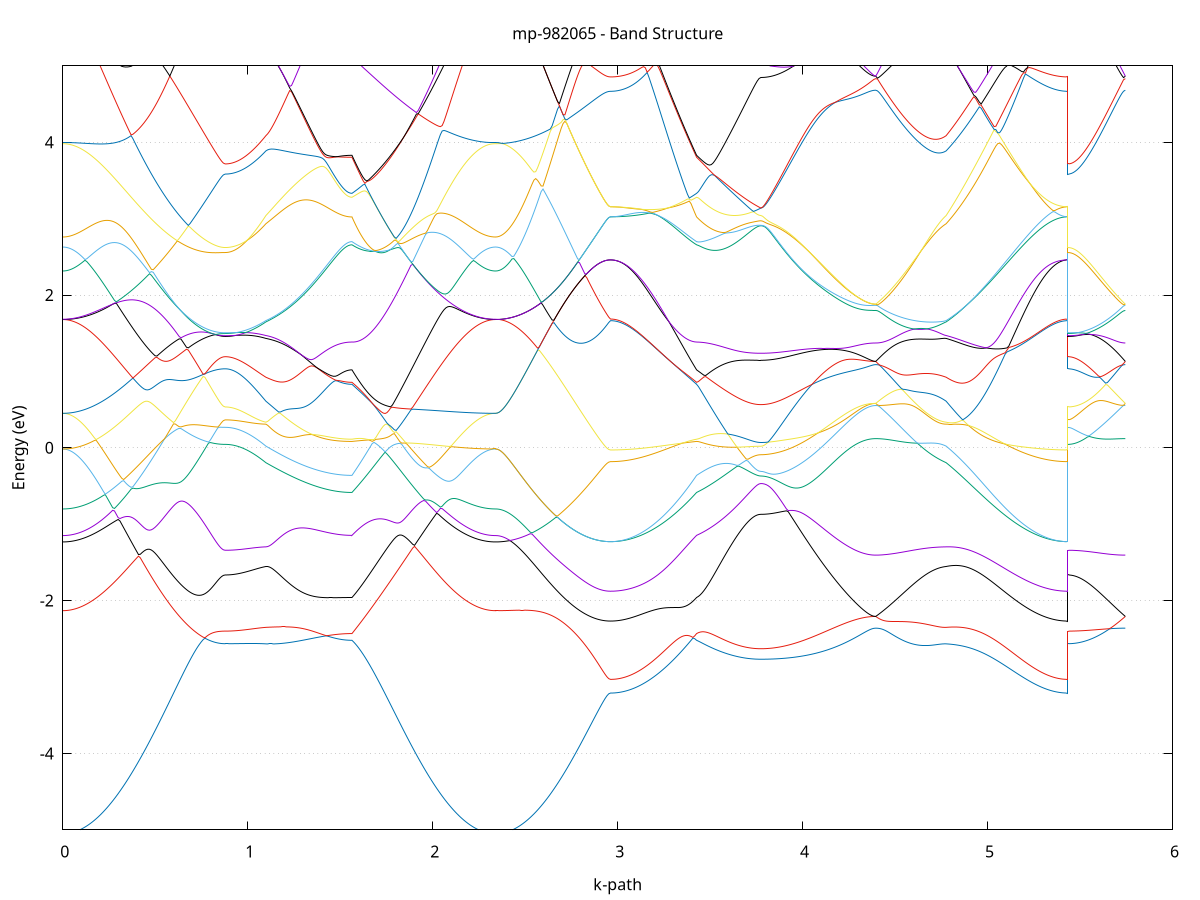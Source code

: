 set title 'mp-982065 - Band Structure'
set xlabel 'k-path'
set ylabel 'Energy (eV)'
set grid y
set yrange [-5:5]
set terminal png size 800,600
set output 'mp-982065_bands_gnuplot.png'
plot '-' using 1:2 with lines notitle, '-' using 1:2 with lines notitle, '-' using 1:2 with lines notitle, '-' using 1:2 with lines notitle, '-' using 1:2 with lines notitle, '-' using 1:2 with lines notitle, '-' using 1:2 with lines notitle, '-' using 1:2 with lines notitle, '-' using 1:2 with lines notitle, '-' using 1:2 with lines notitle, '-' using 1:2 with lines notitle, '-' using 1:2 with lines notitle, '-' using 1:2 with lines notitle, '-' using 1:2 with lines notitle, '-' using 1:2 with lines notitle, '-' using 1:2 with lines notitle, '-' using 1:2 with lines notitle, '-' using 1:2 with lines notitle, '-' using 1:2 with lines notitle, '-' using 1:2 with lines notitle, '-' using 1:2 with lines notitle, '-' using 1:2 with lines notitle, '-' using 1:2 with lines notitle, '-' using 1:2 with lines notitle, '-' using 1:2 with lines notitle, '-' using 1:2 with lines notitle, '-' using 1:2 with lines notitle, '-' using 1:2 with lines notitle, '-' using 1:2 with lines notitle, '-' using 1:2 with lines notitle, '-' using 1:2 with lines notitle, '-' using 1:2 with lines notitle, '-' using 1:2 with lines notitle, '-' using 1:2 with lines notitle, '-' using 1:2 with lines notitle, '-' using 1:2 with lines notitle, '-' using 1:2 with lines notitle, '-' using 1:2 with lines notitle, '-' using 1:2 with lines notitle, '-' using 1:2 with lines notitle, '-' using 1:2 with lines notitle, '-' using 1:2 with lines notitle, '-' using 1:2 with lines notitle, '-' using 1:2 with lines notitle, '-' using 1:2 with lines notitle, '-' using 1:2 with lines notitle, '-' using 1:2 with lines notitle, '-' using 1:2 with lines notitle
0.000000 -35.928389
0.009979 -35.928389
0.019958 -35.928389
0.029938 -35.928389
0.039917 -35.928389
0.049896 -35.928389
0.059875 -35.928389
0.069854 -35.928389
0.079834 -35.928389
0.089813 -35.928389
0.099792 -35.928289
0.109771 -35.928389
0.119750 -35.928389
0.129730 -35.928389
0.139709 -35.928389
0.149688 -35.928389
0.159667 -35.928389
0.169646 -35.928389
0.179626 -35.928289
0.189605 -35.928389
0.199584 -35.928389
0.209563 -35.928389
0.219542 -35.928289
0.229522 -35.928389
0.239501 -35.928389
0.249480 -35.928389
0.259459 -35.928289
0.269438 -35.928289
0.279418 -35.928289
0.289397 -35.928289
0.299376 -35.928289
0.309355 -35.928289
0.319335 -35.928289
0.329314 -35.928289
0.339293 -35.928289
0.349272 -35.928189
0.359251 -35.928189
0.369231 -35.928189
0.379210 -35.928189
0.389189 -35.928189
0.399168 -35.928189
0.409147 -35.928089
0.419127 -35.928089
0.429106 -35.928089
0.439085 -35.928089
0.449064 -35.928089
0.459043 -35.928089
0.469023 -35.927989
0.479002 -35.927989
0.488981 -35.927989
0.498960 -35.927989
0.508939 -35.927989
0.518919 -35.927889
0.528898 -35.927889
0.538877 -35.927889
0.548856 -35.927889
0.558835 -35.927889
0.568815 -35.927789
0.578794 -35.927789
0.588773 -35.927789
0.598752 -35.927789
0.608731 -35.927789
0.618711 -35.927689
0.628690 -35.927689
0.638669 -35.927689
0.648648 -35.927689
0.658627 -35.927689
0.668607 -35.927589
0.678586 -35.927589
0.688565 -35.927589
0.698544 -35.927589
0.708523 -35.927589
0.718503 -35.927489
0.728482 -35.927489
0.738461 -35.927489
0.748440 -35.927489
0.758419 -35.927389
0.768399 -35.927489
0.778378 -35.927489
0.788357 -35.927389
0.798336 -35.927389
0.808315 -35.927389
0.818295 -35.927389
0.828274 -35.927389
0.838253 -35.927389
0.848232 -35.927389
0.858212 -35.927389
0.868191 -35.927389
0.878170 -35.927389
0.878170 -35.927389
0.888165 -35.927389
0.898160 -35.927389
0.908155 -35.927389
0.918150 -35.927389
0.928145 -35.927389
0.938140 -35.927389
0.948135 -35.927389
0.958130 -35.927489
0.968125 -35.927489
0.978120 -35.927489
0.988115 -35.927389
0.998110 -35.927489
1.008104 -35.927389
1.018099 -35.927589
1.028094 -35.927489
1.038089 -35.927589
1.048084 -35.927589
1.058079 -35.927589
1.068074 -35.927689
1.078069 -35.927689
1.088064 -35.927689
1.098059 -35.927789
1.098059 -35.927789
1.107963 -35.927789
1.117867 -35.927789
1.127770 -35.927789
1.137674 -35.927789
1.147578 -35.927889
1.157481 -35.927889
1.167385 -35.927889
1.177289 -35.927889
1.187193 -35.927989
1.197096 -35.927989
1.207000 -35.927989
1.216904 -35.927989
1.226808 -35.928089
1.236711 -35.928089
1.246615 -35.928089
1.256519 -35.927989
1.266422 -35.928189
1.276326 -35.928189
1.286230 -35.928189
1.296134 -35.928189
1.306037 -35.928289
1.315941 -35.928289
1.325845 -35.928289
1.335748 -35.928289
1.345652 -35.928289
1.355556 -35.928389
1.365460 -35.928389
1.375363 -35.928389
1.385267 -35.928389
1.395171 -35.928489
1.405074 -35.928489
1.414978 -35.928489
1.424882 -35.928389
1.434786 -35.928489
1.444689 -35.928489
1.454593 -35.928589
1.464497 -35.928589
1.474400 -35.928589
1.484304 -35.928589
1.494208 -35.928489
1.504112 -35.928589
1.514015 -35.928589
1.523919 -35.928589
1.533823 -35.928589
1.543726 -35.928589
1.553630 -35.928589
1.563534 -35.928589
1.563534 -35.928589
1.573488 -35.928589
1.583443 -35.928589
1.593397 -35.928589
1.603352 -35.928589
1.613306 -35.928589
1.623260 -35.928589
1.633215 -35.928489
1.643169 -35.928489
1.653124 -35.928489
1.663078 -35.928489
1.673033 -35.928489
1.682987 -35.928489
1.692941 -35.928489
1.702896 -35.928489
1.712850 -35.928489
1.722805 -35.928489
1.732759 -35.928389
1.742714 -35.928389
1.752668 -35.928389
1.762622 -35.928389
1.772577 -35.928389
1.782531 -35.928389
1.792486 -35.928389
1.802440 -35.928389
1.812395 -35.928389
1.822349 -35.928389
1.832303 -35.928389
1.842258 -35.928389
1.852212 -35.928389
1.862167 -35.928189
1.872121 -35.928389
1.882075 -35.928389
1.892030 -35.928289
1.901984 -35.928389
1.911939 -35.928389
1.921893 -35.928389
1.931848 -35.928389
1.941802 -35.928389
1.951756 -35.928389
1.961711 -35.928389
1.971665 -35.928389
1.981620 -35.928389
1.991574 -35.928389
2.001529 -35.928389
2.011483 -35.928389
2.021437 -35.928389
2.031392 -35.928389
2.041346 -35.928389
2.051301 -35.928389
2.061255 -35.928389
2.071210 -35.928289
2.081164 -35.928289
2.091118 -35.928389
2.101073 -35.928389
2.111027 -35.928389
2.120982 -35.928389
2.130936 -35.928389
2.140891 -35.928389
2.150845 -35.928389
2.160799 -35.928389
2.170754 -35.928389
2.180708 -35.928389
2.190663 -35.928389
2.200617 -35.928389
2.210571 -35.928389
2.220526 -35.928389
2.230480 -35.928389
2.240435 -35.928389
2.250389 -35.928389
2.260344 -35.928389
2.270298 -35.928389
2.280252 -35.928389
2.290207 -35.928389
2.300161 -35.928389
2.310116 -35.928389
2.320070 -35.928389
2.330025 -35.928389
2.339979 -35.928389
2.339979 -35.928389
2.349843 -35.928389
2.359708 -35.928389
2.369572 -35.928389
2.379436 -35.928389
2.389300 -35.928389
2.399165 -35.928389
2.409029 -35.928489
2.418893 -35.928389
2.428758 -35.928489
2.438622 -35.928489
2.448486 -35.928489
2.458350 -35.928489
2.468215 -35.928489
2.478079 -35.928489
2.487943 -35.928489
2.497808 -35.928489
2.507672 -35.928589
2.517536 -35.928589
2.527400 -35.928589
2.537265 -35.928589
2.547129 -35.928589
2.556993 -35.928589
2.566858 -35.928589
2.576722 -35.928689
2.586586 -35.928589
2.596450 -35.928689
2.606315 -35.928689
2.616179 -35.928689
2.626043 -35.928689
2.635908 -35.928789
2.645772 -35.928789
2.655636 -35.928789
2.665500 -35.928789
2.675365 -35.928789
2.685229 -35.928789
2.695093 -35.928889
2.704958 -35.928889
2.714822 -35.928889
2.724686 -35.928889
2.734551 -35.928889
2.744415 -35.928889
2.754279 -35.928989
2.764143 -35.928989
2.774008 -35.928989
2.783872 -35.928989
2.793736 -35.928989
2.803601 -35.928989
2.813465 -35.928989
2.823329 -35.928989
2.833193 -35.929089
2.843058 -35.929089
2.852922 -35.929089
2.862786 -35.929089
2.872651 -35.929089
2.882515 -35.929089
2.892379 -35.929089
2.902243 -35.929089
2.912108 -35.929089
2.921972 -35.929089
2.931836 -35.929089
2.941701 -35.929089
2.951565 -35.929089
2.961429 -35.929089
2.961429 -35.929089
2.971333 -35.928889
2.981237 -35.929089
2.991140 -35.929089
3.001044 -35.929089
3.010948 -35.929089
3.020851 -35.929089
3.030755 -35.929089
3.040659 -35.929089
3.050563 -35.929089
3.060466 -35.929089
3.070370 -35.929089
3.080274 -35.929089
3.090177 -35.929089
3.100081 -35.929089
3.109985 -35.929089
3.119889 -35.928989
3.129792 -35.928989
3.139696 -35.928989
3.149600 -35.928989
3.159503 -35.928989
3.169407 -35.928989
3.179311 -35.928989
3.189215 -35.928989
3.199118 -35.928889
3.209022 -35.928889
3.218926 -35.928889
3.228829 -35.928889
3.238733 -35.928889
3.248637 -35.928889
3.258541 -35.928889
3.268444 -35.928889
3.278348 -35.928689
3.288252 -35.928789
3.298156 -35.928789
3.308059 -35.928789
3.317963 -35.928689
3.327867 -35.928789
3.337770 -35.928789
3.347674 -35.928689
3.357578 -35.928689
3.367482 -35.928689
3.377385 -35.928689
3.387289 -35.928689
3.397193 -35.928689
3.407096 -35.928689
3.417000 -35.928589
3.426904 -35.928589
3.426904 -35.928589
3.436831 -35.928589
3.446758 -35.928589
3.456686 -35.928589
3.466613 -35.928589
3.476540 -35.928589
3.486468 -35.928589
3.496395 -35.928589
3.506322 -35.928589
3.516250 -35.928589
3.526177 -35.928589
3.536104 -35.928589
3.546032 -35.928489
3.555959 -35.928489
3.565886 -35.928489
3.575814 -35.928489
3.585741 -35.928489
3.595668 -35.928489
3.605596 -35.928489
3.615523 -35.928489
3.625450 -35.928489
3.635377 -35.928489
3.645305 -35.928489
3.655232 -35.928489
3.665159 -35.928489
3.675087 -35.928489
3.685014 -35.928489
3.694941 -35.928489
3.704869 -35.928489
3.714796 -35.928389
3.724723 -35.928489
3.734651 -35.928489
3.744578 -35.928489
3.754505 -35.928489
3.764433 -35.928389
3.774360 -35.928289
3.774360 -35.928389
3.784216 -35.928489
3.794073 -35.928389
3.803929 -35.928389
3.813786 -35.928389
3.823642 -35.928389
3.833499 -35.928389
3.843355 -35.928389
3.853212 -35.928389
3.863068 -35.928389
3.872925 -35.928389
3.882781 -35.928389
3.892638 -35.928289
3.902494 -35.928289
3.912351 -35.928289
3.922208 -35.928289
3.932064 -35.928289
3.941921 -35.928289
3.951777 -35.928189
3.961634 -35.928189
3.971490 -35.928189
3.981347 -35.928189
3.991203 -35.928189
4.001060 -35.928089
4.010916 -35.928089
4.020773 -35.927889
4.030629 -35.928089
4.040486 -35.927989
4.050342 -35.927989
4.060199 -35.927989
4.070055 -35.927989
4.079912 -35.927889
4.089768 -35.927889
4.099625 -35.927889
4.109481 -35.927889
4.119338 -35.927789
4.129194 -35.927789
4.139051 -35.927789
4.148907 -35.927789
4.158764 -35.927689
4.168620 -35.927689
4.178477 -35.927689
4.188333 -35.927589
4.198190 -35.927389
4.208046 -35.927589
4.217903 -35.927589
4.227759 -35.927589
4.237616 -35.927589
4.247472 -35.927489
4.257329 -35.927489
4.267185 -35.927489
4.277042 -35.927489
4.286898 -35.927489
4.296755 -35.927489
4.306611 -35.927489
4.316468 -35.927389
4.326324 -35.927389
4.336181 -35.927389
4.346037 -35.927389
4.355894 -35.927389
4.365750 -35.927389
4.375607 -35.927289
4.385463 -35.927389
4.395320 -35.927389
4.395320 -35.927389
4.405080 -35.927389
4.414841 -35.927389
4.424601 -35.927289
4.434362 -35.927389
4.444122 -35.927389
4.453883 -35.927389
4.463643 -35.927389
4.473404 -35.927389
4.483164 -35.927389
4.492925 -35.927389
4.502685 -35.927389
4.512446 -35.927389
4.522206 -35.927389
4.531967 -35.927389
4.541727 -35.927489
4.551488 -35.927489
4.561248 -35.927489
4.571009 -35.927489
4.580769 -35.927489
4.590530 -35.927489
4.600290 -35.927489
4.610051 -35.927489
4.619811 -35.927489
4.629572 -35.927489
4.639332 -35.927589
4.649093 -35.927489
4.658853 -35.927489
4.668614 -35.927589
4.678374 -35.927589
4.688135 -35.927589
4.697895 -35.927589
4.707656 -35.927589
4.717416 -35.927689
4.727176 -35.927689
4.736937 -35.927689
4.746697 -35.927689
4.756458 -35.927689
4.766218 -35.927689
4.775979 -35.927789
4.775979 -35.927789
4.785953 -35.927789
4.795927 -35.927789
4.805901 -35.927789
4.815875 -35.927889
4.825849 -35.927889
4.835823 -35.927889
4.845797 -35.927989
4.855771 -35.927989
4.865744 -35.927989
4.875718 -35.928089
4.885692 -35.928089
4.895666 -35.928089
4.905640 -35.928189
4.915614 -35.928189
4.925588 -35.928189
4.935562 -35.928189
4.945536 -35.928289
4.955510 -35.928289
4.965484 -35.928389
4.975458 -35.928389
4.985432 -35.928389
4.995406 -35.928489
5.005380 -35.928489
5.015354 -35.928489
5.025328 -35.928489
5.035302 -35.928289
5.045276 -35.928589
5.055250 -35.928589
5.065223 -35.928589
5.075197 -35.928689
5.085171 -35.928689
5.095145 -35.928689
5.105119 -35.928689
5.115093 -35.928789
5.125067 -35.928789
5.135041 -35.928789
5.145015 -35.928789
5.154989 -35.928889
5.164963 -35.928889
5.174937 -35.928689
5.184911 -35.928889
5.194885 -35.928889
5.204859 -35.928889
5.214833 -35.928989
5.224807 -35.928989
5.234781 -35.928989
5.244755 -35.928989
5.254728 -35.928989
5.264702 -35.928989
5.274676 -35.928989
5.284650 -35.929089
5.294624 -35.928989
5.304598 -35.929089
5.314572 -35.929089
5.324546 -35.929089
5.334520 -35.929089
5.344494 -35.929089
5.354468 -35.929089
5.364442 -35.929089
5.374416 -35.929089
5.384390 -35.929089
5.394364 -35.929089
5.404338 -35.929089
5.414312 -35.929089
5.424286 -35.929089
5.434260 -35.929089
5.434260 -35.927189
5.443970 -35.927389
5.453680 -35.927289
5.463390 -35.927389
5.473100 -35.927389
5.482810 -35.927389
5.492521 -35.927289
5.502231 -35.927289
5.511941 -35.927289
5.521651 -35.927389
5.531361 -35.927389
5.541071 -35.927389
5.550781 -35.927389
5.560492 -35.927389
5.570202 -35.927389
5.579912 -35.927389
5.589622 -35.927189
5.599332 -35.927389
5.609042 -35.927289
5.618753 -35.927389
5.628463 -35.927289
5.638173 -35.927389
5.647883 -35.927389
5.657593 -35.927389
5.667303 -35.927389
5.677014 -35.927389
5.686724 -35.927389
5.696434 -35.927289
5.706144 -35.927389
5.715854 -35.927389
5.725564 -35.927389
5.735275 -35.927389
5.744985 -35.927389
e
0.000000 -24.290989
0.009979 -24.290989
0.019958 -24.290989
0.029938 -24.291089
0.039917 -24.291089
0.049896 -24.291189
0.059875 -24.291289
0.069854 -24.291389
0.079834 -24.291489
0.089813 -24.291689
0.099792 -24.291889
0.109771 -24.292089
0.119750 -24.292289
0.129730 -24.292589
0.139709 -24.292889
0.149688 -24.293189
0.159667 -24.293589
0.169646 -24.293989
0.179626 -24.294389
0.189605 -24.294889
0.199584 -24.295389
0.209563 -24.295989
0.219542 -24.296589
0.229522 -24.297289
0.239501 -24.297989
0.249480 -24.298689
0.259459 -24.299489
0.269438 -24.300389
0.279418 -24.301189
0.289397 -24.302189
0.299376 -24.303089
0.309355 -24.304089
0.319335 -24.305089
0.329314 -24.306189
0.339293 -24.307289
0.349272 -24.308389
0.359251 -24.309489
0.369231 -24.310689
0.379210 -24.311889
0.389189 -24.313089
0.399168 -24.314289
0.409147 -24.315589
0.419127 -24.316789
0.429106 -24.318089
0.439085 -24.319289
0.449064 -24.320589
0.459043 -24.321889
0.469023 -24.323189
0.479002 -24.324489
0.488981 -24.325689
0.498960 -24.326989
0.508939 -24.328289
0.518919 -24.329489
0.528898 -24.330789
0.538877 -24.331989
0.548856 -24.333189
0.558835 -24.334389
0.568815 -24.335589
0.578794 -24.336789
0.588773 -24.337889
0.598752 -24.338989
0.608731 -24.340089
0.618711 -24.341189
0.628690 -24.342189
0.638669 -24.343189
0.648648 -24.344189
0.658627 -24.345189
0.668607 -24.346089
0.678586 -24.346889
0.688565 -24.347789
0.698544 -24.348589
0.708523 -24.349389
0.718503 -24.350089
0.728482 -24.350789
0.738461 -24.351389
0.748440 -24.351989
0.758419 -24.352589
0.768399 -24.353089
0.778378 -24.353589
0.788357 -24.354089
0.798336 -24.354389
0.808315 -24.354789
0.818295 -24.355089
0.828274 -24.355389
0.838253 -24.355589
0.848232 -24.355689
0.858212 -24.355789
0.868191 -24.355889
0.878170 -24.355889
0.878170 -24.355889
0.888165 -24.355789
0.898160 -24.355589
0.908155 -24.355089
0.918150 -24.354489
0.928145 -24.353589
0.938140 -24.352589
0.948135 -24.351389
0.958130 -24.350089
0.968125 -24.348489
0.978120 -24.346789
0.988115 -24.344889
0.998110 -24.342789
1.008104 -24.340589
1.018099 -24.338189
1.028094 -24.335589
1.038089 -24.332789
1.048084 -24.329989
1.058079 -24.326889
1.068074 -24.323689
1.078069 -24.320389
1.088064 -24.316889
1.098059 -24.313289
1.098059 -24.313289
1.107963 -24.310589
1.117867 -24.307889
1.127770 -24.305089
1.137674 -24.302289
1.147578 -24.299289
1.157481 -24.296289
1.167385 -24.293189
1.177289 -24.290089
1.187193 -24.286889
1.197096 -24.284489
1.207000 -24.283989
1.216904 -24.283389
1.226808 -24.282789
1.236711 -24.282089
1.246615 -24.281289
1.256519 -24.280389
1.266422 -24.279489
1.276326 -24.278489
1.286230 -24.277389
1.296134 -24.276189
1.306037 -24.274989
1.315941 -24.273689
1.325845 -24.272289
1.335748 -24.270889
1.345652 -24.269389
1.355556 -24.267889
1.365460 -24.266289
1.375363 -24.264589
1.385267 -24.262789
1.395171 -24.261089
1.405074 -24.259189
1.414978 -24.257289
1.424882 -24.255389
1.434786 -24.253389
1.444689 -24.251389
1.454593 -24.249289
1.464497 -24.247189
1.474400 -24.245089
1.484304 -24.242889
1.494208 -24.240689
1.504112 -24.238489
1.514015 -24.236289
1.523919 -24.234089
1.533823 -24.231789
1.543726 -24.229689
1.553630 -24.227789
1.563534 -24.226789
1.563534 -24.226789
1.573488 -24.225489
1.583443 -24.224289
1.593397 -24.223189
1.603352 -24.222189
1.613306 -24.221189
1.623260 -24.220289
1.633215 -24.219489
1.643169 -24.218689
1.653124 -24.217889
1.663078 -24.217189
1.673033 -24.217789
1.682987 -24.220689
1.692941 -24.223489
1.702896 -24.226289
1.712850 -24.229089
1.722805 -24.231789
1.732759 -24.234389
1.742714 -24.236989
1.752668 -24.239589
1.762622 -24.242089
1.772577 -24.244489
1.782531 -24.246889
1.792486 -24.249189
1.802440 -24.251389
1.812395 -24.253589
1.822349 -24.255789
1.832303 -24.257789
1.842258 -24.259789
1.852212 -24.261789
1.862167 -24.263689
1.872121 -24.265489
1.882075 -24.267189
1.892030 -24.268889
1.901984 -24.270589
1.911939 -24.272089
1.921893 -24.273589
1.931848 -24.275089
1.941802 -24.276389
1.951756 -24.277689
1.961711 -24.278989
1.971665 -24.280089
1.981620 -24.281289
1.991574 -24.282289
2.001529 -24.283289
2.011483 -24.284189
2.021437 -24.285089
2.031392 -24.285889
2.041346 -24.286589
2.051301 -24.287289
2.061255 -24.287889
2.071210 -24.288489
2.081164 -24.288989
2.091118 -24.289489
2.101073 -24.289889
2.111027 -24.290289
2.120982 -24.290589
2.130936 -24.290789
2.140891 -24.291089
2.150845 -24.291189
2.160799 -24.291389
2.170754 -24.291489
2.180708 -24.291589
2.190663 -24.291589
2.200617 -24.291589
2.210571 -24.291589
2.220526 -24.291589
2.230480 -24.291589
2.240435 -24.291489
2.250389 -24.291389
2.260344 -24.291389
2.270298 -24.291289
2.280252 -24.291189
2.290207 -24.291189
2.300161 -24.291089
2.310116 -24.291089
2.320070 -24.290989
2.330025 -24.290989
2.339979 -24.290989
2.339979 -24.290989
2.349843 -24.290989
2.359708 -24.290789
2.369572 -24.290489
2.379436 -24.290089
2.389300 -24.289589
2.399165 -24.288989
2.409029 -24.288289
2.418893 -24.287389
2.428758 -24.286489
2.438622 -24.285389
2.448486 -24.284189
2.458350 -24.282989
2.468215 -24.281589
2.478079 -24.280089
2.487943 -24.278489
2.497808 -24.276789
2.507672 -24.274989
2.517536 -24.273089
2.527400 -24.271089
2.537265 -24.268989
2.547129 -24.266789
2.556993 -24.264489
2.566858 -24.262089
2.576722 -24.259589
2.586586 -24.257289
2.596450 -24.258989
2.606315 -24.260589
2.616179 -24.262289
2.626043 -24.263989
2.635908 -24.265589
2.645772 -24.267189
2.655636 -24.268789
2.665500 -24.270289
2.675365 -24.271789
2.685229 -24.273289
2.695093 -24.274789
2.704958 -24.276189
2.714822 -24.277489
2.724686 -24.278889
2.734551 -24.280189
2.744415 -24.281389
2.754279 -24.282589
2.764143 -24.283789
2.774008 -24.284889
2.783872 -24.285889
2.793736 -24.286889
2.803601 -24.287889
2.813465 -24.288789
2.823329 -24.289589
2.833193 -24.290389
2.843058 -24.291189
2.852922 -24.291789
2.862786 -24.292489
2.872651 -24.292989
2.882515 -24.293489
2.892379 -24.293989
2.902243 -24.294389
2.912108 -24.294689
2.921972 -24.294989
2.931836 -24.295189
2.941701 -24.295289
2.951565 -24.295389
2.961429 -24.295489
2.961429 -24.295489
2.971333 -24.295389
2.981237 -24.295289
2.991140 -24.295089
3.001044 -24.294889
3.010948 -24.294489
3.020851 -24.294089
3.030755 -24.293589
3.040659 -24.292989
3.050563 -24.292389
3.060466 -24.291589
3.070370 -24.290889
3.080274 -24.289989
3.090177 -24.288989
3.100081 -24.287989
3.109985 -24.286889
3.119889 -24.285789
3.129792 -24.284589
3.139696 -24.283289
3.149600 -24.281889
3.159503 -24.280489
3.169407 -24.278989
3.179311 -24.277389
3.189215 -24.275789
3.199118 -24.274189
3.209022 -24.272389
3.218926 -24.270589
3.228829 -24.268789
3.238733 -24.266889
3.248637 -24.264889
3.258541 -24.262889
3.268444 -24.260789
3.278348 -24.258689
3.288252 -24.256589
3.298156 -24.254289
3.308059 -24.252089
3.317963 -24.249789
3.327867 -24.247489
3.337770 -24.245089
3.347674 -24.242689
3.357578 -24.240289
3.367482 -24.237789
3.377385 -24.235389
3.387289 -24.232789
3.397193 -24.231089
3.407096 -24.229589
3.417000 -24.228089
3.426904 -24.226789
3.426904 -24.226789
3.436831 -24.226189
3.446758 -24.225689
3.456686 -24.225289
3.466613 -24.224989
3.476540 -24.224789
3.486468 -24.224689
3.496395 -24.224889
3.506322 -24.225189
3.516250 -24.225789
3.526177 -24.226489
3.536104 -24.227389
3.546032 -24.228489
3.555959 -24.229689
3.565886 -24.231089
3.575814 -24.232389
3.585741 -24.233789
3.595668 -24.235189
3.605596 -24.236589
3.615523 -24.237989
3.625450 -24.239289
3.635377 -24.240489
3.645305 -24.241689
3.655232 -24.242889
3.665159 -24.243889
3.675087 -24.244889
3.685014 -24.245789
3.694941 -24.246589
3.704869 -24.247289
3.714796 -24.247989
3.724723 -24.248489
3.734651 -24.248889
3.744578 -24.249289
3.754505 -24.249489
3.764433 -24.249689
3.774360 -24.249689
3.774360 -24.249689
3.784216 -24.249789
3.794073 -24.249889
3.803929 -24.250189
3.813786 -24.250489
3.823642 -24.250989
3.833499 -24.251489
3.843355 -24.252189
3.853212 -24.252989
3.863068 -24.253889
3.872925 -24.254889
3.882781 -24.256089
3.892638 -24.257389
3.902494 -24.258889
3.912351 -24.260489
3.922208 -24.262289
3.932064 -24.264089
3.941921 -24.266089
3.951777 -24.268289
3.961634 -24.270489
3.971490 -24.272889
3.981347 -24.275289
3.991203 -24.277789
4.001060 -24.280389
4.010916 -24.282989
4.020773 -24.285589
4.030629 -24.288289
4.040486 -24.290989
4.050342 -24.293689
4.060199 -24.296389
4.070055 -24.299089
4.079912 -24.301689
4.089768 -24.304389
4.099625 -24.306989
4.109481 -24.309489
4.119338 -24.311989
4.129194 -24.314489
4.139051 -24.316889
4.148907 -24.319189
4.158764 -24.321489
4.168620 -24.323689
4.178477 -24.325789
4.188333 -24.327889
4.198190 -24.329889
4.208046 -24.331789
4.217903 -24.333589
4.227759 -24.335289
4.237616 -24.336889
4.247472 -24.338489
4.257329 -24.339989
4.267185 -24.341289
4.277042 -24.342589
4.286898 -24.343789
4.296755 -24.344789
4.306611 -24.345789
4.316468 -24.346689
4.326324 -24.347489
4.336181 -24.348089
4.346037 -24.348689
4.355894 -24.349189
4.365750 -24.349489
4.375607 -24.349789
4.385463 -24.349989
4.395320 -24.349989
4.395320 -24.349989
4.405080 -24.349989
4.414841 -24.349989
4.424601 -24.349889
4.434362 -24.349889
4.444122 -24.349789
4.453883 -24.349689
4.463643 -24.349489
4.473404 -24.349289
4.483164 -24.349089
4.492925 -24.348789
4.502685 -24.348489
4.512446 -24.348089
4.522206 -24.347689
4.531967 -24.347189
4.541727 -24.346589
4.551488 -24.345989
4.561248 -24.345389
4.571009 -24.344589
4.580769 -24.343789
4.590530 -24.342989
4.600290 -24.341989
4.610051 -24.340989
4.619811 -24.339889
4.629572 -24.338789
4.639332 -24.337489
4.649093 -24.336189
4.658853 -24.334789
4.668614 -24.333389
4.678374 -24.331889
4.688135 -24.330289
4.697895 -24.328589
4.707656 -24.326889
4.717416 -24.325089
4.727176 -24.323189
4.736937 -24.321289
4.746697 -24.319389
4.756458 -24.317389
4.766218 -24.315289
4.775979 -24.313289
4.775979 -24.313289
4.785953 -24.309489
4.795927 -24.305589
4.805901 -24.301589
4.815875 -24.297489
4.825849 -24.293289
4.835823 -24.288889
4.845797 -24.287789
4.855771 -24.288189
4.865744 -24.288489
4.875718 -24.288789
4.885692 -24.289089
4.895666 -24.289389
4.905640 -24.289589
4.915614 -24.289889
4.925588 -24.290089
4.935562 -24.290389
4.945536 -24.290589
4.955510 -24.290789
4.965484 -24.290989
4.975458 -24.291189
4.985432 -24.291389
4.995406 -24.291589
5.005380 -24.291689
5.015354 -24.291889
5.025328 -24.292089
5.035302 -24.292189
5.045276 -24.292389
5.055250 -24.292489
5.065223 -24.292689
5.075197 -24.292789
5.085171 -24.292889
5.095145 -24.293089
5.105119 -24.293189
5.115093 -24.293289
5.125067 -24.293389
5.135041 -24.293489
5.145015 -24.293689
5.154989 -24.293789
5.164963 -24.293889
5.174937 -24.293989
5.184911 -24.294089
5.194885 -24.294189
5.204859 -24.294289
5.214833 -24.294389
5.224807 -24.294489
5.234781 -24.294489
5.244755 -24.294589
5.254728 -24.294689
5.264702 -24.294789
5.274676 -24.294889
5.284650 -24.294889
5.294624 -24.294989
5.304598 -24.295089
5.314572 -24.295089
5.324546 -24.295189
5.334520 -24.295189
5.344494 -24.295289
5.354468 -24.295289
5.364442 -24.295289
5.374416 -24.295389
5.384390 -24.295389
5.394364 -24.295389
5.404338 -24.295389
5.414312 -24.295489
5.424286 -24.295489
5.434260 -24.295489
5.434260 -24.355889
5.443970 -24.355889
5.453680 -24.355889
5.463390 -24.355789
5.473100 -24.355689
5.482810 -24.355589
5.492521 -24.355489
5.502231 -24.355289
5.511941 -24.355089
5.521651 -24.354889
5.531361 -24.354689
5.541071 -24.354489
5.550781 -24.354189
5.560492 -24.353889
5.570202 -24.353689
5.579912 -24.353389
5.589622 -24.353089
5.599332 -24.352789
5.609042 -24.352489
5.618753 -24.352189
5.628463 -24.351889
5.638173 -24.351689
5.647883 -24.351389
5.657593 -24.351189
5.667303 -24.350889
5.677014 -24.350689
5.686724 -24.350489
5.696434 -24.350389
5.706144 -24.350189
5.715854 -24.350089
5.725564 -24.350089
5.735275 -24.349989
5.744985 -24.349989
e
0.000000 -24.227589
0.009979 -24.227589
0.019958 -24.227489
0.029938 -24.227489
0.039917 -24.227389
0.049896 -24.227189
0.059875 -24.227089
0.069854 -24.226889
0.079834 -24.226689
0.089813 -24.226389
0.099792 -24.226089
0.109771 -24.225789
0.119750 -24.225389
0.129730 -24.224989
0.139709 -24.224489
0.149688 -24.223889
0.159667 -24.223389
0.169646 -24.222689
0.179626 -24.221989
0.189605 -24.221289
0.199584 -24.220389
0.209563 -24.219589
0.219542 -24.218589
0.229522 -24.217589
0.239501 -24.216489
0.249480 -24.215389
0.259459 -24.214189
0.269438 -24.212889
0.279418 -24.211589
0.289397 -24.210189
0.299376 -24.208689
0.309355 -24.207189
0.319335 -24.205589
0.329314 -24.203889
0.339293 -24.202189
0.349272 -24.200489
0.359251 -24.198689
0.369231 -24.196889
0.379210 -24.199389
0.389189 -24.201889
0.399168 -24.204289
0.409147 -24.206789
0.419127 -24.209189
0.429106 -24.211589
0.439085 -24.213989
0.449064 -24.216289
0.459043 -24.218589
0.469023 -24.220789
0.479002 -24.223089
0.488981 -24.225189
0.498960 -24.227389
0.508939 -24.229489
0.518919 -24.231589
0.528898 -24.233589
0.538877 -24.235589
0.548856 -24.237489
0.558835 -24.239389
0.568815 -24.241289
0.578794 -24.243089
0.588773 -24.244789
0.598752 -24.246489
0.608731 -24.248189
0.618711 -24.249789
0.628690 -24.251389
0.638669 -24.252789
0.648648 -24.254289
0.658627 -24.255689
0.668607 -24.256989
0.678586 -24.258289
0.688565 -24.259489
0.698544 -24.260689
0.708523 -24.261789
0.718503 -24.262789
0.728482 -24.263789
0.738461 -24.264689
0.748440 -24.265589
0.758419 -24.266389
0.768399 -24.267089
0.778378 -24.267789
0.788357 -24.268389
0.798336 -24.268889
0.808315 -24.269389
0.818295 -24.269889
0.828274 -24.270189
0.838253 -24.270489
0.848232 -24.270689
0.858212 -24.270889
0.868191 -24.270989
0.878170 -24.270989
0.878170 -24.270989
0.888165 -24.271189
0.898160 -24.271589
0.908155 -24.272189
0.918150 -24.272889
0.928145 -24.273689
0.938140 -24.274489
0.948135 -24.275289
0.958130 -24.276089
0.968125 -24.276789
0.978120 -24.277589
0.988115 -24.278289
0.998110 -24.279089
1.008104 -24.279789
1.018099 -24.280389
1.028094 -24.281089
1.038089 -24.281689
1.048084 -24.282289
1.058079 -24.282889
1.068074 -24.283489
1.078069 -24.283989
1.088064 -24.284489
1.098059 -24.284989
1.098059 -24.284989
1.107963 -24.285289
1.117867 -24.285489
1.127770 -24.285589
1.137674 -24.285689
1.147578 -24.285689
1.157481 -24.285589
1.167385 -24.285389
1.177289 -24.285189
1.187193 -24.284889
1.197096 -24.283589
1.207000 -24.280289
1.216904 -24.276889
1.226808 -24.273489
1.236711 -24.269989
1.246615 -24.266489
1.256519 -24.262989
1.266422 -24.259489
1.276326 -24.255889
1.286230 -24.252289
1.296134 -24.248689
1.306037 -24.245089
1.315941 -24.241489
1.325845 -24.237889
1.335748 -24.234389
1.345652 -24.230889
1.355556 -24.227389
1.365460 -24.223889
1.375363 -24.220589
1.385267 -24.217289
1.395171 -24.214089
1.405074 -24.210889
1.414978 -24.207889
1.424882 -24.204989
1.434786 -24.202289
1.444689 -24.200989
1.454593 -24.202389
1.464497 -24.203889
1.474400 -24.205589
1.484304 -24.207489
1.494208 -24.209389
1.504112 -24.211389
1.514015 -24.213389
1.523919 -24.215489
1.533823 -24.217589
1.543726 -24.219689
1.553630 -24.221589
1.563534 -24.222589
1.563534 -24.222589
1.573488 -24.219989
1.583443 -24.217389
1.593397 -24.214689
1.603352 -24.212089
1.613306 -24.209389
1.623260 -24.206789
1.633215 -24.205789
1.643169 -24.208789
1.653124 -24.211889
1.663078 -24.214889
1.673033 -24.216389
1.682987 -24.215689
1.692941 -24.214989
1.702896 -24.214289
1.712850 -24.213589
1.722805 -24.212889
1.732759 -24.212189
1.742714 -24.211389
1.752668 -24.210689
1.762622 -24.209889
1.772577 -24.209089
1.782531 -24.208189
1.792486 -24.207289
1.802440 -24.206389
1.812395 -24.205389
1.822349 -24.204389
1.832303 -24.203389
1.842258 -24.202289
1.852212 -24.201089
1.862167 -24.199889
1.872121 -24.198689
1.882075 -24.197389
1.892030 -24.196089
1.901984 -24.194689
1.911939 -24.193289
1.921893 -24.191889
1.931848 -24.190289
1.941802 -24.188789
1.951756 -24.187189
1.961711 -24.185489
1.971665 -24.183789
1.981620 -24.182089
1.991574 -24.180489
2.001529 -24.182989
2.011483 -24.185389
2.021437 -24.187789
2.031392 -24.190089
2.041346 -24.192389
2.051301 -24.194589
2.061255 -24.196689
2.071210 -24.198789
2.081164 -24.200789
2.091118 -24.202789
2.101073 -24.204689
2.111027 -24.206489
2.120982 -24.208289
2.130936 -24.209889
2.140891 -24.211489
2.150845 -24.213089
2.160799 -24.214489
2.170754 -24.215889
2.180708 -24.217189
2.190663 -24.218489
2.200617 -24.219589
2.210571 -24.220689
2.220526 -24.221689
2.230480 -24.222689
2.240435 -24.223489
2.250389 -24.224289
2.260344 -24.224989
2.270298 -24.225589
2.280252 -24.226089
2.290207 -24.226589
2.300161 -24.226889
2.310116 -24.227189
2.320070 -24.227389
2.330025 -24.227489
2.339979 -24.227589
2.339979 -24.227589
2.349843 -24.227589
2.359708 -24.227889
2.369572 -24.228189
2.379436 -24.228689
2.389300 -24.229289
2.399165 -24.229989
2.409029 -24.230789
2.418893 -24.231789
2.428758 -24.232789
2.438622 -24.233989
2.448486 -24.235189
2.458350 -24.236489
2.468215 -24.237889
2.478079 -24.239289
2.487943 -24.240789
2.497808 -24.242389
2.507672 -24.243889
2.517536 -24.245589
2.527400 -24.247189
2.537265 -24.248789
2.547129 -24.250489
2.556993 -24.252189
2.566858 -24.253889
2.576722 -24.255589
2.586586 -24.257289
2.596450 -24.258989
2.606315 -24.260589
2.616179 -24.262289
2.626043 -24.263989
2.635908 -24.265589
2.645772 -24.267189
2.655636 -24.268789
2.665500 -24.270289
2.675365 -24.271789
2.685229 -24.273289
2.695093 -24.274789
2.704958 -24.276189
2.714822 -24.277489
2.724686 -24.278889
2.734551 -24.280189
2.744415 -24.281389
2.754279 -24.282589
2.764143 -24.283789
2.774008 -24.284889
2.783872 -24.285889
2.793736 -24.286889
2.803601 -24.287889
2.813465 -24.288789
2.823329 -24.289589
2.833193 -24.290389
2.843058 -24.291189
2.852922 -24.291789
2.862786 -24.292489
2.872651 -24.292989
2.882515 -24.293489
2.892379 -24.293989
2.902243 -24.294389
2.912108 -24.294689
2.921972 -24.294989
2.931836 -24.295189
2.941701 -24.295289
2.951565 -24.295389
2.961429 -24.295489
2.961429 -24.295489
2.971333 -24.295389
2.981237 -24.295289
2.991140 -24.295089
3.001044 -24.294689
3.010948 -24.294289
3.020851 -24.293789
3.030755 -24.293189
3.040659 -24.292589
3.050563 -24.291789
3.060466 -24.290889
3.070370 -24.289989
3.080274 -24.288989
3.090177 -24.287889
3.100081 -24.286689
3.109985 -24.285389
3.119889 -24.284089
3.129792 -24.282589
3.139696 -24.281089
3.149600 -24.279589
3.159503 -24.277889
3.169407 -24.276189
3.179311 -24.274489
3.189215 -24.272689
3.199118 -24.270789
3.209022 -24.268889
3.218926 -24.266889
3.228829 -24.264889
3.238733 -24.262789
3.248637 -24.260789
3.258541 -24.258689
3.268444 -24.256489
3.278348 -24.254389
3.288252 -24.252289
3.298156 -24.250189
3.308059 -24.248089
3.317963 -24.245989
3.327867 -24.243889
3.337770 -24.241889
3.347674 -24.239889
3.357578 -24.237989
3.367482 -24.236189
3.377385 -24.234389
3.387289 -24.232689
3.397193 -24.230289
3.407096 -24.227789
3.417000 -24.225189
3.426904 -24.222589
3.426904 -24.222589
3.436831 -24.221389
3.446758 -24.220189
3.456686 -24.218889
3.466613 -24.217589
3.476540 -24.216289
3.486468 -24.214889
3.496395 -24.213589
3.506322 -24.212089
3.516250 -24.210689
3.526177 -24.209189
3.536104 -24.207689
3.546032 -24.206189
3.555959 -24.204689
3.565886 -24.203189
3.575814 -24.201689
3.585741 -24.200189
3.595668 -24.198689
3.605596 -24.197189
3.615523 -24.195689
3.625450 -24.194189
3.635377 -24.192789
3.645305 -24.191389
3.655232 -24.189989
3.665159 -24.188689
3.675087 -24.187889
3.685014 -24.187189
3.694941 -24.186389
3.704869 -24.185789
3.714796 -24.185189
3.724723 -24.184689
3.734651 -24.184289
3.744578 -24.183889
3.754505 -24.183689
3.764433 -24.183489
3.774360 -24.183489
3.774360 -24.183489
3.784216 -24.183589
3.794073 -24.184089
3.803929 -24.184889
3.813786 -24.185889
3.823642 -24.187189
3.833499 -24.188689
3.843355 -24.190289
3.853212 -24.191989
3.863068 -24.193789
3.872925 -24.195589
3.882781 -24.197389
3.892638 -24.199189
3.902494 -24.201289
3.912351 -24.203789
3.922208 -24.206189
3.932064 -24.208689
3.941921 -24.211089
3.951777 -24.213489
3.961634 -24.215989
3.971490 -24.218389
3.981347 -24.220789
3.991203 -24.223089
4.001060 -24.225389
4.010916 -24.227689
4.020773 -24.229989
4.030629 -24.232089
4.040486 -24.234289
4.050342 -24.236389
4.060199 -24.238389
4.070055 -24.240389
4.079912 -24.242289
4.089768 -24.244189
4.099625 -24.245989
4.109481 -24.247689
4.119338 -24.249389
4.129194 -24.250989
4.139051 -24.252589
4.148907 -24.254089
4.158764 -24.255489
4.168620 -24.256789
4.178477 -24.258089
4.188333 -24.259389
4.198190 -24.260489
4.208046 -24.261589
4.217903 -24.262589
4.227759 -24.263589
4.237616 -24.264489
4.247472 -24.265289
4.257329 -24.266089
4.267185 -24.266789
4.277042 -24.267489
4.286898 -24.268089
4.296755 -24.268589
4.306611 -24.269089
4.316468 -24.269489
4.326324 -24.269889
4.336181 -24.270189
4.346037 -24.270489
4.355894 -24.270689
4.365750 -24.270889
4.375607 -24.270989
4.385463 -24.271089
4.395320 -24.271089
4.395320 -24.271089
4.405080 -24.271089
4.414841 -24.270989
4.424601 -24.270989
4.434362 -24.270789
4.444122 -24.270689
4.453883 -24.270589
4.463643 -24.270489
4.473404 -24.270389
4.483164 -24.270289
4.492925 -24.270289
4.502685 -24.270389
4.512446 -24.270489
4.522206 -24.270589
4.531967 -24.270889
4.541727 -24.271189
4.551488 -24.271689
4.561248 -24.272189
4.571009 -24.272689
4.580769 -24.273389
4.590530 -24.273989
4.600290 -24.274789
4.610051 -24.275489
4.619811 -24.276189
4.629572 -24.276989
4.639332 -24.277689
4.649093 -24.278389
4.658853 -24.279089
4.668614 -24.279789
4.678374 -24.280389
4.688135 -24.280989
4.697895 -24.281589
4.707656 -24.282189
4.717416 -24.282689
4.727176 -24.283189
4.736937 -24.283589
4.746697 -24.283989
4.756458 -24.284389
4.766218 -24.284689
4.775979 -24.284989
4.775979 -24.284989
4.785953 -24.285489
4.795927 -24.285889
4.805901 -24.286289
4.815875 -24.286689
4.825849 -24.287089
4.835823 -24.287489
4.845797 -24.284489
4.855771 -24.279889
4.865744 -24.275289
4.875718 -24.270489
4.885692 -24.265689
4.895666 -24.260789
4.905640 -24.255889
4.915614 -24.250889
4.925588 -24.245789
4.935562 -24.240689
4.945536 -24.235489
4.955510 -24.230289
4.965484 -24.225089
4.975458 -24.219789
4.985432 -24.214489
4.995406 -24.209189
5.005380 -24.203989
5.015354 -24.198689
5.025328 -24.193389
5.035302 -24.188089
5.045276 -24.192089
5.055250 -24.196189
5.065223 -24.200389
5.075197 -24.204489
5.085171 -24.208589
5.095145 -24.212689
5.105119 -24.216789
5.115093 -24.220889
5.125067 -24.224789
5.135041 -24.228789
5.145015 -24.232689
5.154989 -24.236489
5.164963 -24.240189
5.174937 -24.243889
5.184911 -24.247489
5.194885 -24.250889
5.204859 -24.254289
5.214833 -24.257589
5.224807 -24.260789
5.234781 -24.263789
5.244755 -24.266789
5.254728 -24.269589
5.264702 -24.272289
5.274676 -24.274889
5.284650 -24.277289
5.294624 -24.279589
5.304598 -24.281689
5.314572 -24.283689
5.324546 -24.285589
5.334520 -24.287289
5.344494 -24.288789
5.354468 -24.290189
5.364442 -24.291389
5.374416 -24.292489
5.384390 -24.293389
5.394364 -24.294089
5.404338 -24.294689
5.414312 -24.295089
5.424286 -24.295389
5.434260 -24.295489
5.434260 -24.270989
5.443970 -24.270989
5.453680 -24.270789
5.463390 -24.270489
5.473100 -24.270189
5.482810 -24.269689
5.492521 -24.269089
5.502231 -24.268389
5.511941 -24.267589
5.521651 -24.266689
5.531361 -24.265689
5.541071 -24.265289
5.550781 -24.265589
5.560492 -24.265989
5.570202 -24.266289
5.579912 -24.266689
5.589622 -24.267089
5.599332 -24.267489
5.609042 -24.267889
5.618753 -24.268189
5.628463 -24.268589
5.638173 -24.268989
5.647883 -24.269289
5.657593 -24.269589
5.667303 -24.269889
5.677014 -24.270189
5.686724 -24.270389
5.696434 -24.270589
5.706144 -24.270789
5.715854 -24.270889
5.725564 -24.270989
5.735275 -24.271089
5.744985 -24.271089
e
0.000000 -24.227589
0.009979 -24.227489
0.019958 -24.227189
0.029938 -24.226789
0.039917 -24.226089
0.049896 -24.225289
0.059875 -24.224389
0.069854 -24.223189
0.079834 -24.221889
0.089813 -24.220389
0.099792 -24.218689
0.109771 -24.216789
0.119750 -24.214789
0.129730 -24.212589
0.139709 -24.210289
0.149688 -24.207789
0.159667 -24.205089
0.169646 -24.202289
0.179626 -24.199389
0.189605 -24.196289
0.199584 -24.192989
0.209563 -24.189589
0.219542 -24.186089
0.229522 -24.182389
0.239501 -24.178689
0.249480 -24.174689
0.259459 -24.170689
0.269438 -24.170789
0.279418 -24.173389
0.289397 -24.176089
0.299376 -24.178689
0.309355 -24.181389
0.319335 -24.183989
0.329314 -24.186589
0.339293 -24.189189
0.349272 -24.191789
0.359251 -24.194289
0.369231 -24.196789
0.379210 -24.194889
0.389189 -24.192889
0.399168 -24.190889
0.409147 -24.188889
0.419127 -24.186789
0.429106 -24.184589
0.439085 -24.182489
0.449064 -24.180289
0.459043 -24.177989
0.469023 -24.175789
0.479002 -24.173489
0.488981 -24.171189
0.498960 -24.170589
0.508939 -24.174089
0.518919 -24.177589
0.528898 -24.181189
0.538877 -24.184689
0.548856 -24.188289
0.558835 -24.191989
0.568815 -24.195589
0.578794 -24.199189
0.588773 -24.202689
0.598752 -24.206289
0.608731 -24.209789
0.618711 -24.213189
0.628690 -24.216589
0.638669 -24.219889
0.648648 -24.223189
0.658627 -24.226289
0.668607 -24.229389
0.678586 -24.232289
0.688565 -24.235189
0.698544 -24.237889
0.708523 -24.240489
0.718503 -24.242989
0.728482 -24.245389
0.738461 -24.247589
0.748440 -24.249689
0.758419 -24.251689
0.768399 -24.253489
0.778378 -24.255189
0.788357 -24.256689
0.798336 -24.258089
0.808315 -24.259289
0.818295 -24.260389
0.828274 -24.261289
0.838253 -24.261989
0.848232 -24.262589
0.858212 -24.262989
0.868191 -24.263189
0.878170 -24.263289
0.878170 -24.263289
0.888165 -24.263089
0.898160 -24.262589
0.908155 -24.261789
0.918150 -24.260889
0.928145 -24.259789
0.938140 -24.258589
0.948135 -24.257289
0.958130 -24.255989
0.968125 -24.254589
0.978120 -24.253189
0.988115 -24.251789
0.998110 -24.250289
1.008104 -24.248689
1.018099 -24.247089
1.028094 -24.245489
1.038089 -24.243889
1.048084 -24.242189
1.058079 -24.240489
1.068074 -24.238689
1.078069 -24.236889
1.088064 -24.235189
1.098059 -24.233289
1.098059 -24.233289
1.107963 -24.231989
1.117867 -24.230689
1.127770 -24.229289
1.137674 -24.227789
1.147578 -24.226289
1.157481 -24.224789
1.167385 -24.223289
1.177289 -24.221689
1.187193 -24.220089
1.197096 -24.218489
1.207000 -24.216889
1.216904 -24.215289
1.226808 -24.213689
1.236711 -24.212089
1.246615 -24.210489
1.256519 -24.208989
1.266422 -24.207489
1.276326 -24.205989
1.286230 -24.204589
1.296134 -24.203189
1.306037 -24.201889
1.315941 -24.200689
1.325845 -24.199689
1.335748 -24.198689
1.345652 -24.197889
1.355556 -24.197289
1.365460 -24.196889
1.375363 -24.196589
1.385267 -24.196589
1.395171 -24.196789
1.405074 -24.197189
1.414978 -24.197789
1.424882 -24.198689
1.434786 -24.199689
1.444689 -24.199589
1.454593 -24.197189
1.464497 -24.194889
1.474400 -24.192789
1.484304 -24.190889
1.494208 -24.189089
1.504112 -24.187589
1.514015 -24.186389
1.523919 -24.185289
1.533823 -24.184489
1.543726 -24.183889
1.553630 -24.183489
1.563534 -24.183389
1.563534 -24.183389
1.573488 -24.186689
1.583443 -24.189889
1.593397 -24.193189
1.603352 -24.196389
1.613306 -24.199489
1.623260 -24.202689
1.633215 -24.204189
1.643169 -24.201489
1.653124 -24.198889
1.663078 -24.196289
1.673033 -24.193689
1.682987 -24.191089
1.692941 -24.188489
1.702896 -24.185989
1.712850 -24.183489
1.722805 -24.180989
1.732759 -24.178489
1.742714 -24.176089
1.752668 -24.173689
1.762622 -24.171289
1.772577 -24.168989
1.782531 -24.166689
1.792486 -24.164389
1.802440 -24.162189
1.812395 -24.160089
1.822349 -24.157989
1.832303 -24.155889
1.842258 -24.153889
1.852212 -24.151889
1.862167 -24.149989
1.872121 -24.148189
1.882075 -24.149789
1.892030 -24.152789
1.901984 -24.155689
1.911939 -24.158689
1.921893 -24.161489
1.931848 -24.164389
1.941802 -24.167189
1.951756 -24.169889
1.961711 -24.172589
1.971665 -24.175289
1.981620 -24.177889
1.991574 -24.180289
2.001529 -24.178489
2.011483 -24.177289
2.021437 -24.179689
2.031392 -24.182089
2.041346 -24.184489
2.051301 -24.186789
2.061255 -24.189089
2.071210 -24.191289
2.081164 -24.193589
2.091118 -24.195789
2.101073 -24.197889
2.111027 -24.199989
2.120982 -24.202089
2.130936 -24.204089
2.140891 -24.205989
2.150845 -24.207889
2.160799 -24.209689
2.170754 -24.211489
2.180708 -24.213189
2.190663 -24.214789
2.200617 -24.216289
2.210571 -24.217789
2.220526 -24.219189
2.230480 -24.220389
2.240435 -24.221589
2.250389 -24.222689
2.260344 -24.223689
2.270298 -24.224589
2.280252 -24.225389
2.290207 -24.225989
2.300161 -24.226589
2.310116 -24.226989
2.320070 -24.227289
2.330025 -24.227489
2.339979 -24.227589
2.339979 -24.227589
2.349843 -24.227589
2.359708 -24.227889
2.369572 -24.228189
2.379436 -24.228689
2.389300 -24.229289
2.399165 -24.229989
2.409029 -24.230789
2.418893 -24.231789
2.428758 -24.232789
2.438622 -24.233989
2.448486 -24.235189
2.458350 -24.236489
2.468215 -24.237889
2.478079 -24.239289
2.487943 -24.240789
2.497808 -24.242389
2.507672 -24.243889
2.517536 -24.245589
2.527400 -24.247189
2.537265 -24.248789
2.547129 -24.250489
2.556993 -24.252189
2.566858 -24.253889
2.576722 -24.255589
2.586586 -24.257089
2.596450 -24.254389
2.606315 -24.251589
2.616179 -24.248789
2.626043 -24.245889
2.635908 -24.242889
2.645772 -24.239789
2.655636 -24.236689
2.665500 -24.233389
2.675365 -24.230189
2.685229 -24.226789
2.695093 -24.223389
2.704958 -24.219889
2.714822 -24.216389
2.724686 -24.212789
2.734551 -24.209089
2.744415 -24.205489
2.754279 -24.201689
2.764143 -24.197989
2.774008 -24.194189
2.783872 -24.190389
2.793736 -24.186589
2.803601 -24.182789
2.813465 -24.178989
2.823329 -24.175189
2.833193 -24.171489
2.843058 -24.167789
2.852922 -24.164089
2.862786 -24.160589
2.872651 -24.157189
2.882515 -24.153889
2.892379 -24.150789
2.902243 -24.147889
2.912108 -24.145389
2.921972 -24.143089
2.931836 -24.141289
2.941701 -24.139889
2.951565 -24.139089
2.961429 -24.138789
2.961429 -24.138789
2.971333 -24.138789
2.981237 -24.138889
2.991140 -24.139089
3.001044 -24.139289
3.010948 -24.139589
3.020851 -24.139889
3.030755 -24.140289
3.040659 -24.140789
3.050563 -24.141289
3.060466 -24.141789
3.070370 -24.142389
3.080274 -24.143089
3.090177 -24.143689
3.100081 -24.144389
3.109985 -24.145089
3.119889 -24.145889
3.129792 -24.146689
3.139696 -24.147389
3.149600 -24.148189
3.159503 -24.148989
3.169407 -24.149789
3.179311 -24.150589
3.189215 -24.151389
3.199118 -24.152089
3.209022 -24.152889
3.218926 -24.153589
3.228829 -24.154189
3.238733 -24.154789
3.248637 -24.155389
3.258541 -24.155889
3.268444 -24.156289
3.278348 -24.156689
3.288252 -24.156989
3.298156 -24.157189
3.308059 -24.157289
3.317963 -24.157289
3.327867 -24.157189
3.337770 -24.156889
3.347674 -24.156589
3.357578 -24.159989
3.367482 -24.163389
3.377385 -24.166789
3.387289 -24.170089
3.397193 -24.173489
3.407096 -24.176789
3.417000 -24.180089
3.426904 -24.183389
3.426904 -24.183389
3.436831 -24.184989
3.446758 -24.186689
3.456686 -24.188389
3.466613 -24.190189
3.476540 -24.191789
3.486468 -24.193189
3.496395 -24.194489
3.506322 -24.195489
3.516250 -24.196289
3.526177 -24.196789
3.536104 -24.196989
3.546032 -24.196989
3.555959 -24.196789
3.565886 -24.196389
3.575814 -24.195889
3.585741 -24.195289
3.595668 -24.194589
3.605596 -24.193789
3.615523 -24.192989
3.625450 -24.192089
3.635377 -24.191289
3.645305 -24.190389
3.655232 -24.189589
3.665159 -24.188689
3.675087 -24.187489
3.685014 -24.186289
3.694941 -24.185289
3.704869 -24.184289
3.714796 -24.183389
3.724723 -24.182589
3.734651 -24.181989
3.744578 -24.181489
3.754505 -24.181089
3.764433 -24.180889
3.774360 -24.180789
3.774360 -24.180789
3.784216 -24.180989
3.794073 -24.181489
3.803929 -24.182289
3.813786 -24.183389
3.823642 -24.184789
3.833499 -24.186389
3.843355 -24.188189
3.853212 -24.190089
3.863068 -24.192189
3.872925 -24.194389
3.882781 -24.196589
3.892638 -24.198989
3.902494 -24.200889
3.912351 -24.202589
3.922208 -24.204089
3.932064 -24.205589
3.941921 -24.206989
3.951777 -24.208289
3.961634 -24.209389
3.971490 -24.210489
3.981347 -24.211389
3.991203 -24.212289
4.001060 -24.213089
4.010916 -24.213789
4.020773 -24.214389
4.030629 -24.214989
4.040486 -24.215489
4.050342 -24.215889
4.060199 -24.216289
4.070055 -24.216689
4.079912 -24.216989
4.089768 -24.217289
4.099625 -24.217589
4.109481 -24.217789
4.119338 -24.217989
4.129194 -24.218189
4.139051 -24.218289
4.148907 -24.218389
4.158764 -24.218589
4.168620 -24.218689
4.178477 -24.218789
4.188333 -24.218889
4.198190 -24.218889
4.208046 -24.218989
4.217903 -24.218989
4.227759 -24.219089
4.237616 -24.219089
4.247472 -24.219189
4.257329 -24.219189
4.267185 -24.219189
4.277042 -24.219289
4.286898 -24.219289
4.296755 -24.219289
4.306611 -24.219289
4.316468 -24.219289
4.326324 -24.219289
4.336181 -24.219289
4.346037 -24.219389
4.355894 -24.219389
4.365750 -24.219389
4.375607 -24.219389
4.385463 -24.219389
4.395320 -24.219389
4.395320 -24.219389
4.405080 -24.221789
4.414841 -24.224189
4.424601 -24.226489
4.434362 -24.228689
4.444122 -24.230789
4.453883 -24.232789
4.463643 -24.234689
4.473404 -24.236389
4.483164 -24.238089
4.492925 -24.239489
4.502685 -24.240889
4.512446 -24.241989
4.522206 -24.242989
4.531967 -24.243789
4.541727 -24.244489
4.551488 -24.244989
4.561248 -24.245289
4.571009 -24.245489
4.580769 -24.245589
4.590530 -24.245489
4.600290 -24.245289
4.610051 -24.245089
4.619811 -24.244689
4.629572 -24.244289
4.639332 -24.243889
4.649093 -24.243389
4.658853 -24.242789
4.668614 -24.242189
4.678374 -24.241589
4.688135 -24.240889
4.697895 -24.240189
4.707656 -24.239489
4.717416 -24.238689
4.727176 -24.237889
4.736937 -24.237089
4.746697 -24.236189
4.756458 -24.235289
4.766218 -24.234289
4.775979 -24.233289
4.775979 -24.233289
4.785953 -24.231489
4.795927 -24.229589
4.805901 -24.227689
4.815875 -24.225789
4.825849 -24.223889
4.835823 -24.221989
4.845797 -24.220089
4.855771 -24.218089
4.865744 -24.216089
4.875718 -24.214089
4.885692 -24.212189
4.895666 -24.210189
4.905640 -24.208189
4.915614 -24.206189
4.925588 -24.204189
4.935562 -24.202189
4.945536 -24.200189
4.955510 -24.198189
4.965484 -24.196189
4.975458 -24.194289
4.985432 -24.192289
4.995406 -24.190289
5.005380 -24.188389
5.015354 -24.186489
5.025328 -24.184589
5.035302 -24.187889
5.045276 -24.182889
5.055250 -24.178989
5.065223 -24.177189
5.075197 -24.175389
5.085171 -24.173589
5.095145 -24.171789
5.105119 -24.170089
5.115093 -24.168389
5.125067 -24.166789
5.135041 -24.165189
5.145015 -24.163589
5.154989 -24.161989
5.164963 -24.160489
5.174937 -24.159089
5.184911 -24.157589
5.194885 -24.156289
5.204859 -24.154889
5.214833 -24.153589
5.224807 -24.152389
5.234781 -24.151189
5.244755 -24.149989
5.254728 -24.148889
5.264702 -24.147889
5.274676 -24.146889
5.284650 -24.145889
5.294624 -24.144989
5.304598 -24.144189
5.314572 -24.143389
5.324546 -24.142689
5.334520 -24.141989
5.344494 -24.141389
5.354468 -24.140889
5.364442 -24.140389
5.374416 -24.139989
5.384390 -24.139589
5.394364 -24.139289
5.404338 -24.139089
5.414312 -24.138889
5.424286 -24.138789
5.434260 -24.138789
5.434260 -24.263289
5.443970 -24.263289
5.453680 -24.263389
5.463390 -24.263489
5.473100 -24.263589
5.482810 -24.263689
5.492521 -24.263889
5.502231 -24.264089
5.511941 -24.264389
5.521651 -24.264689
5.531361 -24.264989
5.541071 -24.264589
5.550781 -24.263389
5.560492 -24.262089
5.570202 -24.260689
5.579912 -24.259189
5.589622 -24.257489
5.599332 -24.255789
5.609042 -24.253989
5.618753 -24.252089
5.628463 -24.250089
5.638173 -24.248089
5.647883 -24.245889
5.657593 -24.243589
5.667303 -24.241189
5.677014 -24.238789
5.686724 -24.236289
5.696434 -24.233589
5.706144 -24.230889
5.715854 -24.228189
5.725564 -24.225289
5.735275 -24.222389
5.744985 -24.219389
e
0.000000 -24.112689
0.009979 -24.112889
0.019958 -24.113489
0.029938 -24.114389
0.039917 -24.115589
0.049896 -24.117089
0.059875 -24.118789
0.069854 -24.120589
0.079834 -24.122689
0.089813 -24.124789
0.099792 -24.126989
0.109771 -24.129289
0.119750 -24.131689
0.129730 -24.134189
0.139709 -24.136589
0.149688 -24.139189
0.159667 -24.141689
0.169646 -24.144289
0.179626 -24.146889
0.189605 -24.149489
0.199584 -24.152189
0.209563 -24.154789
0.219542 -24.157489
0.229522 -24.160089
0.239501 -24.162789
0.249480 -24.165389
0.259459 -24.168089
0.269438 -24.166589
0.279418 -24.162389
0.289397 -24.157989
0.299376 -24.153589
0.309355 -24.148989
0.319335 -24.144389
0.329314 -24.139689
0.339293 -24.134889
0.349272 -24.131289
0.359251 -24.132989
0.369231 -24.134889
0.379210 -24.136889
0.389189 -24.138989
0.399168 -24.141289
0.409147 -24.143689
0.419127 -24.146189
0.429106 -24.148889
0.439085 -24.151689
0.449064 -24.154589
0.459043 -24.157589
0.469023 -24.160689
0.479002 -24.163889
0.488981 -24.167289
0.498960 -24.168789
0.508939 -24.166489
0.518919 -24.164089
0.528898 -24.161789
0.538877 -24.159389
0.548856 -24.156989
0.558835 -24.154589
0.568815 -24.152189
0.578794 -24.149789
0.588773 -24.147389
0.598752 -24.144989
0.608731 -24.142689
0.618711 -24.140289
0.628690 -24.137989
0.638669 -24.135689
0.648648 -24.133389
0.658627 -24.131189
0.668607 -24.128989
0.678586 -24.126889
0.688565 -24.124789
0.698544 -24.122689
0.708523 -24.120789
0.718503 -24.118789
0.728482 -24.116989
0.738461 -24.115189
0.748440 -24.113589
0.758419 -24.111989
0.768399 -24.110489
0.778378 -24.109089
0.788357 -24.107789
0.798336 -24.106589
0.808315 -24.105589
0.818295 -24.104689
0.828274 -24.103889
0.838253 -24.103289
0.848232 -24.102789
0.858212 -24.102389
0.868191 -24.102189
0.878170 -24.102089
0.878170 -24.102089
0.888165 -24.102089
0.898160 -24.102089
0.908155 -24.101989
0.918150 -24.101889
0.928145 -24.101789
0.938140 -24.101689
0.948135 -24.101589
0.958130 -24.101389
0.968125 -24.101189
0.978120 -24.100989
0.988115 -24.100789
0.998110 -24.100589
1.008104 -24.100289
1.018099 -24.099989
1.028094 -24.099689
1.038089 -24.099389
1.048084 -24.099889
1.058079 -24.101089
1.068074 -24.102389
1.078069 -24.103889
1.088064 -24.105389
1.098059 -24.106989
1.098059 -24.106989
1.107963 -24.108189
1.117867 -24.109389
1.127770 -24.110689
1.137674 -24.111989
1.147578 -24.113289
1.157481 -24.114589
1.167385 -24.115989
1.177289 -24.117489
1.187193 -24.118889
1.197096 -24.120389
1.207000 -24.121889
1.216904 -24.123489
1.226808 -24.124989
1.236711 -24.126589
1.246615 -24.128189
1.256519 -24.129789
1.266422 -24.131489
1.276326 -24.133089
1.286230 -24.134689
1.296134 -24.136289
1.306037 -24.137889
1.315941 -24.139389
1.325845 -24.140889
1.335748 -24.142289
1.345652 -24.143589
1.355556 -24.144789
1.365460 -24.145889
1.375363 -24.146889
1.385267 -24.147689
1.395171 -24.148389
1.405074 -24.148889
1.414978 -24.149289
1.424882 -24.149489
1.434786 -24.149689
1.444689 -24.149689
1.454593 -24.149589
1.464497 -24.149489
1.474400 -24.149289
1.484304 -24.148989
1.494208 -24.148789
1.504112 -24.148589
1.514015 -24.148389
1.523919 -24.148189
1.533823 -24.147989
1.543726 -24.147889
1.553630 -24.147789
1.563534 -24.147789
1.563534 -24.147789
1.573488 -24.145889
1.583443 -24.143889
1.593397 -24.141789
1.603352 -24.139389
1.613306 -24.136989
1.623260 -24.134389
1.633215 -24.131589
1.643169 -24.128789
1.653124 -24.125889
1.663078 -24.122789
1.673033 -24.119689
1.682987 -24.116489
1.692941 -24.113289
1.702896 -24.109989
1.712850 -24.106789
1.722805 -24.108789
1.732759 -24.110789
1.742714 -24.112889
1.752668 -24.114989
1.762622 -24.117089
1.772577 -24.119289
1.782531 -24.121489
1.792486 -24.123689
1.802440 -24.125989
1.812395 -24.128289
1.822349 -24.131089
1.832303 -24.134289
1.842258 -24.137489
1.852212 -24.140589
1.862167 -24.143689
1.872121 -24.146789
1.882075 -24.146389
1.892030 -24.147589
1.901984 -24.150089
1.911939 -24.152589
1.921893 -24.155089
1.931848 -24.157589
1.941802 -24.160089
1.951756 -24.162589
1.961711 -24.165089
1.971665 -24.167489
1.981620 -24.169989
1.991574 -24.172489
2.001529 -24.174889
2.011483 -24.176589
2.021437 -24.174689
2.031392 -24.172689
2.041346 -24.170689
2.051301 -24.168689
2.061255 -24.166589
2.071210 -24.164489
2.081164 -24.162389
2.091118 -24.160189
2.101073 -24.158089
2.111027 -24.155789
2.120982 -24.153589
2.130936 -24.151389
2.140891 -24.149089
2.150845 -24.146789
2.160799 -24.144489
2.170754 -24.142189
2.180708 -24.139889
2.190663 -24.137589
2.200617 -24.135289
2.210571 -24.132989
2.220526 -24.130789
2.230480 -24.128589
2.240435 -24.126389
2.250389 -24.124289
2.260344 -24.122289
2.270298 -24.120389
2.280252 -24.118589
2.290207 -24.116889
2.300161 -24.115489
2.310116 -24.114289
2.320070 -24.113389
2.330025 -24.112889
2.339979 -24.112689
2.339979 -24.112689
2.349843 -24.112589
2.359708 -24.112389
2.369572 -24.111989
2.379436 -24.111389
2.389300 -24.110789
2.399165 -24.109889
2.409029 -24.108889
2.418893 -24.107789
2.428758 -24.106589
2.438622 -24.105289
2.448486 -24.103789
2.458350 -24.102289
2.468215 -24.100689
2.478079 -24.098989
2.487943 -24.097189
2.497808 -24.095289
2.507672 -24.093389
2.517536 -24.091389
2.527400 -24.089389
2.537265 -24.087389
2.547129 -24.085289
2.556993 -24.083089
2.566858 -24.080989
2.576722 -24.078789
2.586586 -24.076589
2.596450 -24.074389
2.606315 -24.072689
2.616179 -24.072489
2.626043 -24.072389
2.635908 -24.072189
2.645772 -24.071989
2.655636 -24.071789
2.665500 -24.071589
2.675365 -24.071389
2.685229 -24.071189
2.695093 -24.071089
2.704958 -24.070889
2.714822 -24.070689
2.724686 -24.070489
2.734551 -24.070389
2.744415 -24.070189
2.754279 -24.069989
2.764143 -24.069889
2.774008 -24.069689
2.783872 -24.069589
2.793736 -24.069389
2.803601 -24.069289
2.813465 -24.069189
2.823329 -24.068989
2.833193 -24.068889
2.843058 -24.068789
2.852922 -24.068689
2.862786 -24.068589
2.872651 -24.068489
2.882515 -24.068489
2.892379 -24.068389
2.902243 -24.068289
2.912108 -24.068289
2.921972 -24.068189
2.931836 -24.068189
2.941701 -24.068189
2.951565 -24.068189
2.961429 -24.068189
2.961429 -24.068189
2.971333 -24.068189
2.981237 -24.068189
2.991140 -24.068289
3.001044 -24.068389
3.010948 -24.068489
3.020851 -24.068789
3.030755 -24.069289
3.040659 -24.069989
3.050563 -24.071089
3.060466 -24.072489
3.070370 -24.074189
3.080274 -24.076089
3.090177 -24.078089
3.100081 -24.080189
3.109985 -24.082489
3.119889 -24.084889
3.129792 -24.087389
3.139696 -24.090089
3.149600 -24.092689
3.159503 -24.095489
3.169407 -24.098389
3.179311 -24.101289
3.189215 -24.104189
3.199118 -24.107289
3.209022 -24.110389
3.218926 -24.113489
3.228829 -24.116689
3.238733 -24.119889
3.248637 -24.123089
3.258541 -24.126389
3.268444 -24.129689
3.278348 -24.132989
3.288252 -24.136289
3.298156 -24.139689
3.308059 -24.143089
3.317963 -24.146489
3.327867 -24.149789
3.337770 -24.153189
3.347674 -24.156489
3.357578 -24.155989
3.367482 -24.155289
3.377385 -24.154489
3.387289 -24.153489
3.397193 -24.152289
3.407096 -24.150989
3.417000 -24.149489
3.426904 -24.147789
3.426904 -24.147789
3.436831 -24.146789
3.446758 -24.145589
3.456686 -24.144189
3.466613 -24.142689
3.476540 -24.140989
3.486468 -24.139289
3.496395 -24.137589
3.506322 -24.135889
3.516250 -24.134089
3.526177 -24.132389
3.536104 -24.130589
3.546032 -24.128889
3.555959 -24.127289
3.565886 -24.125589
3.575814 -24.124089
3.585741 -24.122489
3.595668 -24.120989
3.605596 -24.119589
3.615523 -24.118189
3.625450 -24.116889
3.635377 -24.115689
3.645305 -24.114489
3.655232 -24.113389
3.665159 -24.112389
3.675087 -24.111489
3.685014 -24.110589
3.694941 -24.109889
3.704869 -24.109589
3.714796 -24.109989
3.724723 -24.110489
3.734651 -24.110889
3.744578 -24.111289
3.754505 -24.111489
3.764433 -24.111689
3.774360 -24.111689
3.774360 -24.111689
3.784216 -24.111589
3.794073 -24.111189
3.803929 -24.110689
3.813786 -24.110489
3.823642 -24.110789
3.833499 -24.111589
3.843355 -24.112689
3.853212 -24.114089
3.863068 -24.115589
3.872925 -24.117289
3.882781 -24.119189
3.892638 -24.121089
3.902494 -24.123189
3.912351 -24.125389
3.922208 -24.127589
3.932064 -24.129989
3.941921 -24.132389
3.951777 -24.134889
3.961634 -24.137389
3.971490 -24.139989
3.981347 -24.142589
3.991203 -24.145189
4.001060 -24.147789
4.010916 -24.150489
4.020773 -24.153189
4.030629 -24.155889
4.040486 -24.158489
4.050342 -24.161189
4.060199 -24.163889
4.070055 -24.166489
4.079912 -24.169089
4.089768 -24.171689
4.099625 -24.174289
4.109481 -24.176789
4.119338 -24.179289
4.129194 -24.181789
4.139051 -24.184189
4.148907 -24.186589
4.158764 -24.188889
4.168620 -24.191089
4.178477 -24.193289
4.188333 -24.195389
4.198190 -24.197489
4.208046 -24.199489
4.217903 -24.201389
4.227759 -24.203189
4.237616 -24.204989
4.247472 -24.206589
4.257329 -24.208189
4.267185 -24.209689
4.277042 -24.211089
4.286898 -24.212389
4.296755 -24.213489
4.306611 -24.214589
4.316468 -24.215589
4.326324 -24.216489
4.336181 -24.217189
4.346037 -24.217889
4.355894 -24.218389
4.365750 -24.218789
4.375607 -24.219089
4.385463 -24.219289
4.395320 -24.219389
4.395320 -24.219389
4.405080 -24.216789
4.414841 -24.214189
4.424601 -24.211589
4.434362 -24.208889
4.444122 -24.206089
4.453883 -24.203289
4.463643 -24.200489
4.473404 -24.197589
4.483164 -24.194589
4.492925 -24.191589
4.502685 -24.188589
4.512446 -24.185489
4.522206 -24.182389
4.531967 -24.179289
4.541727 -24.176189
4.551488 -24.172989
4.561248 -24.169789
4.571009 -24.166589
4.580769 -24.163389
4.590530 -24.160089
4.600290 -24.156889
4.610051 -24.153689
4.619811 -24.150389
4.629572 -24.147189
4.639332 -24.143989
4.649093 -24.140689
4.658853 -24.137489
4.668614 -24.134389
4.678374 -24.131189
4.688135 -24.128089
4.697895 -24.124989
4.707656 -24.121989
4.717416 -24.118989
4.727176 -24.116189
4.736937 -24.113389
4.746697 -24.110789
4.756458 -24.108489
4.766218 -24.106989
4.775979 -24.106989
4.775979 -24.106989
4.785953 -24.108689
4.795927 -24.110589
4.805901 -24.112489
4.815875 -24.114589
4.825849 -24.116789
4.835823 -24.119089
4.845797 -24.121589
4.855771 -24.124089
4.865744 -24.126789
4.875718 -24.129589
4.885692 -24.132589
4.895666 -24.135589
4.905640 -24.138789
4.915614 -24.142089
4.925588 -24.145489
4.935562 -24.148889
4.945536 -24.152489
4.955510 -24.156189
4.965484 -24.159989
4.975458 -24.163789
4.985432 -24.167689
4.995406 -24.171589
5.005380 -24.175689
5.015354 -24.179689
5.025328 -24.183789
5.035302 -24.182689
5.045276 -24.180789
5.055250 -24.177689
5.065223 -24.172589
5.075197 -24.167389
5.085171 -24.162389
5.095145 -24.157389
5.105119 -24.152389
5.115093 -24.147589
5.125067 -24.142789
5.135041 -24.138089
5.145015 -24.133489
5.154989 -24.128989
5.164963 -24.124589
5.174937 -24.120289
5.184911 -24.116089
5.194885 -24.112089
5.204859 -24.108189
5.214833 -24.104389
5.224807 -24.100689
5.234781 -24.097189
5.244755 -24.093889
5.254728 -24.090589
5.264702 -24.087589
5.274676 -24.084689
5.284650 -24.081989
5.294624 -24.079389
5.304598 -24.076989
5.314572 -24.074789
5.324546 -24.072689
5.334520 -24.070789
5.344494 -24.069089
5.354468 -24.068789
5.364442 -24.068689
5.374416 -24.068489
5.384390 -24.068389
5.394364 -24.068289
5.404338 -24.068289
5.414312 -24.068189
5.424286 -24.068189
5.434260 -24.068189
5.434260 -24.102089
5.443970 -24.103489
5.453680 -24.106589
5.463390 -24.110289
5.473100 -24.114189
5.482810 -24.118189
5.492521 -24.122289
5.502231 -24.126389
5.511941 -24.130489
5.521651 -24.134589
5.531361 -24.138689
5.541071 -24.142789
5.550781 -24.146789
5.560492 -24.150789
5.570202 -24.154889
5.579912 -24.158789
5.589622 -24.162789
5.599332 -24.166689
5.609042 -24.170589
5.618753 -24.174389
5.628463 -24.178189
5.638173 -24.181889
5.647883 -24.185589
5.657593 -24.189289
5.667303 -24.192789
5.677014 -24.196389
5.686724 -24.199889
5.696434 -24.203289
5.706144 -24.206589
5.715854 -24.209889
5.725564 -24.213089
5.735275 -24.216289
5.744985 -24.219389
e
0.000000 -24.112689
0.009979 -24.112689
0.019958 -24.112689
0.029938 -24.112789
0.039917 -24.112789
0.049896 -24.112889
0.059875 -24.112989
0.069854 -24.112989
0.079834 -24.113189
0.089813 -24.113289
0.099792 -24.113389
0.109771 -24.113589
0.119750 -24.113789
0.129730 -24.113989
0.139709 -24.114289
0.149688 -24.114489
0.159667 -24.114789
0.169646 -24.115189
0.179626 -24.115489
0.189605 -24.115889
0.199584 -24.116389
0.209563 -24.116889
0.219542 -24.117489
0.229522 -24.118089
0.239501 -24.118689
0.249480 -24.119389
0.259459 -24.120189
0.269438 -24.121089
0.279418 -24.121989
0.289397 -24.123089
0.299376 -24.124189
0.309355 -24.125389
0.319335 -24.126689
0.329314 -24.128089
0.339293 -24.129589
0.349272 -24.130089
0.359251 -24.125189
0.369231 -24.120189
0.379210 -24.115189
0.389189 -24.110189
0.399168 -24.105089
0.409147 -24.099889
0.419127 -24.094789
0.429106 -24.089589
0.439085 -24.084389
0.449064 -24.079189
0.459043 -24.074089
0.469023 -24.068889
0.479002 -24.063689
0.488981 -24.058589
0.498960 -24.058589
0.508939 -24.060489
0.518919 -24.062389
0.528898 -24.064189
0.538877 -24.065789
0.548856 -24.067389
0.558835 -24.068989
0.568815 -24.070389
0.578794 -24.071789
0.588773 -24.073089
0.598752 -24.074389
0.608731 -24.075589
0.618711 -24.076689
0.628690 -24.077789
0.638669 -24.078889
0.648648 -24.079789
0.658627 -24.080789
0.668607 -24.081689
0.678586 -24.082489
0.688565 -24.083289
0.698544 -24.084089
0.708523 -24.084789
0.718503 -24.085489
0.728482 -24.086089
0.738461 -24.086689
0.748440 -24.087289
0.758419 -24.087789
0.768399 -24.088289
0.778378 -24.088689
0.788357 -24.089089
0.798336 -24.089489
0.808315 -24.089789
0.818295 -24.089989
0.828274 -24.090289
0.838253 -24.090389
0.848232 -24.090589
0.858212 -24.090689
0.868191 -24.090789
0.878170 -24.090789
0.878170 -24.090789
0.888165 -24.090789
0.898160 -24.090889
0.908155 -24.090989
0.918150 -24.091189
0.928145 -24.091489
0.938140 -24.091789
0.948135 -24.092189
0.958130 -24.092589
0.968125 -24.093189
0.978120 -24.093689
0.988115 -24.094389
0.998110 -24.095089
1.008104 -24.095889
1.018099 -24.096789
1.028094 -24.097689
1.038089 -24.098789
1.048084 -24.099089
1.058079 -24.098689
1.068074 -24.098289
1.078069 -24.097989
1.088064 -24.097589
1.098059 -24.097089
1.098059 -24.097089
1.107963 -24.096889
1.117867 -24.096589
1.127770 -24.096489
1.137674 -24.096289
1.147578 -24.096189
1.157481 -24.096189
1.167385 -24.096189
1.177289 -24.096189
1.187193 -24.096289
1.197096 -24.096289
1.207000 -24.096389
1.216904 -24.096489
1.226808 -24.096689
1.236711 -24.096789
1.246615 -24.096989
1.256519 -24.097089
1.266422 -24.097189
1.276326 -24.097389
1.286230 -24.097489
1.296134 -24.097589
1.306037 -24.097689
1.315941 -24.097689
1.325845 -24.097689
1.335748 -24.097689
1.345652 -24.097589
1.355556 -24.097489
1.365460 -24.097289
1.375363 -24.097089
1.385267 -24.096789
1.395171 -24.096489
1.405074 -24.095989
1.414978 -24.095489
1.424882 -24.094889
1.434786 -24.094189
1.444689 -24.093489
1.454593 -24.092589
1.464497 -24.091689
1.474400 -24.090689
1.484304 -24.089589
1.494208 -24.088589
1.504112 -24.087489
1.514015 -24.086389
1.523919 -24.085389
1.533823 -24.084589
1.543726 -24.083889
1.553630 -24.083489
1.563534 -24.083289
1.563534 -24.083289
1.573488 -24.084489
1.583443 -24.085789
1.593397 -24.087089
1.603352 -24.088389
1.613306 -24.089789
1.623260 -24.091289
1.633215 -24.092789
1.643169 -24.094389
1.653124 -24.095989
1.663078 -24.097689
1.673033 -24.099389
1.682987 -24.101189
1.692941 -24.102989
1.702896 -24.104889
1.712850 -24.106589
1.722805 -24.103189
1.732759 -24.101689
1.742714 -24.104989
1.752668 -24.108389
1.762622 -24.111589
1.772577 -24.114889
1.782531 -24.118189
1.792486 -24.121489
1.802440 -24.124689
1.812395 -24.127889
1.822349 -24.130689
1.832303 -24.132989
1.842258 -24.135389
1.852212 -24.137789
1.862167 -24.140289
1.872121 -24.142689
1.882075 -24.145189
1.892030 -24.144589
1.901984 -24.142989
1.911939 -24.141289
1.921893 -24.139689
1.931848 -24.138189
1.941802 -24.136689
1.951756 -24.135289
1.961711 -24.133989
1.971665 -24.132689
1.981620 -24.131389
1.991574 -24.130189
2.001529 -24.128989
2.011483 -24.127889
2.021437 -24.126889
2.031392 -24.125889
2.041346 -24.124889
2.051301 -24.123989
2.061255 -24.123089
2.071210 -24.122289
2.081164 -24.121489
2.091118 -24.120789
2.101073 -24.120089
2.111027 -24.119389
2.120982 -24.118789
2.130936 -24.118189
2.140891 -24.117689
2.150845 -24.117089
2.160799 -24.116689
2.170754 -24.116189
2.180708 -24.115789
2.190663 -24.115389
2.200617 -24.114989
2.210571 -24.114689
2.220526 -24.114389
2.230480 -24.114089
2.240435 -24.113889
2.250389 -24.113589
2.260344 -24.113389
2.270298 -24.113289
2.280252 -24.113089
2.290207 -24.112989
2.300161 -24.112889
2.310116 -24.112789
2.320070 -24.112689
2.330025 -24.112689
2.339979 -24.112689
2.339979 -24.112689
2.349843 -24.112589
2.359708 -24.112389
2.369572 -24.111989
2.379436 -24.111389
2.389300 -24.110789
2.399165 -24.109889
2.409029 -24.108889
2.418893 -24.107789
2.428758 -24.106589
2.438622 -24.105289
2.448486 -24.103789
2.458350 -24.102289
2.468215 -24.100689
2.478079 -24.098989
2.487943 -24.097189
2.497808 -24.095289
2.507672 -24.093389
2.517536 -24.091389
2.527400 -24.089389
2.537265 -24.087389
2.547129 -24.085289
2.556993 -24.083089
2.566858 -24.080989
2.576722 -24.078789
2.586586 -24.076589
2.596450 -24.074389
2.606315 -24.072189
2.616179 -24.069889
2.626043 -24.067689
2.635908 -24.065489
2.645772 -24.063189
2.655636 -24.060989
2.665500 -24.058789
2.675365 -24.056589
2.685229 -24.054389
2.695093 -24.052189
2.704958 -24.049989
2.714822 -24.047889
2.724686 -24.045789
2.734551 -24.043689
2.744415 -24.041689
2.754279 -24.039589
2.764143 -24.037689
2.774008 -24.035689
2.783872 -24.033789
2.793736 -24.031989
2.803601 -24.030189
2.813465 -24.028489
2.823329 -24.026789
2.833193 -24.028889
2.843058 -24.032689
2.852922 -24.036289
2.862786 -24.039889
2.872651 -24.043389
2.882515 -24.046689
2.892379 -24.049789
2.902243 -24.052689
2.912108 -24.055189
2.921972 -24.057489
2.931836 -24.059289
2.941701 -24.060689
2.951565 -24.061489
2.961429 -24.061789
2.961429 -24.061789
2.971333 -24.061889
2.981237 -24.062189
2.991140 -24.062589
3.001044 -24.063189
3.010948 -24.063889
3.020851 -24.064689
3.030755 -24.065489
3.040659 -24.066089
3.050563 -24.066589
3.060466 -24.066889
3.070370 -24.067089
3.080274 -24.067289
3.090177 -24.067389
3.100081 -24.067589
3.109985 -24.067689
3.119889 -24.067789
3.129792 -24.067889
3.139696 -24.067989
3.149600 -24.068089
3.159503 -24.068289
3.169407 -24.068389
3.179311 -24.068589
3.189215 -24.068789
3.199118 -24.068989
3.209022 -24.069289
3.218926 -24.069489
3.228829 -24.069789
3.238733 -24.070089
3.248637 -24.070489
3.258541 -24.070789
3.268444 -24.071189
3.278348 -24.071689
3.288252 -24.072089
3.298156 -24.072589
3.308059 -24.073189
3.317963 -24.073789
3.327867 -24.074389
3.337770 -24.075089
3.347674 -24.075789
3.357578 -24.076589
3.367482 -24.077389
3.377385 -24.078289
3.387289 -24.079189
3.397193 -24.080089
3.407096 -24.081089
3.417000 -24.082189
3.426904 -24.083289
3.426904 -24.083289
3.436831 -24.083889
3.446758 -24.084489
3.456686 -24.085089
3.466613 -24.085889
3.476540 -24.086589
3.486468 -24.087389
3.496395 -24.088289
3.506322 -24.089189
3.516250 -24.090089
3.526177 -24.090989
3.536104 -24.091989
3.546032 -24.093089
3.555959 -24.094089
3.565886 -24.095189
3.575814 -24.096289
3.585741 -24.097389
3.595668 -24.098489
3.605596 -24.099589
3.615523 -24.100689
3.625450 -24.101789
3.635377 -24.102789
3.645305 -24.103889
3.655232 -24.104889
3.665159 -24.105789
3.675087 -24.106689
3.685014 -24.107489
3.694941 -24.108189
3.704869 -24.108589
3.714796 -24.108289
3.724723 -24.107789
3.734651 -24.107389
3.744578 -24.107089
3.754505 -24.106889
3.764433 -24.106689
3.774360 -24.106689
3.774360 -24.106689
3.784216 -24.106789
3.794073 -24.106889
3.803929 -24.106989
3.813786 -24.106689
3.823642 -24.105789
3.833499 -24.104289
3.843355 -24.102389
3.853212 -24.100289
3.863068 -24.097889
3.872925 -24.095389
3.882781 -24.092789
3.892638 -24.089989
3.902494 -24.087189
3.912351 -24.084189
3.922208 -24.081289
3.932064 -24.078289
3.941921 -24.075189
3.951777 -24.072089
3.961634 -24.068989
3.971490 -24.065889
3.981347 -24.062789
3.991203 -24.059689
4.001060 -24.056489
4.010916 -24.053389
4.020773 -24.050289
4.030629 -24.047289
4.040486 -24.044189
4.050342 -24.041189
4.060199 -24.038189
4.070055 -24.035189
4.079912 -24.032289
4.089768 -24.029389
4.099625 -24.026589
4.109481 -24.023789
4.119338 -24.020989
4.129194 -24.018289
4.139051 -24.015689
4.148907 -24.013089
4.158764 -24.010589
4.168620 -24.008089
4.178477 -24.005689
4.188333 -24.003389
4.198190 -24.001189
4.208046 -23.998989
4.217903 -23.996889
4.227759 -23.994989
4.237616 -23.993689
4.247472 -23.992389
4.257329 -23.991089
4.267185 -23.989789
4.277042 -23.988489
4.286898 -23.987289
4.296755 -23.985989
4.306611 -23.984789
4.316468 -23.983589
4.326324 -23.982389
4.336181 -23.981289
4.346037 -23.980189
4.355894 -23.979089
4.365750 -23.978189
4.375607 -23.977389
4.385463 -23.976889
4.395320 -23.976689
4.395320 -23.976689
4.405080 -23.979089
4.414841 -23.981589
4.424601 -23.984089
4.434362 -23.986789
4.444122 -23.989489
4.453883 -23.992289
4.463643 -23.995089
4.473404 -23.997989
4.483164 -24.000989
4.492925 -24.003989
4.502685 -24.006989
4.512446 -24.010089
4.522206 -24.013289
4.531967 -24.016489
4.541727 -24.019689
4.551488 -24.022989
4.561248 -24.026289
4.571009 -24.029689
4.580769 -24.032989
4.590530 -24.036389
4.600290 -24.039789
4.610051 -24.043289
4.619811 -24.046789
4.629572 -24.050189
4.639332 -24.053689
4.649093 -24.057189
4.658853 -24.060689
4.668614 -24.064189
4.678374 -24.067689
4.688135 -24.071189
4.697895 -24.074689
4.707656 -24.078089
4.717416 -24.081589
4.727176 -24.084989
4.736937 -24.088189
4.746697 -24.091389
4.756458 -24.094289
4.766218 -24.096389
4.775979 -24.097089
4.775979 -24.097089
4.785953 -24.096689
4.795927 -24.096189
4.805901 -24.095789
4.815875 -24.095289
4.825849 -24.094789
4.835823 -24.094289
4.845797 -24.093789
4.855771 -24.093289
4.865744 -24.092689
4.875718 -24.092189
4.885692 -24.091589
4.895666 -24.091089
4.905640 -24.090489
4.915614 -24.089889
4.925588 -24.089289
4.935562 -24.088789
4.945536 -24.088189
4.955510 -24.087589
4.965484 -24.086989
4.975458 -24.086389
4.985432 -24.085789
4.995406 -24.085189
5.005380 -24.084489
5.015354 -24.083889
5.025328 -24.083289
5.035302 -24.082689
5.045276 -24.082089
5.055250 -24.081489
5.065223 -24.080989
5.075197 -24.080389
5.085171 -24.079789
5.095145 -24.079189
5.105119 -24.078689
5.115093 -24.078089
5.125067 -24.077589
5.135041 -24.076989
5.145015 -24.076489
5.154989 -24.075989
5.164963 -24.075489
5.174937 -24.074989
5.184911 -24.074489
5.194885 -24.073989
5.204859 -24.073589
5.214833 -24.073089
5.224807 -24.072689
5.234781 -24.072289
5.244755 -24.071889
5.254728 -24.071589
5.264702 -24.071189
5.274676 -24.070889
5.284650 -24.070489
5.294624 -24.070189
5.304598 -24.069989
5.314572 -24.069689
5.324546 -24.069489
5.334520 -24.069189
5.344494 -24.068989
5.354468 -24.067589
5.364442 -24.066289
5.374416 -24.065089
5.384390 -24.064089
5.394364 -24.063289
5.404338 -24.062589
5.414312 -24.062189
5.424286 -24.061889
5.434260 -24.061789
5.434260 -24.090789
5.443970 -24.089389
5.453680 -24.086289
5.463390 -24.082589
5.473100 -24.078689
5.482810 -24.074689
5.492521 -24.070689
5.502231 -24.066689
5.511941 -24.062589
5.521651 -24.058589
5.531361 -24.054589
5.541071 -24.050589
5.550781 -24.046589
5.560492 -24.042589
5.570202 -24.038689
5.579912 -24.034889
5.589622 -24.030989
5.599332 -24.027189
5.609042 -24.023489
5.618753 -24.019789
5.628463 -24.016089
5.638173 -24.012489
5.647883 -24.008889
5.657593 -24.005389
5.667303 -24.001989
5.677014 -23.998589
5.686724 -23.995289
5.696434 -23.991989
5.706144 -23.988789
5.715854 -23.985689
5.725564 -23.982589
5.735275 -23.979589
5.744985 -23.976689
e
0.000000 -24.075589
0.009979 -24.075389
0.019958 -24.074889
0.029938 -24.074089
0.039917 -24.072989
0.049896 -24.071589
0.059875 -24.070089
0.069854 -24.068489
0.079834 -24.066689
0.089813 -24.064789
0.099792 -24.062889
0.109771 -24.060889
0.119750 -24.058789
0.129730 -24.056789
0.139709 -24.054689
0.149688 -24.052589
0.159667 -24.050489
0.169646 -24.048389
0.179626 -24.046289
0.189605 -24.044189
0.199584 -24.041989
0.209563 -24.039889
0.219542 -24.037889
0.229522 -24.035789
0.239501 -24.033689
0.249480 -24.031589
0.259459 -24.029589
0.269438 -24.027489
0.279418 -24.025489
0.289397 -24.023489
0.299376 -24.021489
0.309355 -24.019489
0.319335 -24.017489
0.329314 -24.015489
0.339293 -24.013589
0.349272 -24.016789
0.359251 -24.020189
0.369231 -24.023589
0.379210 -24.026789
0.389189 -24.029989
0.399168 -24.033189
0.409147 -24.036189
0.419127 -24.039089
0.429106 -24.041889
0.439085 -24.044589
0.449064 -24.047189
0.459043 -24.049689
0.469023 -24.052089
0.479002 -24.054389
0.488981 -24.056489
0.498960 -24.053489
0.508939 -24.048389
0.518919 -24.043289
0.528898 -24.038289
0.538877 -24.033389
0.548856 -24.028489
0.558835 -24.023689
0.568815 -24.018889
0.578794 -24.014289
0.588773 -24.009689
0.598752 -24.005189
0.608731 -24.000789
0.618711 -23.996589
0.628690 -23.992389
0.638669 -23.988289
0.648648 -23.984389
0.658627 -23.980589
0.668607 -23.976889
0.678586 -23.973289
0.688565 -23.969889
0.698544 -23.966689
0.708523 -23.963589
0.718503 -23.960589
0.728482 -23.960489
0.738461 -23.961689
0.748440 -23.962789
0.758419 -23.963789
0.768399 -23.964789
0.778378 -23.965689
0.788357 -23.966489
0.798336 -23.967289
0.808315 -23.967989
0.818295 -23.968689
0.828274 -23.969189
0.838253 -23.969589
0.848232 -23.969989
0.858212 -23.970189
0.868191 -23.970389
0.878170 -23.970389
0.878170 -23.970389
0.888165 -23.970389
0.898160 -23.970389
0.908155 -23.970389
0.918150 -23.970389
0.928145 -23.970389
0.938140 -23.970389
0.948135 -23.970389
0.958130 -23.970389
0.968125 -23.970389
0.978120 -23.970389
0.988115 -23.970389
0.998110 -23.970289
1.008104 -23.970289
1.018099 -23.970289
1.028094 -23.970289
1.038089 -23.970289
1.048084 -23.970189
1.058079 -23.970189
1.068074 -23.970189
1.078069 -23.970189
1.088064 -23.970089
1.098059 -23.970089
1.098059 -23.970089
1.107963 -23.970089
1.117867 -23.970089
1.127770 -23.969989
1.137674 -23.969989
1.147578 -23.970689
1.157481 -23.972089
1.167385 -23.973589
1.177289 -23.974989
1.187193 -23.976489
1.197096 -23.977889
1.207000 -23.979289
1.216904 -23.980689
1.226808 -23.981989
1.236711 -23.983289
1.246615 -23.984589
1.256519 -23.985889
1.266422 -23.987089
1.276326 -23.988289
1.286230 -23.989389
1.296134 -23.990489
1.306037 -23.991589
1.315941 -23.992589
1.325845 -23.993489
1.335748 -23.994389
1.345652 -23.995289
1.355556 -23.997689
1.365460 -24.000389
1.375363 -24.003089
1.385267 -24.005789
1.395171 -24.008589
1.405074 -24.011489
1.414978 -24.014289
1.424882 -24.017189
1.434786 -24.020089
1.444689 -24.022889
1.454593 -24.025789
1.464497 -24.028589
1.474400 -24.031289
1.484304 -24.033889
1.494208 -24.036389
1.504112 -24.038689
1.514015 -24.040789
1.523919 -24.042689
1.533823 -24.044189
1.543726 -24.045389
1.553630 -24.046089
1.563534 -24.046389
1.563534 -24.046389
1.573488 -24.049489
1.583443 -24.052589
1.593397 -24.055789
1.603352 -24.058989
1.613306 -24.062189
1.623260 -24.065389
1.633215 -24.068689
1.643169 -24.071889
1.653124 -24.075189
1.663078 -24.078489
1.673033 -24.081789
1.682987 -24.085089
1.692941 -24.088389
1.702896 -24.091789
1.712850 -24.095089
1.722805 -24.098389
1.732759 -24.099789
1.742714 -24.096289
1.752668 -24.092889
1.762622 -24.089389
1.772577 -24.085889
1.782531 -24.082489
1.792486 -24.078989
1.802440 -24.075589
1.812395 -24.072289
1.822349 -24.068889
1.832303 -24.065589
1.842258 -24.062389
1.852212 -24.059289
1.862167 -24.056189
1.872121 -24.053289
1.882075 -24.050389
1.892030 -24.047689
1.901984 -24.045089
1.911939 -24.042689
1.921893 -24.040489
1.931848 -24.038489
1.941802 -24.036689
1.951756 -24.035089
1.961711 -24.033689
1.971665 -24.032589
1.981620 -24.031789
1.991574 -24.031189
2.001529 -24.030789
2.011483 -24.030689
2.021437 -24.030789
2.031392 -24.031189
2.041346 -24.031689
2.051301 -24.032389
2.061255 -24.033189
2.071210 -24.034189
2.081164 -24.035389
2.091118 -24.036589
2.101073 -24.037989
2.111027 -24.039389
2.120982 -24.040889
2.130936 -24.042489
2.140891 -24.044189
2.150845 -24.045989
2.160799 -24.047789
2.170754 -24.049589
2.180708 -24.051489
2.190663 -24.053389
2.200617 -24.055289
2.210571 -24.057289
2.220526 -24.059189
2.230480 -24.061089
2.240435 -24.063089
2.250389 -24.064889
2.260344 -24.066789
2.270298 -24.068489
2.280252 -24.070189
2.290207 -24.071689
2.300161 -24.072989
2.310116 -24.074089
2.320070 -24.074889
2.330025 -24.075389
2.339979 -24.075589
2.339979 -24.075589
2.349843 -24.075589
2.359708 -24.075589
2.369572 -24.075589
2.379436 -24.075489
2.389300 -24.075489
2.399165 -24.075489
2.409029 -24.075389
2.418893 -24.075289
2.428758 -24.075289
2.438622 -24.075189
2.448486 -24.075089
2.458350 -24.074989
2.468215 -24.074889
2.478079 -24.074789
2.487943 -24.074589
2.497808 -24.074489
2.507672 -24.074389
2.517536 -24.074189
2.527400 -24.074089
2.537265 -24.073889
2.547129 -24.073789
2.556993 -24.073589
2.566858 -24.073389
2.576722 -24.073289
2.586586 -24.073089
2.596450 -24.072889
2.606315 -24.072189
2.616179 -24.069889
2.626043 -24.067689
2.635908 -24.065489
2.645772 -24.063189
2.655636 -24.060989
2.665500 -24.058789
2.675365 -24.056589
2.685229 -24.054389
2.695093 -24.052189
2.704958 -24.049989
2.714822 -24.047889
2.724686 -24.045789
2.734551 -24.043689
2.744415 -24.041689
2.754279 -24.039589
2.764143 -24.037689
2.774008 -24.035689
2.783872 -24.033789
2.793736 -24.031989
2.803601 -24.030189
2.813465 -24.028489
2.823329 -24.026789
2.833193 -24.025189
2.843058 -24.023689
2.852922 -24.022189
2.862786 -24.020889
2.872651 -24.019589
2.882515 -24.018489
2.892379 -24.017389
2.902243 -24.016489
2.912108 -24.015689
2.921972 -24.014989
2.931836 -24.014489
2.941701 -24.014089
2.951565 -24.013889
2.961429 -24.013789
2.961429 -24.013789
2.971333 -24.013789
2.981237 -24.013789
2.991140 -24.013689
3.001044 -24.013689
3.010948 -24.013689
3.020851 -24.013589
3.030755 -24.013589
3.040659 -24.013489
3.050563 -24.013389
3.060466 -24.013289
3.070370 -24.013289
3.080274 -24.013189
3.090177 -24.012989
3.100081 -24.012889
3.109985 -24.012789
3.119889 -24.012689
3.129792 -24.012489
3.139696 -24.012389
3.149600 -24.012189
3.159503 -24.011989
3.169407 -24.011889
3.179311 -24.011689
3.189215 -24.011489
3.199118 -24.011289
3.209022 -24.010989
3.218926 -24.010789
3.228829 -24.010589
3.238733 -24.010289
3.248637 -24.010089
3.258541 -24.009789
3.268444 -24.009489
3.278348 -24.009289
3.288252 -24.008989
3.298156 -24.009589
3.308059 -24.012189
3.317963 -24.014789
3.327867 -24.017389
3.337770 -24.020089
3.347674 -24.022889
3.357578 -24.025689
3.367482 -24.028489
3.377385 -24.031389
3.387289 -24.034289
3.397193 -24.037289
3.407096 -24.040289
3.417000 -24.043289
3.426904 -24.046389
3.426904 -24.046389
3.436831 -24.047789
3.446758 -24.049289
3.456686 -24.050989
3.466613 -24.052589
3.476540 -24.054389
3.486468 -24.056189
3.496395 -24.058089
3.506322 -24.059889
3.516250 -24.061889
3.526177 -24.063789
3.536104 -24.065789
3.546032 -24.067689
3.555959 -24.069689
3.565886 -24.071689
3.575814 -24.073589
3.585741 -24.075589
3.595668 -24.077489
3.605596 -24.079389
3.615523 -24.081289
3.625450 -24.083089
3.635377 -24.084889
3.645305 -24.086589
3.655232 -24.088189
3.665159 -24.089789
3.675087 -24.091289
3.685014 -24.092689
3.694941 -24.093889
3.704869 -24.095089
3.714796 -24.096089
3.724723 -24.096989
3.734651 -24.097789
3.744578 -24.098389
3.754505 -24.098789
3.764433 -24.099089
3.774360 -24.099189
3.774360 -24.099189
3.784216 -24.098989
3.794073 -24.098289
3.803929 -24.097289
3.813786 -24.095989
3.823642 -24.094289
3.833499 -24.092289
3.843355 -24.089989
3.853212 -24.087589
3.863068 -24.084889
3.872925 -24.082089
3.882781 -24.079189
3.892638 -24.076189
3.902494 -24.073089
3.912351 -24.069889
3.922208 -24.066689
3.932064 -24.063489
3.941921 -24.060289
3.951777 -24.057089
3.961634 -24.053889
3.971490 -24.050789
3.981347 -24.047689
3.991203 -24.044589
4.001060 -24.041589
4.010916 -24.038689
4.020773 -24.035889
4.030629 -24.033089
4.040486 -24.030389
4.050342 -24.027789
4.060199 -24.025289
4.070055 -24.022889
4.079912 -24.020589
4.089768 -24.018389
4.099625 -24.016289
4.109481 -24.014289
4.119338 -24.012289
4.129194 -24.010489
4.139051 -24.008689
4.148907 -24.006989
4.158764 -24.005289
4.168620 -24.003689
4.178477 -24.002189
4.188333 -24.000689
4.198190 -23.999189
4.208046 -23.997789
4.217903 -23.996389
4.227759 -23.994889
4.237616 -23.992889
4.247472 -23.991089
4.257329 -23.989289
4.267185 -23.987689
4.277042 -23.986089
4.286898 -23.984689
4.296755 -23.983289
4.306611 -23.982089
4.316468 -23.980989
4.326324 -23.979989
4.336181 -23.979089
4.346037 -23.978389
4.355894 -23.977789
4.365750 -23.977289
4.375607 -23.976889
4.385463 -23.976689
4.395320 -23.976689
4.395320 -23.976689
4.405080 -23.974389
4.414841 -23.972489
4.424601 -23.971289
4.434362 -23.970789
4.444122 -23.970689
4.453883 -23.970589
4.463643 -23.970689
4.473404 -23.970689
4.483164 -23.970789
4.492925 -23.970889
4.502685 -23.970989
4.512446 -23.970989
4.522206 -23.971089
4.531967 -23.971189
4.541727 -23.971189
4.551488 -23.971289
4.561248 -23.971289
4.571009 -23.971289
4.580769 -23.971289
4.590530 -23.971289
4.600290 -23.971289
4.610051 -23.971289
4.619811 -23.971289
4.629572 -23.971189
4.639332 -23.971189
4.649093 -23.971089
4.658853 -23.971089
4.668614 -23.970989
4.678374 -23.970889
4.688135 -23.970789
4.697895 -23.970689
4.707656 -23.970589
4.717416 -23.970489
4.727176 -23.970389
4.736937 -23.970289
4.746697 -23.970289
4.756458 -23.970189
4.766218 -23.970089
4.775979 -23.970089
4.775979 -23.970089
4.785953 -23.970089
4.795927 -23.970089
4.805901 -23.969989
4.815875 -23.971389
4.825849 -23.973389
4.835823 -23.975289
4.845797 -23.977189
4.855771 -23.978989
4.865744 -23.980889
4.875718 -23.982589
4.885692 -23.984389
4.895666 -23.985989
4.905640 -23.987589
4.915614 -23.989189
4.925588 -23.990689
4.935562 -23.992089
4.945536 -23.993489
4.955510 -23.994789
4.965484 -23.995989
4.975458 -23.997189
4.985432 -23.998289
4.995406 -23.999289
5.005380 -24.000289
5.015354 -24.001289
5.025328 -24.002189
5.035302 -24.002989
5.045276 -24.003789
5.055250 -24.004489
5.065223 -24.005189
5.075197 -24.005889
5.085171 -24.006489
5.095145 -24.007089
5.105119 -24.007589
5.115093 -24.008089
5.125067 -24.008589
5.135041 -24.008989
5.145015 -24.009389
5.154989 -24.009789
5.164963 -24.010089
5.174937 -24.010489
5.184911 -24.010789
5.194885 -24.011089
5.204859 -24.011289
5.214833 -24.011589
5.224807 -24.011789
5.234781 -24.011989
5.244755 -24.012189
5.254728 -24.012389
5.264702 -24.012589
5.274676 -24.012689
5.284650 -24.012789
5.294624 -24.012989
5.304598 -24.013089
5.314572 -24.013189
5.324546 -24.013289
5.334520 -24.013389
5.344494 -24.013489
5.354468 -24.013489
5.364442 -24.013589
5.374416 -24.013589
5.384390 -24.013689
5.394364 -24.013689
5.404338 -24.013689
5.414312 -24.013789
5.424286 -24.013789
5.434260 -24.013789
5.434260 -23.970389
5.443970 -23.970389
5.453680 -23.970389
5.463390 -23.970389
5.473100 -23.970389
5.482810 -23.970289
5.492521 -23.970289
5.502231 -23.970189
5.511941 -23.970189
5.521651 -23.970089
5.531361 -23.969989
5.541071 -23.969889
5.550781 -23.969789
5.560492 -23.969789
5.570202 -23.969689
5.579912 -23.969589
5.589622 -23.969489
5.599332 -23.969389
5.609042 -23.969289
5.618753 -23.969189
5.628463 -23.969089
5.638173 -23.968989
5.647883 -23.968989
5.657593 -23.968889
5.667303 -23.968789
5.677014 -23.968789
5.686724 -23.968689
5.696434 -23.968589
5.706144 -23.968589
5.715854 -23.968589
5.725564 -23.970989
5.735275 -23.973789
5.744985 -23.976689
e
0.000000 -23.933189
0.009979 -23.933289
0.019958 -23.933589
0.029938 -23.933989
0.039917 -23.934589
0.049896 -23.935389
0.059875 -23.936289
0.069854 -23.937389
0.079834 -23.938689
0.089813 -23.940189
0.099792 -23.941789
0.109771 -23.943489
0.119750 -23.945389
0.129730 -23.947489
0.139709 -23.949689
0.149688 -23.951989
0.159667 -23.954489
0.169646 -23.957089
0.179626 -23.959789
0.189605 -23.962589
0.199584 -23.965589
0.209563 -23.968589
0.219542 -23.971789
0.229522 -23.974989
0.239501 -23.978289
0.249480 -23.981689
0.259459 -23.985089
0.269438 -23.988489
0.279418 -23.992089
0.289397 -23.995589
0.299376 -23.999089
0.309355 -24.002689
0.319335 -24.006289
0.329314 -24.009789
0.339293 -24.013289
0.349272 -24.011689
0.359251 -24.009689
0.369231 -24.007789
0.379210 -24.005889
0.389189 -24.004089
0.399168 -24.002189
0.409147 -24.000289
0.419127 -23.998489
0.429106 -23.996689
0.439085 -23.994889
0.449064 -23.993089
0.459043 -23.991289
0.469023 -23.989489
0.479002 -23.987789
0.488981 -23.986089
0.498960 -23.984289
0.508939 -23.982689
0.518919 -23.980989
0.528898 -23.979289
0.538877 -23.977689
0.548856 -23.975989
0.558835 -23.974389
0.568815 -23.972789
0.578794 -23.971189
0.588773 -23.969689
0.598752 -23.968089
0.608731 -23.966589
0.618711 -23.965089
0.628690 -23.963589
0.638669 -23.962089
0.648648 -23.960689
0.658627 -23.959289
0.668607 -23.957889
0.678586 -23.956489
0.688565 -23.955689
0.698544 -23.956889
0.708523 -23.958189
0.718503 -23.959389
0.728482 -23.957789
0.738461 -23.955189
0.748440 -23.952689
0.758419 -23.950389
0.768399 -23.948289
0.778378 -23.946289
0.788357 -23.944489
0.798336 -23.942889
0.808315 -23.941489
0.818295 -23.940389
0.828274 -23.939589
0.838253 -23.938789
0.848232 -23.938189
0.858212 -23.937789
0.868191 -23.937489
0.878170 -23.937389
0.878170 -23.937389
0.888165 -23.937389
0.898160 -23.937589
0.908155 -23.937989
0.918150 -23.938389
0.928145 -23.938989
0.938140 -23.939689
0.948135 -23.940489
0.958130 -23.941389
0.968125 -23.942389
0.978120 -23.943589
0.988115 -23.944789
0.998110 -23.946189
1.008104 -23.947589
1.018099 -23.949089
1.028094 -23.950689
1.038089 -23.952389
1.048084 -23.954089
1.058079 -23.955889
1.068074 -23.957789
1.078069 -23.959689
1.088064 -23.961589
1.098059 -23.963589
1.098059 -23.963589
1.107963 -23.964889
1.117867 -23.966389
1.127770 -23.967789
1.137674 -23.969189
1.147578 -23.970089
1.157481 -23.970089
1.167385 -23.970189
1.177289 -23.970389
1.187193 -23.970689
1.197096 -23.971189
1.207000 -23.971689
1.216904 -23.972389
1.226808 -23.973189
1.236711 -23.974189
1.246615 -23.975389
1.256519 -23.976789
1.266422 -23.978289
1.276326 -23.979889
1.286230 -23.981689
1.296134 -23.983689
1.306037 -23.985789
1.315941 -23.987989
1.325845 -23.990289
1.335748 -23.992689
1.345652 -23.995089
1.355556 -23.996089
1.365460 -23.996889
1.375363 -23.997589
1.385267 -23.998289
1.395171 -23.998889
1.405074 -23.999489
1.414978 -23.999989
1.424882 -24.000489
1.434786 -24.000989
1.444689 -24.001389
1.454593 -24.001789
1.464497 -24.002089
1.474400 -24.002389
1.484304 -24.002589
1.494208 -24.002789
1.504112 -24.002989
1.514015 -24.003189
1.523919 -24.003289
1.533823 -24.003389
1.543726 -24.003389
1.553630 -24.003489
1.563534 -24.003489
1.563534 -24.003489
1.573488 -24.002989
1.583443 -24.002489
1.593397 -24.001889
1.603352 -24.001389
1.613306 -24.000789
1.623260 -24.000189
1.633215 -23.999589
1.643169 -23.998989
1.653124 -23.998289
1.663078 -23.997589
1.673033 -23.996889
1.682987 -23.996189
1.692941 -23.995489
1.702896 -23.994689
1.712850 -23.993889
1.722805 -23.993089
1.732759 -23.992189
1.742714 -23.991389
1.752668 -23.990489
1.762622 -23.989489
1.772577 -23.988589
1.782531 -23.987589
1.792486 -23.986589
1.802440 -23.985589
1.812395 -23.984489
1.822349 -23.983489
1.832303 -23.982389
1.842258 -23.981189
1.852212 -23.980089
1.862167 -23.979189
1.872121 -23.979389
1.882075 -23.979589
1.892030 -23.979689
1.901984 -23.979689
1.911939 -23.979689
1.921893 -23.979489
1.931848 -23.979289
1.941802 -23.978989
1.951756 -23.978489
1.961711 -23.977889
1.971665 -23.977089
1.981620 -23.976189
1.991574 -23.975089
2.001529 -23.973889
2.011483 -23.972589
2.021437 -23.971089
2.031392 -23.969589
2.041346 -23.967989
2.051301 -23.966289
2.061255 -23.964589
2.071210 -23.962789
2.081164 -23.960989
2.091118 -23.959189
2.101073 -23.957489
2.111027 -23.955689
2.120982 -23.953989
2.130936 -23.952289
2.140891 -23.950689
2.150845 -23.949089
2.160799 -23.947589
2.170754 -23.946089
2.180708 -23.944689
2.190663 -23.943289
2.200617 -23.942089
2.210571 -23.940889
2.220526 -23.939789
2.230480 -23.938789
2.240435 -23.937789
2.250389 -23.936889
2.260344 -23.936189
2.270298 -23.935489
2.280252 -23.934889
2.290207 -23.934389
2.300161 -23.933989
2.310116 -23.933589
2.320070 -23.933389
2.330025 -23.933289
2.339979 -23.933189
2.339979 -23.933189
2.349843 -23.933189
2.359708 -23.933289
2.369572 -23.933289
2.379436 -23.933389
2.389300 -23.933489
2.399165 -23.933589
2.409029 -23.933689
2.418893 -23.933789
2.428758 -23.933989
2.438622 -23.934189
2.448486 -23.934389
2.458350 -23.934589
2.468215 -23.934889
2.478079 -23.935089
2.487943 -23.935389
2.497808 -23.935689
2.507672 -23.936089
2.517536 -23.936389
2.527400 -23.936789
2.537265 -23.937189
2.547129 -23.937589
2.556993 -23.937989
2.566858 -23.938389
2.576722 -23.939489
2.586586 -23.942089
2.596450 -23.944789
2.606315 -23.947589
2.616179 -23.950489
2.626043 -23.953489
2.635908 -23.956489
2.645772 -23.959689
2.655636 -23.962889
2.665500 -23.966189
2.675365 -23.969489
2.685229 -23.972889
2.695093 -23.976389
2.704958 -23.979889
2.714822 -23.983489
2.724686 -23.987189
2.734551 -23.990789
2.744415 -23.994589
2.754279 -23.998289
2.764143 -24.002089
2.774008 -24.005989
2.783872 -24.009789
2.793736 -24.013589
2.803601 -24.017489
2.813465 -24.021289
2.823329 -24.025089
2.833193 -24.025189
2.843058 -24.023689
2.852922 -24.022189
2.862786 -24.020889
2.872651 -24.019589
2.882515 -24.018489
2.892379 -24.017389
2.902243 -24.016489
2.912108 -24.015689
2.921972 -24.014989
2.931836 -24.014489
2.941701 -24.014089
2.951565 -24.013889
2.961429 -24.013789
2.961429 -24.013789
2.971333 -24.013689
2.981237 -24.013589
2.991140 -24.013489
3.001044 -24.013289
3.010948 -24.012989
3.020851 -24.012689
3.030755 -24.012289
3.040659 -24.011889
3.050563 -24.011389
3.060466 -24.010789
3.070370 -24.010189
3.080274 -24.009589
3.090177 -24.008889
3.100081 -24.008189
3.109985 -24.007489
3.119889 -24.006689
3.129792 -24.005889
3.139696 -24.005089
3.149600 -24.004289
3.159503 -24.003389
3.169407 -24.002489
3.179311 -24.001589
3.189215 -24.000689
3.199118 -23.999789
3.209022 -23.998889
3.218926 -23.997989
3.228829 -23.996989
3.238733 -23.996089
3.248637 -23.997689
3.258541 -23.999989
3.268444 -24.002289
3.278348 -24.004689
3.288252 -24.007089
3.298156 -24.008689
3.308059 -24.008289
3.317963 -24.007989
3.327867 -24.007689
3.337770 -24.007289
3.347674 -24.006889
3.357578 -24.006589
3.367482 -24.006189
3.377385 -24.005789
3.387289 -24.005289
3.397193 -24.004889
3.407096 -24.004389
3.417000 -24.003989
3.426904 -24.003489
3.426904 -24.003489
3.436831 -24.003189
3.446758 -24.002889
3.456686 -24.002589
3.466613 -24.002189
3.476540 -24.001789
3.486468 -24.001289
3.496395 -24.000789
3.506322 -24.000389
3.516250 -23.999889
3.526177 -23.999389
3.536104 -23.998889
3.546032 -23.998489
3.555959 -23.997989
3.565886 -23.997489
3.575814 -23.997089
3.585741 -23.996689
3.595668 -23.996289
3.605596 -23.995889
3.615523 -23.995489
3.625450 -23.995089
3.635377 -23.994789
3.645305 -23.994489
3.655232 -23.994189
3.665159 -23.993889
3.675087 -23.993689
3.685014 -23.993389
3.694941 -23.993189
3.704869 -23.993089
3.714796 -23.993389
3.724723 -23.993689
3.734651 -23.993889
3.744578 -23.994089
3.754505 -23.994289
3.764433 -23.994289
3.774360 -23.994389
3.774360 -23.994389
3.784216 -23.994289
3.794073 -23.994289
3.803929 -23.994189
3.813786 -23.994089
3.823642 -23.993989
3.833499 -23.993789
3.843355 -23.993589
3.853212 -23.993289
3.863068 -23.992989
3.872925 -23.992689
3.882781 -23.992389
3.892638 -23.991989
3.902494 -23.991489
3.912351 -23.991089
3.922208 -23.990489
3.932064 -23.989989
3.941921 -23.989289
3.951777 -23.988689
3.961634 -23.987989
3.971490 -23.987189
3.981347 -23.986389
3.991203 -23.985489
4.001060 -23.984489
4.010916 -23.983489
4.020773 -23.982389
4.030629 -23.981289
4.040486 -23.980089
4.050342 -23.978789
4.060199 -23.977489
4.070055 -23.976089
4.079912 -23.974689
4.089768 -23.973189
4.099625 -23.971589
4.109481 -23.969989
4.119338 -23.968389
4.129194 -23.966789
4.139051 -23.965089
4.148907 -23.963389
4.158764 -23.961789
4.168620 -23.960089
4.178477 -23.958489
4.188333 -23.956889
4.198190 -23.955389
4.208046 -23.953989
4.217903 -23.952889
4.227759 -23.952289
4.237616 -23.952589
4.247472 -23.953489
4.257329 -23.954489
4.267185 -23.955689
4.277042 -23.956789
4.286898 -23.957989
4.296755 -23.959189
4.306611 -23.960389
4.316468 -23.961589
4.326324 -23.962789
4.336181 -23.963889
4.346037 -23.964989
4.355894 -23.966089
4.365750 -23.966989
4.375607 -23.967789
4.385463 -23.968289
4.395320 -23.968489
4.395320 -23.968489
4.405080 -23.968489
4.414841 -23.968089
4.424601 -23.967089
4.434362 -23.965389
4.444122 -23.963489
4.453883 -23.961589
4.463643 -23.959589
4.473404 -23.957689
4.483164 -23.955889
4.492925 -23.954089
4.502685 -23.952389
4.512446 -23.950789
4.522206 -23.949289
4.531967 -23.947789
4.541727 -23.946489
4.551488 -23.945189
4.561248 -23.943989
4.571009 -23.943689
4.580769 -23.944389
4.590530 -23.945089
4.600290 -23.945889
4.610051 -23.946689
4.619811 -23.947489
4.629572 -23.948289
4.639332 -23.949189
4.649093 -23.950089
4.658853 -23.950989
4.668614 -23.951989
4.678374 -23.952989
4.688135 -23.953989
4.697895 -23.954989
4.707656 -23.955989
4.717416 -23.956989
4.727176 -23.958089
4.736937 -23.959189
4.746697 -23.960289
4.756458 -23.961389
4.766218 -23.962489
4.775979 -23.963589
4.775979 -23.963589
4.785953 -23.965489
4.795927 -23.967489
4.805901 -23.969489
4.815875 -23.969989
4.825849 -23.969889
4.835823 -23.969889
4.845797 -23.969889
4.855771 -23.969789
4.865744 -23.969789
4.875718 -23.969689
4.885692 -23.969689
4.895666 -23.969589
4.905640 -23.969589
4.915614 -23.969489
4.925588 -23.969489
4.935562 -23.969389
4.945536 -23.969389
4.955510 -23.969289
4.965484 -23.969189
4.975458 -23.969189
4.985432 -23.969089
4.995406 -23.968989
5.005380 -23.969689
5.015354 -23.971189
5.025328 -23.972789
5.035302 -23.974289
5.045276 -23.975789
5.055250 -23.977289
5.065223 -23.978789
5.075197 -23.980289
5.085171 -23.981789
5.095145 -23.983289
5.105119 -23.984789
5.115093 -23.986189
5.125067 -23.987689
5.135041 -23.989089
5.145015 -23.990489
5.154989 -23.991889
5.164963 -23.993289
5.174937 -23.994589
5.184911 -23.995889
5.194885 -23.997189
5.204859 -23.998389
5.214833 -23.999589
5.224807 -24.000789
5.234781 -24.001889
5.244755 -24.002989
5.254728 -24.003989
5.264702 -24.004989
5.274676 -24.005989
5.284650 -24.006889
5.294624 -24.007689
5.304598 -24.008489
5.314572 -24.009289
5.324546 -24.009989
5.334520 -24.010589
5.344494 -24.011189
5.354468 -24.011789
5.364442 -24.012189
5.374416 -24.012589
5.384390 -24.012989
5.394364 -24.013289
5.404338 -24.013489
5.414312 -24.013589
5.424286 -24.013689
5.434260 -24.013789
5.434260 -23.937389
5.443970 -23.937389
5.453680 -23.937389
5.463390 -23.937389
5.473100 -23.937389
5.482810 -23.937389
5.492521 -23.937389
5.502231 -23.937389
5.511941 -23.937389
5.521651 -23.937389
5.531361 -23.937289
5.541071 -23.937289
5.550781 -23.937289
5.560492 -23.937289
5.570202 -23.937789
5.579912 -23.939189
5.589622 -23.940689
5.599332 -23.942289
5.609042 -23.943989
5.618753 -23.945789
5.628463 -23.947589
5.638173 -23.949589
5.647883 -23.951589
5.657593 -23.953789
5.667303 -23.955989
5.677014 -23.958289
5.686724 -23.960689
5.696434 -23.963089
5.706144 -23.965689
5.715854 -23.968289
5.725564 -23.968589
5.735275 -23.968489
5.744985 -23.968489
e
0.000000 -23.933189
0.009979 -23.933189
0.019958 -23.933189
0.029938 -23.933089
0.039917 -23.932989
0.049896 -23.932889
0.059875 -23.932789
0.069854 -23.932689
0.079834 -23.932489
0.089813 -23.932289
0.099792 -23.932089
0.109771 -23.931889
0.119750 -23.931689
0.129730 -23.931389
0.139709 -23.931089
0.149688 -23.930889
0.159667 -23.930589
0.169646 -23.930189
0.179626 -23.929889
0.189605 -23.929589
0.199584 -23.929189
0.209563 -23.928789
0.219542 -23.928489
0.229522 -23.928089
0.239501 -23.927689
0.249480 -23.927289
0.259459 -23.926889
0.269438 -23.926489
0.279418 -23.926089
0.289397 -23.925689
0.299376 -23.925289
0.309355 -23.924889
0.319335 -23.924489
0.329314 -23.924089
0.339293 -23.923689
0.349272 -23.923289
0.359251 -23.922889
0.369231 -23.922589
0.379210 -23.922189
0.389189 -23.921889
0.399168 -23.921989
0.409147 -23.922789
0.419127 -23.923689
0.429106 -23.924589
0.439085 -23.925589
0.449064 -23.926489
0.459043 -23.927489
0.469023 -23.928589
0.479002 -23.929589
0.488981 -23.930689
0.498960 -23.931789
0.508939 -23.932889
0.518919 -23.934089
0.528898 -23.935189
0.538877 -23.936389
0.548856 -23.937589
0.558835 -23.938889
0.568815 -23.940089
0.578794 -23.941389
0.588773 -23.942689
0.598752 -23.943989
0.608731 -23.945289
0.618711 -23.946589
0.628690 -23.947889
0.638669 -23.949189
0.648648 -23.950489
0.658627 -23.951789
0.668607 -23.953089
0.678586 -23.954389
0.688565 -23.955189
0.698544 -23.953789
0.708523 -23.952489
0.718503 -23.951289
0.728482 -23.949989
0.738461 -23.948789
0.748440 -23.947589
0.758419 -23.946389
0.768399 -23.945289
0.778378 -23.944189
0.788357 -23.943189
0.798336 -23.942189
0.808315 -23.941189
0.818295 -23.940289
0.828274 -23.939189
0.838253 -23.938389
0.848232 -23.937689
0.858212 -23.937189
0.868191 -23.936989
0.878170 -23.936889
0.878170 -23.936889
0.888165 -23.936889
0.898160 -23.936889
0.908155 -23.936889
0.918150 -23.936989
0.928145 -23.937089
0.938140 -23.937189
0.948135 -23.937289
0.958130 -23.937389
0.968125 -23.937589
0.978120 -23.937689
0.988115 -23.937889
0.998110 -23.938089
1.008104 -23.938289
1.018099 -23.938489
1.028094 -23.938789
1.038089 -23.938989
1.048084 -23.939289
1.058079 -23.939589
1.068074 -23.939889
1.078069 -23.940189
1.088064 -23.940489
1.098059 -23.940789
1.098059 -23.940789
1.107963 -23.941089
1.117867 -23.941389
1.127770 -23.941789
1.137674 -23.942389
1.147578 -23.943189
1.157481 -23.943989
1.167385 -23.944889
1.177289 -23.945789
1.187193 -23.946689
1.197096 -23.947589
1.207000 -23.948589
1.216904 -23.949589
1.226808 -23.950589
1.236711 -23.951589
1.246615 -23.952689
1.256519 -23.953789
1.266422 -23.954889
1.276326 -23.955989
1.286230 -23.957189
1.296134 -23.958289
1.306037 -23.959489
1.315941 -23.960689
1.325845 -23.961889
1.335748 -23.963089
1.345652 -23.964289
1.355556 -23.965389
1.365460 -23.966589
1.375363 -23.967789
1.385267 -23.968889
1.395171 -23.970089
1.405074 -23.971189
1.414978 -23.972189
1.424882 -23.973289
1.434786 -23.974289
1.444689 -23.975189
1.454593 -23.976089
1.464497 -23.976989
1.474400 -23.977789
1.484304 -23.978489
1.494208 -23.979089
1.504112 -23.979689
1.514015 -23.980189
1.523919 -23.980589
1.533823 -23.980889
1.543726 -23.981189
1.553630 -23.981289
1.563534 -23.981389
1.563534 -23.981389
1.573488 -23.980789
1.583443 -23.980289
1.593397 -23.979889
1.603352 -23.979389
1.613306 -23.978989
1.623260 -23.978689
1.633215 -23.978289
1.643169 -23.977989
1.653124 -23.977789
1.663078 -23.977589
1.673033 -23.977389
1.682987 -23.977189
1.692941 -23.977089
1.702896 -23.976989
1.712850 -23.976989
1.722805 -23.976889
1.732759 -23.976989
1.742714 -23.976989
1.752668 -23.977089
1.762622 -23.977189
1.772577 -23.977289
1.782531 -23.977489
1.792486 -23.977689
1.802440 -23.977889
1.812395 -23.978089
1.822349 -23.978289
1.832303 -23.978589
1.842258 -23.978789
1.852212 -23.978989
1.862167 -23.978889
1.872121 -23.977689
1.882075 -23.976489
1.892030 -23.975289
1.901984 -23.973989
1.911939 -23.972789
1.921893 -23.971489
1.931848 -23.970189
1.941802 -23.968889
1.951756 -23.967589
1.961711 -23.966289
1.971665 -23.964889
1.981620 -23.963589
1.991574 -23.962289
2.001529 -23.960989
2.011483 -23.959689
2.021437 -23.958289
2.031392 -23.956989
2.041346 -23.955789
2.051301 -23.954489
2.061255 -23.953189
2.071210 -23.951989
2.081164 -23.950789
2.091118 -23.949589
2.101073 -23.948389
2.111027 -23.947289
2.120982 -23.946189
2.130936 -23.945089
2.140891 -23.944089
2.150845 -23.943089
2.160799 -23.942089
2.170754 -23.941189
2.180708 -23.940289
2.190663 -23.939489
2.200617 -23.938689
2.210571 -23.937989
2.220526 -23.937289
2.230480 -23.936589
2.240435 -23.936089
2.250389 -23.935489
2.260344 -23.934989
2.270298 -23.934589
2.280252 -23.934189
2.290207 -23.933889
2.300161 -23.933689
2.310116 -23.933489
2.320070 -23.933289
2.330025 -23.933189
2.339979 -23.933189
2.339979 -23.933189
2.349843 -23.933189
2.359708 -23.933289
2.369572 -23.933289
2.379436 -23.933389
2.389300 -23.933489
2.399165 -23.933589
2.409029 -23.933689
2.418893 -23.933789
2.428758 -23.933989
2.438622 -23.934189
2.448486 -23.934389
2.458350 -23.934589
2.468215 -23.934889
2.478079 -23.935089
2.487943 -23.935389
2.497808 -23.935689
2.507672 -23.935989
2.517536 -23.936389
2.527400 -23.936789
2.537265 -23.937189
2.547129 -23.937589
2.556993 -23.937989
2.566858 -23.938389
2.576722 -23.938889
2.586586 -23.939389
2.596450 -23.939889
2.606315 -23.940489
2.616179 -23.940989
2.626043 -23.941589
2.635908 -23.942189
2.645772 -23.942789
2.655636 -23.943489
2.665500 -23.944089
2.675365 -23.944789
2.685229 -23.945489
2.695093 -23.946189
2.704958 -23.946889
2.714822 -23.947689
2.724686 -23.948489
2.734551 -23.949189
2.744415 -23.949989
2.754279 -23.950789
2.764143 -23.951589
2.774008 -23.952489
2.783872 -23.953289
2.793736 -23.954089
2.803601 -23.954889
2.813465 -23.955689
2.823329 -23.956589
2.833193 -23.957389
2.843058 -23.958089
2.852922 -23.958889
2.862786 -23.959589
2.872651 -23.960289
2.882515 -23.960989
2.892379 -23.961589
2.902243 -23.962089
2.912108 -23.962589
2.921972 -23.962989
2.931836 -23.963289
2.941701 -23.963489
2.951565 -23.963689
2.961429 -23.963689
2.961429 -23.963689
2.971333 -23.963689
2.981237 -23.963889
2.991140 -23.964089
3.001044 -23.964389
3.010948 -23.964789
3.020851 -23.965189
3.030755 -23.965789
3.040659 -23.966389
3.050563 -23.967089
3.060466 -23.967889
3.070370 -23.968789
3.080274 -23.969789
3.090177 -23.970789
3.100081 -23.971889
3.109985 -23.973089
3.119889 -23.974389
3.129792 -23.975789
3.139696 -23.977189
3.149600 -23.978689
3.159503 -23.980289
3.169407 -23.981889
3.179311 -23.983689
3.189215 -23.985489
3.199118 -23.987289
3.209022 -23.989289
3.218926 -23.991289
3.228829 -23.993389
3.238733 -23.995489
3.248637 -23.995189
3.258541 -23.994289
3.268444 -23.993389
3.278348 -23.992489
3.288252 -23.991589
3.298156 -23.990689
3.308059 -23.989889
3.317963 -23.988989
3.327867 -23.988189
3.337770 -23.987389
3.347674 -23.986689
3.357578 -23.985889
3.367482 -23.985189
3.377385 -23.984489
3.387289 -23.983789
3.397193 -23.983089
3.407096 -23.982489
3.417000 -23.981889
3.426904 -23.981389
3.426904 -23.981389
3.436831 -23.981189
3.446758 -23.981089
3.456686 -23.980989
3.466613 -23.981089
3.476540 -23.981289
3.486468 -23.981489
3.496395 -23.981789
3.506322 -23.982089
3.516250 -23.982589
3.526177 -23.982989
3.536104 -23.983489
3.546032 -23.984089
3.555959 -23.984689
3.565886 -23.985289
3.575814 -23.985889
3.585741 -23.986489
3.595668 -23.987189
3.605596 -23.987789
3.615523 -23.988389
3.625450 -23.988989
3.635377 -23.989589
3.645305 -23.990189
3.655232 -23.990789
3.665159 -23.991289
3.675087 -23.991789
3.685014 -23.992289
3.694941 -23.992689
3.704869 -23.993089
3.714796 -23.992889
3.724723 -23.992789
3.734651 -23.992689
3.744578 -23.992589
3.754505 -23.992489
3.764433 -23.992489
3.774360 -23.992489
3.774360 -23.992489
3.784216 -23.992389
3.794073 -23.992089
3.803929 -23.991789
3.813786 -23.991189
3.823642 -23.990589
3.833499 -23.989789
3.843355 -23.988789
3.853212 -23.987789
3.863068 -23.986589
3.872925 -23.985389
3.882781 -23.984089
3.892638 -23.982689
3.902494 -23.981289
3.912351 -23.979789
3.922208 -23.978289
3.932064 -23.976689
3.941921 -23.975089
3.951777 -23.973489
3.961634 -23.971889
3.971490 -23.970289
3.981347 -23.968789
3.991203 -23.967189
4.001060 -23.965589
4.010916 -23.963989
4.020773 -23.962489
4.030629 -23.960989
4.040486 -23.959589
4.050342 -23.958089
4.060199 -23.956689
4.070055 -23.955389
4.079912 -23.954089
4.089768 -23.952789
4.099625 -23.951589
4.109481 -23.950389
4.119338 -23.949289
4.129194 -23.948189
4.139051 -23.947189
4.148907 -23.946189
4.158764 -23.945289
4.168620 -23.944489
4.178477 -23.944189
4.188333 -23.945289
4.198190 -23.946389
4.208046 -23.947389
4.217903 -23.948289
4.227759 -23.948589
4.237616 -23.948089
4.247472 -23.947089
4.257329 -23.945989
4.267185 -23.944889
4.277042 -23.943789
4.286898 -23.942789
4.296755 -23.941789
4.306611 -23.940989
4.316468 -23.940189
4.326324 -23.939489
4.336181 -23.938889
4.346037 -23.938289
4.355894 -23.937889
4.365750 -23.937589
4.375607 -23.937289
4.385463 -23.937189
4.395320 -23.937089
4.395320 -23.937089
4.405080 -23.937189
4.414841 -23.937189
4.424601 -23.937289
4.434362 -23.937489
4.444122 -23.937689
4.453883 -23.937889
4.463643 -23.938189
4.473404 -23.938489
4.483164 -23.938889
4.492925 -23.939289
4.502685 -23.939689
4.512446 -23.940089
4.522206 -23.940589
4.531967 -23.941189
4.541727 -23.941689
4.551488 -23.942389
4.561248 -23.942989
4.571009 -23.942989
4.580769 -23.941989
4.590530 -23.941089
4.600290 -23.940189
4.610051 -23.939489
4.619811 -23.938889
4.629572 -23.938289
4.639332 -23.938289
4.649093 -23.938489
4.658853 -23.938589
4.668614 -23.938789
4.678374 -23.938989
4.688135 -23.939089
4.697895 -23.939289
4.707656 -23.939489
4.717416 -23.939689
4.727176 -23.939889
4.736937 -23.939989
4.746697 -23.940189
4.756458 -23.940389
4.766218 -23.940589
4.775979 -23.940789
4.775979 -23.940789
4.785953 -23.941189
4.795927 -23.941489
4.805901 -23.942589
4.815875 -23.943689
4.825849 -23.944889
4.835823 -23.945989
4.845797 -23.947189
4.855771 -23.948489
4.865744 -23.949789
4.875718 -23.950989
4.885692 -23.952389
4.895666 -23.953689
4.905640 -23.955089
4.915614 -23.956489
4.925588 -23.957889
4.935562 -23.959289
4.945536 -23.960789
4.955510 -23.962189
4.965484 -23.963689
4.975458 -23.965189
4.985432 -23.966689
4.995406 -23.968189
5.005380 -23.968889
5.015354 -23.968889
5.025328 -23.968789
5.035302 -23.968689
5.045276 -23.968589
5.055250 -23.968489
5.065223 -23.968389
5.075197 -23.968289
5.085171 -23.968189
5.095145 -23.968089
5.105119 -23.967989
5.115093 -23.967789
5.125067 -23.967689
5.135041 -23.967589
5.145015 -23.967489
5.154989 -23.967289
5.164963 -23.967189
5.174937 -23.966989
5.184911 -23.966889
5.194885 -23.966689
5.204859 -23.966589
5.214833 -23.966389
5.224807 -23.966289
5.234781 -23.966089
5.244755 -23.965889
5.254728 -23.965789
5.264702 -23.965589
5.274676 -23.965389
5.284650 -23.965189
5.294624 -23.965089
5.304598 -23.964889
5.314572 -23.964789
5.324546 -23.964589
5.334520 -23.964489
5.344494 -23.964289
5.354468 -23.964189
5.364442 -23.964089
5.374416 -23.963989
5.384390 -23.963889
5.394364 -23.963789
5.404338 -23.963789
5.414312 -23.963689
5.424286 -23.963689
5.434260 -23.963689
5.434260 -23.936889
5.443970 -23.936889
5.453680 -23.936889
5.463390 -23.936889
5.473100 -23.936889
5.482810 -23.936889
5.492521 -23.936889
5.502231 -23.936889
5.511941 -23.936889
5.521651 -23.936889
5.531361 -23.936889
5.541071 -23.936889
5.550781 -23.936889
5.560492 -23.936889
5.570202 -23.937289
5.579912 -23.937289
5.589622 -23.937289
5.599332 -23.937289
5.609042 -23.937289
5.618753 -23.937289
5.628463 -23.937289
5.638173 -23.937289
5.647883 -23.937189
5.657593 -23.937189
5.667303 -23.937189
5.677014 -23.937189
5.686724 -23.937189
5.696434 -23.937189
5.706144 -23.937189
5.715854 -23.937189
5.725564 -23.937189
5.735275 -23.937089
5.744985 -23.937089
e
0.000000 -23.907389
0.009979 -23.907489
0.019958 -23.907489
0.029938 -23.907489
0.039917 -23.907589
0.049896 -23.907589
0.059875 -23.907689
0.069854 -23.907789
0.079834 -23.907889
0.089813 -23.907989
0.099792 -23.908189
0.109771 -23.908289
0.119750 -23.908489
0.129730 -23.908689
0.139709 -23.908889
0.149688 -23.909089
0.159667 -23.909389
0.169646 -23.909589
0.179626 -23.909889
0.189605 -23.910189
0.199584 -23.910489
0.209563 -23.910889
0.219542 -23.911189
0.229522 -23.911589
0.239501 -23.911989
0.249480 -23.912389
0.259459 -23.912889
0.269438 -23.913389
0.279418 -23.913889
0.289397 -23.914389
0.299376 -23.914989
0.309355 -23.915489
0.319335 -23.916089
0.329314 -23.916789
0.339293 -23.917389
0.349272 -23.918089
0.359251 -23.918789
0.369231 -23.919589
0.379210 -23.920389
0.389189 -23.921189
0.399168 -23.921489
0.409147 -23.921189
0.419127 -23.920889
0.429106 -23.920589
0.439085 -23.920289
0.449064 -23.919989
0.459043 -23.919789
0.469023 -23.919589
0.479002 -23.919289
0.488981 -23.919089
0.498960 -23.918989
0.508939 -23.918789
0.518919 -23.918689
0.528898 -23.918589
0.538877 -23.918489
0.548856 -23.918389
0.558835 -23.918389
0.568815 -23.918389
0.578794 -23.918389
0.588773 -23.918389
0.598752 -23.918489
0.608731 -23.918589
0.618711 -23.918689
0.628690 -23.918789
0.638669 -23.918989
0.648648 -23.919189
0.658627 -23.919389
0.668607 -23.919689
0.678586 -23.919989
0.688565 -23.920289
0.698544 -23.920589
0.708523 -23.920889
0.718503 -23.921289
0.728482 -23.921689
0.738461 -23.922189
0.748440 -23.922589
0.758419 -23.923089
0.768399 -23.923589
0.778378 -23.924089
0.788357 -23.924589
0.798336 -23.925089
0.808315 -23.925689
0.818295 -23.926189
0.828274 -23.926689
0.838253 -23.927089
0.848232 -23.927589
0.858212 -23.927889
0.868191 -23.928089
0.878170 -23.928189
0.878170 -23.928189
0.888165 -23.928189
0.898160 -23.928289
0.908155 -23.928389
0.918150 -23.928489
0.928145 -23.928789
0.938140 -23.928989
0.948135 -23.929289
0.958130 -23.929689
0.968125 -23.930089
0.978120 -23.930589
0.988115 -23.931089
0.998110 -23.931589
1.008104 -23.932189
1.018099 -23.932789
1.028094 -23.933489
1.038089 -23.934189
1.048084 -23.934989
1.058079 -23.935789
1.068074 -23.936689
1.078069 -23.937589
1.088064 -23.938489
1.098059 -23.939489
1.098059 -23.939489
1.107963 -23.940189
1.117867 -23.940889
1.127770 -23.941589
1.137674 -23.942289
1.147578 -23.942689
1.157481 -23.943189
1.167385 -23.943689
1.177289 -23.944189
1.187193 -23.944689
1.197096 -23.945189
1.207000 -23.945489
1.216904 -23.945789
1.226808 -23.946089
1.236711 -23.946189
1.246615 -23.946289
1.256519 -23.946289
1.266422 -23.946089
1.276326 -23.945989
1.286230 -23.945689
1.296134 -23.945389
1.306037 -23.945089
1.315941 -23.944689
1.325845 -23.944189
1.335748 -23.943789
1.345652 -23.943289
1.355556 -23.942889
1.365460 -23.942389
1.375363 -23.941889
1.385267 -23.941489
1.395171 -23.940989
1.405074 -23.940489
1.414978 -23.940089
1.424882 -23.939689
1.434786 -23.939289
1.444689 -23.938889
1.454593 -23.938489
1.464497 -23.938189
1.474400 -23.937889
1.484304 -23.937589
1.494208 -23.937389
1.504112 -23.937189
1.514015 -23.936989
1.523919 -23.936889
1.533823 -23.936689
1.543726 -23.936689
1.553630 -23.936589
1.563534 -23.936589
1.563534 -23.936589
1.573488 -23.936089
1.583443 -23.935689
1.593397 -23.935189
1.603352 -23.934789
1.613306 -23.934389
1.623260 -23.933889
1.633215 -23.933389
1.643169 -23.932989
1.653124 -23.932489
1.663078 -23.932089
1.673033 -23.931589
1.682987 -23.931089
1.692941 -23.930589
1.702896 -23.930089
1.712850 -23.929689
1.722805 -23.929189
1.732759 -23.928689
1.742714 -23.928189
1.752668 -23.927689
1.762622 -23.927089
1.772577 -23.926589
1.782531 -23.926089
1.792486 -23.925589
1.802440 -23.925089
1.812395 -23.924589
1.822349 -23.923989
1.832303 -23.923489
1.842258 -23.922989
1.852212 -23.922489
1.862167 -23.921989
1.872121 -23.921389
1.882075 -23.920889
1.892030 -23.920389
1.901984 -23.919889
1.911939 -23.919389
1.921893 -23.918889
1.931848 -23.918389
1.941802 -23.917989
1.951756 -23.917489
1.961711 -23.916989
1.971665 -23.916489
1.981620 -23.916089
1.991574 -23.915589
2.001529 -23.915189
2.011483 -23.914789
2.021437 -23.914389
2.031392 -23.913989
2.041346 -23.913589
2.051301 -23.913189
2.061255 -23.912789
2.071210 -23.912389
2.081164 -23.912089
2.091118 -23.911689
2.101073 -23.911389
2.111027 -23.911089
2.120982 -23.910789
2.130936 -23.910489
2.140891 -23.910189
2.150845 -23.909889
2.160799 -23.909689
2.170754 -23.909489
2.180708 -23.909189
2.190663 -23.908989
2.200617 -23.908789
2.210571 -23.908589
2.220526 -23.908389
2.230480 -23.908289
2.240435 -23.908089
2.250389 -23.907989
2.260344 -23.907889
2.270298 -23.907789
2.280252 -23.907689
2.290207 -23.907589
2.300161 -23.907589
2.310116 -23.907489
2.320070 -23.907489
2.330025 -23.907489
2.339979 -23.907389
2.339979 -23.907389
2.349843 -23.907489
2.359708 -23.907689
2.369572 -23.907989
2.379436 -23.908389
2.389300 -23.908889
2.399165 -23.909489
2.409029 -23.910289
2.418893 -23.911089
2.428758 -23.912089
2.438622 -23.913189
2.448486 -23.914389
2.458350 -23.915689
2.468215 -23.917089
2.478079 -23.918589
2.487943 -23.920189
2.497808 -23.921989
2.507672 -23.923789
2.517536 -23.925689
2.527400 -23.927789
2.537265 -23.929889
2.547129 -23.932189
2.556993 -23.934489
2.566858 -23.936989
2.576722 -23.938889
2.586586 -23.939389
2.596450 -23.939889
2.606315 -23.940489
2.616179 -23.940989
2.626043 -23.941589
2.635908 -23.942189
2.645772 -23.942789
2.655636 -23.943489
2.665500 -23.944089
2.675365 -23.944789
2.685229 -23.945489
2.695093 -23.946189
2.704958 -23.946889
2.714822 -23.947689
2.724686 -23.948489
2.734551 -23.949189
2.744415 -23.949989
2.754279 -23.950789
2.764143 -23.951589
2.774008 -23.952489
2.783872 -23.953289
2.793736 -23.954089
2.803601 -23.954889
2.813465 -23.955689
2.823329 -23.956589
2.833193 -23.957389
2.843058 -23.958089
2.852922 -23.958889
2.862786 -23.959589
2.872651 -23.960289
2.882515 -23.960989
2.892379 -23.961589
2.902243 -23.962089
2.912108 -23.962589
2.921972 -23.962989
2.931836 -23.963289
2.941701 -23.963489
2.951565 -23.963689
2.961429 -23.963689
2.961429 -23.963689
2.971333 -23.963689
2.981237 -23.963489
2.991140 -23.963289
3.001044 -23.962989
3.010948 -23.962689
3.020851 -23.962189
3.030755 -23.961689
3.040659 -23.961189
3.050563 -23.960589
3.060466 -23.959889
3.070370 -23.959189
3.080274 -23.958489
3.090177 -23.957789
3.100081 -23.956989
3.109985 -23.956189
3.119889 -23.955389
3.129792 -23.954689
3.139696 -23.953889
3.149600 -23.953089
3.159503 -23.952289
3.169407 -23.951489
3.179311 -23.950689
3.189215 -23.949989
3.199118 -23.949289
3.209022 -23.948489
3.218926 -23.947789
3.228829 -23.947089
3.238733 -23.946489
3.248637 -23.945789
3.258541 -23.945189
3.268444 -23.944589
3.278348 -23.943989
3.288252 -23.943389
3.298156 -23.942789
3.308059 -23.942289
3.317963 -23.941789
3.327867 -23.941289
3.337770 -23.940789
3.347674 -23.940289
3.357578 -23.939789
3.367482 -23.939289
3.377385 -23.938789
3.387289 -23.938389
3.397193 -23.937889
3.407096 -23.937489
3.417000 -23.936989
3.426904 -23.936589
3.426904 -23.936589
3.436831 -23.936289
3.446758 -23.935989
3.456686 -23.935589
3.466613 -23.935189
3.476540 -23.934589
3.486468 -23.933989
3.496395 -23.933389
3.506322 -23.932689
3.516250 -23.931889
3.526177 -23.931089
3.536104 -23.930289
3.546032 -23.929489
3.555959 -23.928589
3.565886 -23.927789
3.575814 -23.926889
3.585741 -23.926089
3.595668 -23.925289
3.605596 -23.924489
3.615523 -23.923689
3.625450 -23.922889
3.635377 -23.922189
3.645305 -23.921489
3.655232 -23.920789
3.665159 -23.920189
3.675087 -23.919589
3.685014 -23.919089
3.694941 -23.918589
3.704869 -23.918189
3.714796 -23.917789
3.724723 -23.917489
3.734651 -23.917189
3.744578 -23.916989
3.754505 -23.916889
3.764433 -23.916789
3.774360 -23.916789
3.774360 -23.916789
3.784216 -23.916789
3.794073 -23.916789
3.803929 -23.916889
3.813786 -23.917089
3.823642 -23.917189
3.833499 -23.917389
3.843355 -23.917689
3.853212 -23.917989
3.863068 -23.918289
3.872925 -23.918589
3.882781 -23.918989
3.892638 -23.919389
3.902494 -23.919889
3.912351 -23.920389
3.922208 -23.920889
3.932064 -23.921489
3.941921 -23.922089
3.951777 -23.922689
3.961634 -23.923389
3.971490 -23.924089
3.981347 -23.924789
3.991203 -23.925489
4.001060 -23.926289
4.010916 -23.927089
4.020773 -23.927889
4.030629 -23.928789
4.040486 -23.929689
4.050342 -23.930589
4.060199 -23.931489
4.070055 -23.932489
4.079912 -23.933489
4.089768 -23.934489
4.099625 -23.935489
4.109481 -23.936589
4.119338 -23.937589
4.129194 -23.938689
4.139051 -23.939789
4.148907 -23.940889
4.158764 -23.941989
4.168620 -23.943089
4.178477 -23.943689
4.188333 -23.942889
4.198190 -23.942189
4.208046 -23.941589
4.217903 -23.940989
4.227759 -23.940389
4.237616 -23.939989
4.247472 -23.939489
4.257329 -23.939089
4.267185 -23.938789
4.277042 -23.938489
4.286898 -23.938189
4.296755 -23.937989
4.306611 -23.937789
4.316468 -23.937589
4.326324 -23.937489
4.336181 -23.937389
4.346037 -23.937289
4.355894 -23.937189
4.365750 -23.937189
4.375607 -23.937089
4.385463 -23.937089
4.395320 -23.937089
4.395320 -23.937089
4.405080 -23.937089
4.414841 -23.937089
4.424601 -23.937089
4.434362 -23.937089
4.444122 -23.936989
4.453883 -23.936989
4.463643 -23.936989
4.473404 -23.936989
4.483164 -23.936989
4.492925 -23.937089
4.502685 -23.937089
4.512446 -23.937089
4.522206 -23.937189
4.531967 -23.937189
4.541727 -23.937289
4.551488 -23.937289
4.561248 -23.937389
4.571009 -23.937489
4.580769 -23.937589
4.590530 -23.937689
4.600290 -23.937789
4.610051 -23.937889
4.619811 -23.937989
4.629572 -23.938189
4.639332 -23.937789
4.649093 -23.937389
4.658853 -23.937189
4.668614 -23.936889
4.678374 -23.936789
4.688135 -23.936789
4.697895 -23.936789
4.707656 -23.936889
4.717416 -23.937089
4.727176 -23.937289
4.736937 -23.937589
4.746697 -23.937989
4.756458 -23.938389
4.766218 -23.938889
4.775979 -23.939489
4.775979 -23.939489
4.785953 -23.940489
4.795927 -23.941489
4.805901 -23.941889
4.815875 -23.942289
4.825849 -23.942689
4.835823 -23.943089
4.845797 -23.943489
4.855771 -23.943889
4.865744 -23.944289
4.875718 -23.944689
4.885692 -23.945189
4.895666 -23.945589
4.905640 -23.946089
4.915614 -23.946489
4.925588 -23.946989
4.935562 -23.947489
4.945536 -23.947889
4.955510 -23.948389
4.965484 -23.948889
4.975458 -23.949389
4.985432 -23.949789
4.995406 -23.950289
5.005380 -23.950789
5.015354 -23.951289
5.025328 -23.951789
5.035302 -23.952189
5.045276 -23.952689
5.055250 -23.953189
5.065223 -23.953589
5.075197 -23.954089
5.085171 -23.954589
5.095145 -23.954989
5.105119 -23.955389
5.115093 -23.955889
5.125067 -23.956289
5.135041 -23.956689
5.145015 -23.957189
5.154989 -23.957589
5.164963 -23.957989
5.174937 -23.958289
5.184911 -23.958689
5.194885 -23.959089
5.204859 -23.959389
5.214833 -23.959789
5.224807 -23.960089
5.234781 -23.960389
5.244755 -23.960689
5.254728 -23.960989
5.264702 -23.961289
5.274676 -23.961589
5.284650 -23.961789
5.294624 -23.962089
5.304598 -23.962289
5.314572 -23.962489
5.324546 -23.962689
5.334520 -23.962889
5.344494 -23.962989
5.354468 -23.963189
5.364442 -23.963289
5.374416 -23.963389
5.384390 -23.963489
5.394364 -23.963589
5.404338 -23.963589
5.414312 -23.963689
5.424286 -23.963689
5.434260 -23.963689
5.434260 -23.928189
5.443970 -23.928189
5.453680 -23.928389
5.463390 -23.928589
5.473100 -23.928989
5.482810 -23.929389
5.492521 -23.929889
5.502231 -23.930589
5.511941 -23.931289
5.521651 -23.932189
5.531361 -23.933089
5.541071 -23.934089
5.550781 -23.935289
5.560492 -23.936489
5.570202 -23.936889
5.579912 -23.936889
5.589622 -23.936889
5.599332 -23.936889
5.609042 -23.936989
5.618753 -23.936989
5.628463 -23.936989
5.638173 -23.936989
5.647883 -23.936989
5.657593 -23.936989
5.667303 -23.936989
5.677014 -23.936989
5.686724 -23.936989
5.696434 -23.937089
5.706144 -23.937089
5.715854 -23.937089
5.725564 -23.937089
5.735275 -23.937089
5.744985 -23.937089
e
0.000000 -18.057489
0.009979 -18.057489
0.019958 -18.057489
0.029938 -18.057589
0.039917 -18.057589
0.049896 -18.057589
0.059875 -18.057589
0.069854 -18.057589
0.079834 -18.057589
0.089813 -18.057689
0.099792 -18.057689
0.109771 -18.057689
0.119750 -18.057889
0.129730 -18.058689
0.139709 -18.059589
0.149688 -18.060489
0.159667 -18.061389
0.169646 -18.062389
0.179626 -18.063389
0.189605 -18.064389
0.199584 -18.065489
0.209563 -18.066489
0.219542 -18.067589
0.229522 -18.068689
0.239501 -18.069789
0.249480 -18.070889
0.259459 -18.071989
0.269438 -18.073089
0.279418 -18.074189
0.289397 -18.075289
0.299376 -18.076389
0.309355 -18.077389
0.319335 -18.078389
0.329314 -18.079389
0.339293 -18.080389
0.349272 -18.081289
0.359251 -18.082189
0.369231 -18.082989
0.379210 -18.083789
0.389189 -18.084589
0.399168 -18.085289
0.409147 -18.085889
0.419127 -18.086489
0.429106 -18.087089
0.439085 -18.087489
0.449064 -18.087989
0.459043 -18.088389
0.469023 -18.088689
0.479002 -18.088989
0.488981 -18.089189
0.498960 -18.089389
0.508939 -18.089489
0.518919 -18.089489
0.528898 -18.089589
0.538877 -18.089489
0.548856 -18.089389
0.558835 -18.089289
0.568815 -18.089189
0.578794 -18.088889
0.588773 -18.088689
0.598752 -18.088389
0.608731 -18.088089
0.618711 -18.087789
0.628690 -18.087389
0.638669 -18.086989
0.648648 -18.086589
0.658627 -18.086189
0.668607 -18.085789
0.678586 -18.085289
0.688565 -18.084889
0.698544 -18.084489
0.708523 -18.083989
0.718503 -18.083589
0.728482 -18.083089
0.738461 -18.082689
0.748440 -18.082289
0.758419 -18.081889
0.768399 -18.081589
0.778378 -18.081189
0.788357 -18.080889
0.798336 -18.080589
0.808315 -18.080389
0.818295 -18.080089
0.828274 -18.079889
0.838253 -18.079789
0.848232 -18.079589
0.858212 -18.079589
0.868191 -18.079489
0.878170 -18.079489
0.878170 -18.079489
0.888165 -18.079489
0.898160 -18.079389
0.908155 -18.079389
0.918150 -18.079289
0.928145 -18.079189
0.938140 -18.079089
0.948135 -18.078989
0.958130 -18.078789
0.968125 -18.078589
0.978120 -18.078389
0.988115 -18.078189
0.998110 -18.077989
1.008104 -18.077689
1.018099 -18.077489
1.028094 -18.077189
1.038089 -18.076889
1.048084 -18.076489
1.058079 -18.076189
1.068074 -18.075789
1.078069 -18.075489
1.088064 -18.075089
1.098059 -18.074689
1.098059 -18.074689
1.107963 -18.074389
1.117867 -18.074089
1.127770 -18.073889
1.137674 -18.073789
1.147578 -18.073689
1.157481 -18.073589
1.167385 -18.073589
1.177289 -18.073689
1.187193 -18.073789
1.197096 -18.073989
1.207000 -18.074289
1.216904 -18.074589
1.226808 -18.074989
1.236711 -18.075289
1.246615 -18.075689
1.256519 -18.076189
1.266422 -18.076589
1.276326 -18.076989
1.286230 -18.077489
1.296134 -18.077889
1.306037 -18.078389
1.315941 -18.078789
1.325845 -18.079289
1.335748 -18.079689
1.345652 -18.080089
1.355556 -18.080589
1.365460 -18.080989
1.375363 -18.081389
1.385267 -18.081689
1.395171 -18.082089
1.405074 -18.082389
1.414978 -18.082789
1.424882 -18.083089
1.434786 -18.083389
1.444689 -18.083689
1.454593 -18.083889
1.464497 -18.084189
1.474400 -18.084389
1.484304 -18.084589
1.494208 -18.084689
1.504112 -18.084889
1.514015 -18.084989
1.523919 -18.085089
1.533823 -18.085189
1.543726 -18.085289
1.553630 -18.085289
1.563534 -18.085289
1.563534 -18.085289
1.573488 -18.086189
1.583443 -18.086989
1.593397 -18.087789
1.603352 -18.088589
1.613306 -18.089289
1.623260 -18.089889
1.633215 -18.090589
1.643169 -18.091089
1.653124 -18.091589
1.663078 -18.092089
1.673033 -18.092489
1.682987 -18.092889
1.692941 -18.093189
1.702896 -18.093489
1.712850 -18.093689
1.722805 -18.093789
1.732759 -18.093889
1.742714 -18.093889
1.752668 -18.093889
1.762622 -18.093789
1.772577 -18.093689
1.782531 -18.093489
1.792486 -18.093289
1.802440 -18.092989
1.812395 -18.092589
1.822349 -18.092189
1.832303 -18.091789
1.842258 -18.091289
1.852212 -18.090689
1.862167 -18.090089
1.872121 -18.089489
1.882075 -18.088789
1.892030 -18.088089
1.901984 -18.087289
1.911939 -18.086489
1.921893 -18.085689
1.931848 -18.084789
1.941802 -18.083889
1.951756 -18.082989
1.961711 -18.081989
1.971665 -18.080989
1.981620 -18.079989
1.991574 -18.078989
2.001529 -18.077989
2.011483 -18.076889
2.021437 -18.075889
2.031392 -18.074789
2.041346 -18.073689
2.051301 -18.072589
2.061255 -18.071589
2.071210 -18.070489
2.081164 -18.069389
2.091118 -18.068389
2.101073 -18.067389
2.111027 -18.066389
2.120982 -18.065389
2.130936 -18.064389
2.140891 -18.063389
2.150845 -18.062489
2.160799 -18.061589
2.170754 -18.060789
2.180708 -18.059889
2.190663 -18.059089
2.200617 -18.058389
2.210571 -18.057789
2.220526 -18.057789
2.230480 -18.057689
2.240435 -18.057689
2.250389 -18.057689
2.260344 -18.057589
2.270298 -18.057589
2.280252 -18.057589
2.290207 -18.057589
2.300161 -18.057589
2.310116 -18.057589
2.320070 -18.057589
2.330025 -18.057489
2.339979 -18.057489
2.339979 -18.057489
2.349843 -18.057589
2.359708 -18.057589
2.369572 -18.057689
2.379436 -18.057889
2.389300 -18.057989
2.399165 -18.058189
2.409029 -18.058489
2.418893 -18.058789
2.428758 -18.059089
2.438622 -18.059489
2.448486 -18.059889
2.458350 -18.060289
2.468215 -18.060789
2.478079 -18.061289
2.487943 -18.061789
2.497808 -18.062289
2.507672 -18.062889
2.517536 -18.063489
2.527400 -18.064089
2.537265 -18.064789
2.547129 -18.065489
2.556993 -18.066189
2.566858 -18.066889
2.576722 -18.067589
2.586586 -18.068289
2.596450 -18.069089
2.606315 -18.069789
2.616179 -18.070589
2.626043 -18.071289
2.635908 -18.072089
2.645772 -18.072889
2.655636 -18.073689
2.665500 -18.074389
2.675365 -18.075189
2.685229 -18.075989
2.695093 -18.076689
2.704958 -18.077489
2.714822 -18.078189
2.724686 -18.078889
2.734551 -18.079589
2.744415 -18.080289
2.754279 -18.080989
2.764143 -18.081689
2.774008 -18.082289
2.783872 -18.082889
2.793736 -18.083489
2.803601 -18.084089
2.813465 -18.084589
2.823329 -18.085089
2.833193 -18.085589
2.843058 -18.085989
2.852922 -18.086389
2.862786 -18.086789
2.872651 -18.087189
2.882515 -18.087489
2.892379 -18.087689
2.902243 -18.087989
2.912108 -18.088189
2.921972 -18.088389
2.931836 -18.088489
2.941701 -18.088589
2.951565 -18.088589
2.961429 -18.088689
2.961429 -18.088689
2.971333 -18.088589
2.981237 -18.088589
2.991140 -18.088589
3.001044 -18.088489
3.010948 -18.088389
3.020851 -18.088389
3.030755 -18.088189
3.040659 -18.088089
3.050563 -18.087989
3.060466 -18.087789
3.070370 -18.087689
3.080274 -18.087489
3.090177 -18.087289
3.100081 -18.086989
3.109985 -18.086789
3.119889 -18.086589
3.129792 -18.086289
3.139696 -18.085989
3.149600 -18.085689
3.159503 -18.085389
3.169407 -18.085089
3.179311 -18.084789
3.189215 -18.084489
3.199118 -18.084089
3.209022 -18.083789
3.218926 -18.083389
3.228829 -18.082989
3.238733 -18.082589
3.248637 -18.082189
3.258541 -18.081789
3.268444 -18.081389
3.278348 -18.080989
3.288252 -18.080589
3.298156 -18.080189
3.308059 -18.079689
3.317963 -18.079289
3.327867 -18.078789
3.337770 -18.078389
3.347674 -18.077889
3.357578 -18.078289
3.367482 -18.079389
3.377385 -18.080489
3.387289 -18.081489
3.397193 -18.082489
3.407096 -18.083489
3.417000 -18.084389
3.426904 -18.085289
3.426904 -18.085289
3.436831 -18.085689
3.446758 -18.086089
3.456686 -18.086589
3.466613 -18.086989
3.476540 -18.087389
3.486468 -18.087889
3.496395 -18.088289
3.506322 -18.088689
3.516250 -18.089189
3.526177 -18.089589
3.536104 -18.089989
3.546032 -18.090389
3.555959 -18.090789
3.565886 -18.091189
3.575814 -18.091589
3.585741 -18.091989
3.595668 -18.092389
3.605596 -18.092689
3.615523 -18.092989
3.625450 -18.093289
3.635377 -18.093589
3.645305 -18.093889
3.655232 -18.094189
3.665159 -18.094389
3.675087 -18.094689
3.685014 -18.094889
3.694941 -18.094989
3.704869 -18.095189
3.714796 -18.095289
3.724723 -18.095489
3.734651 -18.095589
3.744578 -18.095589
3.754505 -18.095689
3.764433 -18.095689
3.774360 -18.095689
3.774360 -18.095689
3.784216 -18.095689
3.794073 -18.095689
3.803929 -18.095589
3.813786 -18.095489
3.823642 -18.095289
3.833499 -18.095189
3.843355 -18.094889
3.853212 -18.094689
3.863068 -18.094389
3.872925 -18.094089
3.882781 -18.093789
3.892638 -18.093389
3.902494 -18.092989
3.912351 -18.092589
3.922208 -18.092189
3.932064 -18.091689
3.941921 -18.091189
3.951777 -18.090689
3.961634 -18.090189
3.971490 -18.089589
3.981347 -18.088989
3.991203 -18.088389
4.001060 -18.087789
4.010916 -18.087189
4.020773 -18.086589
4.030629 -18.085889
4.040486 -18.085289
4.050342 -18.084589
4.060199 -18.083989
4.070055 -18.083289
4.079912 -18.082589
4.089768 -18.081889
4.099625 -18.081289
4.109481 -18.080589
4.119338 -18.079889
4.129194 -18.079189
4.139051 -18.078589
4.148907 -18.077889
4.158764 -18.077289
4.168620 -18.076589
4.178477 -18.075989
4.188333 -18.075389
4.198190 -18.074789
4.208046 -18.074189
4.217903 -18.073589
4.227759 -18.073089
4.237616 -18.072589
4.247472 -18.072089
4.257329 -18.071589
4.267185 -18.071089
4.277042 -18.070689
4.286898 -18.070289
4.296755 -18.069889
4.306611 -18.069489
4.316468 -18.069189
4.326324 -18.068889
4.336181 -18.068689
4.346037 -18.068489
4.355894 -18.068289
4.365750 -18.068189
4.375607 -18.067989
4.385463 -18.067989
4.395320 -18.067989
4.395320 -18.067989
4.405080 -18.068389
4.414841 -18.068889
4.424601 -18.069289
4.434362 -18.069789
4.444122 -18.070189
4.453883 -18.070589
4.463643 -18.071089
4.473404 -18.071489
4.483164 -18.071889
4.492925 -18.072189
4.502685 -18.072589
4.512446 -18.072989
4.522206 -18.073289
4.531967 -18.073589
4.541727 -18.073889
4.551488 -18.074189
4.561248 -18.074489
4.571009 -18.074689
4.580769 -18.074889
4.590530 -18.075089
4.600290 -18.075289
4.610051 -18.075489
4.619811 -18.075589
4.629572 -18.075689
4.639332 -18.075789
4.649093 -18.075889
4.658853 -18.075889
4.668614 -18.075889
4.678374 -18.075889
4.688135 -18.075889
4.697895 -18.075889
4.707656 -18.075789
4.717416 -18.075689
4.727176 -18.075589
4.736937 -18.075389
4.746697 -18.075289
4.756458 -18.075089
4.766218 -18.074889
4.775979 -18.074689
4.775979 -18.074689
4.785953 -18.074189
4.795927 -18.073789
4.805901 -18.073389
4.815875 -18.072889
4.825849 -18.072389
4.835823 -18.071889
4.845797 -18.071389
4.855771 -18.070889
4.865744 -18.070389
4.875718 -18.069889
4.885692 -18.070189
4.895666 -18.070589
4.905640 -18.071089
4.915614 -18.071589
4.925588 -18.071989
4.935562 -18.072489
4.945536 -18.072889
4.955510 -18.073389
4.965484 -18.073889
4.975458 -18.074389
4.985432 -18.074789
4.995406 -18.075289
5.005380 -18.075789
5.015354 -18.076289
5.025328 -18.076689
5.035302 -18.077189
5.045276 -18.077689
5.055250 -18.078089
5.065223 -18.078589
5.075197 -18.079089
5.085171 -18.079489
5.095145 -18.079989
5.105119 -18.080389
5.115093 -18.080789
5.125067 -18.081289
5.135041 -18.081689
5.145015 -18.082089
5.154989 -18.082489
5.164963 -18.082889
5.174937 -18.083289
5.184911 -18.083689
5.194885 -18.083989
5.204859 -18.084389
5.214833 -18.084689
5.224807 -18.085089
5.234781 -18.085389
5.244755 -18.085689
5.254728 -18.085989
5.264702 -18.086289
5.274676 -18.086489
5.284650 -18.086789
5.294624 -18.086989
5.304598 -18.087189
5.314572 -18.087389
5.324546 -18.087589
5.334520 -18.087789
5.344494 -18.087989
5.354468 -18.088089
5.364442 -18.088189
5.374416 -18.088389
5.384390 -18.088389
5.394364 -18.088489
5.404338 -18.088589
5.414312 -18.088589
5.424286 -18.088589
5.434260 -18.088689
5.434260 -18.079489
5.443970 -18.079489
5.453680 -18.079389
5.463390 -18.079389
5.473100 -18.079289
5.482810 -18.079089
5.492521 -18.078989
5.502231 -18.078789
5.511941 -18.078589
5.521651 -18.078389
5.531361 -18.078089
5.541071 -18.077789
5.550781 -18.077489
5.560492 -18.077189
5.570202 -18.076889
5.579912 -18.076489
5.589622 -18.076089
5.599332 -18.075689
5.609042 -18.075289
5.618753 -18.074789
5.628463 -18.074389
5.638173 -18.073889
5.647883 -18.073389
5.657593 -18.072889
5.667303 -18.072389
5.677014 -18.071889
5.686724 -18.071289
5.696434 -18.070789
5.706144 -18.070189
5.715854 -18.069689
5.725564 -18.069089
5.735275 -18.068489
5.744985 -18.067989
e
0.000000 -18.053089
0.009979 -18.053089
0.019958 -18.053189
0.029938 -18.053389
0.039917 -18.053589
0.049896 -18.053889
0.059875 -18.054289
0.069854 -18.054789
0.079834 -18.055289
0.089813 -18.055889
0.099792 -18.056489
0.109771 -18.057189
0.119750 -18.057689
0.129730 -18.057789
0.139709 -18.057789
0.149688 -18.057889
0.159667 -18.057889
0.169646 -18.057889
0.179626 -18.057989
0.189605 -18.057989
0.199584 -18.058089
0.209563 -18.058089
0.219542 -18.058189
0.229522 -18.058189
0.239501 -18.058289
0.249480 -18.058389
0.259459 -18.058389
0.269438 -18.058489
0.279418 -18.058589
0.289397 -18.058589
0.299376 -18.058689
0.309355 -18.058789
0.319335 -18.058789
0.329314 -18.058889
0.339293 -18.058989
0.349272 -18.059089
0.359251 -18.059089
0.369231 -18.059189
0.379210 -18.059289
0.389189 -18.059389
0.399168 -18.059389
0.409147 -18.059489
0.419127 -18.059589
0.429106 -18.059689
0.439085 -18.059789
0.449064 -18.059789
0.459043 -18.059889
0.469023 -18.059989
0.479002 -18.060089
0.488981 -18.060089
0.498960 -18.060189
0.508939 -18.060289
0.518919 -18.060389
0.528898 -18.060389
0.538877 -18.060489
0.548856 -18.060589
0.558835 -18.060689
0.568815 -18.060689
0.578794 -18.060789
0.588773 -18.060889
0.598752 -18.060889
0.608731 -18.060989
0.618711 -18.061089
0.628690 -18.061089
0.638669 -18.061189
0.648648 -18.061289
0.658627 -18.061289
0.668607 -18.061389
0.678586 -18.061389
0.688565 -18.061489
0.698544 -18.061489
0.708523 -18.061589
0.718503 -18.061589
0.728482 -18.061589
0.738461 -18.061689
0.748440 -18.061689
0.758419 -18.061789
0.768399 -18.061789
0.778378 -18.061789
0.788357 -18.061789
0.798336 -18.061889
0.808315 -18.061889
0.818295 -18.061889
0.828274 -18.061889
0.838253 -18.061889
0.848232 -18.061889
0.858212 -18.061889
0.868191 -18.061989
0.878170 -18.061989
0.878170 -18.061989
0.888165 -18.061989
0.898160 -18.061989
0.908155 -18.061989
0.918150 -18.062089
0.928145 -18.062189
0.938140 -18.062289
0.948135 -18.062389
0.958130 -18.062489
0.968125 -18.062589
0.978120 -18.062789
0.988115 -18.062989
0.998110 -18.063189
1.008104 -18.063389
1.018099 -18.063589
1.028094 -18.063789
1.038089 -18.064089
1.048084 -18.064289
1.058079 -18.064589
1.068074 -18.064889
1.078069 -18.065189
1.088064 -18.065489
1.098059 -18.065889
1.098059 -18.065889
1.107963 -18.066089
1.117867 -18.066389
1.127770 -18.066589
1.137674 -18.066889
1.147578 -18.067089
1.157481 -18.067289
1.167385 -18.067589
1.177289 -18.067889
1.187193 -18.068089
1.197096 -18.068389
1.207000 -18.068589
1.216904 -18.068889
1.226808 -18.069089
1.236711 -18.069389
1.246615 -18.069589
1.256519 -18.069889
1.266422 -18.070089
1.276326 -18.070289
1.286230 -18.070589
1.296134 -18.070789
1.306037 -18.070989
1.315941 -18.071189
1.325845 -18.071489
1.335748 -18.071689
1.345652 -18.071889
1.355556 -18.072089
1.365460 -18.072289
1.375363 -18.072489
1.385267 -18.072589
1.395171 -18.072789
1.405074 -18.072989
1.414978 -18.073089
1.424882 -18.073289
1.434786 -18.073389
1.444689 -18.073489
1.454593 -18.073589
1.464497 -18.073689
1.474400 -18.073789
1.484304 -18.073889
1.494208 -18.073989
1.504112 -18.074089
1.514015 -18.074089
1.523919 -18.074189
1.533823 -18.074189
1.543726 -18.074189
1.553630 -18.074289
1.563534 -18.074289
1.563534 -18.074289
1.573488 -18.073789
1.583443 -18.073289
1.593397 -18.072889
1.603352 -18.072389
1.613306 -18.071989
1.623260 -18.071489
1.633215 -18.071089
1.643169 -18.070689
1.653124 -18.070189
1.663078 -18.069789
1.673033 -18.069389
1.682987 -18.068989
1.692941 -18.068489
1.702896 -18.068089
1.712850 -18.067689
1.722805 -18.067289
1.732759 -18.066989
1.742714 -18.066589
1.752668 -18.066189
1.762622 -18.065889
1.772577 -18.065489
1.782531 -18.065189
1.792486 -18.064789
1.802440 -18.064489
1.812395 -18.064289
1.822349 -18.064189
1.832303 -18.064089
1.842258 -18.063989
1.852212 -18.063889
1.862167 -18.063689
1.872121 -18.063489
1.882075 -18.063389
1.892030 -18.063189
1.901984 -18.062889
1.911939 -18.062689
1.921893 -18.062489
1.931848 -18.062189
1.941802 -18.061989
1.951756 -18.061689
1.961711 -18.061489
1.971665 -18.061189
1.981620 -18.060889
1.991574 -18.060589
2.001529 -18.060289
2.011483 -18.059989
2.021437 -18.059689
2.031392 -18.059389
2.041346 -18.059189
2.051301 -18.058989
2.061255 -18.058889
2.071210 -18.058789
2.081164 -18.058689
2.091118 -18.058589
2.101073 -18.058489
2.111027 -18.058389
2.120982 -18.058289
2.130936 -18.058289
2.140891 -18.058189
2.150845 -18.058089
2.160799 -18.057989
2.170754 -18.057989
2.180708 -18.057889
2.190663 -18.057889
2.200617 -18.057789
2.210571 -18.057689
2.220526 -18.056989
2.230480 -18.056389
2.240435 -18.055789
2.250389 -18.055289
2.260344 -18.054889
2.270298 -18.054389
2.280252 -18.054089
2.290207 -18.053789
2.300161 -18.053489
2.310116 -18.053289
2.320070 -18.053189
2.330025 -18.053089
2.339979 -18.053089
2.339979 -18.053089
2.349843 -18.052989
2.359708 -18.052989
2.369572 -18.052989
2.379436 -18.052989
2.389300 -18.052889
2.399165 -18.052889
2.409029 -18.052789
2.418893 -18.052789
2.428758 -18.052689
2.438622 -18.052589
2.448486 -18.052489
2.458350 -18.052389
2.468215 -18.052289
2.478079 -18.052189
2.487943 -18.052089
2.497808 -18.051989
2.507672 -18.051889
2.517536 -18.051689
2.527400 -18.051589
2.537265 -18.051389
2.547129 -18.051289
2.556993 -18.051089
2.566858 -18.050989
2.576722 -18.050789
2.586586 -18.050589
2.596450 -18.050489
2.606315 -18.050289
2.616179 -18.050089
2.626043 -18.049989
2.635908 -18.049789
2.645772 -18.049589
2.655636 -18.049389
2.665500 -18.049289
2.675365 -18.049089
2.685229 -18.048889
2.695093 -18.048689
2.704958 -18.048589
2.714822 -18.048389
2.724686 -18.048189
2.734551 -18.048089
2.744415 -18.047889
2.754279 -18.047689
2.764143 -18.047589
2.774008 -18.047389
2.783872 -18.047289
2.793736 -18.047189
2.803601 -18.046989
2.813465 -18.046889
2.823329 -18.046789
2.833193 -18.046689
2.843058 -18.046589
2.852922 -18.046489
2.862786 -18.046389
2.872651 -18.046289
2.882515 -18.046189
2.892379 -18.046189
2.902243 -18.046089
2.912108 -18.046089
2.921972 -18.045989
2.931836 -18.045989
2.941701 -18.045989
2.951565 -18.045989
2.961429 -18.045989
2.961429 -18.045989
2.971333 -18.045989
2.981237 -18.046089
2.991140 -18.046189
3.001044 -18.046389
3.010948 -18.046689
3.020851 -18.046989
3.030755 -18.047289
3.040659 -18.047689
3.050563 -18.048189
3.060466 -18.048689
3.070370 -18.049289
3.080274 -18.049889
3.090177 -18.050489
3.100081 -18.051189
3.109985 -18.051989
3.119889 -18.052789
3.129792 -18.053589
3.139696 -18.054489
3.149600 -18.055389
3.159503 -18.056289
3.169407 -18.057289
3.179311 -18.058189
3.189215 -18.059289
3.199118 -18.060289
3.209022 -18.061389
3.218926 -18.062489
3.228829 -18.063589
3.238733 -18.064689
3.248637 -18.065789
3.258541 -18.066989
3.268444 -18.068089
3.278348 -18.069289
3.288252 -18.070389
3.298156 -18.071589
3.308059 -18.072689
3.317963 -18.073889
3.327867 -18.074989
3.337770 -18.076089
3.347674 -18.077289
3.357578 -18.077489
3.367482 -18.076989
3.377385 -18.076589
3.387289 -18.076089
3.397193 -18.075589
3.407096 -18.075189
3.417000 -18.074689
3.426904 -18.074289
3.426904 -18.074289
3.436831 -18.073989
3.446758 -18.073789
3.456686 -18.073489
3.466613 -18.073189
3.476540 -18.072889
3.486468 -18.072589
3.496395 -18.072289
3.506322 -18.071889
3.516250 -18.071589
3.526177 -18.071189
3.536104 -18.070889
3.546032 -18.070489
3.555959 -18.070189
3.565886 -18.069789
3.575814 -18.069489
3.585741 -18.069189
3.595668 -18.068789
3.605596 -18.068489
3.615523 -18.068189
3.625450 -18.067889
3.635377 -18.067589
3.645305 -18.067289
3.655232 -18.067089
3.665159 -18.066789
3.675087 -18.066589
3.685014 -18.066389
3.694941 -18.066189
3.704869 -18.066089
3.714796 -18.065889
3.724723 -18.065789
3.734651 -18.065689
3.744578 -18.065589
3.754505 -18.065589
3.764433 -18.065489
3.774360 -18.065489
3.774360 -18.065489
3.784216 -18.065489
3.794073 -18.065489
3.803929 -18.065489
3.813786 -18.065489
3.823642 -18.065489
3.833499 -18.065389
3.843355 -18.065389
3.853212 -18.065289
3.863068 -18.065289
3.872925 -18.065189
3.882781 -18.065189
3.892638 -18.065089
3.902494 -18.065089
3.912351 -18.064989
3.922208 -18.064889
3.932064 -18.064789
3.941921 -18.064889
3.951777 -18.064989
3.961634 -18.065089
3.971490 -18.065089
3.981347 -18.065189
3.991203 -18.065289
4.001060 -18.065389
4.010916 -18.065489
4.020773 -18.065489
4.030629 -18.065589
4.040486 -18.065689
4.050342 -18.065789
4.060199 -18.065889
4.070055 -18.065989
4.079912 -18.066089
4.089768 -18.066189
4.099625 -18.066289
4.109481 -18.066389
4.119338 -18.066389
4.129194 -18.066489
4.139051 -18.066589
4.148907 -18.066689
4.158764 -18.066789
4.168620 -18.066889
4.178477 -18.066989
4.188333 -18.066989
4.198190 -18.067089
4.208046 -18.067189
4.217903 -18.067289
4.227759 -18.067289
4.237616 -18.067389
4.247472 -18.067489
4.257329 -18.067489
4.267185 -18.067589
4.277042 -18.067589
4.286898 -18.067689
4.296755 -18.067689
4.306611 -18.067789
4.316468 -18.067789
4.326324 -18.067889
4.336181 -18.067889
4.346037 -18.067889
4.355894 -18.067889
4.365750 -18.067889
4.375607 -18.067989
4.385463 -18.067989
4.395320 -18.067989
4.395320 -18.067989
4.405080 -18.067489
4.414841 -18.067089
4.424601 -18.066689
4.434362 -18.066289
4.444122 -18.065889
4.453883 -18.065489
4.463643 -18.065189
4.473404 -18.064889
4.483164 -18.064589
4.492925 -18.064389
4.502685 -18.064189
4.512446 -18.064089
4.522206 -18.063889
4.531967 -18.063889
4.541727 -18.063789
4.551488 -18.063789
4.561248 -18.063789
4.571009 -18.063789
4.580769 -18.063789
4.590530 -18.063789
4.600290 -18.063889
4.610051 -18.063889
4.619811 -18.063989
4.629572 -18.064089
4.639332 -18.064189
4.649093 -18.064189
4.658853 -18.064289
4.668614 -18.064389
4.678374 -18.064489
4.688135 -18.064689
4.697895 -18.064789
4.707656 -18.064889
4.717416 -18.064989
4.727176 -18.065089
4.736937 -18.065289
4.746697 -18.065389
4.756458 -18.065489
4.766218 -18.065689
4.775979 -18.065889
4.775979 -18.065889
4.785953 -18.066189
4.795927 -18.066589
4.805901 -18.066889
4.815875 -18.067289
4.825849 -18.067689
4.835823 -18.068089
4.845797 -18.068489
4.855771 -18.068889
4.865744 -18.069289
4.875718 -18.069789
4.885692 -18.069489
4.895666 -18.069789
4.905640 -18.070089
4.915614 -18.070289
4.925588 -18.070489
4.935562 -18.070589
4.945536 -18.070689
4.955510 -18.070689
4.965484 -18.070689
4.975458 -18.070589
4.985432 -18.070489
4.995406 -18.070289
5.005380 -18.070089
5.015354 -18.069889
5.025328 -18.069589
5.035302 -18.069189
5.045276 -18.068789
5.055250 -18.068389
5.065223 -18.067889
5.075197 -18.067389
5.085171 -18.066789
5.095145 -18.066189
5.105119 -18.065589
5.115093 -18.064889
5.125067 -18.064189
5.135041 -18.063489
5.145015 -18.062689
5.154989 -18.061889
5.164963 -18.061189
5.174937 -18.060389
5.184911 -18.059489
5.194885 -18.058689
5.204859 -18.057889
5.214833 -18.057089
5.224807 -18.056289
5.234781 -18.055489
5.244755 -18.054689
5.254728 -18.053889
5.264702 -18.053089
5.274676 -18.052389
5.284650 -18.051689
5.294624 -18.050989
5.304598 -18.050389
5.314572 -18.049789
5.324546 -18.049189
5.334520 -18.048589
5.344494 -18.048089
5.354468 -18.047689
5.364442 -18.047289
5.374416 -18.046889
5.384390 -18.046689
5.394364 -18.046389
5.404338 -18.046189
5.414312 -18.046089
5.424286 -18.045989
5.434260 -18.045989
5.434260 -18.061989
5.443970 -18.061989
5.453680 -18.061989
5.463390 -18.061989
5.473100 -18.061989
5.482810 -18.061989
5.492521 -18.061989
5.502231 -18.061989
5.511941 -18.061989
5.521651 -18.061989
5.531361 -18.061989
5.541071 -18.061989
5.550781 -18.061989
5.560492 -18.061989
5.570202 -18.061989
5.579912 -18.061989
5.589622 -18.061989
5.599332 -18.061989
5.609042 -18.061989
5.618753 -18.061989
5.628463 -18.061989
5.638173 -18.061989
5.647883 -18.062489
5.657593 -18.062989
5.667303 -18.063589
5.677014 -18.064089
5.686724 -18.064589
5.696434 -18.065189
5.706144 -18.065689
5.715854 -18.066289
5.725564 -18.066789
5.735275 -18.067389
5.744985 -18.067989
e
0.000000 -18.053089
0.009979 -18.053089
0.019958 -18.053089
0.029938 -18.053089
0.039917 -18.053089
0.049896 -18.053089
0.059875 -18.053089
0.069854 -18.053089
0.079834 -18.053089
0.089813 -18.053189
0.099792 -18.053189
0.109771 -18.053189
0.119750 -18.053189
0.129730 -18.053289
0.139709 -18.053289
0.149688 -18.053289
0.159667 -18.053389
0.169646 -18.053389
0.179626 -18.053389
0.189605 -18.053489
0.199584 -18.053489
0.209563 -18.053589
0.219542 -18.053589
0.229522 -18.053689
0.239501 -18.053689
0.249480 -18.053789
0.259459 -18.053789
0.269438 -18.053889
0.279418 -18.053889
0.289397 -18.053989
0.299376 -18.054089
0.309355 -18.054089
0.319335 -18.054189
0.329314 -18.054189
0.339293 -18.054289
0.349272 -18.054389
0.359251 -18.054389
0.369231 -18.054489
0.379210 -18.054489
0.389189 -18.054589
0.399168 -18.054689
0.409147 -18.054689
0.419127 -18.054789
0.429106 -18.054889
0.439085 -18.054889
0.449064 -18.054989
0.459043 -18.054989
0.469023 -18.055089
0.479002 -18.055089
0.488981 -18.055189
0.498960 -18.055289
0.508939 -18.055289
0.518919 -18.055389
0.528898 -18.055389
0.538877 -18.055489
0.548856 -18.055489
0.558835 -18.055589
0.568815 -18.055589
0.578794 -18.055689
0.588773 -18.055689
0.598752 -18.055789
0.608731 -18.055789
0.618711 -18.055889
0.628690 -18.055889
0.638669 -18.055889
0.648648 -18.055989
0.658627 -18.055989
0.668607 -18.056089
0.678586 -18.056089
0.688565 -18.056089
0.698544 -18.056189
0.708523 -18.056189
0.718503 -18.056189
0.728482 -18.056189
0.738461 -18.056289
0.748440 -18.056289
0.758419 -18.056289
0.768399 -18.056289
0.778378 -18.056289
0.788357 -18.056389
0.798336 -18.056389
0.808315 -18.056389
0.818295 -18.056389
0.828274 -18.056389
0.838253 -18.056389
0.848232 -18.056389
0.858212 -18.056389
0.868191 -18.056389
0.878170 -18.056389
0.878170 -18.056389
0.888165 -18.056489
0.898160 -18.056489
0.908155 -18.056589
0.918150 -18.056789
0.928145 -18.056989
0.938140 -18.057189
0.948135 -18.057389
0.958130 -18.057689
0.968125 -18.058089
0.978120 -18.058389
0.988115 -18.058789
0.998110 -18.059289
1.008104 -18.059689
1.018099 -18.060189
1.028094 -18.060689
1.038089 -18.061189
1.048084 -18.061689
1.058079 -18.062289
1.068074 -18.062789
1.078069 -18.063389
1.088064 -18.063889
1.098059 -18.064489
1.098059 -18.064489
1.107963 -18.064889
1.117867 -18.065189
1.127770 -18.065489
1.137674 -18.065789
1.147578 -18.066089
1.157481 -18.066289
1.167385 -18.066389
1.177289 -18.066489
1.187193 -18.066589
1.197096 -18.066489
1.207000 -18.066389
1.216904 -18.066289
1.226808 -18.066189
1.236711 -18.065989
1.246615 -18.065789
1.256519 -18.065589
1.266422 -18.065289
1.276326 -18.065089
1.286230 -18.064889
1.296134 -18.064589
1.306037 -18.064389
1.315941 -18.064089
1.325845 -18.063889
1.335748 -18.063689
1.345652 -18.063389
1.355556 -18.063189
1.365460 -18.062989
1.375363 -18.062789
1.385267 -18.062589
1.395171 -18.062389
1.405074 -18.062189
1.414978 -18.061989
1.424882 -18.061889
1.434786 -18.061689
1.444689 -18.061589
1.454593 -18.061389
1.464497 -18.061289
1.474400 -18.061189
1.484304 -18.061089
1.494208 -18.060989
1.504112 -18.060889
1.514015 -18.060889
1.523919 -18.060789
1.533823 -18.060789
1.543726 -18.060789
1.553630 -18.060689
1.563534 -18.060689
1.563534 -18.060689
1.573488 -18.061089
1.583443 -18.061389
1.593397 -18.061689
1.603352 -18.061989
1.613306 -18.062289
1.623260 -18.062589
1.633215 -18.062789
1.643169 -18.063089
1.653124 -18.063289
1.663078 -18.063489
1.673033 -18.063689
1.682987 -18.063789
1.692941 -18.063989
1.702896 -18.064089
1.712850 -18.064189
1.722805 -18.064289
1.732759 -18.064389
1.742714 -18.064389
1.752668 -18.064489
1.762622 -18.064489
1.772577 -18.064489
1.782531 -18.064489
1.792486 -18.064389
1.802440 -18.064389
1.812395 -18.064189
1.822349 -18.063889
1.832303 -18.063589
1.842258 -18.063289
1.852212 -18.062989
1.862167 -18.062689
1.872121 -18.062389
1.882075 -18.062189
1.892030 -18.061889
1.901984 -18.061689
1.911939 -18.061389
1.921893 -18.061189
1.931848 -18.060989
1.941802 -18.060789
1.951756 -18.060589
1.961711 -18.060389
1.971665 -18.060189
1.981620 -18.059989
1.991574 -18.059889
2.001529 -18.059689
2.011483 -18.059589
2.021437 -18.059389
2.031392 -18.059289
2.041346 -18.059089
2.051301 -18.058689
2.061255 -18.058389
2.071210 -18.058089
2.081164 -18.057789
2.091118 -18.057489
2.101073 -18.057189
2.111027 -18.056889
2.120982 -18.056589
2.130936 -18.056289
2.140891 -18.056089
2.150845 -18.055789
2.160799 -18.055489
2.170754 -18.055289
2.180708 -18.055089
2.190663 -18.054789
2.200617 -18.054589
2.210571 -18.054389
2.220526 -18.054189
2.230480 -18.053989
2.240435 -18.053889
2.250389 -18.053689
2.260344 -18.053589
2.270298 -18.053489
2.280252 -18.053289
2.290207 -18.053289
2.300161 -18.053189
2.310116 -18.053089
2.320070 -18.053089
2.330025 -18.053089
2.339979 -18.053089
2.339979 -18.053089
2.349843 -18.052989
2.359708 -18.052989
2.369572 -18.052989
2.379436 -18.052989
2.389300 -18.052889
2.399165 -18.052889
2.409029 -18.052789
2.418893 -18.052789
2.428758 -18.052689
2.438622 -18.052589
2.448486 -18.052489
2.458350 -18.052389
2.468215 -18.052289
2.478079 -18.052189
2.487943 -18.052089
2.497808 -18.051989
2.507672 -18.051889
2.517536 -18.051689
2.527400 -18.051589
2.537265 -18.051389
2.547129 -18.051289
2.556993 -18.051089
2.566858 -18.050989
2.576722 -18.050789
2.586586 -18.050589
2.596450 -18.050489
2.606315 -18.050289
2.616179 -18.050089
2.626043 -18.049989
2.635908 -18.049789
2.645772 -18.049589
2.655636 -18.049389
2.665500 -18.049289
2.675365 -18.049089
2.685229 -18.048889
2.695093 -18.048689
2.704958 -18.048589
2.714822 -18.048389
2.724686 -18.048189
2.734551 -18.048089
2.744415 -18.047889
2.754279 -18.047689
2.764143 -18.047589
2.774008 -18.047389
2.783872 -18.047289
2.793736 -18.047189
2.803601 -18.046989
2.813465 -18.046889
2.823329 -18.046789
2.833193 -18.046689
2.843058 -18.046589
2.852922 -18.046489
2.862786 -18.046389
2.872651 -18.046289
2.882515 -18.046189
2.892379 -18.046189
2.902243 -18.046089
2.912108 -18.046089
2.921972 -18.045989
2.931836 -18.045989
2.941701 -18.045989
2.951565 -18.045989
2.961429 -18.045989
2.961429 -18.045989
2.971333 -18.045989
2.981237 -18.045989
2.991140 -18.046089
3.001044 -18.046089
3.010948 -18.046189
3.020851 -18.046289
3.030755 -18.046489
3.040659 -18.046589
3.050563 -18.046789
3.060466 -18.046989
3.070370 -18.047189
3.080274 -18.047389
3.090177 -18.047689
3.100081 -18.047889
3.109985 -18.048189
3.119889 -18.048489
3.129792 -18.048789
3.139696 -18.049089
3.149600 -18.049489
3.159503 -18.049789
3.169407 -18.050189
3.179311 -18.050489
3.189215 -18.050889
3.199118 -18.051289
3.209022 -18.051689
3.218926 -18.052089
3.228829 -18.052489
3.238733 -18.052889
3.248637 -18.053389
3.258541 -18.053789
3.268444 -18.054189
3.278348 -18.054589
3.288252 -18.055089
3.298156 -18.055489
3.308059 -18.055989
3.317963 -18.056389
3.327867 -18.056789
3.337770 -18.057189
3.347674 -18.057689
3.357578 -18.058089
3.367482 -18.058489
3.377385 -18.058889
3.387289 -18.059289
3.397193 -18.059689
3.407096 -18.059989
3.417000 -18.060389
3.426904 -18.060689
3.426904 -18.060689
3.436831 -18.060889
3.446758 -18.060989
3.456686 -18.061189
3.466613 -18.061389
3.476540 -18.061489
3.486468 -18.061689
3.496395 -18.061789
3.506322 -18.061989
3.516250 -18.062089
3.526177 -18.062289
3.536104 -18.062389
3.546032 -18.062489
3.555959 -18.062689
3.565886 -18.062789
3.575814 -18.062889
3.585741 -18.062989
3.595668 -18.063189
3.605596 -18.063289
3.615523 -18.063389
3.625450 -18.063489
3.635377 -18.063589
3.645305 -18.063689
3.655232 -18.063789
3.665159 -18.063889
3.675087 -18.063889
3.685014 -18.063989
3.694941 -18.064089
3.704869 -18.064089
3.714796 -18.064189
3.724723 -18.064189
3.734651 -18.064189
3.744578 -18.064289
3.754505 -18.064289
3.764433 -18.064289
3.774360 -18.064289
3.774360 -18.064289
3.784216 -18.064289
3.794073 -18.064289
3.803929 -18.064289
3.813786 -18.064289
3.823642 -18.064289
3.833499 -18.064389
3.843355 -18.064389
3.853212 -18.064389
3.863068 -18.064489
3.872925 -18.064489
3.882781 -18.064589
3.892638 -18.064589
3.902494 -18.064689
3.912351 -18.064689
3.922208 -18.064789
3.932064 -18.064789
3.941921 -18.064789
3.951777 -18.064689
3.961634 -18.064589
3.971490 -18.064489
3.981347 -18.064389
3.991203 -18.064289
4.001060 -18.064189
4.010916 -18.064089
4.020773 -18.063989
4.030629 -18.063889
4.040486 -18.063789
4.050342 -18.063689
4.060199 -18.063589
4.070055 -18.063489
4.079912 -18.063389
4.089768 -18.063289
4.099625 -18.063189
4.109481 -18.063089
4.119338 -18.062989
4.129194 -18.062889
4.139051 -18.062789
4.148907 -18.062689
4.158764 -18.062589
4.168620 -18.062489
4.178477 -18.062489
4.188333 -18.062389
4.198190 -18.062289
4.208046 -18.062289
4.217903 -18.062189
4.227759 -18.062089
4.237616 -18.062089
4.247472 -18.062089
4.257329 -18.061989
4.267185 -18.061989
4.277042 -18.061989
4.286898 -18.061989
4.296755 -18.061989
4.306611 -18.061889
4.316468 -18.061889
4.326324 -18.061889
4.336181 -18.061889
4.346037 -18.061889
4.355894 -18.061989
4.365750 -18.061989
4.375607 -18.061989
4.385463 -18.061989
4.395320 -18.061989
4.395320 -18.061989
4.405080 -18.061989
4.414841 -18.061989
4.424601 -18.061989
4.434362 -18.061989
4.444122 -18.061889
4.453883 -18.061889
4.463643 -18.061889
4.473404 -18.061889
4.483164 -18.061889
4.492925 -18.061789
4.502685 -18.061789
4.512446 -18.061689
4.522206 -18.061589
4.531967 -18.061489
4.541727 -18.061489
4.551488 -18.061389
4.561248 -18.061289
4.571009 -18.061189
4.580769 -18.061189
4.590530 -18.061189
4.600290 -18.061089
4.610051 -18.061189
4.619811 -18.061189
4.629572 -18.061189
4.639332 -18.061289
4.649093 -18.061389
4.658853 -18.061489
4.668614 -18.061589
4.678374 -18.061789
4.688135 -18.061989
4.697895 -18.062189
4.707656 -18.062389
4.717416 -18.062689
4.727176 -18.062989
4.736937 -18.063189
4.746697 -18.063489
4.756458 -18.063789
4.766218 -18.064189
4.775979 -18.064489
4.775979 -18.064489
4.785953 -18.064989
4.795927 -18.065589
4.805901 -18.066089
4.815875 -18.066589
4.825849 -18.067089
4.835823 -18.067589
4.845797 -18.067989
4.855771 -18.068489
4.865744 -18.068789
4.875718 -18.069189
4.885692 -18.069289
4.895666 -18.068789
4.905640 -18.068189
4.915614 -18.067589
4.925588 -18.067089
4.935562 -18.066489
4.945536 -18.065889
4.955510 -18.065289
4.965484 -18.064689
4.975458 -18.064089
4.985432 -18.063489
4.995406 -18.062889
5.005380 -18.062289
5.015354 -18.061689
5.025328 -18.061089
5.035302 -18.060589
5.045276 -18.059989
5.055250 -18.059389
5.065223 -18.058789
5.075197 -18.058189
5.085171 -18.057589
5.095145 -18.057089
5.105119 -18.056489
5.115093 -18.055889
5.125067 -18.055389
5.135041 -18.054889
5.145015 -18.054289
5.154989 -18.053789
5.164963 -18.053289
5.174937 -18.052789
5.184911 -18.052289
5.194885 -18.051889
5.204859 -18.051389
5.214833 -18.050989
5.224807 -18.050589
5.234781 -18.050189
5.244755 -18.049789
5.254728 -18.049389
5.264702 -18.048989
5.274676 -18.048689
5.284650 -18.048389
5.294624 -18.048089
5.304598 -18.047789
5.314572 -18.047489
5.324546 -18.047289
5.334520 -18.046989
5.344494 -18.046789
5.354468 -18.046689
5.364442 -18.046489
5.374416 -18.046389
5.384390 -18.046189
5.394364 -18.046089
5.404338 -18.046089
5.414312 -18.045989
5.424286 -18.045989
5.434260 -18.045989
5.434260 -18.056389
5.443970 -18.056389
5.453680 -18.056489
5.463390 -18.056589
5.473100 -18.056689
5.482810 -18.056789
5.492521 -18.056889
5.502231 -18.057089
5.511941 -18.057289
5.521651 -18.057489
5.531361 -18.057789
5.541071 -18.058089
5.550781 -18.058389
5.560492 -18.058689
5.570202 -18.059089
5.579912 -18.059389
5.589622 -18.059789
5.599332 -18.060189
5.609042 -18.060689
5.618753 -18.061089
5.628463 -18.061589
5.638173 -18.061989
5.647883 -18.061989
5.657593 -18.061989
5.667303 -18.061989
5.677014 -18.061989
5.686724 -18.061989
5.696434 -18.061989
5.706144 -18.061989
5.715854 -18.061989
5.725564 -18.061989
5.735275 -18.061989
5.744985 -18.061989
e
0.000000 -5.052089
0.009979 -5.051489
0.019958 -5.049689
0.029938 -5.046589
0.039917 -5.042289
0.049896 -5.036889
0.059875 -5.030189
0.069854 -5.022289
0.079834 -5.013089
0.089813 -5.002889
0.099792 -4.991289
0.109771 -4.978689
0.119750 -4.964789
0.129730 -4.949789
0.139709 -4.933589
0.149688 -4.916289
0.159667 -4.897789
0.169646 -4.878189
0.179626 -4.857489
0.189605 -4.835689
0.199584 -4.812789
0.209563 -4.788789
0.219542 -4.763689
0.229522 -4.737589
0.239501 -4.710489
0.249480 -4.682389
0.259459 -4.653189
0.269438 -4.623089
0.279418 -4.591989
0.289397 -4.559889
0.299376 -4.526889
0.309355 -4.492989
0.319335 -4.458189
0.329314 -4.422589
0.339293 -4.385989
0.349272 -4.348689
0.359251 -4.310489
0.369231 -4.271489
0.379210 -4.231689
0.389189 -4.191189
0.399168 -4.149989
0.409147 -4.107989
0.419127 -4.065389
0.429106 -4.022089
0.439085 -3.978189
0.449064 -3.933589
0.459043 -3.888489
0.469023 -3.842789
0.479002 -3.796589
0.488981 -3.749789
0.498960 -3.702589
0.508939 -3.654989
0.518919 -3.606889
0.528898 -3.558389
0.538877 -3.509689
0.548856 -3.460589
0.558835 -3.411189
0.568815 -3.361689
0.578794 -3.311889
0.588773 -3.262089
0.598752 -3.212189
0.608731 -3.162289
0.618711 -3.112489
0.628690 -3.062789
0.638669 -3.013489
0.648648 -2.964489
0.658627 -2.915989
0.668607 -2.868189
0.678586 -2.821289
0.688565 -2.775489
0.698544 -2.730989
0.708523 -2.688189
0.718503 -2.647389
0.728482 -2.608989
0.738461 -2.573389
0.748440 -2.541089
0.758419 -2.512289
0.768399 -2.491589
0.778378 -2.504089
0.788357 -2.515489
0.798336 -2.525689
0.808315 -2.534689
0.818295 -2.542489
0.828274 -2.549089
0.838253 -2.554489
0.848232 -2.558789
0.858212 -2.561789
0.868191 -2.563589
0.878170 -2.564189
0.878170 -2.564189
0.888165 -2.564189
0.898160 -2.564089
0.908155 -2.563989
0.918150 -2.563789
0.928145 -2.563589
0.938140 -2.563289
0.948135 -2.562989
0.958130 -2.562689
0.968125 -2.562389
0.978120 -2.562089
0.988115 -2.561789
0.998110 -2.561589
1.008104 -2.561389
1.018099 -2.561289
1.028094 -2.561389
1.038089 -2.561489
1.048084 -2.561789
1.058079 -2.562189
1.068074 -2.562889
1.078069 -2.563689
1.088064 -2.564789
1.098059 -2.566189
1.098059 -2.566189
1.107963 -2.566989
1.117867 -2.567489
1.127770 -2.567489
1.137674 -2.567089
1.147578 -2.566289
1.157481 -2.565089
1.167385 -2.563589
1.177289 -2.561789
1.187193 -2.559589
1.197096 -2.557089
1.207000 -2.554389
1.216904 -2.551289
1.226808 -2.547989
1.236711 -2.544489
1.246615 -2.540789
1.256519 -2.536789
1.266422 -2.532689
1.276326 -2.528489
1.286230 -2.524089
1.296134 -2.519589
1.306037 -2.514989
1.315941 -2.510289
1.325845 -2.505589
1.335748 -2.500889
1.345652 -2.496189
1.355556 -2.491489
1.365460 -2.486789
1.375363 -2.482189
1.385267 -2.477689
1.395171 -2.473289
1.405074 -2.468989
1.414978 -2.464889
1.424882 -2.460889
1.434786 -2.467189
1.444689 -2.474389
1.454593 -2.481089
1.464497 -2.487489
1.474400 -2.493389
1.484304 -2.498689
1.494208 -2.503489
1.504112 -2.507789
1.514015 -2.511389
1.523919 -2.514289
1.533823 -2.516689
1.543726 -2.518289
1.553630 -2.519389
1.563534 -2.519689
1.563534 -2.519689
1.573488 -2.543589
1.583443 -2.570389
1.593397 -2.599789
1.603352 -2.631489
1.613306 -2.665189
1.623260 -2.700789
1.633215 -2.738089
1.643169 -2.776889
1.653124 -2.817089
1.663078 -2.858389
1.673033 -2.900889
1.682987 -2.944389
1.692941 -2.988689
1.702896 -3.033789
1.712850 -3.079489
1.722805 -3.125789
1.732759 -3.172589
1.742714 -3.219789
1.752668 -3.267289
1.762622 -3.314989
1.772577 -3.362789
1.782531 -3.410789
1.792486 -3.458789
1.802440 -3.506689
1.812395 -3.554589
1.822349 -3.602289
1.832303 -3.649689
1.842258 -3.696989
1.852212 -3.743889
1.862167 -3.790389
1.872121 -3.836589
1.882075 -3.882289
1.892030 -3.927589
1.901984 -3.972289
1.911939 -4.016389
1.921893 -4.059989
1.931848 -4.102889
1.941802 -4.145189
1.951756 -4.186789
1.961711 -4.227689
1.971665 -4.267789
1.981620 -4.307089
1.991574 -4.345689
2.001529 -4.383389
2.011483 -4.420289
2.021437 -4.456289
2.031392 -4.491389
2.041346 -4.525589
2.051301 -4.558789
2.061255 -4.591089
2.071210 -4.622389
2.081164 -4.652689
2.091118 -4.682089
2.101073 -4.710389
2.111027 -4.737589
2.120982 -4.763789
2.130936 -4.788989
2.140891 -4.812989
2.150845 -4.835989
2.160799 -4.857789
2.170754 -4.878589
2.180708 -4.898189
2.190663 -4.916589
2.200617 -4.933989
2.210571 -4.950089
2.220526 -4.965089
2.230480 -4.978889
2.240435 -4.991589
2.250389 -5.003089
2.260344 -5.013289
2.270298 -5.022389
2.280252 -5.030289
2.290207 -5.036889
2.300161 -5.042389
2.310116 -5.046689
2.320070 -5.049689
2.330025 -5.051489
2.339979 -5.052089
2.339979 -5.052089
2.349843 -5.051489
2.359708 -5.049689
2.369572 -5.046689
2.379436 -5.042589
2.389300 -5.037189
2.399165 -5.030589
2.409029 -5.022889
2.418893 -5.013889
2.428758 -5.003789
2.438622 -4.992489
2.448486 -4.980089
2.458350 -4.966489
2.468215 -4.951689
2.478079 -4.935789
2.487943 -4.918689
2.497808 -4.900489
2.507672 -4.881189
2.517536 -4.860789
2.527400 -4.839289
2.537265 -4.816689
2.547129 -4.793089
2.556993 -4.768289
2.566858 -4.742489
2.576722 -4.715689
2.586586 -4.687889
2.596450 -4.658989
2.606315 -4.629189
2.616179 -4.598389
2.626043 -4.566689
2.635908 -4.533989
2.645772 -4.500389
2.655636 -4.465889
2.665500 -4.430589
2.675365 -4.394389
2.685229 -4.357389
2.695093 -4.319589
2.704958 -4.280989
2.714822 -4.241689
2.724686 -4.201689
2.734551 -4.160989
2.744415 -4.119689
2.754279 -4.077789
2.764143 -4.035189
2.774008 -3.992189
2.783872 -3.948589
2.793736 -3.904589
2.803601 -3.860189
2.813465 -3.815489
2.823329 -3.770389
2.833193 -3.725189
2.843058 -3.679689
2.852922 -3.634089
2.862786 -3.588489
2.872651 -3.542989
2.882515 -3.497689
2.892379 -3.452789
2.902243 -3.408389
2.912108 -3.364889
2.921972 -3.322789
2.931836 -3.282989
2.941701 -3.247589
2.951565 -3.220889
2.961429 -3.210289
2.961429 -3.210289
2.971333 -3.209889
2.981237 -3.208789
2.991140 -3.206789
3.001044 -3.204089
3.010948 -3.200589
3.020851 -3.196289
3.030755 -3.191289
3.040659 -3.185489
3.050563 -3.178889
3.060466 -3.171589
3.070370 -3.163489
3.080274 -3.154589
3.090177 -3.145089
3.100081 -3.134689
3.109985 -3.123589
3.119889 -3.111789
3.129792 -3.099289
3.139696 -3.085989
3.149600 -3.072089
3.159503 -3.057389
3.169407 -3.041989
3.179311 -3.025989
3.189215 -3.009189
3.199118 -2.991789
3.209022 -2.973789
3.218926 -2.954989
3.228829 -2.935689
3.238733 -2.915689
3.248637 -2.894989
3.258541 -2.873789
3.268444 -2.851989
3.278348 -2.829589
3.288252 -2.806589
3.298156 -2.782989
3.308059 -2.758889
3.317963 -2.734189
3.327867 -2.709089
3.337770 -2.683389
3.347674 -2.657189
3.357578 -2.630489
3.367482 -2.603389
3.377385 -2.575789
3.387289 -2.547789
3.397193 -2.519289
3.407096 -2.490389
3.417000 -2.499089
3.426904 -2.519689
3.426904 -2.519689
3.436831 -2.530789
3.446758 -2.542889
3.456686 -2.555289
3.466613 -2.567689
3.476540 -2.579789
3.486468 -2.591689
3.496395 -2.603189
3.506322 -2.614389
3.516250 -2.625289
3.526177 -2.635789
3.536104 -2.645889
3.546032 -2.655589
3.555959 -2.664989
3.565886 -2.673889
3.575814 -2.682489
3.585741 -2.690689
3.595668 -2.698389
3.605596 -2.705789
3.615523 -2.712789
3.625450 -2.719389
3.635377 -2.725489
3.645305 -2.731289
3.655232 -2.736589
3.665159 -2.741489
3.675087 -2.745989
3.685014 -2.750089
3.694941 -2.753689
3.704869 -2.756889
3.714796 -2.759689
3.724723 -2.762089
3.734651 -2.763989
3.744578 -2.765589
3.754505 -2.766589
3.764433 -2.767289
3.774360 -2.767489
3.774360 -2.767489
3.784216 -2.767389
3.794073 -2.767189
3.803929 -2.766789
3.813786 -2.766289
3.823642 -2.765689
3.833499 -2.764889
3.843355 -2.763889
3.853212 -2.762789
3.863068 -2.761489
3.872925 -2.760089
3.882781 -2.758489
3.892638 -2.756789
3.902494 -2.754789
3.912351 -2.752689
3.922208 -2.750389
3.932064 -2.747889
3.941921 -2.745289
3.951777 -2.742389
3.961634 -2.739289
3.971490 -2.735989
3.981347 -2.732489
3.991203 -2.728789
4.001060 -2.724789
4.010916 -2.720589
4.020773 -2.716189
4.030629 -2.711489
4.040486 -2.706489
4.050342 -2.701289
4.060199 -2.695789
4.070055 -2.690089
4.079912 -2.683989
4.089768 -2.677689
4.099625 -2.670989
4.109481 -2.664089
4.119338 -2.656789
4.129194 -2.649289
4.139051 -2.641389
4.148907 -2.633089
4.158764 -2.624589
4.168620 -2.615689
4.178477 -2.606389
4.188333 -2.596789
4.198190 -2.586789
4.208046 -2.576489
4.217903 -2.565889
4.227759 -2.554889
4.237616 -2.543489
4.247472 -2.531789
4.257329 -2.519789
4.267185 -2.507389
4.277042 -2.494689
4.286898 -2.481789
4.296755 -2.468589
4.306611 -2.455089
4.316468 -2.441589
4.326324 -2.427989
4.336181 -2.414589
4.346037 -2.401489
4.355894 -2.389189
4.365750 -2.378089
4.375607 -2.368989
4.385463 -2.362889
4.395320 -2.360789
4.395320 -2.360789
4.405080 -2.361589
4.414841 -2.364489
4.424601 -2.369689
4.434362 -2.377289
4.444122 -2.387389
4.453883 -2.399289
4.463643 -2.412489
4.473404 -2.426389
4.483164 -2.440689
4.492925 -2.454889
4.502685 -2.468889
4.512446 -2.482389
4.522206 -2.495289
4.531967 -2.507589
4.541727 -2.519089
4.551488 -2.529889
4.561248 -2.539789
4.571009 -2.548789
4.580769 -2.556889
4.590530 -2.564089
4.600290 -2.570289
4.610051 -2.575589
4.619811 -2.579989
4.629572 -2.583489
4.639332 -2.585989
4.649093 -2.587689
4.658853 -2.588489
4.668614 -2.588489
4.678374 -2.587689
4.688135 -2.586189
4.697895 -2.584089
4.707656 -2.581489
4.717416 -2.578489
4.727176 -2.575389
4.736937 -2.572289
4.746697 -2.569489
4.756458 -2.567289
4.766218 -2.566089
4.775979 -2.566189
4.775979 -2.566189
4.785953 -2.567889
4.795927 -2.569789
4.805901 -2.572189
4.815875 -2.574889
4.825849 -2.577989
4.835823 -2.581589
4.845797 -2.585589
4.855771 -2.589989
4.865744 -2.594989
4.875718 -2.600389
4.885692 -2.606389
4.895666 -2.612989
4.905640 -2.620089
4.915614 -2.627689
4.925588 -2.635889
4.935562 -2.644689
4.945536 -2.653989
4.955510 -2.663889
4.965484 -2.674389
4.975458 -2.685389
4.985432 -2.696889
4.995406 -2.708989
5.005380 -2.721489
5.015354 -2.734489
5.025328 -2.747989
5.035302 -2.761789
5.045276 -2.776089
5.055250 -2.790589
5.065223 -2.805489
5.075197 -2.820589
5.085171 -2.835989
5.095145 -2.851489
5.105119 -2.867189
5.115093 -2.882989
5.125067 -2.898889
5.135041 -2.914689
5.145015 -2.930489
5.154989 -2.946289
5.164963 -2.961889
5.174937 -2.977289
5.184911 -2.992589
5.194885 -3.007589
5.204859 -3.022289
5.214833 -3.036689
5.224807 -3.050689
5.234781 -3.064389
5.244755 -3.077589
5.254728 -3.090289
5.264702 -3.102489
5.274676 -3.114189
5.284650 -3.125289
5.294624 -3.135789
5.304598 -3.145789
5.314572 -3.154989
5.324546 -3.163689
5.334520 -3.171589
5.344494 -3.178789
5.354468 -3.185389
5.364442 -3.191189
5.374416 -3.196189
5.384390 -3.200489
5.394364 -3.203989
5.404338 -3.206789
5.414312 -3.208689
5.424286 -3.209889
5.434260 -3.210289
5.434260 -2.564189
5.443970 -2.563789
5.453680 -2.562689
5.463390 -2.560789
5.473100 -2.558189
5.482810 -2.554889
5.492521 -2.550789
5.502231 -2.545889
5.511941 -2.540389
5.521651 -2.534089
5.531361 -2.526989
5.541071 -2.519289
5.550781 -2.510789
5.560492 -2.501589
5.570202 -2.491789
5.579912 -2.481189
5.589622 -2.469889
5.599332 -2.457989
5.609042 -2.445389
5.618753 -2.432189
5.628463 -2.418289
5.638173 -2.403789
5.647883 -2.388589
5.657593 -2.372889
5.667303 -2.366789
5.677014 -2.365389
5.686724 -2.364189
5.696434 -2.363189
5.706144 -2.362289
5.715854 -2.361689
5.725564 -2.361189
5.735275 -2.360889
5.744985 -2.360789
e
0.000000 -2.131789
0.009979 -2.131289
0.019958 -2.129689
0.029938 -2.127089
0.039917 -2.123389
0.049896 -2.118589
0.059875 -2.112789
0.069854 -2.105989
0.079834 -2.098189
0.089813 -2.089289
0.099792 -2.079489
0.109771 -2.068689
0.119750 -2.056889
0.129730 -2.044189
0.139709 -2.030589
0.149688 -2.015989
0.159667 -2.000589
0.169646 -1.984389
0.179626 -1.967289
0.189605 -1.949389
0.199584 -1.930689
0.209563 -1.911289
0.219542 -1.891089
0.229522 -1.870289
0.239501 -1.848789
0.249480 -1.826689
0.259459 -1.803889
0.269438 -1.780589
0.279418 -1.756689
0.289397 -1.732389
0.299376 -1.707489
0.309355 -1.682189
0.319335 -1.656489
0.329314 -1.630489
0.339293 -1.604089
0.349272 -1.577489
0.359251 -1.550689
0.369231 -1.523789
0.379210 -1.496889
0.389189 -1.470089
0.399168 -1.443689
0.409147 -1.417989
0.419127 -1.439689
0.429106 -1.481889
0.439085 -1.523689
0.449064 -1.565089
0.459043 -1.605989
0.469023 -1.646389
0.479002 -1.686189
0.488981 -1.725489
0.498960 -1.764189
0.508939 -1.802189
0.518919 -1.839589
0.528898 -1.876289
0.538877 -1.912289
0.548856 -1.947589
0.558835 -1.982089
0.568815 -2.015789
0.578794 -2.048689
0.588773 -2.080789
0.598752 -2.111989
0.608731 -2.142289
0.618711 -2.171689
0.628690 -2.200189
0.638669 -2.227689
0.648648 -2.254289
0.658627 -2.279889
0.668607 -2.304489
0.678586 -2.327989
0.688565 -2.350589
0.698544 -2.371989
0.708523 -2.392389
0.718503 -2.411689
0.728482 -2.429989
0.738461 -2.447089
0.748440 -2.462989
0.758419 -2.477889
0.768399 -2.487289
0.778378 -2.466289
0.788357 -2.448889
0.798336 -2.435089
0.808315 -2.424289
0.818295 -2.416189
0.828274 -2.410089
0.838253 -2.405789
0.848232 -2.402789
0.858212 -2.400789
0.868191 -2.399689
0.878170 -2.399389
0.878170 -2.399389
0.888165 -2.399189
0.898160 -2.398689
0.908155 -2.397889
0.918150 -2.396789
0.928145 -2.395289
0.938140 -2.393589
0.948135 -2.391589
0.958130 -2.389389
0.968125 -2.386889
0.978120 -2.384189
0.988115 -2.381389
0.998110 -2.378489
1.008104 -2.375389
1.018099 -2.372289
1.028094 -2.369089
1.038089 -2.365989
1.048084 -2.362989
1.058079 -2.359989
1.068074 -2.357189
1.078069 -2.354589
1.088064 -2.352289
1.098059 -2.350189
1.098059 -2.350189
1.107963 -2.348889
1.117867 -2.347789
1.127770 -2.346789
1.137674 -2.345889
1.147578 -2.345089
1.157481 -2.344489
1.167385 -2.343889
1.177289 -2.343489
1.187193 -2.343389
1.197096 -2.343389
1.207000 -2.343689
1.216904 -2.344289
1.226808 -2.345189
1.236711 -2.346489
1.246615 -2.348289
1.256519 -2.350489
1.266422 -2.353389
1.276326 -2.356689
1.286230 -2.360589
1.296134 -2.365189
1.306037 -2.370289
1.315941 -2.375989
1.325845 -2.382189
1.335748 -2.388989
1.345652 -2.396089
1.355556 -2.403689
1.365460 -2.411489
1.375363 -2.419489
1.385267 -2.427589
1.395171 -2.435789
1.405074 -2.443889
1.414978 -2.451889
1.424882 -2.459689
1.434786 -2.457089
1.444689 -2.453589
1.454593 -2.450189
1.464497 -2.447089
1.474400 -2.444189
1.484304 -2.441589
1.494208 -2.439289
1.504112 -2.437189
1.514015 -2.435489
1.523919 -2.433989
1.533823 -2.432889
1.543726 -2.432089
1.553630 -2.431589
1.563534 -2.431489
1.563534 -2.431489
1.573488 -2.401289
1.583443 -2.370689
1.593397 -2.339789
1.603352 -2.308489
1.613306 -2.276989
1.623260 -2.245089
1.633215 -2.212889
1.643169 -2.180489
1.653124 -2.147789
1.663078 -2.114789
1.673033 -2.081589
1.682987 -2.048189
1.692941 -2.014489
1.702896 -1.980689
1.712850 -1.946589
1.722805 -1.912389
1.732759 -1.877989
1.742714 -1.843389
1.752668 -1.808689
1.762622 -1.773889
1.772577 -1.738889
1.782531 -1.703789
1.792486 -1.668489
1.802440 -1.633189
1.812395 -1.597789
1.822349 -1.562189
1.832303 -1.526589
1.842258 -1.490989
1.852212 -1.455289
1.862167 -1.419489
1.872121 -1.383689
1.882075 -1.347789
1.892030 -1.311989
1.901984 -1.289889
1.911939 -1.317589
1.921893 -1.345889
1.931848 -1.374589
1.941802 -1.403589
1.951756 -1.432789
1.961711 -1.462089
1.971665 -1.491389
1.981620 -1.520589
1.991574 -1.549589
2.001529 -1.578389
2.011483 -1.606889
2.021437 -1.634989
2.031392 -1.662689
2.041346 -1.689889
2.051301 -1.716589
2.061255 -1.742689
2.071210 -1.768189
2.081164 -1.793089
2.091118 -1.817289
2.101073 -1.840789
2.111027 -1.863489
2.120982 -1.885389
2.130936 -1.906489
2.140891 -1.926789
2.150845 -1.946189
2.160799 -1.964789
2.170754 -1.982389
2.180708 -1.999089
2.190663 -2.014889
2.200617 -2.029789
2.210571 -2.043689
2.220526 -2.056589
2.230480 -2.068489
2.240435 -2.079389
2.250389 -2.089289
2.260344 -2.098189
2.270298 -2.106089
2.280252 -2.112889
2.290207 -2.118689
2.300161 -2.123389
2.310116 -2.127089
2.320070 -2.129689
2.330025 -2.131289
2.339979 -2.131789
2.339979 -2.131789
2.349843 -2.131789
2.359708 -2.131589
2.369572 -2.131289
2.379436 -2.130889
2.389300 -2.130389
2.399165 -2.129789
2.409029 -2.129189
2.418893 -2.128489
2.428758 -2.127789
2.438622 -2.127089
2.448486 -2.126389
2.458350 -2.125889
2.468215 -2.125389
2.478079 -2.125089
2.487943 -2.125089
2.497808 -2.125289
2.507672 -2.125789
2.517536 -2.126689
2.527400 -2.127989
2.537265 -2.129789
2.547129 -2.132089
2.556993 -2.134989
2.566858 -2.138689
2.576722 -2.142989
2.586586 -2.148089
2.596450 -2.154089
2.606315 -2.160989
2.616179 -2.168789
2.626043 -2.177589
2.635908 -2.187489
2.645772 -2.198289
2.655636 -2.210289
2.665500 -2.223289
2.675365 -2.237389
2.685229 -2.252589
2.695093 -2.268989
2.704958 -2.286289
2.714822 -2.304789
2.724686 -2.324389
2.734551 -2.344989
2.744415 -2.366589
2.754279 -2.389389
2.764143 -2.413089
2.774008 -2.437989
2.783872 -2.463889
2.793736 -2.490789
2.803601 -2.518789
2.813465 -2.547889
2.823329 -2.577989
2.833193 -2.609089
2.843058 -2.641389
2.852922 -2.674589
2.862786 -2.708789
2.872651 -2.743889
2.882515 -2.779789
2.892379 -2.816389
2.902243 -2.853489
2.912108 -2.890889
2.921972 -2.927889
2.931836 -2.963689
2.941701 -2.996289
2.951565 -3.021289
2.961429 -3.031289
2.961429 -3.031289
2.971333 -3.030489
2.981237 -3.029389
2.991140 -3.027089
3.001044 -3.023789
3.010948 -3.019589
3.020851 -3.014389
3.030755 -3.008289
3.040659 -3.001289
3.050563 -2.993389
3.060466 -2.984589
3.070370 -2.974889
3.080274 -2.964289
3.090177 -2.952789
3.100081 -2.940389
3.109985 -2.927189
3.119889 -2.913189
3.129792 -2.898289
3.139696 -2.882689
3.149600 -2.866289
3.159503 -2.849089
3.169407 -2.831189
3.179311 -2.812589
3.189215 -2.793389
3.199118 -2.773389
3.209022 -2.752989
3.218926 -2.731989
3.228829 -2.710589
3.238733 -2.688689
3.248637 -2.666589
3.258541 -2.644189
3.268444 -2.621789
3.278348 -2.599389
3.288252 -2.577389
3.298156 -2.555889
3.308059 -2.535289
3.317963 -2.515889
3.327867 -2.498189
3.337770 -2.482789
3.347674 -2.470189
3.357578 -2.461289
3.367482 -2.456389
3.377385 -2.455989
3.387289 -2.460189
3.397193 -2.468989
3.407096 -2.481989
3.417000 -2.461089
3.426904 -2.431489
3.426904 -2.431489
3.436831 -2.419589
3.446758 -2.411689
3.456686 -2.408089
3.466613 -2.408389
3.476540 -2.411889
3.486468 -2.417889
3.496395 -2.425889
3.506322 -2.435189
3.516250 -2.445489
3.526177 -2.456389
3.536104 -2.467589
3.546032 -2.478989
3.555959 -2.490389
3.565886 -2.501689
3.575814 -2.512789
3.585741 -2.523489
3.595668 -2.533889
3.605596 -2.543889
3.615523 -2.553489
3.625450 -2.562489
3.635377 -2.570989
3.645305 -2.578989
3.655232 -2.586389
3.665159 -2.593289
3.675087 -2.599589
3.685014 -2.605289
3.694941 -2.610489
3.704869 -2.614989
3.714796 -2.618889
3.724723 -2.622289
3.734651 -2.624989
3.744578 -2.627089
3.754505 -2.628589
3.764433 -2.629589
3.774360 -2.629789
3.774360 -2.629889
3.784216 -2.629689
3.794073 -2.628989
3.803929 -2.627889
3.813786 -2.626389
3.823642 -2.624489
3.833499 -2.622189
3.843355 -2.619389
3.853212 -2.616189
3.863068 -2.612589
3.872925 -2.608589
3.882781 -2.604289
3.892638 -2.599489
3.902494 -2.594289
3.912351 -2.588789
3.922208 -2.582889
3.932064 -2.576689
3.941921 -2.570089
3.951777 -2.563189
3.961634 -2.555989
3.971490 -2.548489
3.981347 -2.540689
3.991203 -2.532589
4.001060 -2.524289
4.010916 -2.515689
4.020773 -2.506689
4.030629 -2.497789
4.040486 -2.488489
4.050342 -2.479089
4.060199 -2.469389
4.070055 -2.459689
4.079912 -2.449789
4.089768 -2.439789
4.099625 -2.429589
4.109481 -2.419389
4.119338 -2.409089
4.129194 -2.398889
4.139051 -2.388489
4.148907 -2.378189
4.158764 -2.367889
4.168620 -2.357689
4.178477 -2.347589
4.188333 -2.337489
4.198190 -2.327589
4.208046 -2.317789
4.217903 -2.308289
4.227759 -2.298889
4.237616 -2.289789
4.247472 -2.280989
4.257329 -2.272489
4.267185 -2.264389
4.277042 -2.256589
4.286898 -2.249289
4.296755 -2.242389
4.306611 -2.236089
4.316468 -2.230289
4.326324 -2.225089
4.336181 -2.220489
4.346037 -2.216489
4.355894 -2.213189
4.365750 -2.210689
4.375607 -2.208789
4.385463 -2.207689
4.395320 -2.207289
4.395320 -2.207289
4.405080 -2.223289
4.414841 -2.237289
4.424601 -2.248889
4.434362 -2.257889
4.444122 -2.264189
4.453883 -2.268489
4.463643 -2.271089
4.473404 -2.272489
4.483164 -2.273289
4.492925 -2.273589
4.502685 -2.273789
4.512446 -2.273789
4.522206 -2.273989
4.531967 -2.274189
4.541727 -2.274689
4.551488 -2.275389
4.561248 -2.276389
4.571009 -2.277689
4.580769 -2.279289
4.590530 -2.281189
4.600290 -2.283489
4.610051 -2.286089
4.619811 -2.289089
4.629572 -2.292389
4.639332 -2.296089
4.649093 -2.300089
4.658853 -2.304289
4.668614 -2.308889
4.678374 -2.313689
4.688135 -2.318589
4.697895 -2.323689
4.707656 -2.328789
4.717416 -2.333689
4.727176 -2.338489
4.736937 -2.342689
4.746697 -2.346289
4.756458 -2.348989
4.766218 -2.350389
4.775979 -2.350189
4.775979 -2.350189
4.785953 -2.348489
4.795927 -2.347089
4.805901 -2.346189
4.815875 -2.345689
4.825849 -2.345789
4.835823 -2.346389
4.845797 -2.347589
4.855771 -2.349389
4.865744 -2.351889
4.875718 -2.354989
4.885692 -2.358889
4.895666 -2.363489
4.905640 -2.368889
4.915614 -2.374989
4.925588 -2.381889
4.935562 -2.389589
4.945536 -2.398089
4.955510 -2.407389
4.965484 -2.417389
4.975458 -2.428289
4.985432 -2.439789
4.995406 -2.452189
5.005380 -2.465189
5.015354 -2.478889
5.025328 -2.493189
5.035302 -2.507989
5.045276 -2.523589
5.055250 -2.539589
5.065223 -2.556089
5.075197 -2.572989
5.085171 -2.590289
5.095145 -2.607789
5.105119 -2.625689
5.115093 -2.643689
5.125067 -2.661889
5.135041 -2.680189
5.145015 -2.698489
5.154989 -2.716889
5.164963 -2.735089
5.174937 -2.753089
5.184911 -2.771089
5.194885 -2.788689
5.204859 -2.806189
5.214833 -2.823189
5.224807 -2.839789
5.234781 -2.855989
5.244755 -2.871789
5.254728 -2.886889
5.264702 -2.901489
5.274676 -2.915489
5.284650 -2.928889
5.294624 -2.941489
5.304598 -2.953389
5.314572 -2.964589
5.324546 -2.974989
5.334520 -2.984489
5.344494 -2.993289
5.354468 -3.001189
5.364442 -3.008189
5.374416 -3.014289
5.384390 -3.019389
5.394364 -3.023689
5.404338 -3.026989
5.414312 -3.029389
5.424286 -3.030789
5.434260 -3.031289
5.434260 -2.399389
5.443970 -2.399289
5.453680 -2.398989
5.463390 -2.398589
5.473100 -2.397989
5.482810 -2.397189
5.492521 -2.396289
5.502231 -2.395189
5.511941 -2.393989
5.521651 -2.392689
5.531361 -2.391189
5.541071 -2.389589
5.550781 -2.387989
5.560492 -2.386189
5.570202 -2.384389
5.579912 -2.382589
5.589622 -2.380689
5.599332 -2.378789
5.609042 -2.376889
5.618753 -2.375089
5.628463 -2.373189
5.638173 -2.371489
5.647883 -2.369789
5.657593 -2.368189
5.667303 -2.356589
5.677014 -2.339689
5.686724 -2.322289
5.696434 -2.304289
5.706144 -2.285789
5.715854 -2.266889
5.725564 -2.247389
5.735275 -2.227589
5.744985 -2.207289
e
0.000000 -1.231989
0.009979 -1.231589
0.019958 -1.230389
0.029938 -1.228489
0.039917 -1.225689
0.049896 -1.222289
0.059875 -1.217989
0.069854 -1.212989
0.079834 -1.207189
0.089813 -1.200689
0.099792 -1.193389
0.109771 -1.185389
0.119750 -1.176689
0.129730 -1.167289
0.139709 -1.157189
0.149688 -1.146489
0.159667 -1.135089
0.169646 -1.123089
0.179626 -1.110489
0.189605 -1.097389
0.199584 -1.083789
0.209563 -1.069689
0.219542 -1.055289
0.229522 -1.040489
0.239501 -1.025489
0.249480 -1.010289
0.259459 -0.995189
0.269438 -0.980089
0.279418 -0.965389
0.289397 -0.951189
0.299376 -0.937889
0.309355 -0.958589
0.319335 -1.002889
0.329314 -1.047089
0.339293 -1.091389
0.349272 -1.135589
0.359251 -1.179689
0.369231 -1.223589
0.379210 -1.267389
0.389189 -1.310889
0.399168 -1.354089
0.409147 -1.397089
0.419127 -1.393389
0.429106 -1.370689
0.439085 -1.350889
0.449064 -1.335789
0.459043 -1.327489
0.469023 -1.327989
0.479002 -1.337689
0.488981 -1.355289
0.498960 -1.378589
0.508939 -1.405589
0.518919 -1.434889
0.528898 -1.465589
0.538877 -1.496889
0.548856 -1.528489
0.558835 -1.560089
0.568815 -1.591389
0.578794 -1.622189
0.588773 -1.652289
0.598752 -1.681689
0.608731 -1.710189
0.618711 -1.737689
0.628690 -1.763989
0.638669 -1.789089
0.648648 -1.812789
0.658627 -1.834989
0.668607 -1.855389
0.678586 -1.873989
0.688565 -1.890389
0.698544 -1.904489
0.708523 -1.915989
0.718503 -1.924389
0.728482 -1.929589
0.738461 -1.930989
0.748440 -1.928389
0.758419 -1.921389
0.768399 -1.909989
0.778378 -1.894189
0.788357 -1.874189
0.798336 -1.850489
0.808315 -1.823889
0.818295 -1.795189
0.828274 -1.765489
0.838253 -1.736089
0.848232 -1.708789
0.858212 -1.685789
0.868191 -1.669989
0.878170 -1.664389
0.878170 -1.664389
0.888165 -1.663989
0.898160 -1.662989
0.908155 -1.661289
0.918150 -1.658889
0.928145 -1.655789
0.938140 -1.652089
0.948135 -1.647889
0.958130 -1.643089
0.968125 -1.637689
0.978120 -1.631889
0.988115 -1.625689
0.998110 -1.619189
1.008104 -1.612389
1.018099 -1.605389
1.028094 -1.598289
1.038089 -1.591189
1.048084 -1.584089
1.058079 -1.577189
1.068074 -1.570589
1.078069 -1.564289
1.088064 -1.558589
1.098059 -1.553389
1.098059 -1.553389
1.107963 -1.553689
1.117867 -1.560789
1.127770 -1.573389
1.137674 -1.589889
1.147578 -1.608889
1.157481 -1.629489
1.167385 -1.651089
1.177289 -1.672989
1.187193 -1.694989
1.197096 -1.716789
1.207000 -1.738189
1.216904 -1.759089
1.226808 -1.779289
1.236711 -1.798589
1.246615 -1.816989
1.256519 -1.834189
1.266422 -1.850689
1.276326 -1.865789
1.286230 -1.879689
1.296134 -1.892389
1.306037 -1.903789
1.315941 -1.913989
1.325845 -1.922989
1.335748 -1.930889
1.345652 -1.937489
1.355556 -1.943289
1.365460 -1.948089
1.375363 -1.951889
1.385267 -1.955089
1.395171 -1.957489
1.405074 -1.959289
1.414978 -1.960689
1.424882 -1.961489
1.434786 -1.962089
1.444689 -1.962389
1.454593 -1.962389
1.464497 -1.962289
1.474400 -1.961889
1.484304 -1.961589
1.494208 -1.961089
1.504112 -1.960789
1.514015 -1.960389
1.523919 -1.960089
1.533823 -1.959789
1.543726 -1.959589
1.553630 -1.959389
1.563534 -1.959389
1.563534 -1.959389
1.573488 -1.931789
1.583443 -1.902689
1.593397 -1.872189
1.603352 -1.840589
1.613306 -1.808089
1.623260 -1.774889
1.633215 -1.740989
1.643169 -1.706389
1.653124 -1.671689
1.663078 -1.636489
1.673033 -1.601089
1.682987 -1.565489
1.692941 -1.529689
1.702896 -1.493889
1.712850 -1.458189
1.722805 -1.422589
1.732759 -1.387189
1.742714 -1.352089
1.752668 -1.317489
1.762622 -1.283589
1.772577 -1.250789
1.782531 -1.219589
1.792486 -1.190889
1.802440 -1.166489
1.812395 -1.148889
1.822349 -1.140889
1.832303 -1.143089
1.842258 -1.153689
1.852212 -1.169989
1.862167 -1.189989
1.872121 -1.212689
1.882075 -1.237189
1.892030 -1.262989
1.901984 -1.276089
1.911939 -1.240289
1.921893 -1.204489
1.931848 -1.168789
1.941802 -1.133089
1.951756 -1.097589
1.961711 -1.062189
1.971665 -1.026989
1.981620 -0.992089
1.991574 -0.957489
2.001529 -0.923289
2.011483 -0.889589
2.021437 -0.856489
2.031392 -0.870589
2.041346 -0.892889
2.051301 -0.914489
2.061255 -0.935489
2.071210 -0.955789
2.081164 -0.975389
2.091118 -0.994389
2.101073 -1.012689
2.111027 -1.030289
2.120982 -1.047189
2.130936 -1.063389
2.140891 -1.078889
2.150845 -1.093589
2.160799 -1.107689
2.170754 -1.120989
2.180708 -1.133589
2.190663 -1.145389
2.200617 -1.156489
2.210571 -1.166789
2.220526 -1.176389
2.230480 -1.185289
2.240435 -1.193389
2.250389 -1.200689
2.260344 -1.207189
2.270298 -1.212989
2.280252 -1.217989
2.290207 -1.222289
2.300161 -1.225789
2.310116 -1.228489
2.320070 -1.230389
2.330025 -1.231589
2.339979 -1.231989
2.339979 -1.231989
2.349843 -1.231689
2.359708 -1.230789
2.369572 -1.229289
2.379436 -1.227189
2.389300 -1.224489
2.399165 -1.221189
2.409029 -1.217289
2.418893 -1.215689
2.428758 -1.232589
2.438622 -1.250989
2.448486 -1.270889
2.458350 -1.292089
2.468215 -1.314489
2.478079 -1.337989
2.487943 -1.362389
2.497808 -1.387689
2.507672 -1.413689
2.517536 -1.440289
2.527400 -1.467389
2.537265 -1.494989
2.547129 -1.522789
2.556993 -1.550889
2.566858 -1.578989
2.576722 -1.607289
2.586586 -1.635489
2.596450 -1.663589
2.606315 -1.691589
2.616179 -1.719289
2.626043 -1.746789
2.635908 -1.773889
2.645772 -1.800589
2.655636 -1.826789
2.665500 -1.852589
2.675365 -1.877889
2.685229 -1.902589
2.695093 -1.926689
2.704958 -1.950089
2.714822 -1.972889
2.724686 -1.994989
2.734551 -2.016389
2.744415 -2.036989
2.754279 -2.056789
2.764143 -2.075889
2.774008 -2.094089
2.783872 -2.111489
2.793736 -2.128089
2.803601 -2.143689
2.813465 -2.158489
2.823329 -2.172389
2.833193 -2.185389
2.843058 -2.197489
2.852922 -2.208689
2.862786 -2.218889
2.872651 -2.228089
2.882515 -2.236489
2.892379 -2.243789
2.902243 -2.250189
2.912108 -2.255589
2.921972 -2.259989
2.931836 -2.263489
2.941701 -2.265889
2.951565 -2.267389
2.961429 -2.267889
2.961429 -2.267889
2.971333 -2.267489
2.981237 -2.266389
2.991140 -2.264589
3.001044 -2.262089
3.010948 -2.258889
3.020851 -2.254989
3.030755 -2.250489
3.040659 -2.245289
3.050563 -2.239489
3.060466 -2.233189
3.070370 -2.226389
3.080274 -2.219089
3.090177 -2.211389
3.100081 -2.203389
3.109985 -2.195089
3.119889 -2.186589
3.129792 -2.177889
3.139696 -2.169289
3.149600 -2.160689
3.159503 -2.152189
3.169407 -2.143989
3.179311 -2.136089
3.189215 -2.128689
3.199118 -2.121689
3.209022 -2.115389
3.218926 -2.109689
3.228829 -2.104789
3.238733 -2.100589
3.248637 -2.097289
3.258541 -2.094689
3.268444 -2.092889
3.278348 -2.091789
3.288252 -2.091389
3.298156 -2.091289
3.308059 -2.091489
3.317963 -2.091489
3.327867 -2.090889
3.337770 -2.089389
3.347674 -2.086189
3.357578 -2.080689
3.367482 -2.072489
3.377385 -2.061089
3.387289 -2.046689
3.397193 -2.028889
3.407096 -2.008189
3.417000 -1.984889
3.426904 -1.959389
3.426904 -1.959389
3.436831 -1.944589
3.446758 -1.924289
3.456686 -1.898789
3.466613 -1.868989
3.476540 -1.835589
3.486468 -1.799289
3.496395 -1.760989
3.506322 -1.721089
3.516250 -1.680089
3.526177 -1.638389
3.536104 -1.596189
3.546032 -1.553889
3.555959 -1.511489
3.565886 -1.469289
3.575814 -1.427489
3.585741 -1.386089
3.595668 -1.345289
3.605596 -1.305289
3.615523 -1.265989
3.625450 -1.227589
3.635377 -1.190289
3.645305 -1.154089
3.655232 -1.119189
3.665159 -1.085589
3.675087 -1.053589
3.685014 -1.023289
3.694941 -0.994789
3.704869 -0.968489
3.714796 -0.944489
3.724723 -0.923289
3.734651 -0.905089
3.744578 -0.890289
3.754505 -0.879489
3.764433 -0.872789
3.774360 -0.870489
3.774360 -0.870489
3.784216 -0.870189
3.794073 -0.869289
3.803929 -0.867689
3.813786 -0.865589
3.823642 -0.862889
3.833499 -0.859689
3.843355 -0.855989
3.853212 -0.851889
3.863068 -0.847489
3.872925 -0.842789
3.882781 -0.838089
3.892638 -0.833389
3.902494 -0.828889
3.912351 -0.824989
3.922208 -0.835589
3.932064 -0.872589
3.941921 -0.909789
3.951777 -0.946889
3.961634 -0.983989
3.971490 -1.021089
3.981347 -1.057989
3.991203 -1.094789
4.001060 -1.131389
4.010916 -1.167789
4.020773 -1.203889
4.030629 -1.239689
4.040486 -1.275289
4.050342 -1.310489
4.060199 -1.345389
4.070055 -1.379989
4.079912 -1.414189
4.089768 -1.447989
4.099625 -1.481489
4.109481 -1.514489
4.119338 -1.547089
4.129194 -1.579289
4.139051 -1.611089
4.148907 -1.642389
4.158764 -1.673189
4.168620 -1.703589
4.178477 -1.733489
4.188333 -1.762989
4.198190 -1.791889
4.208046 -1.820389
4.217903 -1.848289
4.227759 -1.875689
4.237616 -1.902589
4.247472 -1.928889
4.257329 -1.954589
4.267185 -1.979789
4.277042 -2.004389
4.286898 -2.028289
4.296755 -2.051489
4.306611 -2.073989
4.316468 -2.095689
4.326324 -2.116489
4.336181 -2.136089
4.346037 -2.154489
4.355894 -2.171189
4.365750 -2.185589
4.375607 -2.197089
4.385463 -2.204689
4.395320 -2.207289
4.395320 -2.207289
4.405080 -2.190189
4.414841 -2.172589
4.424601 -2.154489
4.434362 -2.135789
4.444122 -2.116689
4.453883 -2.097189
4.463643 -2.077289
4.473404 -2.057089
4.483164 -2.036489
4.492925 -2.015689
4.502685 -1.994589
4.512446 -1.973389
4.522206 -1.951989
4.531967 -1.930589
4.541727 -1.909089
4.551488 -1.887589
4.561248 -1.866289
4.571009 -1.844989
4.580769 -1.823989
4.590530 -1.803289
4.600290 -1.782889
4.610051 -1.762889
4.619811 -1.743389
4.629572 -1.724489
4.639332 -1.706189
4.649093 -1.688689
4.658853 -1.671889
4.668614 -1.655989
4.678374 -1.640989
4.688135 -1.626989
4.697895 -1.614089
4.707656 -1.602289
4.717416 -1.591689
4.727176 -1.582189
4.736937 -1.573989
4.746697 -1.566989
4.756458 -1.561189
4.766218 -1.556689
4.775979 -1.553389
4.775979 -1.553389
4.785953 -1.548889
4.795927 -1.545189
4.805901 -1.542389
4.815875 -1.540589
4.825849 -1.539789
4.835823 -1.540089
4.845797 -1.541689
4.855771 -1.544389
4.865744 -1.548389
4.875718 -1.553589
4.885692 -1.560089
4.895666 -1.567889
4.905640 -1.576789
4.915614 -1.586889
4.925588 -1.598189
4.935562 -1.610389
4.945536 -1.623689
4.955510 -1.637889
4.965484 -1.652889
4.975458 -1.668589
4.985432 -1.685089
4.995406 -1.702089
5.005380 -1.719689
5.015354 -1.737689
5.025328 -1.755989
5.035302 -1.774689
5.045276 -1.793589
5.055250 -1.812589
5.065223 -1.831689
5.075197 -1.850889
5.085171 -1.869989
5.095145 -1.889089
5.105119 -1.908089
5.115093 -1.926889
5.125067 -1.945389
5.135041 -1.963689
5.145015 -1.981689
5.154989 -1.999389
5.164963 -2.016789
5.174937 -2.033689
5.184911 -2.050189
5.194885 -2.066189
5.204859 -2.081789
5.214833 -2.096789
5.224807 -2.111389
5.234781 -2.125289
5.244755 -2.138789
5.254728 -2.151589
5.264702 -2.163789
5.274676 -2.175389
5.284650 -2.186389
5.294624 -2.196689
5.304598 -2.206289
5.314572 -2.215289
5.324546 -2.223589
5.334520 -2.231289
5.344494 -2.238189
5.354468 -2.244389
5.364442 -2.249889
5.374416 -2.254589
5.384390 -2.258689
5.394364 -2.261989
5.404338 -2.264589
5.414312 -2.266389
5.424286 -2.267489
5.434260 -2.267889
5.434260 -1.664389
5.443970 -1.665289
5.453680 -1.667989
5.463390 -1.672489
5.473100 -1.678789
5.482810 -1.686789
5.492521 -1.696289
5.502231 -1.707389
5.511941 -1.719989
5.521651 -1.733889
5.531361 -1.748989
5.541071 -1.765189
5.550781 -1.782489
5.560492 -1.800689
5.570202 -1.819689
5.579912 -1.839389
5.589622 -1.859689
5.599332 -1.880589
5.609042 -1.901889
5.618753 -1.923489
5.628463 -1.945389
5.638173 -1.967589
5.647883 -1.989789
5.657593 -2.012089
5.667303 -2.034389
5.677014 -2.056689
5.686724 -2.078889
5.696434 -2.100889
5.706144 -2.122789
5.715854 -2.144289
5.725564 -2.165689
5.735275 -2.186689
5.744985 -2.207289
e
0.000000 -1.148689
0.009979 -1.148189
0.019958 -1.146789
0.029938 -1.144489
0.039917 -1.141289
0.049896 -1.137089
0.059875 -1.131989
0.069854 -1.125989
0.079834 -1.119089
0.089813 -1.111189
0.099792 -1.102389
0.109771 -1.092789
0.119750 -1.082189
0.129730 -1.070689
0.139709 -1.058289
0.149688 -1.044989
0.159667 -1.030889
0.169646 -1.015789
0.179626 -0.999889
0.189605 -0.983089
0.199584 -0.965389
0.209563 -0.946889
0.219542 -0.927489
0.229522 -0.907289
0.239501 -0.886189
0.249480 -0.864289
0.259459 -0.841589
0.269438 -0.818089
0.279418 -0.826489
0.289397 -0.870289
0.299376 -0.914389
0.309355 -0.925689
0.319335 -0.914989
0.329314 -0.906489
0.339293 -0.900789
0.349272 -0.898489
0.359251 -0.900289
0.369231 -0.906689
0.379210 -0.917889
0.389189 -0.933389
0.399168 -0.952689
0.409147 -0.974689
0.419127 -0.998289
0.429106 -1.021889
0.439085 -1.044089
0.449064 -1.062489
0.459043 -1.074689
0.469023 -1.078389
0.479002 -1.072989
0.488981 -1.059589
0.498960 -1.040289
0.508939 -1.016789
0.518919 -0.990889
0.528898 -0.963089
0.538877 -0.934189
0.548856 -0.904489
0.558835 -0.874589
0.568815 -0.844789
0.578794 -0.815489
0.588773 -0.787389
0.598752 -0.760989
0.608731 -0.737389
0.618711 -0.718089
0.628690 -0.704289
0.638669 -0.697589
0.648648 -0.697889
0.658627 -0.704889
0.668607 -0.717489
0.678586 -0.734789
0.688565 -0.755689
0.698544 -0.779789
0.708523 -0.806389
0.718503 -0.835289
0.728482 -0.865889
0.738461 -0.898389
0.748440 -0.932189
0.758419 -0.967389
0.768399 -1.003589
0.778378 -1.040589
0.788357 -1.078089
0.798336 -1.116089
0.808315 -1.153989
0.818295 -1.191389
0.828274 -1.227689
0.838253 -1.261889
0.848232 -1.292689
0.858212 -1.317889
0.868191 -1.334989
0.878170 -1.340989
0.878170 -1.340989
0.888165 -1.340889
0.898160 -1.340389
0.908155 -1.339489
0.918150 -1.338389
0.928145 -1.336889
0.938140 -1.335089
0.948135 -1.332989
0.958130 -1.330789
0.968125 -1.328289
0.978120 -1.325489
0.988115 -1.322689
0.998110 -1.319789
1.008104 -1.316789
1.018099 -1.313789
1.028094 -1.310789
1.038089 -1.307889
1.048084 -1.305389
1.058079 -1.302889
1.068074 -1.300689
1.078069 -1.298889
1.088064 -1.297389
1.098059 -1.296389
1.098059 -1.296389
1.107963 -1.292389
1.117867 -1.281889
1.127770 -1.266689
1.137674 -1.248189
1.147578 -1.227889
1.157481 -1.206989
1.167385 -1.186189
1.177289 -1.165989
1.187193 -1.146789
1.197096 -1.129089
1.207000 -1.112889
1.216904 -1.098389
1.226808 -1.085689
1.236711 -1.074989
1.246615 -1.066189
1.256519 -1.059289
1.266422 -1.054089
1.276326 -1.050589
1.286230 -1.048589
1.296134 -1.048189
1.306037 -1.048889
1.315941 -1.050789
1.325845 -1.053589
1.335748 -1.057189
1.345652 -1.061389
1.355556 -1.066189
1.365460 -1.071389
1.375363 -1.076889
1.385267 -1.082489
1.395171 -1.088089
1.405074 -1.093789
1.414978 -1.099289
1.424882 -1.104789
1.434786 -1.110089
1.444689 -1.114989
1.454593 -1.119689
1.464497 -1.124089
1.474400 -1.128089
1.484304 -1.131789
1.494208 -1.135089
1.504112 -1.137889
1.514015 -1.140289
1.523919 -1.142389
1.533823 -1.143889
1.543726 -1.145089
1.553630 -1.145689
1.563534 -1.145889
1.563534 -1.145989
1.573488 -1.121689
1.583443 -1.098289
1.593397 -1.075889
1.603352 -1.054689
1.613306 -1.034789
1.623260 -1.016189
1.633215 -0.999089
1.643169 -0.983689
1.653124 -0.970089
1.663078 -0.958289
1.673033 -0.948489
1.682987 -0.940589
1.692941 -0.934789
1.702896 -0.931089
1.712850 -0.929489
1.722805 -0.929889
1.732759 -0.932289
1.742714 -0.936589
1.752668 -0.942689
1.762622 -0.950289
1.772577 -0.958889
1.782531 -0.968089
1.792486 -0.976689
1.802440 -0.983189
1.812395 -0.984789
1.822349 -0.978689
1.832303 -0.964089
1.842258 -0.943089
1.852212 -0.917989
1.862167 -0.890789
1.872121 -0.862989
1.882075 -0.835089
1.892030 -0.807889
1.901984 -0.781789
1.911939 -0.757389
1.921893 -0.735289
1.931848 -0.716089
1.941802 -0.700589
1.951756 -0.689489
1.961711 -0.697889
1.971665 -0.724289
1.981620 -0.750089
1.991574 -0.775389
2.001529 -0.800089
2.011483 -0.824189
2.021437 -0.847689
2.031392 -0.824389
2.041346 -0.793389
2.051301 -0.796089
2.061255 -0.816389
2.071210 -0.836789
2.081164 -0.857089
2.091118 -0.877089
2.101073 -0.896789
2.111027 -0.915989
2.120982 -0.934589
2.130936 -0.952689
2.140891 -0.970189
2.150845 -0.986989
2.160799 -1.002989
2.170754 -1.018289
2.180708 -1.032889
2.190663 -1.046589
2.200617 -1.059589
2.210571 -1.071689
2.220526 -1.082889
2.230480 -1.093289
2.240435 -1.102889
2.250389 -1.111489
2.260344 -1.119289
2.270298 -1.126089
2.280252 -1.132089
2.290207 -1.137189
2.300161 -1.141289
2.310116 -1.144489
2.320070 -1.146789
2.330025 -1.148189
2.339979 -1.148689
2.339979 -1.148689
2.349843 -1.149789
2.359708 -1.152989
2.369572 -1.158489
2.379436 -1.165989
2.389300 -1.175489
2.399165 -1.187089
2.409029 -1.200489
2.418893 -1.212789
2.428758 -1.207789
2.438622 -1.202089
2.448486 -1.195889
2.458350 -1.188989
2.468215 -1.181589
2.478079 -1.173489
2.487943 -1.164889
2.497808 -1.155689
2.507672 -1.145889
2.517536 -1.135489
2.527400 -1.124489
2.537265 -1.129389
2.547129 -1.154789
2.556993 -1.180189
2.566858 -1.205589
2.576722 -1.230789
2.586586 -1.255789
2.596450 -1.280489
2.606315 -1.304889
2.616179 -1.328889
2.626043 -1.352389
2.635908 -1.375689
2.645772 -1.398589
2.655636 -1.420889
2.665500 -1.442889
2.675365 -1.464489
2.685229 -1.485889
2.695093 -1.506789
2.704958 -1.527489
2.714822 -1.547889
2.724686 -1.567989
2.734551 -1.587889
2.744415 -1.607589
2.754279 -1.626889
2.764143 -1.646089
2.774008 -1.664889
2.783872 -1.683389
2.793736 -1.701389
2.803601 -1.718989
2.813465 -1.735889
2.823329 -1.752589
2.833193 -1.768089
2.843058 -1.783289
2.852922 -1.797289
2.862786 -1.810589
2.872651 -1.822789
2.882515 -1.833689
2.892379 -1.843689
2.902243 -1.852489
2.912108 -1.859689
2.921972 -1.866089
2.931836 -1.870889
2.941701 -1.874289
2.951565 -1.876389
2.961429 -1.877089
2.961429 -1.876989
2.971333 -1.876489
2.981237 -1.875889
2.991140 -1.874289
3.001044 -1.872289
3.010948 -1.869789
3.020851 -1.866589
3.030755 -1.862789
3.040659 -1.858289
3.050563 -1.853389
3.060466 -1.847489
3.070370 -1.841489
3.080274 -1.834589
3.090177 -1.826989
3.100081 -1.818689
3.109985 -1.809889
3.119889 -1.800289
3.129792 -1.789689
3.139696 -1.778789
3.149600 -1.766889
3.159503 -1.754189
3.169407 -1.740689
3.179311 -1.726289
3.189215 -1.710989
3.199118 -1.694689
3.209022 -1.677689
3.218926 -1.659689
3.228829 -1.640489
3.238733 -1.620889
3.248637 -1.600189
3.258541 -1.578589
3.268444 -1.556389
3.278348 -1.533089
3.288252 -1.509289
3.298156 -1.484889
3.308059 -1.459989
3.317963 -1.434389
3.327867 -1.408389
3.337770 -1.382089
3.347674 -1.355489
3.357578 -1.328789
3.367482 -1.301989
3.377385 -1.275189
3.387289 -1.248689
3.397193 -1.222289
3.407096 -1.196289
3.417000 -1.170789
3.426904 -1.145989
3.426904 -1.145789
3.436831 -1.134489
3.446758 -1.122689
3.456686 -1.110289
3.466613 -1.097189
3.476540 -1.083589
3.486468 -1.069289
3.496395 -1.054389
3.506322 -1.038989
3.516250 -1.023089
3.526177 -1.006389
3.536104 -0.989189
3.546032 -0.971289
3.555959 -0.952789
3.565886 -0.933689
3.575814 -0.914089
3.585741 -0.893689
3.595668 -0.872689
3.605596 -0.851089
3.615523 -0.828889
3.625450 -0.806089
3.635377 -0.782689
3.645305 -0.758689
3.655232 -0.734189
3.665159 -0.709189
3.675087 -0.683889
3.685014 -0.658289
3.694941 -0.632389
3.704869 -0.606489
3.714796 -0.580689
3.724723 -0.555289
3.734651 -0.530789
3.744578 -0.507889
3.754505 -0.487789
3.764433 -0.473189
3.774360 -0.467589
3.774360 -0.467589
3.784216 -0.469189
3.794073 -0.473989
3.803929 -0.482689
3.813786 -0.495889
3.823642 -0.513689
3.833499 -0.536089
3.843355 -0.562389
3.853212 -0.591589
3.863068 -0.623189
3.872925 -0.656389
3.882781 -0.690889
3.892638 -0.726289
3.902494 -0.762289
3.912351 -0.798789
3.922208 -0.821889
3.932064 -0.819889
3.941921 -0.819389
3.951777 -0.820589
3.961634 -0.823789
3.971490 -0.829389
3.981347 -0.837089
3.991203 -0.846889
4.001060 -0.858689
4.010916 -0.872089
4.020773 -0.886989
4.030629 -0.902989
4.040486 -0.919789
4.050342 -0.937489
4.060199 -0.955689
4.070055 -0.974089
4.079912 -0.993089
4.089768 -1.012189
4.099625 -1.031289
4.109481 -1.050189
4.119338 -1.069489
4.129194 -1.088489
4.139051 -1.107289
4.148907 -1.125889
4.158764 -1.144289
4.168620 -1.162389
4.178477 -1.180089
4.188333 -1.197389
4.198190 -1.214189
4.208046 -1.230689
4.217903 -1.246689
4.227759 -1.262089
4.237616 -1.276889
4.247472 -1.291189
4.257329 -1.304689
4.267185 -1.317489
4.277042 -1.329789
4.286898 -1.341189
4.296755 -1.351589
4.306611 -1.361489
4.316468 -1.370289
4.326324 -1.377989
4.336181 -1.385089
4.346037 -1.390889
4.355894 -1.395889
4.365750 -1.399689
4.375607 -1.402489
4.385463 -1.403989
4.395320 -1.404589
4.395320 -1.404689
4.405080 -1.404389
4.414841 -1.403589
4.424601 -1.402289
4.434362 -1.400689
4.444122 -1.398389
4.453883 -1.396289
4.463643 -1.393589
4.473404 -1.390689
4.483164 -1.387489
4.492925 -1.384189
4.502685 -1.380589
4.512446 -1.376889
4.522206 -1.372789
4.531967 -1.368889
4.541727 -1.364789
4.551488 -1.360589
4.561248 -1.356289
4.571009 -1.351989
4.580769 -1.347789
4.590530 -1.343589
4.600290 -1.339189
4.610051 -1.335389
4.619811 -1.331389
4.629572 -1.327589
4.639332 -1.323889
4.649093 -1.320489
4.658853 -1.316989
4.668614 -1.314089
4.678374 -1.311189
4.688135 -1.308689
4.697895 -1.306289
4.707656 -1.304189
4.717416 -1.302489
4.727176 -1.300889
4.736937 -1.299489
4.746697 -1.298489
4.756458 -1.297589
4.766218 -1.296889
4.775979 -1.296389
4.775979 -1.296389
4.785953 -1.295889
4.795927 -1.295989
4.805901 -1.296689
4.815875 -1.297989
4.825849 -1.299989
4.835823 -1.302789
4.845797 -1.306189
4.855771 -1.310489
4.865744 -1.315389
4.875718 -1.321189
4.885692 -1.327589
4.895666 -1.334789
4.905640 -1.342789
4.915614 -1.351189
4.925588 -1.360689
4.935562 -1.370489
4.945536 -1.380989
4.955510 -1.392189
4.965484 -1.403789
4.975458 -1.415889
4.985432 -1.428389
4.995406 -1.441289
5.005380 -1.454389
5.015354 -1.467989
5.025328 -1.481789
5.035302 -1.495789
5.045276 -1.509989
5.055250 -1.524289
5.065223 -1.538689
5.075197 -1.553089
5.085171 -1.567589
5.095145 -1.581989
5.105119 -1.596489
5.115093 -1.610789
5.125067 -1.624789
5.135041 -1.638989
5.145015 -1.652789
5.154989 -1.666189
5.164963 -1.679789
5.174937 -1.692789
5.184911 -1.705589
5.194885 -1.717889
5.204859 -1.730189
5.214833 -1.741989
5.224807 -1.753289
5.234781 -1.764289
5.244755 -1.774789
5.254728 -1.784789
5.264702 -1.794189
5.274676 -1.803689
5.284650 -1.812289
5.294624 -1.820489
5.304598 -1.828189
5.314572 -1.835189
5.324546 -1.841689
5.334520 -1.847889
5.344494 -1.853389
5.354468 -1.858389
5.364442 -1.862689
5.374416 -1.866489
5.384390 -1.869689
5.394364 -1.872389
5.404338 -1.874289
5.414312 -1.875889
5.424286 -1.876689
5.434260 -1.876889
5.434260 -1.340889
5.443970 -1.341189
5.453680 -1.341489
5.463390 -1.342089
5.473100 -1.343289
5.482810 -1.344489
5.492521 -1.345789
5.502231 -1.347689
5.511941 -1.349589
5.521651 -1.351789
5.531361 -1.354189
5.541071 -1.356689
5.550781 -1.359489
5.560492 -1.362289
5.570202 -1.365289
5.579912 -1.368189
5.589622 -1.371289
5.599332 -1.374589
5.609042 -1.377589
5.618753 -1.380789
5.628463 -1.383789
5.638173 -1.386689
5.647883 -1.389489
5.657593 -1.392189
5.667303 -1.394589
5.677014 -1.396689
5.686724 -1.398889
5.696434 -1.400489
5.706144 -1.402089
5.715854 -1.403189
5.725564 -1.403889
5.735275 -1.404389
5.744985 -1.404689
e
0.000000 -0.800189
0.009979 -0.799789
0.019958 -0.798689
0.029938 -0.796789
0.039917 -0.794189
0.049896 -0.790789
0.059875 -0.786689
0.069854 -0.781889
0.079834 -0.776289
0.089813 -0.769889
0.099792 -0.762889
0.109771 -0.755089
0.119750 -0.746589
0.129730 -0.737389
0.139709 -0.727389
0.149688 -0.716789
0.159667 -0.705489
0.169646 -0.693389
0.179626 -0.680689
0.189605 -0.667289
0.199584 -0.653289
0.209563 -0.638589
0.219542 -0.623189
0.229522 -0.611889
0.239501 -0.653989
0.249480 -0.696489
0.259459 -0.739489
0.269438 -0.782789
0.279418 -0.793789
0.289397 -0.768689
0.299376 -0.742789
0.309355 -0.716089
0.319335 -0.688689
0.329314 -0.660589
0.339293 -0.631689
0.349272 -0.602089
0.359251 -0.571789
0.369231 -0.540789
0.379210 -0.527489
0.389189 -0.533189
0.399168 -0.534789
0.409147 -0.533089
0.419127 -0.528789
0.429106 -0.522689
0.439085 -0.515489
0.449064 -0.507589
0.459043 -0.499489
0.469023 -0.491589
0.479002 -0.484089
0.488981 -0.477189
0.498960 -0.471189
0.508939 -0.465989
0.518919 -0.462089
0.528898 -0.459189
0.538877 -0.457489
0.548856 -0.456889
0.558835 -0.457489
0.568815 -0.458889
0.578794 -0.460989
0.588773 -0.463389
0.598752 -0.465189
0.608731 -0.465589
0.618711 -0.463389
0.628690 -0.456889
0.638669 -0.445189
0.648648 -0.427689
0.658627 -0.404989
0.668607 -0.378089
0.678586 -0.347989
0.688565 -0.315489
0.698544 -0.281289
0.708523 -0.245689
0.718503 -0.208989
0.728482 -0.171489
0.738461 -0.133289
0.748440 -0.094589
0.758419 -0.055489
0.768399 -0.015989
0.778378 0.023811
0.788357 0.063711
0.798336 0.068911
0.808315 0.063411
0.818295 0.058511
0.828274 0.054511
0.838253 0.051111
0.848232 0.048511
0.858212 0.046611
0.868191 0.045511
0.878170 0.045211
0.878170 0.045211
0.888165 0.044611
0.898160 0.042911
0.908155 0.040211
0.918150 0.036311
0.928145 0.031311
0.938140 0.025311
0.948135 0.018211
0.958130 0.010111
0.968125 0.001011
0.978120 -0.009089
0.988115 -0.020189
0.998110 -0.032189
1.008104 -0.044989
1.018099 -0.058689
1.028094 -0.073189
1.038089 -0.088489
1.048084 -0.104589
1.058079 -0.121289
1.068074 -0.138689
1.078069 -0.156689
1.088064 -0.175289
1.098059 -0.194489
1.098059 -0.194489
1.107963 -0.207989
1.117867 -0.221489
1.127770 -0.234789
1.137674 -0.247989
1.147578 -0.261089
1.157481 -0.273989
1.167385 -0.286789
1.177289 -0.299489
1.187193 -0.311989
1.197096 -0.324289
1.207000 -0.336389
1.216904 -0.348389
1.226808 -0.360089
1.236711 -0.371689
1.246615 -0.382989
1.256519 -0.394089
1.266422 -0.404989
1.276326 -0.415689
1.286230 -0.426089
1.296134 -0.436189
1.306037 -0.446089
1.315941 -0.455789
1.325845 -0.465089
1.335748 -0.474189
1.345652 -0.482989
1.355556 -0.491489
1.365460 -0.499589
1.375363 -0.507489
1.385267 -0.514989
1.395171 -0.522189
1.405074 -0.528989
1.414978 -0.535489
1.424882 -0.541589
1.434786 -0.547289
1.444689 -0.552689
1.454593 -0.557589
1.464497 -0.562189
1.474400 -0.566289
1.484304 -0.570089
1.494208 -0.573389
1.504112 -0.576189
1.514015 -0.578689
1.523919 -0.580689
1.533823 -0.582289
1.543726 -0.583389
1.553630 -0.584089
1.563534 -0.584289
1.563534 -0.584289
1.573488 -0.557489
1.583443 -0.530289
1.593397 -0.502589
1.603352 -0.474589
1.613306 -0.446089
1.623260 -0.417189
1.633215 -0.387989
1.643169 -0.358289
1.653124 -0.328389
1.663078 -0.298189
1.673033 -0.267689
1.682987 -0.237089
1.692941 -0.206389
1.702896 -0.175589
1.712850 -0.144989
1.722805 -0.114789
1.732759 -0.085189
1.742714 -0.056689
1.752668 -0.079789
1.762622 -0.107289
1.772577 -0.135789
1.782531 -0.165089
1.792486 -0.194889
1.802440 -0.225089
1.812395 -0.255689
1.822349 -0.286389
1.832303 -0.317289
1.842258 -0.348089
1.852212 -0.378789
1.862167 -0.409389
1.872121 -0.439889
1.882075 -0.469989
1.892030 -0.499889
1.901984 -0.529489
1.911939 -0.558589
1.921893 -0.587389
1.931848 -0.615689
1.941802 -0.643589
1.951756 -0.670989
1.961711 -0.683389
1.971665 -0.682389
1.981620 -0.686289
1.991574 -0.694689
2.001529 -0.706589
2.011483 -0.721389
2.021437 -0.738389
2.031392 -0.756689
2.041346 -0.776089
2.051301 -0.764089
2.061255 -0.736789
2.071210 -0.712589
2.081164 -0.692189
2.091118 -0.676889
2.101073 -0.667189
2.111027 -0.663089
2.120982 -0.663789
2.130936 -0.668089
2.140891 -0.674889
2.150845 -0.683189
2.160799 -0.692389
2.170754 -0.702089
2.180708 -0.711789
2.190663 -0.721489
2.200617 -0.730789
2.210571 -0.739789
2.220526 -0.748289
2.230480 -0.756289
2.240435 -0.763689
2.250389 -0.770489
2.260344 -0.776589
2.270298 -0.782089
2.280252 -0.786889
2.290207 -0.790889
2.300161 -0.794189
2.310116 -0.796789
2.320070 -0.798689
2.330025 -0.799789
2.339979 -0.800189
2.339979 -0.800189
2.349843 -0.801189
2.359708 -0.804389
2.369572 -0.809689
2.379436 -0.816989
2.389300 -0.826289
2.399165 -0.837589
2.409029 -0.850589
2.418893 -0.865289
2.428758 -0.881589
2.438622 -0.899389
2.448486 -0.918589
2.458350 -0.938889
2.468215 -0.960289
2.478079 -0.982689
2.487943 -1.005789
2.497808 -1.029689
2.507672 -1.054089
2.517536 -1.078889
2.527400 -1.103989
2.537265 -1.112989
2.547129 -1.100889
2.556993 -1.088089
2.566858 -1.074889
2.576722 -1.060989
2.586586 -1.046589
2.596450 -1.031589
2.606315 -1.015989
2.616179 -0.999889
2.626043 -0.983189
2.635908 -0.965989
2.645772 -0.948189
2.655636 -0.929789
2.665500 -0.910889
2.675365 -0.910789
2.685229 -0.931789
2.695093 -0.952289
2.704958 -0.971989
2.714822 -0.990989
2.724686 -1.009389
2.734551 -1.026989
2.744415 -1.043889
2.754279 -1.060089
2.764143 -1.075589
2.774008 -1.090389
2.783872 -1.104389
2.793736 -1.117689
2.803601 -1.130189
2.813465 -1.141989
2.823329 -1.153089
2.833193 -1.163389
2.843058 -1.172989
2.852922 -1.181789
2.862786 -1.189789
2.872651 -1.197089
2.882515 -1.203689
2.892379 -1.209389
2.902243 -1.214389
2.912108 -1.218689
2.921972 -1.222089
2.931836 -1.224789
2.941701 -1.226689
2.951565 -1.227889
2.961429 -1.228289
2.961429 -1.228289
2.971333 -1.227989
2.981237 -1.227089
2.991140 -1.225589
3.001044 -1.223489
3.010948 -1.220789
3.020851 -1.217489
3.030755 -1.213589
3.040659 -1.209089
3.050563 -1.203989
3.060466 -1.198289
3.070370 -1.191989
3.080274 -1.185089
3.090177 -1.177589
3.100081 -1.169489
3.109985 -1.160789
3.119889 -1.151589
3.129792 -1.141689
3.139696 -1.131289
3.149600 -1.120189
3.159503 -1.108589
3.169407 -1.096389
3.179311 -1.083589
3.189215 -1.070289
3.199118 -1.056289
3.209022 -1.041789
3.218926 -1.026689
3.228829 -1.011089
3.238733 -0.994889
3.248637 -0.978089
3.258541 -0.960689
3.268444 -0.942789
3.278348 -0.924389
3.288252 -0.905389
3.298156 -0.885789
3.308059 -0.865789
3.317963 -0.845089
3.327867 -0.823989
3.337770 -0.802289
3.347674 -0.780089
3.357578 -0.757289
3.367482 -0.734089
3.377385 -0.710389
3.387289 -0.686089
3.397193 -0.661389
3.407096 -0.636089
3.417000 -0.610389
3.426904 -0.584289
3.426904 -0.584289
3.436831 -0.572189
3.446758 -0.559589
3.456686 -0.546589
3.466613 -0.533189
3.476540 -0.519289
3.486468 -0.504989
3.496395 -0.490389
3.506322 -0.475289
3.516250 -0.459989
3.526177 -0.444289
3.536104 -0.428289
3.546032 -0.412089
3.555959 -0.395689
3.565886 -0.378989
3.575814 -0.362189
3.585741 -0.345189
3.595668 -0.328189
3.605596 -0.311089
3.615523 -0.293889
3.625450 -0.276889
3.635377 -0.259789
3.645305 -0.242989
3.655232 -0.239989
3.665159 -0.250589
3.675087 -0.262189
3.685014 -0.274689
3.694941 -0.287689
3.704869 -0.300889
3.714796 -0.314089
3.724723 -0.326889
3.734651 -0.338889
3.744578 -0.349789
3.754505 -0.359189
3.764433 -0.366289
3.774360 -0.369189
3.774360 -0.369189
3.784216 -0.370089
3.794073 -0.372789
3.803929 -0.377089
3.813786 -0.383089
3.823642 -0.390589
3.833499 -0.399289
3.843355 -0.409189
3.853212 -0.420089
3.863068 -0.431689
3.872925 -0.443789
3.882781 -0.456189
3.892638 -0.468589
3.902494 -0.480689
3.912351 -0.492189
3.922208 -0.502589
3.932064 -0.511689
3.941921 -0.518989
3.951777 -0.524089
3.961634 -0.526689
3.971490 -0.526589
3.981347 -0.523789
3.991203 -0.518389
4.001060 -0.510389
4.010916 -0.500189
4.020773 -0.487989
4.030629 -0.474089
4.040486 -0.458589
4.050342 -0.441789
4.060199 -0.423789
4.070055 -0.404889
4.079912 -0.385089
4.089768 -0.364589
4.099625 -0.343389
4.109481 -0.321689
4.119338 -0.299689
4.129194 -0.277289
4.139051 -0.254689
4.148907 -0.231989
4.158764 -0.209189
4.168620 -0.186589
4.178477 -0.164089
4.188333 -0.141889
4.198190 -0.120089
4.208046 -0.098789
4.217903 -0.077989
4.227759 -0.057989
4.237616 -0.038689
4.247472 -0.020289
4.257329 -0.002789
4.267185 0.013711
4.277042 0.029111
4.286898 0.043511
4.296755 0.056611
4.306611 0.068611
4.316468 0.079411
4.326324 0.089011
4.336181 0.097311
4.346037 0.104311
4.355894 0.110111
4.365750 0.114611
4.375607 0.117811
4.385463 0.119711
4.395320 0.120411
4.395320 0.120411
4.405080 0.120111
4.414841 0.119211
4.424601 0.117711
4.434362 0.115811
4.444122 0.113411
4.453883 0.110611
4.463643 0.107411
4.473404 0.104011
4.483164 0.100411
4.492925 0.096611
4.502685 0.092711
4.512446 0.088911
4.522206 0.085111
4.531967 0.081411
4.541727 0.077911
4.551488 0.074611
4.561248 0.071611
4.571009 0.068811
4.580769 0.066511
4.590530 0.064411
4.600290 0.062811
4.610051 0.061611
4.619811 0.060811
4.629572 0.041511
4.639332 0.020911
4.649093 0.000911
4.658853 -0.018389
4.668614 -0.037089
4.678374 -0.054989
4.688135 -0.072189
4.697895 -0.088589
4.707656 -0.104189
4.717416 -0.119089
4.727176 -0.133289
4.736937 -0.146689
4.746697 -0.159489
4.756458 -0.171689
4.766218 -0.183289
4.775979 -0.194489
4.775979 -0.194489
4.785953 -0.214089
4.795927 -0.234089
4.805901 -0.254589
4.815875 -0.275489
4.825849 -0.296689
4.835823 -0.318189
4.845797 -0.339989
4.855771 -0.362089
4.865744 -0.384289
4.875718 -0.406689
4.885692 -0.429189
4.895666 -0.451789
4.905640 -0.474489
4.915614 -0.497289
4.925588 -0.519989
4.935562 -0.542689
4.945536 -0.565389
4.955510 -0.587989
4.965484 -0.610489
4.975458 -0.632889
4.985432 -0.655089
4.995406 -0.677089
5.005380 -0.698989
5.015354 -0.720589
5.025328 -0.741989
5.035302 -0.763089
5.045276 -0.783889
5.055250 -0.804389
5.065223 -0.824589
5.075197 -0.844489
5.085171 -0.863989
5.095145 -0.883089
5.105119 -0.901789
5.115093 -0.920189
5.125067 -0.938089
5.135041 -0.955589
5.145015 -0.972589
5.154989 -0.989189
5.164963 -1.005289
5.174937 -1.020889
5.184911 -1.035989
5.194885 -1.050589
5.204859 -1.064689
5.214833 -1.078189
5.224807 -1.091189
5.234781 -1.103689
5.244755 -1.115589
5.254728 -1.126989
5.264702 -1.137689
5.274676 -1.147889
5.284650 -1.157589
5.294624 -1.166589
5.304598 -1.174989
5.314572 -1.182789
5.324546 -1.189989
5.334520 -1.196589
5.344494 -1.202589
5.354468 -1.207989
5.364442 -1.212689
5.374416 -1.216889
5.384390 -1.220289
5.394364 -1.223189
5.404338 -1.225389
5.414312 -1.226989
5.424286 -1.227989
5.434260 -1.228289
5.434260 0.045211
5.443970 0.046111
5.453680 0.048711
5.463390 0.053211
5.473100 0.059311
5.482810 0.067111
5.492521 0.076511
5.502231 0.087311
5.511941 0.099511
5.521651 0.112911
5.531361 0.127411
5.541071 0.143011
5.550781 0.148911
5.560492 0.141811
5.570202 0.135511
5.579912 0.130111
5.589622 0.125611
5.599332 0.121911
5.609042 0.119011
5.618753 0.116811
5.628463 0.115311
5.638173 0.114411
5.647883 0.114111
5.657593 0.114211
5.667303 0.114611
5.677014 0.115411
5.686724 0.116311
5.696434 0.117311
5.706144 0.118311
5.715854 0.119111
5.725564 0.119811
5.735275 0.120211
5.744985 0.120411
e
0.000000 -0.015189
0.009979 -0.016689
0.019958 -0.020989
0.029938 -0.028289
0.039917 -0.038289
0.049896 -0.050989
0.059875 -0.066389
0.069854 -0.084289
0.079834 -0.104589
0.089813 -0.127289
0.099792 -0.151989
0.109771 -0.178789
0.119750 -0.207489
0.129730 -0.237989
0.139709 -0.269989
0.149688 -0.303589
0.159667 -0.338489
0.169646 -0.374589
0.179626 -0.411889
0.189605 -0.450289
0.199584 -0.489489
0.209563 -0.529589
0.219542 -0.570389
0.229522 -0.607189
0.239501 -0.590589
0.249480 -0.573389
0.259459 -0.555489
0.269438 -0.537089
0.279418 -0.518089
0.289397 -0.498589
0.299376 -0.478489
0.309355 -0.457889
0.319335 -0.436789
0.329314 -0.430089
0.339293 -0.457689
0.349272 -0.481889
0.359251 -0.501789
0.369231 -0.516989
0.379210 -0.509189
0.389189 -0.476889
0.399168 -0.443989
0.409147 -0.410389
0.419127 -0.376289
0.429106 -0.341489
0.439085 -0.306189
0.449064 -0.270389
0.459043 -0.233989
0.469023 -0.197189
0.479002 -0.159889
0.488981 -0.122089
0.498960 -0.083989
0.508939 -0.045389
0.518919 -0.006489
0.528898 0.032811
0.538877 0.072311
0.548856 0.112211
0.558835 0.137411
0.568815 0.158311
0.578794 0.178211
0.588773 0.196811
0.598752 0.214211
0.608731 0.230011
0.618711 0.243911
0.628690 0.254511
0.638669 0.252011
0.648648 0.237511
0.658627 0.222011
0.668607 0.206711
0.678586 0.192011
0.688565 0.178011
0.698544 0.164511
0.708523 0.151811
0.718503 0.139711
0.728482 0.128411
0.738461 0.117711
0.748440 0.107811
0.758419 0.098611
0.768399 0.090111
0.778378 0.082311
0.788357 0.075311
0.798336 0.103811
0.808315 0.143711
0.818295 0.183511
0.828274 0.222811
0.838253 0.261211
0.848232 0.270311
0.858212 0.269211
0.868191 0.268611
0.878170 0.268311
0.878170 0.268311
0.888165 0.267811
0.898160 0.266011
0.908155 0.263111
0.918150 0.259111
0.928145 0.254011
0.938140 0.247711
0.948135 0.240411
0.958130 0.232011
0.968125 0.222611
0.978120 0.212211
0.988115 0.200811
0.998110 0.188611
1.008104 0.175411
1.018099 0.161411
1.028094 0.146511
1.038089 0.130911
1.048084 0.114511
1.058079 0.097411
1.068074 0.079611
1.078069 0.061211
1.088064 0.042211
1.098059 0.022511
1.098059 0.022511
1.107963 0.008611
1.117867 -0.005289
1.127770 -0.019089
1.137674 -0.032689
1.147578 -0.046189
1.157481 -0.059589
1.167385 -0.072789
1.177289 -0.085789
1.187193 -0.098589
1.197096 -0.111189
1.207000 -0.123589
1.216904 -0.135689
1.226808 -0.147589
1.236711 -0.159189
1.246615 -0.170489
1.256519 -0.181589
1.266422 -0.192389
1.276326 -0.202889
1.286230 -0.212989
1.296134 -0.222889
1.306037 -0.232489
1.315941 -0.241789
1.325845 -0.250789
1.335748 -0.259389
1.345652 -0.267689
1.355556 -0.275689
1.365460 -0.283389
1.375363 -0.290689
1.385267 -0.297689
1.395171 -0.304289
1.405074 -0.310589
1.414978 -0.316589
1.424882 -0.322189
1.434786 -0.327389
1.444689 -0.332289
1.454593 -0.336789
1.464497 -0.340889
1.474400 -0.344589
1.484304 -0.347989
1.494208 -0.350889
1.504112 -0.353489
1.514015 -0.355689
1.523919 -0.357489
1.533823 -0.358889
1.543726 -0.359889
1.553630 -0.360489
1.563534 -0.360689
1.563534 -0.360689
1.573488 -0.325189
1.583443 -0.289189
1.593397 -0.252689
1.603352 -0.215589
1.613306 -0.177989
1.623260 -0.139889
1.633215 -0.101389
1.643169 -0.062489
1.653124 -0.023189
1.663078 0.016411
1.673033 0.056311
1.682987 0.071011
1.692941 0.055311
1.702896 0.037311
1.712850 0.017411
1.722805 -0.004489
1.732759 -0.028089
1.742714 -0.053289
1.752668 -0.030089
1.762622 -0.006089
1.772577 0.014211
1.782531 0.030211
1.792486 0.041911
1.802440 0.050111
1.812395 0.055611
1.822349 0.059211
1.832303 0.047011
1.842258 0.013111
1.852212 -0.020089
1.862167 -0.052589
1.872121 -0.084089
1.882075 -0.114389
1.892030 -0.143189
1.901984 -0.170089
1.911939 -0.194789
1.921893 -0.216789
1.931848 -0.235189
1.941802 -0.249489
1.951756 -0.258989
1.961711 -0.263089
1.971665 -0.261589
1.981620 -0.269289
1.991574 -0.292389
2.001529 -0.314789
2.011483 -0.336189
2.021437 -0.356589
2.031392 -0.375589
2.041346 -0.393089
2.051301 -0.408689
2.061255 -0.421689
2.071210 -0.431389
2.081164 -0.436889
2.091118 -0.436989
2.101073 -0.431289
2.111027 -0.419689
2.120982 -0.403089
2.130936 -0.382789
2.140891 -0.359789
2.150845 -0.335389
2.160799 -0.309989
2.170754 -0.284289
2.180708 -0.258689
2.190663 -0.233489
2.200617 -0.208789
2.210571 -0.184989
2.220526 -0.162189
2.230480 -0.140589
2.240435 -0.120189
2.250389 -0.101289
2.260344 -0.083989
2.270298 -0.068389
2.280252 -0.054689
2.290207 -0.042789
2.300161 -0.032989
2.310116 -0.025289
2.320070 -0.019689
2.330025 -0.016389
2.339979 -0.015189
2.339979 -0.015189
2.349843 -0.018689
2.359708 -0.028789
2.369572 -0.044689
2.379436 -0.065189
2.389300 -0.089189
2.399165 -0.115989
2.409029 -0.144589
2.418893 -0.174489
2.428758 -0.205289
2.438622 -0.236789
2.448486 -0.268489
2.458350 -0.300489
2.468215 -0.332489
2.478079 -0.364289
2.487943 -0.395989
2.497808 -0.427489
2.507672 -0.458589
2.517536 -0.489389
2.527400 -0.519689
2.537265 -0.549689
2.547129 -0.579089
2.556993 -0.608089
2.566858 -0.636489
2.576722 -0.664389
2.586586 -0.691789
2.596450 -0.718589
2.606315 -0.744789
2.616179 -0.770389
2.626043 -0.795389
2.635908 -0.819689
2.645772 -0.843489
2.655636 -0.866589
2.665500 -0.888989
2.675365 -0.910689
2.685229 -0.931789
2.695093 -0.952289
2.704958 -0.971989
2.714822 -0.990989
2.724686 -1.009389
2.734551 -1.026989
2.744415 -1.043889
2.754279 -1.060089
2.764143 -1.075589
2.774008 -1.090389
2.783872 -1.104389
2.793736 -1.117689
2.803601 -1.130189
2.813465 -1.141989
2.823329 -1.153089
2.833193 -1.163389
2.843058 -1.172989
2.852922 -1.181789
2.862786 -1.189789
2.872651 -1.197089
2.882515 -1.203689
2.892379 -1.209389
2.902243 -1.214389
2.912108 -1.218689
2.921972 -1.222089
2.931836 -1.224789
2.941701 -1.226689
2.951565 -1.227889
2.961429 -1.228289
2.961429 -1.228289
2.971333 -1.227889
2.981237 -1.226589
2.991140 -1.224589
3.001044 -1.221689
3.010948 -1.217989
3.020851 -1.213489
3.030755 -1.208089
3.040659 -1.201889
3.050563 -1.194989
3.060466 -1.187189
3.070370 -1.178489
3.080274 -1.169089
3.090177 -1.158889
3.100081 -1.147789
3.109985 -1.135989
3.119889 -1.123289
3.129792 -1.109889
3.139696 -1.095689
3.149600 -1.080589
3.159503 -1.064789
3.169407 -1.048189
3.179311 -1.030789
3.189215 -1.012689
3.199118 -0.993689
3.209022 -0.973989
3.218926 -0.953589
3.228829 -0.932389
3.238733 -0.910389
3.248637 -0.887689
3.258541 -0.864289
3.268444 -0.840089
3.278348 -0.815289
3.288252 -0.789589
3.298156 -0.763289
3.308059 -0.736289
3.317963 -0.708589
3.327867 -0.680189
3.337770 -0.651189
3.347674 -0.621389
3.357578 -0.590989
3.367482 -0.559989
3.377385 -0.528289
3.387289 -0.495989
3.397193 -0.463089
3.407096 -0.429489
3.417000 -0.395389
3.426904 -0.360689
3.426904 -0.360689
3.436831 -0.345089
3.446758 -0.329789
3.456686 -0.314989
3.466613 -0.300589
3.476540 -0.286889
3.486468 -0.273889
3.496395 -0.261689
3.506322 -0.250389
3.516250 -0.240189
3.526177 -0.231089
3.536104 -0.223189
3.546032 -0.216589
3.555959 -0.211289
3.565886 -0.207489
3.575814 -0.205089
3.585741 -0.204089
3.595668 -0.204789
3.605596 -0.206989
3.615523 -0.210589
3.625450 -0.215889
3.635377 -0.222489
3.645305 -0.230589
3.655232 -0.226289
3.665159 -0.209889
3.675087 -0.193889
3.685014 -0.178289
3.694941 -0.163289
3.704869 -0.174289
3.714796 -0.201689
3.724723 -0.227789
3.734651 -0.252189
3.744578 -0.274089
3.754505 -0.291989
3.764433 -0.304089
3.774360 -0.308389
3.774360 -0.308389
3.784216 -0.310689
3.794073 -0.316889
3.803929 -0.325189
3.813786 -0.333389
3.823642 -0.339889
3.833499 -0.343889
3.843355 -0.345389
3.853212 -0.344489
3.863068 -0.341689
3.872925 -0.337289
3.882781 -0.331489
3.892638 -0.324389
3.902494 -0.316289
3.912351 -0.307189
3.922208 -0.297189
3.932064 -0.286289
3.941921 -0.274589
3.951777 -0.262089
3.961634 -0.248789
3.971490 -0.234889
3.981347 -0.220189
3.991203 -0.204789
4.001060 -0.188789
4.010916 -0.172189
4.020773 -0.154889
4.030629 -0.136989
4.040486 -0.118589
4.050342 -0.099589
4.060199 -0.080089
4.070055 -0.060089
4.079912 -0.039689
4.089768 -0.018789
4.099625 0.002611
4.109481 0.024311
4.119338 0.046311
4.129194 0.068711
4.139051 0.091311
4.148907 0.114211
4.158764 0.137211
4.168620 0.160411
4.178477 0.183711
4.188333 0.207011
4.198190 0.230311
4.208046 0.253511
4.217903 0.276611
4.227759 0.299511
4.237616 0.322011
4.247472 0.344211
4.257329 0.365911
4.267185 0.387011
4.277042 0.407511
4.286898 0.427211
4.296755 0.446011
4.306611 0.463811
4.316468 0.480511
4.326324 0.495911
4.336181 0.509811
4.346037 0.522211
4.355894 0.532811
4.365750 0.541511
4.375607 0.548111
4.385463 0.552111
4.395320 0.553611
4.395320 0.553511
4.405080 0.553611
4.414841 0.541411
4.424601 0.520611
4.434362 0.499411
4.444122 0.477711
4.453883 0.455511
4.463643 0.433111
4.473404 0.410311
4.483164 0.387211
4.492925 0.363911
4.502685 0.340411
4.512446 0.316811
4.522206 0.293111
4.531967 0.269311
4.541727 0.245611
4.551488 0.221911
4.561248 0.198411
4.571009 0.175011
4.580769 0.151911
4.590530 0.129011
4.600290 0.106511
4.610051 0.084311
4.619811 0.062711
4.629572 0.060311
4.639332 0.060211
4.649093 0.060411
4.658853 0.060811
4.668614 0.061311
4.678374 0.061911
4.688135 0.062311
4.697895 0.062411
4.707656 0.061911
4.717416 0.060511
4.727176 0.058111
4.736937 0.054311
4.746697 0.048911
4.756458 0.041811
4.766218 0.033011
4.775979 0.022511
4.775979 0.022511
4.785953 0.002311
4.795927 -0.018389
4.805901 -0.039689
4.815875 -0.061489
4.825849 -0.083789
4.835823 -0.106589
4.845797 -0.129889
4.855771 -0.153589
4.865744 -0.177889
4.875718 -0.202489
4.885692 -0.227589
4.895666 -0.253089
4.905640 -0.278989
4.915614 -0.305089
4.925588 -0.331689
4.935562 -0.358389
4.945536 -0.385389
4.955510 -0.412589
4.965484 -0.439889
4.975458 -0.467289
4.985432 -0.494689
4.995406 -0.522089
5.005380 -0.549389
5.015354 -0.576489
5.025328 -0.603589
5.035302 -0.630389
5.045276 -0.656889
5.055250 -0.683089
5.065223 -0.708989
5.075197 -0.734489
5.085171 -0.759589
5.095145 -0.784289
5.105119 -0.808389
5.115093 -0.832089
5.125067 -0.855189
5.135041 -0.877789
5.145015 -0.899789
5.154989 -0.921189
5.164963 -0.941989
5.174937 -0.962189
5.184911 -0.981589
5.194885 -1.000489
5.204859 -1.018589
5.214833 -1.036089
5.224807 -1.052789
5.234781 -1.068889
5.244755 -1.084189
5.254728 -1.098689
5.264702 -1.112589
5.274676 -1.125689
5.284650 -1.137989
5.294624 -1.149489
5.304598 -1.160289
5.314572 -1.170289
5.324546 -1.179489
5.334520 -1.187889
5.344494 -1.195589
5.354468 -1.202389
5.364442 -1.208489
5.374416 -1.213689
5.384390 -1.218189
5.394364 -1.221789
5.404338 -1.224589
5.414312 -1.226689
5.424286 -1.227889
5.434260 -1.228289
5.434260 0.268311
5.443970 0.265311
5.453680 0.257311
5.463390 0.246411
5.473100 0.234311
5.482810 0.221811
5.492521 0.209511
5.502231 0.197511
5.511941 0.186211
5.521651 0.175711
5.531361 0.165911
5.541071 0.157011
5.550781 0.159411
5.560492 0.176711
5.570202 0.194711
5.579912 0.213311
5.589622 0.232511
5.599332 0.252111
5.609042 0.272111
5.618753 0.292511
5.628463 0.313311
5.638173 0.334311
5.647883 0.355611
5.657593 0.377211
5.667303 0.399011
5.677014 0.421011
5.686724 0.443311
5.696434 0.465811
5.706144 0.488511
5.715854 0.511411
5.725564 0.534511
5.735275 0.554311
5.744985 0.553511
e
0.000000 -0.015189
0.009979 -0.014889
0.019958 -0.013689
0.029938 -0.011789
0.039917 -0.009089
0.049896 -0.005589
0.059875 -0.001389
0.069854 0.003611
0.079834 0.009311
0.089813 0.015811
0.099792 0.023011
0.109771 0.031011
0.119750 0.039711
0.129730 0.049211
0.139709 0.059411
0.149688 0.070311
0.159667 0.081911
0.169646 0.094211
0.179626 0.101811
0.189605 0.067711
0.199584 0.032811
0.209563 -0.002789
0.219542 -0.038989
0.229522 -0.075689
0.239501 -0.112689
0.249480 -0.149889
0.259459 -0.187089
0.269438 -0.224289
0.279418 -0.261089
0.289397 -0.297389
0.299376 -0.332789
0.309355 -0.366989
0.319335 -0.399689
0.329314 -0.415289
0.339293 -0.393189
0.349272 -0.370789
0.359251 -0.347889
0.369231 -0.324589
0.379210 -0.300989
0.389189 -0.276989
0.399168 -0.252789
0.409147 -0.228189
0.419127 -0.203489
0.429106 -0.178589
0.439085 -0.153489
0.449064 -0.128289
0.459043 -0.103089
0.469023 -0.077789
0.479002 -0.052689
0.488981 -0.027589
0.498960 -0.002789
0.508939 0.021811
0.518919 0.046011
0.528898 0.069811
0.538877 0.093011
0.548856 0.115611
0.558835 0.152211
0.568815 0.192511
0.578794 0.232911
0.588773 0.273511
0.598752 0.314111
0.608731 0.311311
0.618711 0.293311
0.628690 0.277511
0.638669 0.273711
0.648648 0.280711
0.658627 0.287811
0.668607 0.293611
0.678586 0.297811
0.688565 0.300711
0.698544 0.302211
0.708523 0.302611
0.718503 0.302111
0.728482 0.300711
0.738461 0.298711
0.748440 0.296211
0.758419 0.293411
0.768399 0.290311
0.778378 0.287211
0.788357 0.284211
0.798336 0.281211
0.808315 0.278411
0.818295 0.275911
0.828274 0.273711
0.838253 0.271811
0.848232 0.297811
0.858212 0.330711
0.868191 0.355911
0.878170 0.365911
0.878170 0.365911
0.888165 0.365711
0.898160 0.364911
0.908155 0.363611
0.918150 0.361811
0.928145 0.359611
0.938140 0.357011
0.948135 0.354011
0.958130 0.350711
0.968125 0.347111
0.978120 0.343411
0.988115 0.339611
0.998110 0.335711
1.008104 0.331911
1.018099 0.328111
1.028094 0.324611
1.038089 0.321411
1.048084 0.318411
1.058079 0.315811
1.068074 0.313611
1.078069 0.311911
1.088064 0.310511
1.098059 0.309711
1.098059 0.309711
1.107963 0.294411
1.117867 0.271811
1.127770 0.249811
1.137674 0.229311
1.147578 0.210511
1.157481 0.193711
1.167385 0.178911
1.177289 0.166311
1.187193 0.155911
1.197096 0.147711
1.207000 0.141811
1.216904 0.138111
1.226808 0.136411
1.236711 0.136611
1.246615 0.138611
1.256519 0.141911
1.266422 0.146211
1.276326 0.151211
1.286230 0.156511
1.296134 0.161511
1.306037 0.166111
1.315941 0.169811
1.325845 0.172411
1.335748 0.173811
1.345652 0.174111
1.355556 0.167911
1.365460 0.158211
1.375363 0.149311
1.385267 0.141111
1.395171 0.133511
1.405074 0.126611
1.414978 0.120311
1.424882 0.114711
1.434786 0.109611
1.444689 0.105211
1.454593 0.101211
1.464497 0.097711
1.474400 0.094811
1.484304 0.092211
1.494208 0.090111
1.504112 0.088311
1.514015 0.086811
1.523919 0.085711
1.533823 0.084811
1.543726 0.084211
1.553630 0.083811
1.563534 0.083711
1.563534 0.083711
1.573488 0.086211
1.583443 0.088611
1.593397 0.090911
1.603352 0.093111
1.613306 0.095311
1.623260 0.097311
1.633215 0.099311
1.643169 0.101211
1.653124 0.103111
1.663078 0.095911
1.673033 0.084511
1.682987 0.096311
1.692941 0.110911
1.702896 0.113211
1.712850 0.115911
1.722805 0.119111
1.732759 0.123111
1.742714 0.128511
1.752668 0.135911
1.762622 0.146111
1.772577 0.160111
1.782531 0.178611
1.792486 0.185911
1.802440 0.150811
1.812395 0.115911
1.822349 0.081311
1.832303 0.061511
1.842258 0.062711
1.852212 0.063211
1.862167 0.045911
1.872121 0.018211
1.882075 -0.009489
1.892030 -0.036889
1.901984 -0.064189
1.911939 -0.091289
1.921893 -0.117989
1.931848 -0.144389
1.941802 -0.170389
1.951756 -0.195889
1.961711 -0.220989
1.971665 -0.245389
1.981620 -0.254689
1.991574 -0.242989
2.001529 -0.227089
2.011483 -0.207889
2.021437 -0.186189
2.031392 -0.162489
2.041346 -0.137289
2.051301 -0.111089
2.061255 -0.084089
2.071210 -0.056689
2.081164 -0.028889
2.091118 -0.001089
2.101073 0.015311
2.111027 0.013011
2.120982 0.010811
2.130936 0.008711
2.140891 0.006711
2.150845 0.004711
2.160799 0.002811
2.170754 0.000911
2.180708 -0.000789
2.190663 -0.002489
2.200617 -0.004089
2.210571 -0.005589
2.220526 -0.006989
2.230480 -0.008289
2.240435 -0.009489
2.250389 -0.010489
2.260344 -0.011489
2.270298 -0.012389
2.280252 -0.013089
2.290207 -0.013789
2.300161 -0.014289
2.310116 -0.014689
2.320070 -0.014989
2.330025 -0.015189
2.339979 -0.015189
2.339979 -0.015189
2.349843 -0.018689
2.359708 -0.028789
2.369572 -0.044689
2.379436 -0.065189
2.389300 -0.089189
2.399165 -0.115889
2.409029 -0.144589
2.418893 -0.174489
2.428758 -0.205289
2.438622 -0.236789
2.448486 -0.268489
2.458350 -0.300489
2.468215 -0.332489
2.478079 -0.364289
2.487943 -0.395989
2.497808 -0.427489
2.507672 -0.458589
2.517536 -0.489289
2.527400 -0.519689
2.537265 -0.549689
2.547129 -0.579089
2.556993 -0.608089
2.566858 -0.636489
2.576722 -0.664389
2.586586 -0.691789
2.596450 -0.718589
2.606315 -0.744789
2.616179 -0.770389
2.626043 -0.795389
2.635908 -0.819689
2.645772 -0.843489
2.655636 -0.866489
2.665500 -0.888989
2.675365 -0.891489
2.685229 -0.871489
2.695093 -0.850989
2.704958 -0.829989
2.714822 -0.808389
2.724686 -0.786289
2.734551 -0.763689
2.744415 -0.740589
2.754279 -0.716989
2.764143 -0.692889
2.774008 -0.668289
2.783872 -0.643289
2.793736 -0.617689
2.803601 -0.591689
2.813465 -0.565289
2.823329 -0.538489
2.833193 -0.511189
2.843058 -0.483489
2.852922 -0.455489
2.862786 -0.427189
2.872651 -0.398489
2.882515 -0.369689
2.892379 -0.340689
2.902243 -0.311789
2.912108 -0.283089
2.921972 -0.255189
2.931836 -0.228589
2.941701 -0.205089
2.951565 -0.187589
2.961429 -0.180789
2.961429 -0.180789
2.971333 -0.180589
2.981237 -0.179989
2.991140 -0.178989
3.001044 -0.177589
3.010948 -0.175689
3.020851 -0.173489
3.030755 -0.170889
3.040659 -0.167789
3.050563 -0.164389
3.060466 -0.160589
3.070370 -0.156389
3.080274 -0.151889
3.090177 -0.146989
3.100081 -0.141689
3.109985 -0.136089
3.119889 -0.130189
3.129792 -0.123989
3.139696 -0.117389
3.149600 -0.110589
3.159503 -0.103489
3.169407 -0.096089
3.179311 -0.088389
3.189215 -0.080589
3.199118 -0.072489
3.209022 -0.064189
3.218926 -0.055789
3.228829 -0.047089
3.238733 -0.038389
3.248637 -0.029489
3.258541 -0.020589
3.268444 -0.011589
3.278348 -0.002489
3.288252 0.006511
3.298156 0.015611
3.308059 0.024611
3.317963 0.033511
3.327867 0.042211
3.337770 0.050811
3.347674 0.059211
3.357578 0.064111
3.367482 0.067111
3.377385 0.070111
3.387289 0.073011
3.397193 0.075811
3.407096 0.078511
3.417000 0.081211
3.426904 0.083711
3.426904 0.083711
3.436831 0.081211
3.446758 0.075011
3.456686 0.067911
3.466613 0.060811
3.476540 0.054011
3.486468 0.047611
3.496395 0.041711
3.506322 0.036211
3.516250 0.031311
3.526177 0.026911
3.536104 0.022911
3.546032 0.019511
3.555959 0.016511
3.565886 0.014011
3.575814 0.011911
3.585741 0.010311
3.595668 0.009111
3.605596 0.008211
3.615523 0.007811
3.625450 0.007611
3.635377 0.007811
3.645305 0.008311
3.655232 -0.023489
3.665159 -0.055189
3.675087 -0.086289
3.685014 -0.116489
3.694941 -0.145789
3.704869 -0.148989
3.714796 -0.135589
3.724723 -0.123289
3.734651 -0.112389
3.744578 -0.103289
3.754505 -0.096289
3.764433 -0.091889
3.774360 -0.090389
3.774360 -0.090389
3.784216 -0.089889
3.794073 -0.088589
3.803929 -0.086589
3.813786 -0.083889
3.823642 -0.080689
3.833499 -0.076989
3.843355 -0.072689
3.853212 -0.067789
3.863068 -0.062389
3.872925 -0.056389
3.882781 -0.049789
3.892638 -0.042689
3.902494 -0.034889
3.912351 -0.026589
3.922208 -0.017689
3.932064 -0.008289
3.941921 0.001611
3.951777 0.012111
3.961634 0.023111
3.971490 0.034711
3.981347 0.046711
3.991203 0.059211
4.001060 0.072111
4.010916 0.085511
4.020773 0.099311
4.030629 0.113511
4.040486 0.128111
4.050342 0.143111
4.060199 0.158411
4.070055 0.174011
4.079912 0.189911
4.089768 0.200811
4.099625 0.209311
4.109481 0.218311
4.119338 0.227911
4.129194 0.237911
4.139051 0.248511
4.148907 0.259711
4.158764 0.271511
4.168620 0.283811
4.178477 0.296711
4.188333 0.310111
4.198190 0.324111
4.208046 0.338711
4.217903 0.353811
4.227759 0.369411
4.237616 0.385411
4.247472 0.401811
4.257329 0.418411
4.267185 0.435211
4.277042 0.451911
4.286898 0.468511
4.296755 0.484811
4.306611 0.500611
4.316468 0.515611
4.326324 0.529611
4.336181 0.542311
4.346037 0.553711
4.355894 0.563311
4.365750 0.571011
4.375607 0.576711
4.385463 0.580111
4.395320 0.581311
4.395320 0.581311
4.405080 0.561611
4.414841 0.554011
4.424601 0.554711
4.434362 0.555811
4.444122 0.557211
4.453883 0.559011
4.463643 0.561111
4.473404 0.563411
4.483164 0.565911
4.492925 0.568311
4.502685 0.570811
4.512446 0.573011
4.522206 0.574811
4.531967 0.575911
4.541727 0.576311
4.551488 0.575511
4.561248 0.573311
4.571009 0.569411
4.580769 0.563511
4.590530 0.555411
4.600290 0.545311
4.610051 0.533011
4.619811 0.519011
4.629572 0.503511
4.639332 0.486911
4.649093 0.469511
4.658853 0.451611
4.668614 0.433511
4.678374 0.415711
4.688135 0.398311
4.697895 0.381611
4.707656 0.366111
4.717416 0.351911
4.727176 0.339411
4.736937 0.328911
4.746697 0.320711
4.756458 0.314711
4.766218 0.311111
4.775979 0.309711
4.775979 0.309711
4.785953 0.309211
4.795927 0.309011
4.805901 0.309011
4.815875 0.309211
4.825849 0.309311
4.835823 0.309211
4.845797 0.308611
4.855771 0.307411
4.865744 0.305411
4.875718 0.302311
4.885692 0.298211
4.895666 0.292811
4.905640 0.275311
4.915614 0.255111
4.925588 0.235911
4.935562 0.217711
4.945536 0.200711
4.955510 0.184611
4.965484 0.169611
4.975458 0.155511
4.985432 0.142511
4.995406 0.130411
5.005380 0.119111
5.015354 0.108711
5.025328 0.099111
5.035302 0.090311
5.045276 0.082111
5.055250 0.074611
5.065223 0.067711
5.075197 0.061311
5.085171 0.055411
5.095145 0.048211
5.105119 0.035611
5.115093 0.023311
5.125067 0.011211
5.135041 -0.000489
5.145015 -0.011889
5.154989 -0.022989
5.164963 -0.033689
5.174937 -0.044089
5.184911 -0.054189
5.194885 -0.063889
5.204859 -0.073189
5.214833 -0.082189
5.224807 -0.090789
5.234781 -0.098989
5.244755 -0.106889
5.254728 -0.114389
5.264702 -0.121389
5.274676 -0.128189
5.284650 -0.134489
5.294624 -0.140389
5.304598 -0.145889
5.314572 -0.151089
5.324546 -0.155789
5.334520 -0.160089
5.344494 -0.163989
5.354468 -0.167589
5.364442 -0.170689
5.374416 -0.173389
5.384390 -0.175589
5.394364 -0.177489
5.404338 -0.178989
5.414312 -0.179989
5.424286 -0.180589
5.434260 -0.180789
5.434260 0.366011
5.443970 0.369611
5.453680 0.379511
5.463390 0.393511
5.473100 0.410011
5.482810 0.427911
5.492521 0.446811
5.502231 0.466211
5.511941 0.485911
5.521651 0.505411
5.531361 0.524511
5.541071 0.543011
5.550781 0.560311
5.560492 0.576211
5.570202 0.590211
5.579912 0.601811
5.589622 0.610611
5.599332 0.616411
5.609042 0.619111
5.618753 0.618911
5.628463 0.616211
5.638173 0.611511
5.647883 0.605511
5.657593 0.598511
5.667303 0.591111
5.677014 0.583611
5.686724 0.576511
5.696434 0.570011
5.706144 0.564311
5.715854 0.559711
5.725564 0.556311
5.735275 0.557811
5.744985 0.581311
e
0.000000 0.451711
0.009979 0.450511
0.019958 0.446711
0.029938 0.440411
0.039917 0.431711
0.049896 0.420611
0.059875 0.407211
0.069854 0.391511
0.079834 0.373811
0.089813 0.353911
0.099792 0.332111
0.109771 0.308611
0.119750 0.283211
0.129730 0.256311
0.139709 0.227911
0.149688 0.198211
0.159667 0.167211
0.169646 0.135011
0.179626 0.107111
0.189605 0.120811
0.199584 0.135111
0.209563 0.150111
0.219542 0.165711
0.229522 0.182011
0.239501 0.198911
0.249480 0.216311
0.259459 0.234411
0.269438 0.252911
0.279418 0.272111
0.289397 0.291711
0.299376 0.311811
0.309355 0.332411
0.319335 0.353411
0.329314 0.374811
0.339293 0.396511
0.349272 0.418511
0.359251 0.440711
0.369231 0.463111
0.379210 0.485411
0.389189 0.507711
0.399168 0.529611
0.409147 0.550811
0.419127 0.570711
0.429106 0.588511
0.439085 0.602411
0.449064 0.610111
0.459043 0.609311
0.469023 0.600111
0.479002 0.584811
0.488981 0.565911
0.498960 0.545011
0.508939 0.523111
0.518919 0.500811
0.528898 0.478411
0.538877 0.456111
0.548856 0.434111
0.558835 0.412411
0.568815 0.391111
0.578794 0.370311
0.588773 0.350011
0.598752 0.330311
0.608731 0.354811
0.618711 0.395411
0.628690 0.436011
0.638669 0.476611
0.648648 0.516911
0.658627 0.557111
0.668607 0.597011
0.678586 0.636611
0.688565 0.675811
0.698544 0.714611
0.708523 0.752811
0.718503 0.790511
0.728482 0.827411
0.738461 0.863711
0.748440 0.899011
0.758419 0.933411
0.768399 0.923611
0.778378 0.882711
0.788357 0.841711
0.798336 0.800811
0.808315 0.760011
0.818295 0.719511
0.828274 0.679511
0.838253 0.640711
0.848232 0.603711
0.858212 0.570511
0.868191 0.545211
0.878170 0.535111
0.878170 0.535111
0.888165 0.534311
0.898160 0.532011
0.908155 0.528111
0.918150 0.522811
0.928145 0.516211
0.938140 0.508311
0.948135 0.499211
0.958130 0.489111
0.968125 0.478211
0.978120 0.466511
0.988115 0.454311
0.998110 0.441711
1.008104 0.429011
1.018099 0.416211
1.028094 0.403611
1.038089 0.391311
1.048084 0.379611
1.058079 0.368611
1.068074 0.358511
1.078069 0.349511
1.088064 0.341811
1.098059 0.335511
1.098059 0.335511
1.107963 0.346911
1.117867 0.366511
1.127770 0.386411
1.137674 0.405611
1.147578 0.423911
1.157481 0.440811
1.167385 0.456111
1.177289 0.448711
1.187193 0.429011
1.197096 0.409611
1.207000 0.390611
1.216904 0.371911
1.226808 0.353611
1.236711 0.335811
1.246615 0.318411
1.256519 0.301611
1.266422 0.285411
1.276326 0.269711
1.286230 0.254711
1.296134 0.240211
1.306037 0.226511
1.315941 0.213411
1.325845 0.200911
1.335748 0.189211
1.345652 0.178211
1.355556 0.173311
1.365460 0.171511
1.375363 0.168911
1.385267 0.165611
1.395171 0.161911
1.405074 0.157911
1.414978 0.153611
1.424882 0.149311
1.434786 0.144911
1.444689 0.140711
1.454593 0.136611
1.464497 0.132811
1.474400 0.129211
1.484304 0.125911
1.494208 0.122911
1.504112 0.120311
1.514015 0.118111
1.523919 0.116211
1.533823 0.114811
1.543726 0.113811
1.553630 0.113111
1.563534 0.112911
1.563534 0.112911
1.573488 0.116911
1.583443 0.120011
1.593397 0.122111
1.603352 0.123011
1.613306 0.122711
1.623260 0.120811
1.633215 0.117411
1.643169 0.112211
1.653124 0.105011
1.663078 0.105011
1.673033 0.106911
1.682987 0.108811
1.692941 0.136311
1.702896 0.175911
1.712850 0.214611
1.722805 0.251211
1.732759 0.283211
1.742714 0.305111
1.752668 0.310911
1.762622 0.290711
1.772577 0.255911
1.782531 0.220911
1.792486 0.201411
1.802440 0.210511
1.812395 0.183911
1.822349 0.156711
1.832303 0.129211
1.842258 0.101511
1.852212 0.073711
1.862167 0.063211
1.872121 0.062711
1.882075 0.061911
1.892030 0.060811
1.901984 0.059411
1.911939 0.057911
1.921893 0.056211
1.931848 0.054411
1.941802 0.052511
1.951756 0.050411
1.961711 0.048211
1.971665 0.046011
1.981620 0.043811
1.991574 0.041411
2.001529 0.039111
2.011483 0.036711
2.021437 0.034311
2.031392 0.031811
2.041346 0.029411
2.051301 0.027011
2.061255 0.024611
2.071210 0.022211
2.081164 0.019911
2.091118 0.017511
2.101073 0.026811
2.111027 0.054611
2.120982 0.082111
2.130936 0.109311
2.140891 0.136111
2.150845 0.162411
2.160799 0.188111
2.170754 0.213111
2.180708 0.237311
2.190663 0.260711
2.200617 0.283211
2.210571 0.304611
2.220526 0.324811
2.230480 0.343911
2.240435 0.361711
2.250389 0.378111
2.260344 0.393111
2.270298 0.406511
2.280252 0.418211
2.290207 0.428311
2.300161 0.436711
2.310116 0.443211
2.320070 0.447911
2.330025 0.450811
2.339979 0.451711
2.339979 0.451711
2.349843 0.455611
2.359708 0.466911
2.369572 0.484811
2.379436 0.508211
2.389300 0.535911
2.399165 0.567111
2.409029 0.601011
2.418893 0.637011
2.428758 0.674611
2.438622 0.713711
2.448486 0.753911
2.458350 0.795011
2.468215 0.836811
2.478079 0.879311
2.487943 0.922411
2.497808 0.965911
2.507672 1.009711
2.517536 1.053911
2.527400 1.098311
2.537265 1.142911
2.547129 1.187611
2.556993 1.232311
2.566858 1.277111
2.576722 1.275711
2.586586 1.245011
2.596450 1.213611
2.606315 1.181611
2.616179 1.149011
2.626043 1.115811
2.635908 1.082111
2.645772 1.047911
2.655636 1.013411
2.665500 0.978411
2.675365 0.943111
2.685229 0.907411
2.695093 0.871511
2.704958 0.835411
2.714822 0.799111
2.724686 0.762611
2.734551 0.726011
2.744415 0.689311
2.754279 0.652511
2.764143 0.615711
2.774008 0.578911
2.783872 0.542111
2.793736 0.505311
2.803601 0.468711
2.813465 0.432211
2.823329 0.395811
2.833193 0.359611
2.843058 0.323611
2.852922 0.287911
2.862786 0.252511
2.872651 0.217411
2.882515 0.182811
2.892379 0.148711
2.902243 0.115311
2.912108 0.082911
2.921972 0.051811
2.931836 0.022911
2.941701 -0.002389
2.951565 -0.020889
2.961429 -0.027989
2.961429 -0.027989
2.971333 -0.027889
2.981237 -0.027689
2.991140 -0.027289
3.001044 -0.026789
3.010948 -0.025989
3.020851 -0.025189
3.030755 -0.024189
3.040659 -0.022989
3.050563 -0.021689
3.060466 -0.020189
3.070370 -0.018589
3.080274 -0.016889
3.090177 -0.014989
3.100081 -0.012989
3.109985 -0.010889
3.119889 -0.008689
3.129792 -0.006289
3.139696 -0.003789
3.149600 -0.001289
3.159503 0.001411
3.169407 0.004211
3.179311 0.007011
3.189215 0.009911
3.199118 0.012911
3.209022 0.016011
3.218926 0.019111
3.228829 0.022211
3.238733 0.025411
3.248637 0.028611
3.258541 0.031911
3.268444 0.035211
3.278348 0.038411
3.288252 0.041711
3.298156 0.045011
3.308059 0.048311
3.317963 0.051511
3.327867 0.054711
3.337770 0.057911
3.347674 0.061011
3.357578 0.067411
3.367482 0.075311
3.377385 0.082811
3.387289 0.089911
3.397193 0.096511
3.407096 0.102611
3.417000 0.108111
3.426904 0.112911
3.426904 0.112911
3.436831 0.118411
3.446758 0.127211
3.456686 0.136611
3.466613 0.145611
3.476540 0.153811
3.486468 0.161211
3.496395 0.167711
3.506322 0.173311
3.516250 0.177811
3.526177 0.181411
3.536104 0.184011
3.546032 0.185711
3.555959 0.186411
3.565886 0.186111
3.575814 0.185011
3.585741 0.183011
3.595668 0.180211
3.605596 0.146011
3.615523 0.110811
3.625450 0.076211
3.635377 0.042311
3.645305 0.009111
3.655232 0.009011
3.665159 0.009911
3.675087 0.011011
3.685014 0.012111
3.694941 0.013411
3.704869 0.014711
3.714796 0.016011
3.724723 0.017211
3.734651 0.018411
3.744578 0.019411
3.754505 0.020211
3.764433 0.020711
3.774360 0.020911
3.774360 0.020911
3.784216 0.024911
3.794073 0.036311
3.803929 0.054111
3.813786 0.074211
3.823642 0.076611
3.833499 0.079211
3.843355 0.082211
3.853212 0.085311
3.863068 0.088711
3.872925 0.092111
3.882781 0.095611
3.892638 0.099111
3.902494 0.102711
3.912351 0.106311
3.922208 0.110011
3.932064 0.113711
3.941921 0.117411
3.951777 0.121311
3.961634 0.125311
3.971490 0.129411
3.981347 0.133711
3.991203 0.138211
4.001060 0.143011
4.010916 0.148011
4.020773 0.153311
4.030629 0.158911
4.040486 0.164911
4.050342 0.171211
4.060199 0.178011
4.070055 0.185111
4.079912 0.192711
4.089768 0.206011
4.099625 0.222411
4.109481 0.239011
4.119338 0.255711
4.129194 0.272511
4.139051 0.289511
4.148907 0.306411
4.158764 0.323411
4.168620 0.340311
4.178477 0.357111
4.188333 0.373811
4.198190 0.390311
4.208046 0.406611
4.217903 0.422511
4.227759 0.438111
4.237616 0.453211
4.247472 0.467811
4.257329 0.481911
4.267185 0.495311
4.277042 0.508011
4.286898 0.519911
4.296755 0.530911
4.306611 0.541011
4.316468 0.550011
4.326324 0.558011
4.336181 0.564811
4.346037 0.570311
4.355894 0.574711
4.365750 0.577811
4.375607 0.579911
4.385463 0.581011
4.395320 0.581311
4.395320 0.581311
4.405080 0.600511
4.414841 0.619311
4.424601 0.637611
4.434362 0.655311
4.444122 0.672211
4.453883 0.688411
4.463643 0.703611
4.473404 0.717611
4.483164 0.730411
4.492925 0.741711
4.502685 0.751311
4.512446 0.758811
4.522206 0.764011
4.531967 0.766711
4.541727 0.756111
4.551488 0.730611
4.561248 0.705411
4.571009 0.680411
4.580769 0.655811
4.590530 0.631711
4.600290 0.608011
4.610051 0.584911
4.619811 0.562311
4.629572 0.540411
4.639332 0.519311
4.649093 0.498911
4.658853 0.479311
4.668614 0.460611
4.678374 0.442911
4.688135 0.426311
4.697895 0.410711
4.707656 0.396411
4.717416 0.383311
4.727176 0.371511
4.736937 0.361211
4.746697 0.352411
4.756458 0.345111
4.766218 0.339511
4.775979 0.335511
4.775979 0.335511
4.785953 0.330911
4.795927 0.327911
4.805901 0.326911
4.815875 0.327911
4.825849 0.331011
4.835823 0.336411
4.845797 0.344111
4.855771 0.354211
4.865744 0.366111
4.875718 0.342011
4.885692 0.318811
4.895666 0.296611
4.905640 0.286211
4.915614 0.278411
4.925588 0.269411
4.935562 0.259411
4.945536 0.248511
4.955510 0.236711
4.965484 0.224311
4.975458 0.211411
4.985432 0.198111
4.995406 0.184511
5.005380 0.170711
5.015354 0.156811
5.025328 0.142811
5.035302 0.128811
5.045276 0.115011
5.055250 0.101211
5.065223 0.087711
5.075197 0.074311
5.085171 0.061111
5.095145 0.050011
5.105119 0.044911
5.115093 0.040211
5.125067 0.035811
5.135041 0.031711
5.145015 0.027811
5.154989 0.024211
5.164963 0.020711
5.174937 0.017411
5.184911 0.014311
5.194885 0.011311
5.204859 0.008411
5.214833 0.005611
5.224807 0.002911
5.234781 0.000311
5.244755 -0.002189
5.254728 -0.004589
5.264702 -0.006889
5.274676 -0.009089
5.284650 -0.011289
5.294624 -0.013289
5.304598 -0.015189
5.314572 -0.016989
5.324546 -0.018689
5.334520 -0.020289
5.344494 -0.021689
5.354468 -0.022989
5.364442 -0.024089
5.374416 -0.025189
5.384390 -0.025989
5.394364 -0.026689
5.404338 -0.027289
5.414312 -0.027689
5.424286 -0.027889
5.434260 -0.027989
5.434260 0.535111
5.443970 0.535811
5.453680 0.537811
5.463390 0.541311
5.473100 0.546111
5.482810 0.552311
5.492521 0.559811
5.502231 0.568811
5.511941 0.579111
5.521651 0.590811
5.531361 0.603911
5.541071 0.618311
5.550781 0.634111
5.560492 0.651111
5.570202 0.669411
5.579912 0.688911
5.589622 0.709611
5.599332 0.731411
5.609042 0.754311
5.618753 0.778011
5.628463 0.802711
5.638173 0.828211
5.647883 0.822711
5.657593 0.798411
5.667303 0.774011
5.677014 0.749711
5.686724 0.725411
5.696434 0.701111
5.706144 0.676911
5.715854 0.652811
5.725564 0.628811
5.735275 0.605011
5.744985 0.581311
e
0.000000 0.451711
0.009979 0.452111
0.019958 0.453111
0.029938 0.454911
0.039917 0.457411
0.049896 0.460511
0.059875 0.464411
0.069854 0.469011
0.079834 0.474311
0.089813 0.480211
0.099792 0.486911
0.109771 0.494211
0.119750 0.502211
0.129730 0.510811
0.139709 0.520211
0.149688 0.530211
0.159667 0.540811
0.169646 0.552111
0.179626 0.564011
0.189605 0.576511
0.199584 0.589611
0.209563 0.603311
0.219542 0.617611
0.229522 0.632511
0.239501 0.648011
0.249480 0.664011
0.259459 0.680511
0.269438 0.697511
0.279418 0.715111
0.289397 0.733111
0.299376 0.751611
0.309355 0.770511
0.319335 0.789911
0.329314 0.809611
0.339293 0.829711
0.349272 0.850211
0.359251 0.871011
0.369231 0.892111
0.379210 0.913111
0.389189 0.885811
0.399168 0.859211
0.409147 0.833611
0.419127 0.809711
0.429106 0.788411
0.439085 0.771111
0.449064 0.760411
0.459043 0.758211
0.469023 0.764511
0.479002 0.776911
0.488981 0.792811
0.498960 0.810111
0.508939 0.827811
0.518919 0.844711
0.528898 0.860111
0.538877 0.873311
0.548856 0.883511
0.558835 0.890311
0.568815 0.893811
0.578794 0.894311
0.588773 0.892611
0.598752 0.889711
0.608731 0.886411
0.618711 0.883311
0.628690 0.881011
0.638669 0.879711
0.648648 0.879811
0.658627 0.881411
0.668607 0.884511
0.678586 0.889111
0.688565 0.895011
0.698544 0.902111
0.708523 0.910311
0.718503 0.919411
0.728482 0.929011
0.738461 0.939111
0.748440 0.949511
0.758419 0.959811
0.768399 0.966711
0.778378 0.979911
0.788357 0.989311
0.798336 0.998111
0.808315 1.006211
0.818295 1.013411
0.828274 1.019711
0.838253 1.024911
0.848232 1.029011
0.858212 1.032011
0.868191 1.033811
0.878170 1.034511
0.878170 1.034511
0.888165 1.033211
0.898160 1.029611
0.908155 1.023511
0.918150 1.015111
0.928145 1.004611
0.938140 0.991911
0.948135 0.977211
0.958130 0.960711
0.968125 0.942511
0.978120 0.922711
0.988115 0.901511
0.998110 0.879111
1.008104 0.855411
1.018099 0.830811
1.028094 0.805211
1.038089 0.778811
1.048084 0.751811
1.058079 0.724211
1.068074 0.696211
1.078069 0.667911
1.088064 0.639411
1.098059 0.610711
1.098059 0.610711
1.107963 0.590611
1.117867 0.570311
1.127770 0.549911
1.137674 0.529511
1.147578 0.509111
1.157481 0.488811
1.167385 0.468711
1.177289 0.469711
1.187193 0.481311
1.197096 0.490811
1.207000 0.498211
1.216904 0.503811
1.226808 0.507611
1.236711 0.510211
1.246615 0.512011
1.256519 0.513611
1.266422 0.515411
1.276326 0.518111
1.286230 0.522011
1.296134 0.527711
1.306037 0.535411
1.315941 0.545511
1.325845 0.558011
1.335748 0.573011
1.345652 0.590411
1.355556 0.609811
1.365460 0.631111
1.375363 0.654011
1.385267 0.678011
1.395171 0.703011
1.405074 0.728411
1.414978 0.754111
1.424882 0.779611
1.434786 0.804611
1.444689 0.828411
1.454593 0.850211
1.464497 0.868211
1.474400 0.879411
1.484304 0.875211
1.494208 0.865111
1.504112 0.856411
1.514015 0.848811
1.523919 0.842611
1.533823 0.837711
1.543726 0.834211
1.553630 0.832111
1.563534 0.831311
1.563534 0.831311
1.573488 0.809811
1.583443 0.788111
1.593397 0.766111
1.603352 0.744011
1.613306 0.721611
1.623260 0.699011
1.633215 0.676211
1.643169 0.653111
1.653124 0.629811
1.663078 0.606311
1.673033 0.582711
1.682987 0.554411
1.692941 0.523611
1.702896 0.492011
1.712850 0.459811
1.722805 0.426911
1.732759 0.393511
1.742714 0.359611
1.752668 0.325411
1.762622 0.301611
1.772577 0.283511
1.782531 0.261111
1.792486 0.236511
1.802440 0.227911
1.812395 0.257211
1.822349 0.288511
1.832303 0.321211
1.842258 0.355011
1.852212 0.389511
1.862167 0.424711
1.872121 0.460211
1.882075 0.496111
1.892030 0.506211
1.901984 0.504811
1.911939 0.503411
1.921893 0.502011
1.931848 0.500611
1.941802 0.499211
1.951756 0.497711
1.961711 0.496311
1.971665 0.494811
1.981620 0.493311
1.991574 0.491811
2.001529 0.490211
2.011483 0.488611
2.021437 0.487011
2.031392 0.485411
2.041346 0.483711
2.051301 0.482111
2.061255 0.480511
2.071210 0.478811
2.081164 0.477211
2.091118 0.475611
2.101073 0.474011
2.111027 0.472411
2.120982 0.470911
2.130936 0.469411
2.140891 0.467911
2.150845 0.466411
2.160799 0.465111
2.170754 0.463711
2.180708 0.462411
2.190663 0.461211
2.200617 0.460011
2.210571 0.458911
2.220526 0.457911
2.230480 0.457011
2.240435 0.456111
2.250389 0.455311
2.260344 0.454511
2.270298 0.453911
2.280252 0.453311
2.290207 0.452811
2.300161 0.452411
2.310116 0.452111
2.320070 0.451911
2.330025 0.451811
2.339979 0.451711
2.339979 0.451711
2.349843 0.455611
2.359708 0.466911
2.369572 0.484811
2.379436 0.508211
2.389300 0.535911
2.399165 0.567111
2.409029 0.601011
2.418893 0.637011
2.428758 0.674611
2.438622 0.713711
2.448486 0.753911
2.458350 0.795011
2.468215 0.836811
2.478079 0.879411
2.487943 0.922411
2.497808 0.965911
2.507672 1.009711
2.517536 1.053911
2.527400 1.098311
2.537265 1.142911
2.547129 1.187611
2.556993 1.232311
2.566858 1.277111
2.576722 1.321811
2.586586 1.366411
2.596450 1.410911
2.606315 1.455111
2.616179 1.499111
2.626043 1.542711
2.635908 1.585911
2.645772 1.628611
2.655636 1.638611
2.665500 1.605411
2.675365 1.573911
2.685229 1.544211
2.695093 1.516611
2.704958 1.491011
2.714822 1.467711
2.724686 1.446711
2.734551 1.428011
2.744415 1.411911
2.754279 1.398211
2.764143 1.387111
2.774008 1.378611
2.783872 1.372711
2.793736 1.369411
2.803601 1.368711
2.813465 1.370611
2.823329 1.375111
2.833193 1.382111
2.843058 1.391611
2.852922 1.403511
2.862786 1.417811
2.872651 1.434311
2.882515 1.453111
2.892379 1.474111
2.902243 1.497111
2.912108 1.522211
2.921972 1.549111
2.931836 1.577811
2.941701 1.608111
2.951565 1.639611
2.961429 1.664511
2.961429 1.664511
2.971333 1.663711
2.981237 1.661211
2.991140 1.657111
3.001044 1.651311
3.010948 1.644011
3.020851 1.635311
3.030755 1.625111
3.040659 1.613711
3.050563 1.601011
3.060466 1.587111
3.070370 1.572211
3.080274 1.556311
3.090177 1.539511
3.100081 1.522011
3.109985 1.503611
3.119889 1.484711
3.129792 1.465311
3.139696 1.445311
3.149600 1.425011
3.159503 1.404211
3.169407 1.383211
3.179311 1.362011
3.189215 1.340511
3.199118 1.318911
3.209022 1.297311
3.218926 1.275611
3.228829 1.253911
3.238733 1.232311
3.248637 1.210711
3.258541 1.189311
3.268444 1.168211
3.278348 1.147211
3.288252 1.126511
3.298156 1.105811
3.308059 1.084411
3.317963 1.063211
3.327867 1.042011
3.337770 1.020911
3.347674 0.999911
3.357578 0.978911
3.367482 0.957911
3.377385 0.936911
3.387289 0.916011
3.397193 0.894911
3.407096 0.873811
3.417000 0.852711
3.426904 0.831311
3.426904 0.831411
3.436831 0.801611
3.446758 0.762711
3.456686 0.723011
3.466613 0.683011
3.476540 0.643011
3.486468 0.603111
3.496395 0.563411
3.506322 0.523811
3.516250 0.484411
3.526177 0.445311
3.536104 0.406511
3.546032 0.368011
3.555959 0.329911
3.565886 0.292111
3.575814 0.254911
3.585741 0.218111
3.595668 0.181811
3.605596 0.176511
3.615523 0.172211
3.625450 0.167111
3.635377 0.161411
3.645305 0.155111
3.655232 0.148311
3.665159 0.141011
3.675087 0.133311
3.685014 0.125411
3.694941 0.117211
3.704869 0.109011
3.714796 0.100811
3.724723 0.092911
3.734651 0.085611
3.744578 0.079311
3.754505 0.074211
3.764433 0.070911
3.774360 0.069811
3.774360 0.069811
3.784216 0.070111
3.794073 0.070911
3.803929 0.072411
3.813786 0.076811
3.823642 0.103111
3.833499 0.132111
3.843355 0.162911
3.853212 0.195011
3.863068 0.228011
3.872925 0.261511
3.882781 0.295311
3.892638 0.329311
3.902494 0.363311
3.912351 0.397211
3.922208 0.430911
3.932064 0.464411
3.941921 0.497611
3.951777 0.530311
3.961634 0.562711
3.971490 0.594511
3.981347 0.625911
3.991203 0.656711
4.001060 0.686911
4.010916 0.716511
4.020773 0.745511
4.030629 0.773811
4.040486 0.801511
4.050342 0.828411
4.060199 0.841111
4.070055 0.852311
4.079912 0.863111
4.089768 0.873611
4.099625 0.883811
4.109481 0.893611
4.119338 0.903111
4.129194 0.912211
4.139051 0.920911
4.148907 0.929311
4.158764 0.937311
4.168620 0.945011
4.178477 0.952411
4.188333 0.959411
4.198190 0.966111
4.208046 0.972611
4.217903 0.978811
4.227759 0.984811
4.237616 0.990611
4.247472 0.996311
4.257329 1.001911
4.267185 1.007411
4.277042 1.013011
4.286898 1.018611
4.296755 1.024411
4.306611 1.030411
4.316468 1.036711
4.326324 1.043311
4.336181 1.050311
4.346037 1.057611
4.355894 1.065311
4.365750 1.073111
4.375607 1.080611
4.385463 1.086711
4.395320 1.089211
4.395320 1.089211
4.405080 1.087611
4.414841 1.083511
4.424601 1.061611
4.434362 1.037411
4.444122 1.012911
4.453883 0.987911
4.463643 0.962711
4.473404 0.937211
4.483164 0.911411
4.492925 0.885611
4.502685 0.859611
4.512446 0.833711
4.522206 0.807711
4.531967 0.781911
4.541727 0.766811
4.551488 0.764611
4.561248 0.760711
4.571009 0.755711
4.580769 0.750311
4.590530 0.745011
4.600290 0.740311
4.610051 0.736211
4.619811 0.732711
4.629572 0.729711
4.639332 0.726911
4.649093 0.724111
4.658853 0.721011
4.668614 0.717511
4.678374 0.713211
4.688135 0.708111
4.697895 0.702011
4.707656 0.694811
4.717416 0.686511
4.727176 0.676911
4.736937 0.666111
4.746697 0.654111
4.756458 0.640811
4.766218 0.626311
4.775979 0.610711
4.775979 0.610711
4.785953 0.582211
4.795927 0.553711
4.805901 0.525511
4.815875 0.497611
4.825849 0.470111
4.835823 0.443111
4.845797 0.416711
4.855771 0.391011
4.865744 0.366711
4.875718 0.381711
4.885692 0.399211
4.895666 0.419211
4.905640 0.441611
4.915614 0.466411
4.925588 0.493511
4.935562 0.523011
4.945536 0.554611
4.955510 0.588411
4.965484 0.624211
4.975458 0.662011
4.985432 0.701511
4.995406 0.742811
5.005380 0.785811
5.015354 0.830211
5.025328 0.876011
5.035302 0.923111
5.045276 0.971411
5.055250 1.020711
5.065223 1.070911
5.075197 1.122011
5.085171 1.173811
5.095145 1.226111
5.105119 1.255111
5.115093 1.265711
5.125067 1.276711
5.135041 1.288211
5.145015 1.300211
5.154989 1.312811
5.164963 1.325911
5.174937 1.339611
5.184911 1.353811
5.194885 1.368511
5.204859 1.383611
5.214833 1.399111
5.224807 1.415011
5.234781 1.431111
5.244755 1.447411
5.254728 1.463811
5.264702 1.480311
5.274676 1.496711
5.284650 1.513011
5.294624 1.529111
5.304598 1.544811
5.314572 1.560111
5.324546 1.574811
5.334520 1.588711
5.344494 1.601911
5.354468 1.614111
5.364442 1.625311
5.374416 1.635311
5.384390 1.644011
5.394364 1.651211
5.404338 1.657011
5.414312 1.661111
5.424286 1.663711
5.434260 1.664511
5.434260 1.034511
5.443970 1.033511
5.453680 1.030811
5.463390 1.026311
5.473100 1.020211
5.482810 1.012711
5.492521 1.004011
5.502231 0.994311
5.511941 0.984011
5.521651 0.973411
5.531361 0.962711
5.541071 0.952411
5.550781 0.942911
5.560492 0.934711
5.570202 0.928411
5.579912 0.924311
5.589622 0.923011
5.599332 0.924911
5.609042 0.918311
5.618753 0.894711
5.628463 0.870911
5.638173 0.846811
5.647883 0.854311
5.657593 0.881111
5.667303 0.908311
5.677014 0.935911
5.686724 0.963811
5.696434 0.991811
5.706144 1.019911
5.715854 1.048011
5.725564 1.075911
5.735275 1.087511
5.744985 1.089211
e
0.000000 1.679511
0.009979 1.678711
0.019958 1.676511
0.029938 1.672811
0.039917 1.667611
0.049896 1.660911
0.059875 1.652811
0.069854 1.643311
0.079834 1.632511
0.089813 1.620311
0.099792 1.606811
0.109771 1.592011
0.119750 1.576011
0.129730 1.558911
0.139709 1.540611
0.149688 1.521311
0.159667 1.500911
0.169646 1.479611
0.179626 1.457411
0.189605 1.434411
0.199584 1.410611
0.209563 1.386011
0.219542 1.360811
0.229522 1.334911
0.239501 1.308511
0.249480 1.281611
0.259459 1.254311
0.269438 1.226511
0.279418 1.198511
0.289397 1.170211
0.299376 1.141611
0.309355 1.113011
0.319335 1.084211
0.329314 1.055311
0.339293 1.026511
0.349272 0.997811
0.359251 0.969311
0.369231 0.941011
0.379210 0.913511
0.389189 0.935111
0.399168 0.957011
0.409147 0.979011
0.419127 1.001211
0.429106 1.023511
0.439085 1.045911
0.449064 1.068311
0.459043 1.090711
0.469023 1.113111
0.479002 1.135411
0.488981 1.157511
0.498960 1.179511
0.508939 1.184511
0.518919 1.166511
0.528898 1.151611
0.538877 1.140611
0.548856 1.133911
0.558835 1.132011
0.568815 1.134911
0.578794 1.142311
0.588773 1.153211
0.598752 1.166911
0.608731 1.182711
0.618711 1.199711
0.628690 1.217611
0.638669 1.235911
0.648648 1.254411
0.658627 1.272811
0.668607 1.290911
0.678586 1.279611
0.688565 1.241811
0.698544 1.203411
0.708523 1.164511
0.718503 1.125211
0.728482 1.085411
0.738461 1.045411
0.748440 1.005011
0.758419 0.964411
0.768399 0.970011
0.778378 0.998811
0.788357 1.029611
0.798336 1.058711
0.808315 1.086011
0.818295 1.111311
0.828274 1.134111
0.838253 1.153911
0.848232 1.170411
0.858212 1.182811
0.868191 1.190511
0.878170 1.193111
0.878170 1.193111
0.888165 1.192211
0.898160 1.189611
0.908155 1.185111
0.918150 1.179111
0.928145 1.171511
0.938140 1.162511
0.948135 1.152211
0.958130 1.140711
0.968125 1.128311
0.978120 1.114911
0.988115 1.100711
0.998110 1.085811
1.008104 1.070411
1.018099 1.054511
1.028094 1.038211
1.038089 1.021711
1.048084 1.005111
1.058079 0.988411
1.068074 0.971911
1.078069 0.955611
1.088064 0.939811
1.098059 0.924411
1.098059 0.924411
1.107963 0.913911
1.117867 0.903511
1.127770 0.893611
1.137674 0.884411
1.147578 0.876211
1.157481 0.869411
1.167385 0.864411
1.177289 0.861411
1.187193 0.860811
1.197096 0.862811
1.207000 0.867511
1.216904 0.874911
1.226808 0.884811
1.236711 0.897111
1.246615 0.911411
1.256519 0.927311
1.266422 0.944611
1.276326 0.963011
1.286230 0.981911
1.296134 1.001211
1.306037 1.020411
1.315941 1.038811
1.325845 1.055311
1.335748 1.067711
1.345652 1.072611
1.355556 1.068811
1.365460 1.058911
1.375363 1.046011
1.385267 1.027411
1.395171 1.009011
1.405074 0.991111
1.414978 0.973811
1.424882 0.957111
1.434786 0.941211
1.444689 0.926111
1.454593 0.911811
1.464497 0.898611
1.474400 0.886311
1.484304 0.882111
1.494208 0.879411
1.504112 0.874811
1.514015 0.870011
1.523919 0.865711
1.533823 0.862111
1.543726 0.859511
1.553630 0.857911
1.563534 0.857411
1.563534 0.857411
1.573488 0.836711
1.583443 0.815411
1.593397 0.793311
1.603352 0.770311
1.613306 0.746511
1.623260 0.721811
1.633215 0.696111
1.643169 0.669511
1.653124 0.642111
1.663078 0.613711
1.673033 0.584411
1.682987 0.559011
1.692941 0.535511
1.702896 0.512411
1.712850 0.490211
1.722805 0.470211
1.732759 0.455011
1.742714 0.449711
1.752668 0.460811
1.762622 0.487011
1.772577 0.522111
1.782531 0.531611
1.792486 0.527511
1.802440 0.524011
1.812395 0.521011
1.822349 0.518411
1.832303 0.516111
1.842258 0.514111
1.852212 0.512311
1.862167 0.510611
1.872121 0.509111
1.882075 0.507611
1.892030 0.532311
1.901984 0.568711
1.911939 0.605211
1.921893 0.641811
1.931848 0.678411
1.941802 0.715011
1.951756 0.751611
1.961711 0.788111
1.971665 0.824511
1.981620 0.860711
1.991574 0.896711
2.001529 0.932511
2.011483 0.968011
2.021437 1.003111
2.031392 1.037911
2.041346 1.072311
2.051301 1.106211
2.061255 1.139611
2.071210 1.172511
2.081164 1.204811
2.091118 1.236511
2.101073 1.267411
2.111027 1.297711
2.120982 1.327111
2.130936 1.355711
2.140891 1.383411
2.150845 1.410211
2.160799 1.435911
2.170754 1.460711
2.180708 1.484311
2.190663 1.506811
2.200617 1.528211
2.210571 1.548211
2.220526 1.567111
2.230480 1.584511
2.240435 1.600611
2.250389 1.615311
2.260344 1.628611
2.270298 1.640411
2.280252 1.650711
2.290207 1.659411
2.300161 1.666611
2.310116 1.672211
2.320070 1.676211
2.330025 1.678711
2.339979 1.679511
2.339979 1.679511
2.349843 1.679811
2.359708 1.679811
2.369572 1.675811
2.379436 1.670311
2.389300 1.663211
2.399165 1.654511
2.409029 1.644411
2.418893 1.632811
2.428758 1.619711
2.438622 1.605211
2.448486 1.589311
2.458350 1.572011
2.468215 1.553411
2.478079 1.533611
2.487943 1.512511
2.497808 1.490311
2.507672 1.466911
2.517536 1.442511
2.527400 1.417011
2.537265 1.390511
2.547129 1.363111
2.556993 1.334811
2.566858 1.305611
2.576722 1.321811
2.586586 1.366411
2.596450 1.410911
2.606315 1.455111
2.616179 1.499111
2.626043 1.542711
2.635908 1.585911
2.645772 1.628611
2.655636 1.670711
2.665500 1.712211
2.675365 1.753011
2.685229 1.793111
2.695093 1.832311
2.704958 1.870611
2.714822 1.908011
2.724686 1.944411
2.734551 1.979911
2.744415 2.014311
2.754279 2.047811
2.764143 2.080311
2.774008 2.111811
2.783872 2.142411
2.793736 2.171911
2.803601 2.200511
2.813465 2.228111
2.823329 2.254611
2.833193 2.226911
2.843058 2.179111
2.852922 2.131911
2.862786 2.085411
2.872651 2.039811
2.882515 1.995011
2.892379 1.951011
2.902243 1.908111
2.912108 1.866311
2.921972 1.825611
2.931836 1.786211
2.941701 1.748311
2.951565 1.712211
2.961429 1.685811
2.961429 1.685811
2.971333 1.684911
2.981237 1.682211
2.991140 1.677811
3.001044 1.671611
3.010948 1.663811
3.020851 1.654411
3.030755 1.643511
3.040659 1.631211
3.050563 1.617611
3.060466 1.602811
3.070370 1.586911
3.080274 1.570111
3.090177 1.552411
3.100081 1.533911
3.109985 1.514711
3.119889 1.494911
3.129792 1.474611
3.139696 1.453911
3.149600 1.432811
3.159503 1.411411
3.169407 1.389811
3.179311 1.368011
3.189215 1.346111
3.199118 1.324111
3.209022 1.302111
3.218926 1.280011
3.228829 1.258011
3.238733 1.236011
3.248637 1.214111
3.258541 1.192211
3.268444 1.170411
3.278348 1.148811
3.288252 1.127211
3.298156 1.106111
3.308059 1.086011
3.317963 1.066211
3.327867 1.046811
3.337770 1.027611
3.347674 1.008711
3.357578 0.990011
3.367482 0.971511
3.377385 0.953011
3.387289 0.934411
3.397193 0.915711
3.407096 0.896711
3.417000 0.877311
3.426904 0.857411
3.426904 0.857411
3.436831 0.868311
3.446758 0.888011
3.456686 0.908211
3.466613 0.928011
3.476540 0.932411
3.486468 0.914811
3.496395 0.897311
3.506322 0.879911
3.516250 0.862711
3.526177 0.845611
3.536104 0.828711
3.546032 0.812011
3.555959 0.795511
3.565886 0.779311
3.575814 0.763411
3.585741 0.747711
3.595668 0.732411
3.605596 0.717411
3.615523 0.702811
3.625450 0.688611
3.635377 0.674811
3.645305 0.661611
3.655232 0.649011
3.665159 0.636911
3.675087 0.625611
3.685014 0.615011
3.694941 0.605311
3.704869 0.596411
3.714796 0.588611
3.724723 0.581711
3.734651 0.576111
3.744578 0.571611
3.754505 0.568311
3.764433 0.566411
3.774360 0.565711
3.774360 0.565711
3.784216 0.566211
3.794073 0.567811
3.803929 0.570511
3.813786 0.574111
3.823642 0.578711
3.833499 0.584311
3.843355 0.590911
3.853212 0.598211
3.863068 0.606411
3.872925 0.615311
3.882781 0.624911
3.892638 0.635211
3.902494 0.645911
3.912351 0.657211
3.922208 0.668811
3.932064 0.680811
3.941921 0.693111
3.951777 0.705511
3.961634 0.718111
3.971490 0.730811
3.981347 0.743511
3.991203 0.756211
4.001060 0.768911
4.010916 0.781411
4.020773 0.793811
4.030629 0.806011
4.040486 0.817911
4.050342 0.829711
4.060199 0.854511
4.070055 0.880011
4.079912 0.904611
4.089768 0.928411
4.099625 0.951411
4.109481 0.973511
4.119338 0.994711
4.129194 1.015011
4.139051 1.034211
4.148907 1.052511
4.158764 1.069611
4.168620 1.085511
4.178477 1.100111
4.188333 1.113411
4.198190 1.125111
4.208046 1.135211
4.217903 1.143611
4.227759 1.150211
4.237616 1.155111
4.247472 1.158211
4.257329 1.159911
4.267185 1.160211
4.277042 1.159311
4.286898 1.157611
4.296755 1.155111
4.306611 1.152211
4.316468 1.148911
4.326324 1.145611
4.336181 1.142311
4.346037 1.139211
4.355894 1.136411
4.365750 1.134111
4.375607 1.132411
4.385463 1.131311
4.395320 1.131011
4.395320 1.131011
4.405080 1.108411
4.414841 1.085311
4.424601 1.077411
4.434362 1.069611
4.444122 1.060311
4.453883 1.049711
4.463643 1.038111
4.473404 1.025811
4.483164 1.013311
4.492925 1.000811
4.502685 0.988811
4.512446 0.978011
4.522206 0.968611
4.531967 0.961211
4.541727 0.955911
4.551488 0.953011
4.561248 0.952011
4.571009 0.952711
4.580769 0.954511
4.590530 0.957111
4.600290 0.960011
4.610051 0.963011
4.619811 0.965911
4.629572 0.968511
4.639332 0.970611
4.649093 0.972111
4.658853 0.973111
4.668614 0.973311
4.678374 0.972911
4.688135 0.971611
4.697895 0.969611
4.707656 0.966811
4.717416 0.963111
4.727176 0.958611
4.736937 0.953311
4.746697 0.947111
4.756458 0.940211
4.766218 0.932611
4.775979 0.924411
4.775979 0.924411
4.785953 0.909911
4.795927 0.896211
4.805901 0.883711
4.815875 0.872611
4.825849 0.863111
4.835823 0.855411
4.845797 0.850011
4.855771 0.846911
4.865744 0.846511
4.875718 0.848911
4.885692 0.854311
4.895666 0.862711
4.905640 0.874211
4.915614 0.888711
4.925588 0.905911
4.935562 0.925711
4.945536 0.947911
4.955510 0.972111
4.965484 0.998011
4.975458 1.025011
4.985432 1.052611
4.995406 1.080211
5.005380 1.106711
5.015354 1.131411
5.025328 1.153411
5.035302 1.172311
5.045276 1.188211
5.055250 1.201711
5.065223 1.213511
5.075197 1.224411
5.085171 1.234611
5.095145 1.244811
5.105119 1.279011
5.115093 1.313511
5.125067 1.319911
5.135041 1.327311
5.145015 1.335711
5.154989 1.344911
5.164963 1.355111
5.174937 1.366111
5.184911 1.377911
5.194885 1.390511
5.204859 1.403811
5.214833 1.417711
5.224807 1.432311
5.234781 1.447411
5.244755 1.462911
5.254728 1.478811
5.264702 1.494911
5.274676 1.511111
5.284650 1.527511
5.294624 1.543711
5.304598 1.559711
5.314572 1.575411
5.324546 1.590611
5.334520 1.605211
5.344494 1.619111
5.354468 1.632011
5.364442 1.643811
5.374416 1.654411
5.384390 1.663711
5.394364 1.671511
5.404338 1.677711
5.414312 1.682211
5.424286 1.684911
5.434260 1.685811
5.434260 1.193111
5.443970 1.191911
5.453680 1.188411
5.463390 1.182511
5.473100 1.174411
5.482810 1.164411
5.492521 1.152411
5.502231 1.138811
5.511941 1.123611
5.521651 1.107111
5.531361 1.089311
5.541071 1.070511
5.550781 1.050811
5.560492 1.030211
5.570202 1.008911
5.579912 0.987011
5.589622 0.964511
5.599332 0.941611
5.609042 0.929911
5.618753 0.937811
5.628463 0.948411
5.638173 0.961111
5.647883 0.975411
5.657593 0.990611
5.667303 1.006311
5.677014 1.022011
5.686724 1.037111
5.696434 1.051311
5.706144 1.063911
5.715854 1.074411
5.725564 1.082511
5.735275 1.103611
5.744985 1.131011
e
0.000000 1.679511
0.009979 1.679711
0.019958 1.680611
0.029938 1.681911
0.039917 1.683811
0.049896 1.686311
0.059875 1.689311
0.069854 1.692911
0.079834 1.697011
0.089813 1.701711
0.099792 1.706911
0.109771 1.712711
0.119750 1.719011
0.129730 1.725911
0.139709 1.733311
0.149688 1.741311
0.159667 1.749911
0.169646 1.759011
0.179626 1.768611
0.189605 1.778811
0.199584 1.789611
0.209563 1.800911
0.219542 1.812711
0.229522 1.825111
0.239501 1.838111
0.249480 1.851611
0.259459 1.865611
0.269438 1.880111
0.279418 1.889411
0.289397 1.892811
0.299376 1.855511
0.309355 1.818211
0.319335 1.781111
0.329314 1.744111
0.339293 1.707411
0.349272 1.670911
0.359251 1.634911
0.369231 1.599211
0.379210 1.564011
0.389189 1.529311
0.399168 1.495211
0.409147 1.461811
0.419127 1.429111
0.429106 1.397111
0.439085 1.366111
0.449064 1.336011
0.459043 1.307011
0.469023 1.279311
0.479002 1.252911
0.488981 1.228111
0.498960 1.205211
0.508939 1.201311
0.518919 1.222811
0.528898 1.244011
0.538877 1.264811
0.548856 1.285111
0.558835 1.305011
0.568815 1.324411
0.578794 1.343111
0.588773 1.361211
0.598752 1.378611
0.608731 1.395211
0.618711 1.411011
0.628690 1.425811
0.638669 1.424911
0.648648 1.389611
0.658627 1.353611
0.668607 1.316911
0.678586 1.308711
0.688565 1.326011
0.698544 1.342711
0.708523 1.358811
0.718503 1.374111
0.728482 1.388611
0.738461 1.402311
0.748440 1.415111
0.758419 1.427111
0.768399 1.438111
0.778378 1.448211
0.788357 1.457311
0.798336 1.465511
0.808315 1.472711
0.818295 1.479011
0.828274 1.480711
0.838253 1.473711
0.848232 1.467311
0.858212 1.462111
0.868191 1.458711
0.878170 1.457511
0.878170 1.457511
0.888165 1.457911
0.898160 1.459211
0.908155 1.461311
0.918150 1.464311
0.928145 1.468111
0.938140 1.472311
0.948135 1.473411
0.958130 1.474211
0.968125 1.474811
0.978120 1.475011
0.988115 1.474711
0.998110 1.473911
1.008104 1.472511
1.018099 1.470511
1.028094 1.467911
1.038089 1.464711
1.048084 1.460811
1.058079 1.456311
1.068074 1.451211
1.078069 1.445511
1.088064 1.439211
1.098059 1.432411
1.098059 1.432411
1.107963 1.427311
1.117867 1.421611
1.127770 1.415411
1.137674 1.408511
1.147578 1.401011
1.157481 1.392711
1.167385 1.383711
1.177289 1.374011
1.187193 1.363511
1.197096 1.352211
1.207000 1.340211
1.216904 1.327511
1.226808 1.314111
1.236711 1.300111
1.246615 1.285511
1.256519 1.270411
1.266422 1.255011
1.276326 1.239211
1.286230 1.223311
1.296134 1.203911
1.306037 1.184311
1.315941 1.164511
1.325845 1.144611
1.335748 1.124611
1.345652 1.104811
1.355556 1.085011
1.365460 1.065511
1.375363 1.046311
1.385267 1.031911
1.395171 1.017411
1.405074 1.002911
1.414978 0.988811
1.424882 0.975411
1.434786 0.962811
1.444689 0.951511
1.454593 0.942211
1.464497 0.936511
1.474400 0.937311
1.484304 0.946011
1.494208 0.959411
1.504112 0.973711
1.514015 0.987111
1.523919 0.998811
1.533823 1.008211
1.543726 1.015111
1.553630 1.019411
1.563534 1.020811
1.563534 1.020811
1.573488 0.981811
1.583443 0.943611
1.593397 0.906511
1.603352 0.870511
1.613306 0.835811
1.623260 0.802511
1.633215 0.770811
1.643169 0.740911
1.653124 0.712911
1.663078 0.687011
1.673033 0.663311
1.682987 0.641811
1.692941 0.622611
1.702896 0.605511
1.712850 0.590611
1.722805 0.577711
1.732759 0.566611
1.742714 0.557111
1.752668 0.549111
1.762622 0.542311
1.772577 0.536511
1.782531 0.561611
1.792486 0.603511
1.802440 0.646711
1.812395 0.690911
1.822349 0.735811
1.832303 0.781211
1.842258 0.826911
1.852212 0.873011
1.862167 0.919311
1.872121 0.965811
1.882075 1.012511
1.892030 1.059311
1.901984 1.106211
1.911939 1.153111
1.921893 1.200011
1.931848 1.246911
1.941802 1.293711
1.951756 1.340411
1.961711 1.386911
1.971665 1.433111
1.981620 1.479111
1.991574 1.524611
2.001529 1.569511
2.011483 1.613711
2.021437 1.657011
2.031392 1.698811
2.041346 1.738711
2.051301 1.775511
2.061255 1.807511
2.071210 1.831911
2.081164 1.846211
2.091118 1.850511
2.101073 1.847311
2.111027 1.839811
2.120982 1.830011
2.130936 1.819111
2.140891 1.807711
2.150845 1.796311
2.160799 1.785111
2.170754 1.774211
2.180708 1.763811
2.190663 1.753811
2.200617 1.744411
2.210571 1.735611
2.220526 1.727411
2.230480 1.719811
2.240435 1.712811
2.250389 1.706511
2.260344 1.700811
2.270298 1.695811
2.280252 1.691511
2.290207 1.687811
2.300161 1.684811
2.310116 1.682511
2.320070 1.680811
2.330025 1.679811
2.339979 1.679511
2.339979 1.679511
2.349843 1.679811
2.359708 1.680811
2.369572 1.682611
2.379436 1.685011
2.389300 1.688111
2.399165 1.691911
2.409029 1.696411
2.418893 1.701611
2.428758 1.707511
2.438622 1.714011
2.448486 1.721311
2.458350 1.729311
2.468215 1.738011
2.478079 1.747411
2.487943 1.757511
2.497808 1.768311
2.507672 1.779811
2.517536 1.792011
2.527400 1.805011
2.537265 1.818711
2.547129 1.833211
2.556993 1.848411
2.566858 1.864311
2.576722 1.881011
2.586586 1.898611
2.596450 1.866111
2.606315 1.825611
2.616179 1.786011
2.626043 1.747311
2.635908 1.709711
2.645772 1.673411
2.655636 1.670711
2.665500 1.712211
2.675365 1.753011
2.685229 1.793111
2.695093 1.832311
2.704958 1.870611
2.714822 1.908011
2.724686 1.944411
2.734551 1.979911
2.744415 2.014311
2.754279 2.047811
2.764143 2.080311
2.774008 2.111811
2.783872 2.142411
2.793736 2.172011
2.803601 2.200611
2.813465 2.228111
2.823329 2.254611
2.833193 2.280011
2.843058 2.304211
2.852922 2.327111
2.862786 2.348611
2.872651 2.368611
2.882515 2.386911
2.892379 2.403511
2.902243 2.418111
2.912108 2.430711
2.921972 2.441211
2.931836 2.449511
2.941701 2.455411
2.951565 2.459011
2.961429 2.460211
2.961429 2.460211
2.971333 2.459211
2.981237 2.456311
2.991140 2.451411
3.001044 2.444511
3.010948 2.435611
3.020851 2.424511
3.030755 2.411311
3.040659 2.396011
3.050563 2.378511
3.060466 2.358911
3.070370 2.337111
3.080274 2.313311
3.090177 2.287611
3.100081 2.260111
3.109985 2.230911
3.119889 2.200211
3.129792 2.168211
3.139696 2.134811
3.149600 2.100611
3.159503 2.065611
3.169407 2.029911
3.179311 1.993811
3.189215 1.957511
3.199118 1.921211
3.209022 1.884911
3.218926 1.849011
3.228829 1.813511
3.238733 1.778611
3.248637 1.744511
3.258541 1.711311
3.268444 1.679011
3.278348 1.646811
3.288252 1.604911
3.298156 1.562811
3.308059 1.520511
3.317963 1.478111
3.327867 1.435511
3.337770 1.393011
3.347674 1.350611
3.357578 1.308211
3.367482 1.266111
3.377385 1.224111
3.387289 1.182511
3.397193 1.141311
3.407096 1.100511
3.417000 1.060311
3.426904 1.020811
3.426904 1.020811
3.436831 1.003211
3.446758 0.985511
3.456686 0.967811
3.466613 0.950111
3.476540 0.947411
3.486468 0.966211
3.496395 0.984311
3.506322 1.001611
3.516250 1.018011
3.526177 1.033511
3.536104 1.048111
3.546032 1.061711
3.555959 1.074211
3.565886 1.085711
3.575814 1.096111
3.585741 1.105511
3.595668 1.113911
3.605596 1.121211
3.615523 1.127611
3.625450 1.133011
3.635377 1.137511
3.645305 1.141111
3.655232 1.143811
3.665159 1.145911
3.675087 1.147311
3.685014 1.148111
3.694941 1.148411
3.704869 1.148311
3.714796 1.148011
3.724723 1.147611
3.734651 1.147111
3.744578 1.146611
3.754505 1.146211
3.764433 1.145911
3.774360 1.145911
3.774360 1.145911
3.784216 1.146111
3.794073 1.146911
3.803929 1.148211
3.813786 1.150011
3.823642 1.152311
3.833499 1.155011
3.843355 1.158211
3.853212 1.161911
3.863068 1.165911
3.872925 1.170311
3.882781 1.175011
3.892638 1.180011
3.902494 1.185211
3.912351 1.190711
3.922208 1.196311
3.932064 1.202011
3.941921 1.207911
3.951777 1.213811
3.961634 1.219711
3.971490 1.225611
3.981347 1.231411
3.991203 1.237111
4.001060 1.242611
4.010916 1.248011
4.020773 1.253211
4.030629 1.258111
4.040486 1.262711
4.050342 1.267111
4.060199 1.271111
4.070055 1.274811
4.079912 1.278111
4.089768 1.281011
4.099625 1.283511
4.109481 1.285611
4.119338 1.287311
4.129194 1.288611
4.139051 1.289411
4.148907 1.289711
4.158764 1.289611
4.168620 1.288911
4.178477 1.287811
4.188333 1.286111
4.198190 1.283811
4.208046 1.281011
4.217903 1.277511
4.227759 1.273411
4.237616 1.268711
4.247472 1.263311
4.257329 1.257211
4.267185 1.250311
4.277042 1.242711
4.286898 1.234411
4.296755 1.225411
4.306611 1.215811
4.316468 1.205611
4.326324 1.195011
4.336181 1.184011
4.346037 1.172811
4.355894 1.161711
4.365750 1.151111
4.375607 1.141411
4.385463 1.134011
4.395320 1.131011
4.395320 1.131011
4.405080 1.153911
4.414841 1.177311
4.424601 1.200511
4.434362 1.223111
4.444122 1.244911
4.453883 1.265711
4.463643 1.285411
4.473404 1.303811
4.483164 1.320811
4.492925 1.336311
4.502685 1.350311
4.512446 1.362811
4.522206 1.373911
4.531967 1.383611
4.541727 1.392111
4.551488 1.399411
4.561248 1.405611
4.571009 1.410811
4.580769 1.414911
4.590530 1.418211
4.600290 1.420711
4.610051 1.422411
4.619811 1.423511
4.629572 1.423911
4.639332 1.424011
4.649093 1.423711
4.658853 1.423211
4.668614 1.422611
4.678374 1.422111
4.688135 1.421711
4.697895 1.421611
4.707656 1.422011
4.717416 1.422911
4.727176 1.424411
4.736937 1.426511
4.746697 1.429111
4.756458 1.431811
4.766218 1.433711
4.775979 1.432411
4.775979 1.432411
4.785953 1.425211
4.795927 1.417611
4.805901 1.409711
4.815875 1.401411
4.825849 1.393011
4.835823 1.384411
4.845797 1.375811
4.855771 1.367211
4.865744 1.358711
4.875718 1.350411
4.885692 1.342511
4.895666 1.334811
4.905640 1.327711
4.915614 1.321211
4.925588 1.315411
4.935562 1.310411
4.945536 1.306411
4.955510 1.303611
4.965484 1.302311
4.975458 1.302811
4.985432 1.305411
4.995406 1.307311
5.005380 1.303311
5.015354 1.300111
5.025328 1.297511
5.035302 1.295711
5.045276 1.294811
5.055250 1.294711
5.065223 1.295511
5.075197 1.297211
5.085171 1.299911
5.095145 1.303511
5.105119 1.308011
5.115093 1.332111
5.125067 1.385511
5.135041 1.439011
5.145015 1.492411
5.154989 1.545711
5.164963 1.598611
5.174937 1.651211
5.184911 1.703211
5.194885 1.754411
5.204859 1.804911
5.214833 1.854311
5.224807 1.902711
5.234781 1.949811
5.244755 1.995511
5.254728 2.039811
5.264702 2.082311
5.274676 2.123111
5.284650 2.162011
5.294624 2.198911
5.304598 2.233711
5.314572 2.266311
5.324546 2.296511
5.334520 2.324411
5.344494 2.349811
5.354468 2.372711
5.364442 2.393111
5.374416 2.410811
5.384390 2.425811
5.394364 2.438211
5.404338 2.447811
5.414312 2.454711
5.424286 2.458811
5.434260 2.460211
5.434260 1.457511
5.443970 1.457911
5.453680 1.459011
5.463390 1.460911
5.473100 1.463511
5.482810 1.466911
5.492521 1.471011
5.502231 1.475811
5.511941 1.480311
5.521651 1.482011
5.531361 1.483311
5.541071 1.484111
5.550781 1.484311
5.560492 1.481511
5.570202 1.473811
5.579912 1.464811
5.589622 1.454511
5.599332 1.442911
5.609042 1.430011
5.618753 1.415811
5.628463 1.400311
5.638173 1.383611
5.647883 1.365611
5.657593 1.346511
5.667303 1.326211
5.677014 1.304811
5.686724 1.282511
5.696434 1.259111
5.706144 1.234911
5.715854 1.209911
5.725564 1.184211
5.735275 1.157911
5.744985 1.131011
e
0.000000 1.682911
0.009979 1.683311
0.019958 1.684411
0.029938 1.686211
0.039917 1.688711
0.049896 1.691911
0.059875 1.695811
0.069854 1.700311
0.079834 1.705511
0.089813 1.711411
0.099792 1.717811
0.109771 1.724811
0.119750 1.732411
0.129730 1.740511
0.139709 1.749011
0.149688 1.758011
0.159667 1.767411
0.169646 1.777211
0.179626 1.787211
0.189605 1.797411
0.199584 1.807911
0.209563 1.818511
0.219542 1.829111
0.229522 1.839711
0.239501 1.850111
0.249480 1.860511
0.259459 1.870511
0.269438 1.880211
0.279418 1.895211
0.289397 1.898211
0.299376 1.906211
0.309355 1.913611
0.319335 1.920111
0.329314 1.925711
0.339293 1.930411
0.349272 1.933911
0.359251 1.936211
0.369231 1.937311
0.379210 1.937011
0.389189 1.935311
0.399168 1.932211
0.409147 1.927611
0.419127 1.921411
0.429106 1.913711
0.439085 1.904411
0.449064 1.893511
0.459043 1.881111
0.469023 1.867011
0.479002 1.851511
0.488981 1.834411
0.498960 1.815811
0.508939 1.795811
0.518919 1.774311
0.528898 1.751511
0.538877 1.727411
0.548856 1.702011
0.558835 1.675411
0.568815 1.647611
0.578794 1.618711
0.588773 1.588811
0.598752 1.557811
0.608731 1.525911
0.618711 1.493111
0.628690 1.459411
0.638669 1.439711
0.648648 1.452711
0.658627 1.464511
0.668607 1.475311
0.678586 1.484811
0.688565 1.493211
0.698544 1.500411
0.708523 1.506211
0.718503 1.510811
0.728482 1.514011
0.738461 1.515911
0.748440 1.516511
0.758419 1.515711
0.768399 1.513711
0.778378 1.510511
0.788357 1.506111
0.798336 1.500811
0.808315 1.494611
0.818295 1.487811
0.828274 1.481711
0.838253 1.476611
0.848232 1.472611
0.858212 1.469811
0.868191 1.468111
0.878170 1.467511
0.878170 1.467511
0.888165 1.467711
0.898160 1.468211
0.908155 1.469011
0.918150 1.470011
0.928145 1.471211
0.938140 1.472711
0.948135 1.478111
0.958130 1.484311
0.968125 1.491311
0.978120 1.499111
0.988115 1.507611
0.998110 1.508111
1.008104 1.506711
1.018099 1.504711
1.028094 1.502211
1.038089 1.499211
1.048084 1.495711
1.058079 1.491611
1.068074 1.487011
1.078069 1.481911
1.088064 1.476211
1.098059 1.470211
1.098059 1.470211
1.107963 1.465211
1.117867 1.459311
1.127770 1.452411
1.137674 1.444511
1.147578 1.435611
1.157481 1.425811
1.167385 1.414911
1.177289 1.403111
1.187193 1.390411
1.197096 1.376811
1.207000 1.362411
1.216904 1.347211
1.226808 1.331311
1.236711 1.314711
1.246615 1.297411
1.256519 1.279611
1.266422 1.261311
1.276326 1.242511
1.286230 1.223411
1.296134 1.207411
1.306037 1.191911
1.315941 1.177211
1.325845 1.164511
1.335748 1.155911
1.345652 1.154611
1.355556 1.161911
1.365460 1.175211
1.375363 1.191311
1.385267 1.208511
1.395171 1.225811
1.405074 1.243011
1.414978 1.259611
1.424882 1.275511
1.434786 1.290511
1.444689 1.304511
1.454593 1.317611
1.464497 1.329511
1.474400 1.340311
1.484304 1.349911
1.494208 1.358211
1.504112 1.365411
1.514015 1.371411
1.523919 1.376311
1.533823 1.380011
1.543726 1.382611
1.553630 1.384211
1.563534 1.384711
1.563534 1.384711
1.573488 1.385011
1.583443 1.387911
1.593397 1.393511
1.603352 1.401711
1.613306 1.412511
1.623260 1.425911
1.633215 1.441711
1.643169 1.459911
1.653124 1.480411
1.663078 1.503211
1.673033 1.528111
1.682987 1.555011
1.692941 1.583911
1.702896 1.614611
1.712850 1.647111
1.722805 1.681311
1.732759 1.717111
1.742714 1.754411
1.752668 1.793011
1.762622 1.833011
1.772577 1.874311
1.782531 1.916711
1.792486 1.960311
1.802440 2.004811
1.812395 2.050211
1.822349 2.096611
1.832303 2.143711
1.842258 2.191511
1.852212 2.240011
1.862167 2.289011
1.872121 2.338511
1.882075 2.388411
1.892030 2.403111
1.901984 2.371711
1.911939 2.341011
1.921893 2.311011
1.931848 2.281611
1.941802 2.253011
1.951756 2.225011
1.961711 2.197811
1.971665 2.171211
1.981620 2.145311
1.991574 2.120111
2.001529 2.095611
2.011483 2.071811
2.021437 2.048711
2.031392 2.026311
2.041346 2.004611
2.051301 1.983611
2.061255 1.963311
2.071210 1.943711
2.081164 1.924811
2.091118 1.906611
2.101073 1.889211
2.111027 1.872411
2.120982 1.856311
2.130936 1.840911
2.140891 1.826311
2.150845 1.812311
2.160799 1.799111
2.170754 1.786611
2.180708 1.774711
2.190663 1.763611
2.200617 1.753311
2.210571 1.743611
2.220526 1.734611
2.230480 1.726411
2.240435 1.718811
2.250389 1.712011
2.260344 1.705911
2.270298 1.700511
2.280252 1.695911
2.290207 1.691911
2.300161 1.688711
2.310116 1.686211
2.320070 1.684411
2.330025 1.683311
2.339979 1.682911
2.339979 1.682911
2.349843 1.682111
2.359708 1.680811
2.369572 1.682611
2.379436 1.685011
2.389300 1.688111
2.399165 1.691911
2.409029 1.696411
2.418893 1.701611
2.428758 1.707511
2.438622 1.714011
2.448486 1.721311
2.458350 1.729311
2.468215 1.738011
2.478079 1.747411
2.487943 1.757511
2.497808 1.768311
2.507672 1.779811
2.517536 1.792011
2.527400 1.805011
2.537265 1.818711
2.547129 1.833211
2.556993 1.848411
2.566858 1.864311
2.576722 1.881011
2.586586 1.898611
2.596450 1.916911
2.606315 1.936011
2.616179 1.955911
2.626043 1.976711
2.635908 1.998411
2.645772 2.021011
2.655636 2.044411
2.665500 2.068811
2.675365 2.094211
2.685229 2.120511
2.695093 2.147711
2.704958 2.176011
2.714822 2.205111
2.724686 2.235211
2.734551 2.266011
2.744415 2.297711
2.754279 2.330111
2.764143 2.363011
2.774008 2.396511
2.783872 2.430511
2.793736 2.423111
2.803601 2.373511
2.813465 2.324111
2.823329 2.275311
2.833193 2.280011
2.843058 2.304211
2.852922 2.327111
2.862786 2.348611
2.872651 2.368611
2.882515 2.386911
2.892379 2.403511
2.902243 2.418111
2.912108 2.430711
2.921972 2.441211
2.931836 2.449511
2.941701 2.455411
2.951565 2.459011
2.961429 2.460211
2.961429 2.460211
2.971333 2.459311
2.981237 2.456511
2.991140 2.451911
3.001044 2.445511
3.010948 2.437211
3.020851 2.427011
3.030755 2.415111
3.040659 2.401311
3.050563 2.385711
3.060466 2.368411
3.070370 2.349311
3.080274 2.328411
3.090177 2.305911
3.100081 2.281811
3.109985 2.256111
3.119889 2.228911
3.129792 2.200211
3.139696 2.170211
3.149600 2.138911
3.159503 2.106311
3.169407 2.072611
3.179311 2.037811
3.189215 2.002011
3.199118 1.965311
3.209022 1.927711
3.218926 1.889311
3.228829 1.850311
3.238733 1.810611
3.248637 1.770311
3.258541 1.729611
3.268444 1.688411
3.278348 1.648011
3.288252 1.618111
3.298156 1.589511
3.308059 1.562411
3.317963 1.536911
3.327867 1.512911
3.337770 1.490811
3.347674 1.470411
3.357578 1.451911
3.367482 1.435411
3.377385 1.421111
3.387289 1.409011
3.397193 1.399311
3.407096 1.391911
3.417000 1.387011
3.426904 1.384711
3.426904 1.384711
3.436831 1.383911
3.446758 1.382511
3.456686 1.380511
3.466613 1.377811
3.476540 1.374511
3.486468 1.370611
3.496395 1.366211
3.506322 1.361211
3.516250 1.355811
3.526177 1.350011
3.536104 1.343811
3.546032 1.337311
3.555959 1.330511
3.565886 1.323611
3.575814 1.316511
3.585741 1.309511
3.595668 1.302511
3.605596 1.295511
3.615523 1.288811
3.625450 1.282311
3.635377 1.276211
3.645305 1.270411
3.655232 1.265111
3.665159 1.260311
3.675087 1.256011
3.685014 1.252211
3.694941 1.248911
3.704869 1.246111
3.714796 1.243811
3.724723 1.241911
3.734651 1.240411
3.744578 1.239311
3.754505 1.238511
3.764433 1.238111
3.774360 1.237911
3.774360 1.237911
3.784216 1.238111
3.794073 1.238511
3.803929 1.239211
3.813786 1.240111
3.823642 1.241311
3.833499 1.242811
3.843355 1.244511
3.853212 1.246411
3.863068 1.248511
3.872925 1.250811
3.882781 1.253311
3.892638 1.256011
3.902494 1.258711
3.912351 1.261611
3.922208 1.264511
3.932064 1.267511
3.941921 1.270611
3.951777 1.273611
3.961634 1.276611
3.971490 1.279511
3.981347 1.282411
3.991203 1.285111
4.001060 1.287711
4.010916 1.290111
4.020773 1.292411
4.030629 1.294511
4.040486 1.296311
4.050342 1.297911
4.060199 1.299311
4.070055 1.300411
4.079912 1.301311
4.089768 1.301911
4.099625 1.302311
4.109481 1.302411
4.119338 1.302411
4.129194 1.302111
4.139051 1.301811
4.148907 1.301411
4.158764 1.301011
4.168620 1.300711
4.178477 1.300511
4.188333 1.300711
4.198190 1.301411
4.208046 1.302511
4.217903 1.304411
4.227759 1.307011
4.237616 1.310411
4.247472 1.314511
4.257329 1.319211
4.267185 1.324411
4.277042 1.329811
4.286898 1.335411
4.296755 1.340911
4.306611 1.346311
4.316468 1.351311
4.326324 1.356011
4.336181 1.360211
4.346037 1.363811
4.355894 1.366811
4.365750 1.369211
4.375607 1.370911
4.385463 1.372011
4.395320 1.372311
4.395320 1.372311
4.405080 1.373011
4.414841 1.375211
4.424601 1.378911
4.434362 1.384111
4.444122 1.390811
4.453883 1.398711
4.463643 1.407911
4.473404 1.418011
4.483164 1.429111
4.492925 1.440811
4.502685 1.452911
4.512446 1.465211
4.522206 1.477611
4.531967 1.489611
4.541727 1.501211
4.551488 1.512111
4.561248 1.522111
4.571009 1.531211
4.580769 1.539311
4.590530 1.546311
4.600290 1.552011
4.610051 1.553711
4.619811 1.551611
4.629572 1.550511
4.639332 1.550311
4.649093 1.551211
4.658853 1.553111
4.668614 1.556011
4.678374 1.553611
4.688135 1.548411
4.697895 1.542111
4.707656 1.534811
4.717416 1.526511
4.727176 1.517311
4.736937 1.507311
4.746697 1.496811
4.756458 1.486211
4.766218 1.476511
4.775979 1.470211
4.775979 1.470211
4.785953 1.463711
4.795927 1.456811
4.805901 1.449511
4.815875 1.441911
4.825849 1.434011
4.835823 1.425911
4.845797 1.417711
4.855771 1.409211
4.865744 1.400811
4.875718 1.392211
4.885692 1.383711
4.895666 1.375311
4.905640 1.367011
4.915614 1.358911
4.925588 1.351011
4.935562 1.343511
4.945536 1.336311
4.955510 1.329511
4.965484 1.323111
4.975458 1.317311
4.985432 1.312011
4.995406 1.310711
5.005380 1.319611
5.015354 1.332611
5.025328 1.350411
5.035302 1.373511
5.045276 1.401411
5.055250 1.433411
5.065223 1.468811
5.075197 1.506711
5.085171 1.546311
5.095145 1.587311
5.105119 1.629111
5.115093 1.671511
5.125067 1.714211
5.135041 1.756911
5.145015 1.799511
5.154989 1.841711
5.164963 1.883411
5.174937 1.924511
5.184911 1.964811
5.194885 2.004211
5.204859 2.042411
5.214833 2.079511
5.224807 2.115211
5.234781 2.149511
5.244755 2.182311
5.254728 2.213511
5.264702 2.243011
5.274676 2.270511
5.284650 2.296211
5.294624 2.320011
5.304598 2.341811
5.314572 2.361511
5.324546 2.379311
5.334520 2.395011
5.344494 2.408711
5.354468 2.420611
5.364442 2.430711
5.374416 2.439111
5.384390 2.445911
5.394364 2.451211
5.404338 2.455211
5.414312 2.458011
5.424286 2.459711
5.434260 2.460211
5.434260 1.467511
5.443970 1.467811
5.453680 1.468711
5.463390 1.470011
5.473100 1.471811
5.482810 1.473811
5.492521 1.476011
5.502231 1.478211
5.511941 1.481411
5.521651 1.487811
5.531361 1.494811
5.541071 1.493411
5.550781 1.488111
5.560492 1.483711
5.570202 1.482411
5.579912 1.480211
5.589622 1.477111
5.599332 1.473211
5.609042 1.468411
5.618753 1.462711
5.628463 1.456211
5.638173 1.449011
5.647883 1.441111
5.657593 1.432711
5.667303 1.423811
5.677014 1.414811
5.686724 1.405711
5.696434 1.397111
5.706144 1.389111
5.715854 1.382211
5.725564 1.376911
5.735275 1.373511
5.744985 1.372311
e
0.000000 2.314711
0.009979 2.315911
0.019958 2.319311
0.029938 2.324911
0.039917 2.332611
0.049896 2.342411
0.059875 2.354011
0.069854 2.367511
0.079834 2.382511
0.089813 2.399011
0.099792 2.416711
0.109771 2.435511
0.119750 2.455011
0.129730 2.438411
0.139709 2.410711
0.149688 2.381711
0.159667 2.351511
0.169646 2.320111
0.179626 2.287811
0.189605 2.254611
0.199584 2.220511
0.209563 2.185811
0.219542 2.150411
0.229522 2.114611
0.239501 2.078211
0.249480 2.041611
0.259459 2.004611
0.269438 1.967511
0.279418 1.930211
0.289397 1.910911
0.299376 1.927011
0.309355 1.943711
0.319335 1.960911
0.329314 1.978711
0.339293 1.996911
0.349272 2.015711
0.359251 2.035011
0.369231 2.054811
0.379210 2.075111
0.389189 2.095911
0.399168 2.117311
0.409147 2.139111
0.419127 2.161411
0.429106 2.184211
0.439085 2.207511
0.449064 2.231211
0.459043 2.255411
0.469023 2.278811
0.479002 2.259111
0.488981 2.227211
0.498960 2.195211
0.508939 2.163411
0.518919 2.131811
0.528898 2.100611
0.538877 2.069711
0.548856 2.039311
0.558835 2.009511
0.568815 1.980311
0.578794 1.951611
0.588773 1.923711
0.598752 1.896511
0.608731 1.870111
0.618711 1.844411
0.628690 1.819611
0.638669 1.794011
0.648648 1.767611
0.658627 1.742311
0.668607 1.718011
0.678586 1.694811
0.688565 1.672811
0.698544 1.651811
0.708523 1.631911
0.718503 1.613211
0.728482 1.595511
0.738461 1.579111
0.748440 1.563711
0.758419 1.549511
0.768399 1.536411
0.778378 1.524411
0.788357 1.513611
0.798336 1.503911
0.808315 1.495411
0.818295 1.488011
0.828274 1.484311
0.838253 1.488611
0.848232 1.491911
0.858212 1.494311
0.868191 1.495711
0.878170 1.496211
0.878170 1.496211
0.888165 1.496611
0.898160 1.497711
0.908155 1.499411
0.918150 1.501911
0.928145 1.505111
0.938140 1.508711
0.948135 1.509311
0.958130 1.509711
0.968125 1.509811
0.978120 1.509611
0.988115 1.509111
0.998110 1.516911
1.008104 1.526911
1.018099 1.537611
1.028094 1.549011
1.038089 1.561211
1.048084 1.574011
1.058079 1.587511
1.068074 1.601711
1.078069 1.616611
1.088064 1.632111
1.098059 1.648211
1.098059 1.648211
1.107963 1.660011
1.117867 1.672211
1.127770 1.685011
1.137674 1.698211
1.147578 1.711911
1.157481 1.726111
1.167385 1.740811
1.177289 1.756111
1.187193 1.772011
1.197096 1.788511
1.207000 1.805611
1.216904 1.823411
1.226808 1.841911
1.236711 1.861011
1.246615 1.880811
1.256519 1.901211
1.266422 1.922411
1.276326 1.944311
1.286230 1.966811
1.296134 1.990011
1.306037 2.013911
1.315941 2.038411
1.325845 2.063511
1.335748 2.089311
1.345652 2.115711
1.355556 2.142711
1.365460 2.170211
1.375363 2.198211
1.385267 2.226711
1.395171 2.255611
1.405074 2.284911
1.414978 2.314511
1.424882 2.344311
1.434786 2.374311
1.444689 2.404211
1.454593 2.434111
1.464497 2.463611
1.474400 2.492611
1.484304 2.520711
1.494208 2.547811
1.504112 2.573211
1.514015 2.596411
1.523919 2.617011
1.533823 2.634111
1.543726 2.647011
1.553630 2.655011
1.563534 2.657811
1.563534 2.657811
1.573488 2.643211
1.583443 2.629711
1.593397 2.617611
1.603352 2.606711
1.613306 2.597411
1.623260 2.589511
1.633215 2.583211
1.643169 2.578511
1.653124 2.575411
1.663078 2.574011
1.673033 2.574011
1.682987 2.574511
1.692941 2.568611
1.702896 2.559811
1.712850 2.554311
1.722805 2.552811
1.732759 2.554811
1.742714 2.560611
1.752668 2.570011
1.762622 2.582811
1.772577 2.594911
1.782531 2.602411
1.792486 2.610211
1.802440 2.617711
1.812395 2.622311
1.822349 2.616611
1.832303 2.594511
1.842258 2.564411
1.852212 2.532311
1.862167 2.499811
1.872121 2.467611
1.882075 2.435111
1.892030 2.404711
1.901984 2.374111
1.911939 2.344211
1.921893 2.315011
1.931848 2.286511
1.941802 2.258811
1.951756 2.231811
1.961711 2.205611
1.971665 2.180211
1.981620 2.155711
1.991574 2.132211
2.001529 2.109611
2.011483 2.088311
2.021437 2.068311
2.031392 2.050011
2.041346 2.034111
2.051301 2.021511
2.061255 2.014011
2.071210 2.014111
2.081164 2.024511
2.091118 2.045011
2.101073 2.072911
2.111027 2.105111
2.120982 2.139411
2.130936 2.174611
2.140891 2.210011
2.150845 2.245111
2.160799 2.279511
2.170754 2.313011
2.180708 2.345511
2.190663 2.376711
2.200617 2.406411
2.210571 2.434111
2.220526 2.452211
2.230480 2.437011
2.240435 2.418011
2.250389 2.399911
2.260344 2.383011
2.270298 2.367711
2.280252 2.354111
2.290207 2.342411
2.300161 2.332611
2.310116 2.324811
2.320070 2.319211
2.330025 2.315911
2.339979 2.314711
2.339979 2.314711
2.349843 2.316711
2.359708 2.322711
2.369572 2.332711
2.379436 2.346611
2.389300 2.364411
2.399165 2.385911
2.409029 2.411111
2.418893 2.440011
2.428758 2.472211
2.438622 2.477511
2.448486 2.448411
2.458350 2.417311
2.468215 2.384311
2.478079 2.349711
2.487943 2.313511
2.497808 2.276011
2.507672 2.237311
2.517536 2.197611
2.527400 2.157111
2.537265 2.115911
2.547129 2.074411
2.556993 2.032511
2.566858 1.990611
2.576722 1.948711
2.586586 1.907211
2.596450 1.916911
2.606315 1.936011
2.616179 1.955911
2.626043 1.976711
2.635908 1.998411
2.645772 2.021011
2.655636 2.044411
2.665500 2.068811
2.675365 2.094211
2.685229 2.120511
2.695093 2.147811
2.704958 2.176011
2.714822 2.205111
2.724686 2.235211
2.734551 2.266011
2.744415 2.297711
2.754279 2.330111
2.764143 2.363011
2.774008 2.396511
2.783872 2.430511
2.793736 2.464711
2.803601 2.499311
2.813465 2.534011
2.823329 2.568911
2.833193 2.603811
2.843058 2.638911
2.852922 2.674011
2.862786 2.709211
2.872651 2.744511
2.882515 2.779911
2.892379 2.815411
2.902243 2.850911
2.912108 2.886311
2.921972 2.921411
2.931836 2.955611
2.941701 2.987511
2.951565 3.013211
2.961429 3.024211
2.961429 3.024211
2.971333 3.024311
2.981237 3.024611
2.991140 3.025111
3.001044 3.025811
3.010948 3.026711
3.020851 3.027811
3.030755 3.029111
3.040659 3.030611
3.050563 3.032411
3.060466 3.034311
3.070370 3.036511
3.080274 3.038911
3.090177 3.041511
3.100081 3.044411
3.109985 3.047511
3.119889 3.050811
3.129792 3.054411
3.139696 3.058311
3.149600 3.062411
3.159503 3.066911
3.169407 3.071611
3.179311 3.070911
3.189215 3.065211
3.199118 3.058311
3.209022 3.050211
3.218926 3.039511
3.228829 3.025511
3.238733 3.010511
3.248637 2.994711
3.258541 2.978011
3.268444 2.960411
3.278348 2.942311
3.288252 2.923511
3.298156 2.904211
3.308059 2.884511
3.317963 2.864511
3.327867 2.844311
3.337770 2.824011
3.347674 2.803811
3.357578 2.783711
3.367482 2.763911
3.377385 2.744611
3.387289 2.725711
3.397193 2.707511
3.407096 2.690011
3.417000 2.673411
3.426904 2.657811
3.426904 2.657811
3.436831 2.649011
3.446758 2.638011
3.456686 2.626511
3.466613 2.615911
3.476540 2.606611
3.486468 2.598811
3.496395 2.592611
3.506322 2.588111
3.516250 2.585411
3.526177 2.584511
3.536104 2.585311
3.546032 2.587911
3.555959 2.592111
3.565886 2.598011
3.575814 2.605511
3.585741 2.614611
3.595668 2.625111
3.605596 2.636911
3.615523 2.650011
3.625450 2.664311
3.635377 2.679611
3.645305 2.695911
3.655232 2.713111
3.665159 2.730911
3.675087 2.749411
3.685014 2.768311
3.694941 2.787611
3.704869 2.806911
3.714796 2.826211
3.724723 2.845011
3.734651 2.863011
3.744578 2.879311
3.754505 2.893011
3.764433 2.902911
3.774360 2.907211
3.774360 2.907211
3.784216 2.904411
3.794073 2.894911
3.803929 2.877711
3.813786 2.853811
3.823642 2.825711
3.833499 2.795511
3.843355 2.764311
3.853212 2.732811
3.863068 2.701311
3.872925 2.670011
3.882781 2.639011
3.892638 2.608511
3.902494 2.578511
3.912351 2.549011
3.922208 2.520111
3.932064 2.491711
3.941921 2.464011
3.951777 2.436911
3.961634 2.410511
3.971490 2.384611
3.981347 2.359411
3.991203 2.334811
4.001060 2.310811
4.010916 2.287411
4.020773 2.264611
4.030629 2.242411
4.040486 2.220711
4.050342 2.199611
4.060199 2.179011
4.070055 2.158911
4.079912 2.139311
4.089768 2.120211
4.099625 2.101511
4.109481 2.083211
4.119338 2.065311
4.129194 2.047911
4.139051 2.030811
4.148907 2.014111
4.158764 1.997711
4.168620 1.981811
4.178477 1.966311
4.188333 1.951211
4.198190 1.936511
4.208046 1.922311
4.217903 1.908611
4.227759 1.895511
4.237616 1.883011
4.247472 1.871211
4.257329 1.860211
4.267185 1.849911
4.277042 1.840511
4.286898 1.832111
4.296755 1.824611
4.306611 1.818111
4.316468 1.812711
4.326324 1.808311
4.336181 1.804811
4.346037 1.802311
4.355894 1.800611
4.365750 1.799511
4.375607 1.799011
4.385463 1.798711
4.395320 1.798711
4.395320 1.798711
4.405080 1.794011
4.414841 1.782211
4.424601 1.767111
4.434362 1.750611
4.444122 1.733711
4.453883 1.716911
4.463643 1.700511
4.473404 1.684711
4.483164 1.669511
4.492925 1.655111
4.502685 1.641611
4.512446 1.628911
4.522206 1.617111
4.531967 1.606211
4.541727 1.596311
4.551488 1.587311
4.561248 1.579211
4.571009 1.572211
4.580769 1.566111
4.590530 1.561011
4.600290 1.556811
4.610051 1.556611
4.619811 1.559911
4.629572 1.561911
4.639332 1.562711
4.649093 1.562211
4.658853 1.560611
4.668614 1.557711
4.678374 1.559911
4.688135 1.564811
4.697895 1.570711
4.707656 1.577611
4.717416 1.585511
4.727176 1.594411
4.736937 1.604211
4.746697 1.614811
4.756458 1.626111
4.766218 1.637711
4.775979 1.648211
4.775979 1.648211
4.785953 1.665011
4.795927 1.682411
4.805901 1.700411
4.815875 1.719011
4.825849 1.738211
4.835823 1.757911
4.845797 1.778311
4.855771 1.799211
4.865744 1.820711
4.875718 1.842711
4.885692 1.865211
4.895666 1.887511
4.905640 1.909411
4.915614 1.931811
4.925588 1.954711
4.935562 1.977911
4.945536 2.001611
4.955510 2.025711
4.965484 2.050111
4.975458 2.074911
4.985432 2.100111
4.995406 2.125511
5.005380 2.151211
5.015354 2.177211
5.025328 2.203411
5.035302 2.229911
5.045276 2.256511
5.055250 2.283311
5.065223 2.310211
5.075197 2.337311
5.085171 2.364411
5.095145 2.391611
5.105119 2.418711
5.115093 2.445911
5.125067 2.473011
5.135041 2.500011
5.145015 2.526811
5.154989 2.553511
5.164963 2.580011
5.174937 2.606211
5.184911 2.632111
5.194885 2.657711
5.204859 2.682911
5.214833 2.707611
5.224807 2.731911
5.234781 2.755511
5.244755 2.778611
5.254728 2.801111
5.264702 2.822811
5.274676 2.843711
5.284650 2.863811
5.294624 2.882911
5.304598 2.901211
5.314572 2.918411
5.324546 2.934511
5.334520 2.949411
5.344494 2.963211
5.354468 2.975611
5.364442 2.986811
5.374416 2.996611
5.384390 3.004911
5.394364 3.011811
5.404338 3.017211
5.414312 3.021111
5.424286 3.023411
5.434260 3.024211
5.434260 1.496211
5.443970 1.496611
5.453680 1.497811
5.463390 1.499711
5.473100 1.502411
5.482810 1.505811
5.492521 1.505911
5.502231 1.504911
5.511941 1.503411
5.521651 1.501011
5.531361 1.497711
5.541071 1.502611
5.550781 1.511211
5.560492 1.520511
5.570202 1.530411
5.579912 1.541211
5.589622 1.552611
5.599332 1.564711
5.609042 1.577611
5.618753 1.591111
5.628463 1.605311
5.638173 1.620211
5.647883 1.635711
5.657593 1.651911
5.667303 1.668711
5.677014 1.686111
5.686724 1.704011
5.696434 1.722311
5.706144 1.740911
5.715854 1.759511
5.725564 1.777311
5.735275 1.792111
5.744985 1.798711
e
0.000000 2.628511
0.009979 2.627311
0.019958 2.623611
0.029938 2.617511
0.039917 2.609111
0.049896 2.598311
0.059875 2.585311
0.069854 2.570011
0.079834 2.552711
0.089813 2.533411
0.099792 2.512211
0.109771 2.489311
0.119750 2.464611
0.129730 2.475111
0.139709 2.495611
0.149688 2.516111
0.159667 2.536611
0.169646 2.556711
0.179626 2.576211
0.189605 2.594911
0.199584 2.612411
0.209563 2.628611
0.219542 2.643311
0.229522 2.656211
0.239501 2.667011
0.249480 2.675711
0.259459 2.682011
0.269438 2.685811
0.279418 2.687011
0.289397 2.685511
0.299376 2.681211
0.309355 2.674211
0.319335 2.664511
0.329314 2.652211
0.339293 2.637311
0.349272 2.620011
0.359251 2.600511
0.369231 2.579011
0.379210 2.555511
0.389189 2.530411
0.399168 2.503811
0.409147 2.476011
0.419127 2.447011
0.429106 2.417111
0.439085 2.386511
0.449064 2.355411
0.459043 2.323911
0.469023 2.293311
0.479002 2.306211
0.488981 2.298011
0.498960 2.259611
0.508939 2.221711
0.518919 2.184211
0.528898 2.147311
0.538877 2.111111
0.548856 2.075611
0.558835 2.040711
0.568815 2.006711
0.578794 1.973611
0.588773 1.941311
0.598752 1.909911
0.608731 1.879411
0.618711 1.850011
0.628690 1.821511
0.638669 1.795611
0.648648 1.772411
0.658627 1.750211
0.668607 1.728811
0.678586 1.708411
0.688565 1.688911
0.698544 1.670311
0.708523 1.652711
0.718503 1.636111
0.728482 1.620411
0.738461 1.605711
0.748440 1.592011
0.758419 1.579311
0.768399 1.567611
0.778378 1.556911
0.788357 1.547211
0.798336 1.538611
0.808315 1.530911
0.818295 1.524211
0.828274 1.518611
0.838253 1.514011
0.848232 1.510411
0.858212 1.507911
0.868191 1.506311
0.878170 1.505811
0.878170 1.505811
0.888165 1.505911
0.898160 1.506211
0.908155 1.506711
0.918150 1.507411
0.928145 1.508011
0.938140 1.509011
0.948135 1.513711
0.958130 1.519011
0.968125 1.525011
0.978120 1.531711
0.988115 1.539211
0.998110 1.547311
1.008104 1.556111
1.018099 1.565611
1.028094 1.575811
1.038089 1.586611
1.048084 1.598111
1.058079 1.610311
1.068074 1.623111
1.078069 1.636611
1.088064 1.650711
1.098059 1.665411
1.098059 1.665411
1.107963 1.676311
1.117867 1.687911
1.127770 1.700211
1.137674 1.713211
1.147578 1.726811
1.157481 1.741211
1.167385 1.756311
1.177289 1.772011
1.187193 1.788611
1.197096 1.805711
1.207000 1.823711
1.216904 1.842311
1.226808 1.861611
1.236711 1.881711
1.246615 1.902511
1.256519 1.923911
1.266422 1.946111
1.276326 1.968911
1.286230 1.992411
1.296134 2.016611
1.306037 2.041411
1.315941 2.066811
1.325845 2.092911
1.335748 2.119511
1.345652 2.146811
1.355556 2.174511
1.365460 2.202811
1.375363 2.231611
1.385267 2.260811
1.395171 2.290511
1.405074 2.320411
1.414978 2.350711
1.424882 2.381111
1.434786 2.411711
1.444689 2.442211
1.454593 2.472511
1.464497 2.502511
1.474400 2.532011
1.484304 2.560511
1.494208 2.587911
1.504112 2.613611
1.514015 2.637211
1.523919 2.658011
1.533823 2.675211
1.543726 2.688211
1.553630 2.696411
1.563534 2.699211
1.563534 2.699211
1.573488 2.683311
1.583443 2.668311
1.593397 2.654111
1.603352 2.640811
1.613306 2.628511
1.623260 2.617211
1.633215 2.607011
1.643169 2.598111
1.653124 2.590311
1.663078 2.583711
1.673033 2.578511
1.682987 2.574711
1.692941 2.571811
1.702896 2.570411
1.712850 2.570311
1.722805 2.571511
1.732759 2.574011
1.742714 2.577611
1.752668 2.582311
1.762622 2.588211
1.772577 2.598811
1.782531 2.617611
1.792486 2.638911
1.802440 2.662011
1.812395 2.678411
1.822349 2.641711
1.832303 2.605611
1.842258 2.570211
1.852212 2.535411
1.862167 2.501311
1.872121 2.467911
1.882075 2.435911
1.892030 2.438711
1.901984 2.489211
1.911939 2.540011
1.921893 2.590911
1.931848 2.641811
1.941802 2.692711
1.951756 2.743511
1.961711 2.794111
1.971665 2.815711
1.981620 2.819411
1.991574 2.821311
2.001529 2.821511
2.011483 2.819911
2.021437 2.816411
2.031392 2.810911
2.041346 2.803611
2.051301 2.794311
2.061255 2.783311
2.071210 2.770411
2.081164 2.755811
2.091118 2.739711
2.101073 2.722211
2.111027 2.703311
2.120982 2.683311
2.130936 2.662311
2.140891 2.640511
2.150845 2.618111
2.160799 2.595311
2.170754 2.572211
2.180708 2.549011
2.190663 2.526111
2.200617 2.503611
2.210571 2.482111
2.220526 2.469311
2.230480 2.489111
2.240435 2.511911
2.250389 2.533211
2.260344 2.552711
2.270298 2.570111
2.280252 2.585311
2.290207 2.598411
2.300161 2.609111
2.310116 2.617611
2.320070 2.623611
2.330025 2.627311
2.339979 2.628511
2.339979 2.628511
2.349843 2.626811
2.359708 2.621711
2.369572 2.613411
2.379436 2.602011
2.389300 2.587811
2.399165 2.570811
2.409029 2.551211
2.418893 2.529011
2.428758 2.504411
2.438622 2.507911
2.448486 2.546711
2.458350 2.588711
2.468215 2.633611
2.478079 2.681311
2.487943 2.731711
2.497808 2.784611
2.507672 2.840011
2.517536 2.897711
2.527400 2.957511
2.537265 3.019411
2.547129 3.083111
2.556993 3.148711
2.566858 3.216011
2.576722 3.284811
2.586586 3.355011
2.596450 3.387411
2.606315 3.345211
2.616179 3.301811
2.626043 3.257311
2.635908 3.212011
2.645772 3.165811
2.655636 3.118811
2.665500 3.071211
2.675365 3.023011
2.685229 2.974211
2.695093 2.925011
2.704958 2.875411
2.714822 2.825511
2.724686 2.775411
2.734551 2.725011
2.744415 2.674611
2.754279 2.624111
2.764143 2.573711
2.774008 2.523311
2.783872 2.473111
2.793736 2.464811
2.803601 2.499311
2.813465 2.534011
2.823329 2.568911
2.833193 2.603911
2.843058 2.638911
2.852922 2.674011
2.862786 2.709211
2.872651 2.744511
2.882515 2.779911
2.892379 2.815411
2.902243 2.850911
2.912108 2.886311
2.921972 2.921411
2.931836 2.955611
2.941701 2.987511
2.951565 3.013211
2.961429 3.024211
2.961429 3.024211
2.971333 3.024711
2.981237 3.026011
2.991140 3.028111
3.001044 3.031011
3.010948 3.034611
3.020851 3.038711
3.030755 3.043311
3.040659 3.048211
3.050563 3.053211
3.060466 3.058311
3.070370 3.063211
3.080274 3.067811
3.090177 3.072011
3.100081 3.075611
3.109985 3.078511
3.119889 3.080511
3.129792 3.081711
3.139696 3.081811
3.149600 3.080811
3.159503 3.078711
3.169407 3.075411
3.179311 3.076611
3.189215 3.075611
3.199118 3.064611
3.209022 3.052611
3.218926 3.040811
3.228829 3.030411
3.238733 3.018911
3.248637 3.006411
3.258541 2.992911
3.268444 2.978511
3.278348 2.963311
3.288252 2.947311
3.298156 2.930811
3.308059 2.913611
3.317963 2.896011
3.327867 2.878111
3.337770 2.859811
3.347674 2.841411
3.357578 2.822911
3.367482 2.804411
3.377385 2.786011
3.387289 2.767911
3.397193 2.750011
3.407096 2.732511
3.417000 2.715611
3.426904 2.699111
3.426904 2.699211
3.436831 2.695111
3.446758 2.695711
3.456686 2.699111
3.466613 2.704211
3.476540 2.710411
3.486468 2.717511
3.496395 2.725411
3.506322 2.734011
3.516250 2.743211
3.526177 2.752911
3.536104 2.763111
3.546032 2.773711
3.555959 2.784611
3.565886 2.795511
3.575814 2.805811
3.585741 2.811911
3.595668 2.813811
3.605596 2.816111
3.615523 2.819611
3.625450 2.824211
3.635377 2.829711
3.645305 2.836211
3.655232 2.843511
3.665159 2.851311
3.675087 2.859511
3.685014 2.867911
3.694941 2.876311
3.704869 2.884411
3.714796 2.892111
3.724723 2.899011
3.734651 2.905011
3.744578 2.909611
3.754505 2.912611
3.764433 2.913511
3.774360 2.913011
3.774360 2.913011
3.784216 2.910411
3.794073 2.902411
3.803929 2.888111
3.813786 2.867311
3.823642 2.841411
3.833499 2.812111
3.843355 2.781111
3.853212 2.749311
3.863068 2.717311
3.872925 2.685411
3.882781 2.653811
3.892638 2.622711
3.902494 2.592111
3.912351 2.562111
3.922208 2.532711
3.932064 2.504111
3.941921 2.476111
3.951777 2.448811
3.961634 2.422311
3.971490 2.396511
3.981347 2.371511
3.991203 2.347211
4.001060 2.323611
4.010916 2.300811
4.020773 2.278611
4.030629 2.257211
4.040486 2.236511
4.050342 2.216511
4.060199 2.197111
4.070055 2.178411
4.079912 2.160311
4.089768 2.142811
4.099625 2.125811
4.109481 2.109411
4.119338 2.093511
4.129194 2.078111
4.139051 2.063211
4.148907 2.048711
4.158764 2.034711
4.168620 2.021011
4.178477 2.007811
4.188333 1.995011
4.198190 1.982611
4.208046 1.970511
4.217903 1.958911
4.227759 1.947811
4.237616 1.937111
4.247472 1.926911
4.257329 1.917311
4.267185 1.908311
4.277042 1.899911
4.286898 1.892211
4.296755 1.885311
4.306611 1.879311
4.316468 1.874111
4.326324 1.869911
4.336181 1.866711
4.346037 1.864611
4.355894 1.863411
4.365750 1.863311
4.375607 1.864111
4.385463 1.865411
4.395320 1.866111
4.395320 1.866111
4.405080 1.861511
4.414841 1.844711
4.424601 1.829311
4.434362 1.815011
4.444122 1.801711
4.453883 1.789211
4.463643 1.777411
4.473404 1.766211
4.483164 1.755611
4.492925 1.745611
4.502685 1.736111
4.512446 1.727111
4.522206 1.718711
4.531967 1.710711
4.541727 1.703211
4.551488 1.696111
4.561248 1.689611
4.571009 1.683511
4.580769 1.677911
4.590530 1.672711
4.600290 1.668011
4.610051 1.663811
4.619811 1.660011
4.629572 1.656711
4.639332 1.653811
4.649093 1.651411
4.658853 1.649411
4.668614 1.647811
4.678374 1.646711
4.688135 1.646111
4.697895 1.645911
4.707656 1.646111
4.717416 1.646811
4.727176 1.647911
4.736937 1.649611
4.746697 1.651811
4.756458 1.654711
4.766218 1.658911
4.775979 1.665411
4.775979 1.665411
4.785953 1.680811
4.795927 1.696711
4.805901 1.713311
4.815875 1.730411
4.825849 1.748111
4.835823 1.766411
4.845797 1.785311
4.855771 1.804711
4.865744 1.824611
4.875718 1.845111
4.885692 1.866111
4.895666 1.888211
4.905640 1.911711
4.915614 1.935711
4.925588 1.960211
4.935562 1.985111
4.945536 2.010411
4.955510 2.036211
4.965484 2.062311
4.975458 2.088811
4.985432 2.115611
4.995406 2.142811
5.005380 2.170311
5.015354 2.198111
5.025328 2.226111
5.035302 2.254411
5.045276 2.282911
5.055250 2.311611
5.065223 2.340511
5.075197 2.369511
5.085171 2.398711
5.095145 2.427911
5.105119 2.457211
5.115093 2.486611
5.125067 2.515911
5.135041 2.545211
5.145015 2.574511
5.154989 2.603711
5.164963 2.632711
5.174937 2.661611
5.184911 2.690311
5.194885 2.718811
5.204859 2.746911
5.214833 2.774811
5.224807 2.802211
5.234781 2.829211
5.244755 2.855811
5.254728 2.881811
5.264702 2.907111
5.274676 2.931711
5.284650 2.955611
5.294624 2.978611
5.304598 3.000611
5.314572 3.021611
5.324546 3.041411
5.334520 3.060011
5.344494 3.077211
5.354468 3.093011
5.364442 3.086711
5.374416 3.070611
5.384390 3.056711
5.394364 3.045211
5.404338 3.036111
5.414312 3.029511
5.424286 3.025511
5.434260 3.024211
5.434260 1.505811
5.443970 1.505911
5.453680 1.506011
5.463390 1.506311
5.473100 1.506411
5.482810 1.506311
5.492521 1.510111
5.502231 1.515111
5.511941 1.520811
5.521651 1.527411
5.531361 1.534611
5.541071 1.542711
5.550781 1.551511
5.560492 1.561011
5.570202 1.571311
5.579912 1.582411
5.589622 1.594211
5.599332 1.606711
5.609042 1.620011
5.618753 1.634011
5.628463 1.648711
5.638173 1.664211
5.647883 1.680411
5.657593 1.697211
5.667303 1.714811
5.677014 1.733111
5.686724 1.752111
5.696434 1.771811
5.706144 1.792111
5.715854 1.813111
5.725564 1.834811
5.735275 1.857111
5.744985 1.866111
e
0.000000 2.759911
0.009979 2.760711
0.019958 2.763211
0.029938 2.767311
0.039917 2.773011
0.049896 2.780211
0.059875 2.788911
0.069854 2.798611
0.079834 2.809611
0.089813 2.821511
0.099792 2.834311
0.109771 2.847611
0.119750 2.861411
0.129730 2.875311
0.139709 2.889311
0.149688 2.903011
0.159667 2.916311
0.169646 2.928911
0.179626 2.940611
0.189605 2.951011
0.199584 2.960111
0.209563 2.967511
0.219542 2.973011
0.229522 2.976411
0.239501 2.977511
0.249480 2.976111
0.259459 2.972011
0.269438 2.965211
0.279418 2.955611
0.289397 2.943111
0.299376 2.927711
0.309355 2.909611
0.319335 2.888811
0.329314 2.865311
0.339293 2.839511
0.349272 2.811411
0.359251 2.781311
0.369231 2.749411
0.379210 2.715811
0.389189 2.680911
0.399168 2.644911
0.409147 2.607911
0.419127 2.570111
0.429106 2.531711
0.439085 2.493011
0.449064 2.454011
0.459043 2.414811
0.469023 2.375711
0.479002 2.336811
0.488981 2.331711
0.498960 2.357811
0.508939 2.384411
0.518919 2.411511
0.528898 2.439011
0.538877 2.467011
0.548856 2.495511
0.558835 2.524411
0.568815 2.553711
0.578794 2.583511
0.588773 2.613611
0.598752 2.644211
0.608731 2.675311
0.618711 2.706711
0.628690 2.696011
0.638669 2.681411
0.648648 2.667611
0.658627 2.654511
0.668607 2.642211
0.678586 2.630711
0.688565 2.620111
0.698544 2.610211
0.708523 2.601111
0.718503 2.592811
0.728482 2.585411
0.738461 2.578711
0.748440 2.572911
0.758419 2.567911
0.768399 2.563711
0.778378 2.560211
0.788357 2.557611
0.798336 2.555711
0.808315 2.554411
0.818295 2.553911
0.828274 2.553811
0.838253 2.554311
0.848232 2.554911
0.858212 2.555711
0.868191 2.556311
0.878170 2.556511
0.878170 2.556511
0.888165 2.557711
0.898160 2.561411
0.908155 2.567511
0.918150 2.575911
0.928145 2.586711
0.938140 2.599711
0.948135 2.614911
0.958130 2.632211
0.968125 2.651511
0.978120 2.672711
0.988115 2.695711
0.998110 2.718711
1.008104 2.735111
1.018099 2.752711
1.028094 2.771411
1.038089 2.791311
1.048084 2.812311
1.058079 2.834411
1.068074 2.857611
1.078069 2.881811
1.088064 2.907011
1.098059 2.933311
1.098059 2.933311
1.107963 2.952211
1.117867 2.971511
1.127770 2.991111
1.137674 3.010811
1.147578 3.030611
1.157481 3.050411
1.167385 3.070011
1.177289 3.089211
1.187193 3.108011
1.197096 3.126211
1.207000 3.143611
1.216904 3.160211
1.226808 3.175611
1.236711 3.189911
1.246615 3.202811
1.256519 3.214211
1.266422 3.224011
1.276326 3.232111
1.286230 3.238411
1.296134 3.242911
1.306037 3.245511
1.315941 3.246211
1.325845 3.245111
1.335748 3.242211
1.345652 3.237611
1.355556 3.231311
1.365460 3.223511
1.375363 3.214411
1.385267 3.204011
1.395171 3.192511
1.405074 3.180211
1.414978 3.167211
1.424882 3.153611
1.434786 3.139811
1.444689 3.125911
1.454593 3.112211
1.464497 3.098711
1.474400 3.085811
1.484304 3.073611
1.494208 3.062411
1.504112 3.052311
1.514015 3.043411
1.523919 3.035911
1.533823 3.030011
1.543726 3.025611
1.553630 3.023011
1.563534 3.022311
1.563534 3.022111
1.573488 2.968911
1.583443 2.918211
1.593397 2.870311
1.603352 2.825311
1.613306 2.783111
1.623260 2.744111
1.633215 2.708611
1.643169 2.676411
1.653124 2.647811
1.663078 2.622911
1.673033 2.602011
1.682987 2.586111
1.692941 2.582611
1.702896 2.587211
1.712850 2.594311
1.722805 2.603311
1.732759 2.614111
1.742714 2.626611
1.752668 2.641011
1.762622 2.657111
1.772577 2.675111
1.782531 2.695211
1.792486 2.717511
1.802440 2.715811
1.812395 2.686411
1.822349 2.675411
1.832303 2.674011
1.842258 2.681611
1.852212 2.692311
1.862167 2.704211
1.872121 2.716611
1.882075 2.729211
1.892030 2.741711
1.901984 2.753811
1.911939 2.765511
1.921893 2.776511
1.931848 2.786711
1.941802 2.795811
1.951756 2.803811
1.961711 2.810511
1.971665 2.844511
1.981620 2.894411
1.991574 2.943711
2.001529 2.991911
2.011483 3.036311
2.021437 3.062911
2.031392 3.070411
2.041346 3.072711
2.051301 3.072411
2.061255 3.069911
2.071210 3.065411
2.081164 3.059211
2.091118 3.051311
2.101073 3.041911
2.111027 3.031111
2.120982 3.019011
2.130936 3.005911
2.140891 2.991811
2.150845 2.976911
2.160799 2.961411
2.170754 2.945511
2.180708 2.929411
2.190663 2.913111
2.200617 2.896911
2.210571 2.880911
2.220526 2.865411
2.230480 2.850411
2.240435 2.836111
2.250389 2.822711
2.260344 2.810211
2.270298 2.798911
2.280252 2.788911
2.290207 2.780211
2.300161 2.773011
2.310116 2.767311
2.320070 2.763111
2.330025 2.760611
2.339979 2.759811
2.339979 2.759911
2.349843 2.762011
2.359708 2.768411
2.369572 2.779011
2.379436 2.793411
2.389300 2.811711
2.399165 2.833711
2.409029 2.859211
2.418893 2.888111
2.428758 2.920411
2.438622 2.955811
2.448486 2.994411
2.458350 3.035911
2.468215 3.080211
2.478079 3.127311
2.487943 3.176611
2.497808 3.228411
2.507672 3.282211
2.517536 3.338011
2.527400 3.394911
2.537265 3.451911
2.547129 3.503711
2.556993 3.524411
2.566858 3.501911
2.576722 3.466911
2.586586 3.428111
2.596450 3.426611
2.606315 3.499411
2.616179 3.573411
2.626043 3.648311
2.635908 3.724111
2.645772 3.800611
2.655636 3.877711
2.665500 3.955211
2.675365 4.032811
2.685229 4.109911
2.695093 4.184611
2.704958 4.245111
2.714822 4.274511
2.724686 4.248611
2.734551 4.193311
2.744415 4.138511
2.754279 4.084411
2.764143 4.030811
2.774008 3.977811
2.783872 3.925511
2.793736 3.873811
2.803601 3.822711
2.813465 3.772211
2.823329 3.722511
2.833193 3.673411
2.843058 3.625011
2.852922 3.577411
2.862786 3.530511
2.872651 3.484411
2.882515 3.439211
2.892379 3.394811
2.902243 3.351511
2.912108 3.309311
2.921972 3.268511
2.931836 3.229911
2.941701 3.194811
2.951565 3.167111
2.961429 3.155511
2.961429 3.155511
2.971333 3.155311
2.981237 3.154611
2.991140 3.153611
3.001044 3.152211
3.010948 3.150411
3.020851 3.148311
3.030755 3.146011
3.040659 3.143511
3.050563 3.140911
3.060466 3.138211
3.070370 3.135511
3.080274 3.132811
3.090177 3.130311
3.100081 3.127911
3.109985 3.125711
3.119889 3.123811
3.129792 3.121111
3.139696 3.115711
3.149600 3.109511
3.159503 3.102411
3.169407 3.094511
3.179311 3.085511
3.189215 3.081911
3.199118 3.087611
3.209022 3.093511
3.218926 3.099811
3.228829 3.106511
3.238733 3.113511
3.248637 3.120911
3.258541 3.128711
3.268444 3.136811
3.278348 3.142911
3.288252 3.148011
3.298156 3.153611
3.308059 3.159711
3.317963 3.166411
3.327867 3.173611
3.337770 3.181511
3.347674 3.189911
3.357578 3.199011
3.367482 3.208611
3.377385 3.218911
3.387289 3.229911
3.397193 3.194811
3.407096 3.135211
3.417000 3.077511
3.426904 3.022111
3.426904 3.022211
3.436831 2.998511
3.446758 2.975811
3.456686 2.954511
3.466613 2.934511
3.476540 2.915811
3.486468 2.898611
3.496395 2.883011
3.506322 2.868811
3.516250 2.856311
3.526177 2.845411
3.536104 2.836211
3.546032 2.828811
3.555959 2.823011
3.565886 2.819111
3.575814 2.817611
3.585741 2.822211
3.595668 2.832511
3.605596 2.843811
3.615523 2.855211
3.625450 2.866411
3.635377 2.877511
3.645305 2.888111
3.655232 2.898411
3.665159 2.908011
3.675087 2.917111
3.685014 2.925411
3.694941 2.933111
3.704869 2.940011
3.714796 2.946111
3.724723 2.951611
3.734651 2.956711
3.744578 2.961511
3.754505 2.966311
3.764433 2.970511
3.774360 2.972411
3.774360 2.972411
3.784216 2.967211
3.794073 2.955311
3.803929 2.943111
3.813786 2.932911
3.823642 2.924011
3.833499 2.915211
3.843355 2.906011
3.853212 2.896011
3.863068 2.885111
3.872925 2.873311
3.882781 2.860511
3.892638 2.846811
3.902494 2.832211
3.912351 2.816711
3.922208 2.800311
3.932064 2.783111
3.941921 2.765211
3.951777 2.746611
3.961634 2.727311
3.971490 2.707411
3.981347 2.686911
3.991203 2.665811
4.001060 2.644411
4.010916 2.622411
4.020773 2.600111
4.030629 2.577411
4.040486 2.553811
4.050342 2.528911
4.060199 2.503911
4.070055 2.478811
4.079912 2.453611
4.089768 2.428411
4.099625 2.403211
4.109481 2.378111
4.119338 2.353111
4.129194 2.328411
4.139051 2.303811
4.148907 2.279511
4.158764 2.255611
4.168620 2.231911
4.178477 2.208711
4.188333 2.185911
4.198190 2.163611
4.208046 2.141811
4.217903 2.120511
4.227759 2.099811
4.237616 2.079811
4.247472 2.060411
4.257329 2.041711
4.267185 2.023711
4.277042 2.006511
4.286898 1.990111
4.296755 1.974611
4.306611 1.959511
4.316468 1.944611
4.326324 1.930911
4.336181 1.918511
4.346037 1.907511
4.355894 1.898111
4.365750 1.890411
4.375607 1.884711
4.385463 1.881211
4.395320 1.880011
4.395320 1.880011
4.405080 1.871411
4.414841 1.884311
4.424601 1.901611
4.434362 1.921511
4.444122 1.943111
4.453883 1.966111
4.463643 1.990411
4.473404 2.015711
4.483164 2.042111
4.492925 2.069511
4.502685 2.097911
4.512446 2.127111
4.522206 2.157311
4.531967 2.188211
4.541727 2.220011
4.551488 2.252611
4.561248 2.285911
4.571009 2.320011
4.580769 2.354711
4.590530 2.390011
4.600290 2.425911
4.610051 2.462411
4.619811 2.499311
4.629572 2.536511
4.639332 2.573411
4.649093 2.605111
4.658853 2.636511
4.668614 2.667411
4.678374 2.697711
4.688135 2.727211
4.697895 2.755811
4.707656 2.783311
4.717416 2.809611
4.727176 2.834411
4.736937 2.857811
4.746697 2.879411
4.756458 2.899311
4.766218 2.917211
4.775979 2.933311
4.775979 2.933311
4.785953 2.960411
4.795927 2.988511
4.805901 3.017511
4.815875 3.047411
4.825849 3.078211
4.835823 3.109911
4.845797 3.142511
4.855771 3.175911
4.865744 3.210111
4.875718 3.245211
4.885692 3.281111
4.895666 3.317811
4.905640 3.355311
4.915614 3.393711
4.925588 3.432811
4.935562 3.472711
4.945536 3.513511
4.955510 3.555011
4.965484 3.597411
4.975458 3.640511
4.985432 3.684311
4.995406 3.728811
5.005380 3.774011
5.015354 3.819511
5.025328 3.865011
5.035302 3.909711
5.045276 3.951211
5.055250 3.982311
5.065223 3.988711
5.075197 3.969911
5.085171 3.940111
5.095145 3.906511
5.105119 3.871611
5.115093 3.836211
5.125067 3.800811
5.135041 3.765611
5.145015 3.730811
5.154989 3.696411
5.164963 3.662411
5.174937 3.629111
5.184911 3.596311
5.194885 3.564311
5.204859 3.533011
5.214833 3.502511
5.224807 3.472911
5.234781 3.440711
5.244755 3.406811
5.254728 3.373811
5.264702 3.341511
5.274676 3.310211
5.284650 3.279911
5.294624 3.250711
5.304598 3.222711
5.314572 3.196011
5.324546 3.170811
5.334520 3.147111
5.344494 3.125111
5.354468 3.104911
5.364442 3.107211
5.374416 3.119711
5.384390 3.130411
5.394364 3.139411
5.404338 3.146411
5.414312 3.151411
5.424286 3.154511
5.434260 3.155511
5.434260 2.556511
5.443970 2.554811
5.453680 2.549611
5.463390 2.541111
5.473100 2.529511
5.482810 2.515111
5.492521 2.498211
5.502231 2.479011
5.511941 2.458011
5.521651 2.435411
5.531361 2.411411
5.541071 2.386311
5.550781 2.360411
5.560492 2.333811
5.570202 2.306611
5.579912 2.279211
5.589622 2.251411
5.599332 2.223611
5.609042 2.195811
5.618753 2.168011
5.628463 2.140411
5.638173 2.113011
5.647883 2.085911
5.657593 2.059111
5.667303 2.032811
5.677014 2.006911
5.686724 1.981611
5.696434 1.956911
5.706144 1.933111
5.715854 1.910511
5.725564 1.889811
5.735275 1.873211
5.744985 1.880011
e
0.000000 3.981311
0.009979 3.980611
0.019958 3.978611
0.029938 3.975111
0.039917 3.970311
0.049896 3.964111
0.059875 3.956511
0.069854 3.947711
0.079834 3.937611
0.089813 3.926211
0.099792 3.913611
0.109771 3.899911
0.119750 3.884911
0.129730 3.868911
0.139709 3.851911
0.149688 3.833811
0.159667 3.814711
0.169646 3.794811
0.179626 3.774011
0.189605 3.752411
0.199584 3.730011
0.209563 3.706911
0.219542 3.683211
0.229522 3.658811
0.239501 3.634011
0.249480 3.608611
0.259459 3.582811
0.269438 3.556611
0.279418 3.530111
0.289397 3.503211
0.299376 3.476211
0.309355 3.448911
0.319335 3.421511
0.329314 3.393911
0.339293 3.366411
0.349272 3.338811
0.359251 3.311211
0.369231 3.283711
0.379210 3.256311
0.389189 3.229011
0.399168 3.201911
0.409147 3.175011
0.419127 3.148411
0.429106 3.122111
0.439085 3.096011
0.449064 3.070411
0.459043 3.045011
0.469023 3.020111
0.479002 2.995711
0.488981 2.971611
0.498960 2.948111
0.508939 2.925111
0.518919 2.902611
0.528898 2.880611
0.538877 2.859211
0.548856 2.838511
0.558835 2.818311
0.568815 2.798811
0.578794 2.779911
0.588773 2.761711
0.598752 2.744211
0.608731 2.727411
0.618711 2.711411
0.628690 2.738511
0.638669 2.770711
0.648648 2.803311
0.658627 2.836311
0.668607 2.869611
0.678586 2.903311
0.688565 2.886911
0.698544 2.863511
0.708523 2.841011
0.718503 2.819411
0.728482 2.798811
0.738461 2.779111
0.748440 2.760411
0.758419 2.742611
0.768399 2.725811
0.778378 2.710111
0.788357 2.695311
0.798336 2.681711
0.808315 2.669111
0.818295 2.657811
0.828274 2.647711
0.838253 2.639011
0.848232 2.631811
0.858212 2.626511
0.868191 2.623111
0.878170 2.622011
0.878170 2.622011
0.888165 2.622711
0.898160 2.624711
0.908155 2.628211
0.918150 2.632911
0.928145 2.639111
0.938140 2.646511
0.948135 2.655311
0.958130 2.665411
0.968125 2.676811
0.978120 2.689511
0.988115 2.703511
0.998110 2.720411
1.008104 2.746711
1.018099 2.774511
1.028094 2.803711
1.038089 2.834311
1.048084 2.866011
1.058079 2.898911
1.068074 2.932811
1.078069 2.967811
1.088064 3.003611
1.098059 3.040311
1.098059 3.040311
1.107963 3.066411
1.117867 3.092911
1.127770 3.119511
1.137674 3.146211
1.147578 3.172911
1.157481 3.199511
1.167385 3.225911
1.177289 3.252111
1.187193 3.278011
1.197096 3.303611
1.207000 3.328811
1.216904 3.353611
1.226808 3.377811
1.236711 3.401611
1.246615 3.425011
1.256519 3.447711
1.266422 3.470011
1.276326 3.491611
1.286230 3.512711
1.296134 3.533111
1.306037 3.552911
1.315941 3.571911
1.325845 3.590211
1.335748 3.607711
1.345652 3.624211
1.355556 3.639511
1.365460 3.653611
1.375363 3.666011
1.385267 3.676211
1.395171 3.683011
1.405074 3.684511
1.414978 3.677311
1.424882 3.658811
1.434786 3.630411
1.444689 3.596211
1.454593 3.559311
1.464497 3.521811
1.474400 3.484711
1.484304 3.448711
1.494208 3.414611
1.504112 3.382811
1.514015 3.353911
1.523919 3.328811
1.533823 3.308111
1.543726 3.292611
1.553630 3.283011
1.563534 3.279711
1.563534 3.279711
1.573488 3.293711
1.583443 3.308011
1.593397 3.322611
1.603352 3.336811
1.613306 3.350111
1.623260 3.360311
1.633215 3.363411
1.643169 3.352911
1.653124 3.326911
1.663078 3.291111
1.673033 3.250811
1.682987 3.208511
1.692941 3.165611
1.702896 3.122511
1.712850 3.079711
1.722805 3.037111
1.732759 2.995011
1.742714 2.953311
1.752668 2.912311
1.762622 2.871711
1.772577 2.831811
1.782531 2.792511
1.792486 2.753811
1.802440 2.725311
1.812395 2.694511
1.822349 2.711511
1.832303 2.736811
1.842258 2.761911
1.852212 2.786711
1.862167 2.811111
1.872121 2.835011
1.882075 2.858411
1.892030 2.881211
1.901984 2.903411
1.911939 2.924711
1.921893 2.945211
1.931848 2.964611
1.941802 2.982911
1.951756 2.999911
1.961711 3.015411
1.971665 3.029511
1.981620 3.042111
1.991574 3.053211
2.001529 3.063111
2.011483 3.074511
2.021437 3.101111
2.031392 3.144311
2.041346 3.190011
2.051301 3.235811
2.061255 3.281011
2.071210 3.325311
2.081164 3.368811
2.091118 3.411311
2.101073 3.452811
2.111027 3.493111
2.120982 3.532111
2.130936 3.570011
2.140891 3.606411
2.150845 3.641511
2.160799 3.675211
2.170754 3.707311
2.180708 3.737911
2.190663 3.766911
2.200617 3.794311
2.210571 3.819911
2.220526 3.843811
2.230480 3.866011
2.240435 3.886311
2.250389 3.904711
2.260344 3.921311
2.270298 3.935911
2.280252 3.948611
2.290207 3.959211
2.300161 3.967711
2.310116 3.974111
2.320070 3.978311
2.330025 3.980611
2.339979 3.981311
2.339979 3.981311
2.349843 3.981611
2.359708 3.982211
2.369572 3.983311
2.379436 3.981311
2.389300 3.972611
2.399165 3.962011
2.409029 3.949511
2.418893 3.935211
2.428758 3.919011
2.438622 3.901011
2.448486 3.881211
2.458350 3.859711
2.468215 3.836411
2.478079 3.811611
2.487943 3.785111
2.497808 3.757111
2.507672 3.727811
2.517536 3.697211
2.527400 3.665911
2.537265 3.634911
2.547129 3.609511
2.556993 3.615511
2.566858 3.664911
2.576722 3.727011
2.586586 3.792811
2.596450 3.860711
2.606315 3.930011
2.616179 4.000311
2.626043 4.071611
2.635908 4.143411
2.645772 4.186311
2.655636 4.199611
2.665500 4.213411
2.675365 4.227811
2.685229 4.243411
2.695093 4.261911
2.704958 4.294911
2.714822 4.304411
2.724686 4.248611
2.734551 4.193311
2.744415 4.138511
2.754279 4.084411
2.764143 4.030811
2.774008 3.977911
2.783872 3.925511
2.793736 3.873811
2.803601 3.822711
2.813465 3.772311
2.823329 3.722511
2.833193 3.673511
2.843058 3.625011
2.852922 3.577411
2.862786 3.530511
2.872651 3.484411
2.882515 3.439211
2.892379 3.394811
2.902243 3.351511
2.912108 3.309311
2.921972 3.268511
2.931836 3.229911
2.941701 3.194811
2.951565 3.167111
2.961429 3.155511
2.961429 3.155511
2.971333 3.155411
2.981237 3.154911
2.991140 3.154211
3.001044 3.153211
3.010948 3.152011
3.020851 3.150611
3.030755 3.149011
3.040659 3.147311
3.050563 3.145511
3.060466 3.143511
3.070370 3.141311
3.080274 3.138911
3.090177 3.136311
3.100081 3.133211
3.109985 3.129711
3.119889 3.125711
3.129792 3.122111
3.139696 3.120711
3.149600 3.119711
3.159503 3.119011
3.169407 3.118611
3.179311 3.118711
3.189215 3.119111
3.199118 3.119911
3.209022 3.121211
3.218926 3.122911
3.228829 3.125111
3.238733 3.127711
3.248637 3.130711
3.258541 3.134311
3.268444 3.138311
3.278348 3.145411
3.288252 3.154411
3.298156 3.163811
3.308059 3.173711
3.317963 3.184011
3.327867 3.194811
3.337770 3.206111
3.347674 3.217911
3.357578 3.230111
3.367482 3.242911
3.377385 3.256311
3.387289 3.256511
3.397193 3.241411
3.407096 3.253611
3.417000 3.266411
3.426904 3.279711
3.426904 3.279711
3.436831 3.271211
3.446758 3.251511
3.456686 3.230511
3.466613 3.210011
3.476540 3.190411
3.486468 3.171911
3.496395 3.154511
3.506322 3.138311
3.516250 3.123411
3.526177 3.109711
3.536104 3.097311
3.546032 3.086111
3.555959 3.076211
3.565886 3.067611
3.575814 3.060211
3.585741 3.054111
3.595668 3.049211
3.605596 3.045511
3.615523 3.043011
3.625450 3.041611
3.635377 3.041411
3.645305 3.042311
3.655232 3.044311
3.665159 3.047311
3.675087 3.051311
3.685014 3.056311
3.694941 3.062211
3.704869 3.069011
3.714796 3.076711
3.724723 3.085211
3.734651 3.091911
3.744578 3.073411
3.754505 3.057311
3.764433 3.045511
3.774360 3.040911
3.774360 3.040911
3.784216 3.030911
3.794073 3.010111
3.803929 2.989111
3.813786 2.971311
3.823642 2.956911
3.833499 2.944411
3.843355 2.932711
3.853212 2.920911
3.863068 2.908711
3.872925 2.895711
3.882781 2.881911
3.892638 2.867211
3.902494 2.851511
3.912351 2.835011
3.922208 2.817511
3.932064 2.799211
3.941921 2.780111
3.951777 2.760111
3.961634 2.739411
3.971490 2.718011
3.981347 2.696011
3.991203 2.673411
4.001060 2.650311
4.010916 2.626711
4.020773 2.602711
4.030629 2.578411
4.040486 2.554511
4.050342 2.531211
4.060199 2.507811
4.070055 2.484111
4.079912 2.460311
4.089768 2.436411
4.099625 2.412511
4.109481 2.388411
4.119338 2.364411
4.129194 2.340411
4.139051 2.316411
4.148907 2.292611
4.158764 2.268811
4.168620 2.245311
4.178477 2.221911
4.188333 2.198811
4.198190 2.176011
4.208046 2.153511
4.217903 2.131411
4.227759 2.109811
4.237616 2.088611
4.247472 2.068011
4.257329 2.048011
4.267185 2.028711
4.277042 2.010111
4.286898 1.992311
4.296755 1.975411
4.306611 1.959911
4.316468 1.946211
4.326324 1.933511
4.336181 1.921811
4.346037 1.911211
4.355894 1.901811
4.365750 1.893611
4.375607 1.886811
4.385463 1.881911
4.395320 1.880011
4.395320 1.880011
4.405080 1.899511
4.414841 1.920011
4.424601 1.941311
4.434362 1.963511
4.444122 1.986511
4.453883 2.010311
4.463643 2.034911
4.473404 2.060311
4.483164 2.086511
4.492925 2.113311
4.502685 2.140911
4.512446 2.169111
4.522206 2.197911
4.531967 2.227211
4.541727 2.257111
4.551488 2.287511
4.561248 2.318311
4.571009 2.349511
4.580769 2.381011
4.590530 2.412911
4.600290 2.444911
4.610051 2.477011
4.619811 2.509211
4.629572 2.541311
4.639332 2.574111
4.649093 2.611811
4.658853 2.649711
4.668614 2.687511
4.678374 2.725111
4.688135 2.762311
4.697895 2.799011
4.707656 2.834911
4.717416 2.869711
4.727176 2.903211
4.736937 2.935111
4.746697 2.965011
4.756458 2.992711
4.766218 3.017911
4.775979 3.040311
4.775979 3.040311
4.785953 3.077711
4.795927 3.115811
4.805901 3.154611
4.815875 3.194011
4.825849 3.234011
4.835823 3.274511
4.845797 3.315611
4.855771 3.357111
4.865744 3.399111
4.875718 3.441511
4.885692 3.484311
4.895666 3.527511
4.905640 3.571011
4.915614 3.614911
4.925588 3.659111
4.935562 3.703611
4.945536 3.748311
4.955510 3.793411
4.965484 3.838711
4.975458 3.884311
4.985432 3.930211
4.995406 3.976311
5.005380 4.022711
5.015354 4.069211
5.025328 4.116011
5.035302 4.163011
5.045276 4.138411
5.055250 4.118711
5.065223 4.084711
5.075197 4.044811
5.085171 4.005011
5.095145 3.965411
5.105119 3.925911
5.115093 3.886611
5.125067 3.847511
5.135041 3.808711
5.145015 3.770111
5.154989 3.731911
5.164963 3.693911
5.174937 3.656311
5.184911 3.619111
5.194885 3.582411
5.204859 3.546111
5.214833 3.510411
5.224807 3.475211
5.234781 3.444211
5.244755 3.416511
5.254728 3.389911
5.264702 3.364511
5.274676 3.340311
5.284650 3.317511
5.294624 3.296011
5.304598 3.275911
5.314572 3.257411
5.324546 3.240511
5.334520 3.225111
5.344494 3.211311
5.354468 3.199111
5.364442 3.188511
5.374416 3.179511
5.384390 3.172011
5.394364 3.166011
5.404338 3.161411
5.414312 3.158111
5.424286 3.156211
5.434260 3.155511
5.434260 2.622011
5.443970 2.620311
5.453680 2.615111
5.463390 2.606711
5.473100 2.595111
5.482810 2.580711
5.492521 2.563711
5.502231 2.544511
5.511941 2.523211
5.521651 2.500311
5.531361 2.475911
5.541071 2.450411
5.550781 2.423811
5.560492 2.396611
5.570202 2.368711
5.579912 2.340411
5.589622 2.311711
5.599332 2.283011
5.609042 2.254111
5.618753 2.225211
5.628463 2.196511
5.638173 2.168011
5.647883 2.139711
5.657593 2.111611
5.667303 2.084011
5.677014 2.056711
5.686724 2.029911
5.696434 2.003611
5.706144 1.977811
5.715854 1.952511
5.725564 1.927711
5.735275 1.903611
5.744985 1.880011
e
0.000000 3.996811
0.009979 3.996711
0.019958 3.996411
0.029938 3.996011
0.039917 3.995411
0.049896 3.994711
0.059875 3.993811
0.069854 3.992811
0.079834 3.991711
0.089813 3.990411
0.099792 3.989111
0.109771 3.987811
0.119750 3.986411
0.129730 3.984911
0.139709 3.983511
0.149688 3.982211
0.159667 3.981011
0.169646 3.979911
0.179626 3.978911
0.189605 3.978211
0.199584 3.977911
0.209563 3.977811
0.219542 3.978111
0.229522 3.978911
0.239501 3.980311
0.249480 3.982311
0.259459 3.985011
0.269438 3.988511
0.279418 3.992811
0.289397 3.998111
0.299376 4.004511
0.309355 4.012111
0.319335 4.020811
0.329314 4.031011
0.339293 4.042511
0.349272 4.055611
0.359251 4.070311
0.369231 4.086711
0.379210 4.047011
0.389189 3.997711
0.399168 3.949111
0.409147 3.901211
0.419127 3.854011
0.429106 3.807411
0.439085 3.761711
0.449064 3.716711
0.459043 3.672411
0.469023 3.628911
0.479002 3.586211
0.488981 3.544411
0.498960 3.503311
0.508939 3.463011
0.518919 3.423611
0.528898 3.385011
0.538877 3.347311
0.548856 3.310411
0.558835 3.274411
0.568815 3.239211
0.578794 3.205011
0.588773 3.171611
0.598752 3.139011
0.608731 3.107411
0.618711 3.076711
0.628690 3.046911
0.638669 3.017911
0.648648 2.989911
0.658627 2.962811
0.668607 2.936611
0.678586 2.911311
0.688565 2.937411
0.698544 2.971811
0.708523 3.006611
0.718503 3.041611
0.728482 3.077011
0.738461 3.112711
0.748440 3.148711
0.758419 3.184911
0.768399 3.221411
0.778378 3.258111
0.788357 3.294911
0.798336 3.332011
0.808315 3.369011
0.818295 3.406111
0.828274 3.442911
0.838253 3.479211
0.848232 3.514311
0.858212 3.546711
0.868191 3.572611
0.878170 3.583511
0.878170 3.583511
0.888165 3.584211
0.898160 3.586211
0.908155 3.589611
0.918150 3.594311
0.928145 3.600311
0.938140 3.607711
0.948135 3.616411
0.958130 3.626311
0.968125 3.637511
0.978120 3.650011
0.988115 3.663711
0.998110 3.678611
1.008104 3.694611
1.018099 3.711811
1.028094 3.730111
1.038089 3.749511
1.048084 3.769911
1.058079 3.791311
1.068074 3.813811
1.078069 3.837211
1.088064 3.861511
1.098059 3.886711
1.098059 3.886711
1.107963 3.900911
1.117867 3.908411
1.127770 3.911111
1.137674 3.910811
1.147578 3.908511
1.157481 3.905111
1.167385 3.901111
1.177289 3.896611
1.187193 3.891911
1.197096 3.887211
1.207000 3.882411
1.216904 3.877611
1.226808 3.872911
1.236711 3.868311
1.246615 3.863811
1.256519 3.859411
1.266422 3.855111
1.276326 3.851011
1.286230 3.847011
1.296134 3.843111
1.306037 3.839311
1.315941 3.835611
1.325845 3.832011
1.335748 3.828411
1.345652 3.824911
1.355556 3.821211
1.365460 3.817411
1.375363 3.813111
1.385267 3.807911
1.395171 3.800611
1.405074 3.788711
1.414978 3.767611
1.424882 3.736011
1.434786 3.698211
1.444689 3.658311
1.454593 3.617911
1.464497 3.578211
1.474400 3.539711
1.484304 3.502711
1.494208 3.467811
1.504112 3.435511
1.514015 3.406311
1.523919 3.380911
1.533823 3.360011
1.543726 3.344311
1.553630 3.334711
1.563534 3.331411
1.563534 3.331411
1.573488 3.348211
1.583443 3.365711
1.593397 3.383811
1.603352 3.402711
1.613306 3.422011
1.623260 3.442111
1.633215 3.450011
1.643169 3.401911
1.653124 3.354411
1.663078 3.307511
1.673033 3.261211
1.682987 3.215611
1.692941 3.170711
1.702896 3.126411
1.712850 3.082811
1.722805 3.039811
1.732759 2.997511
1.742714 2.956011
1.752668 2.915111
1.762622 2.875011
1.772577 2.835811
1.782531 2.797511
1.792486 2.760511
1.802440 2.742311
1.812395 2.770111
1.822349 2.801111
1.832303 2.835611
1.842258 2.873711
1.852212 2.915111
1.862167 2.959911
1.872121 3.007611
1.882075 3.058111
1.892030 3.111111
1.901984 3.166511
1.911939 3.224011
1.921893 3.283611
1.931848 3.345011
1.941802 3.408211
1.951756 3.473011
1.961711 3.539211
1.971665 3.606811
1.981620 3.675511
1.991574 3.745411
2.001529 3.816211
2.011483 3.887711
2.021437 3.959611
2.031392 4.031011
2.041346 4.099111
2.051301 4.147611
2.061255 4.154811
2.071210 4.147911
2.081164 4.138411
2.091118 4.128411
2.101073 4.118411
2.111027 4.108611
2.120982 4.099111
2.130936 4.089911
2.140891 4.081111
2.150845 4.072611
2.160799 4.064611
2.170754 4.057011
2.180708 4.049711
2.190663 4.042911
2.200617 4.036611
2.210571 4.030611
2.220526 4.025111
2.230480 4.020111
2.240435 4.015511
2.250389 4.011311
2.260344 4.007711
2.270298 4.004511
2.280252 4.001811
2.290207 3.999611
2.300161 3.998011
2.310116 3.997011
2.320070 3.996711
2.330025 3.996711
2.339979 3.996811
2.339979 3.996811
2.349843 3.995811
2.359708 3.992911
2.369572 3.988011
2.379436 3.984811
2.389300 3.986811
2.399165 3.989211
2.409029 3.992011
2.418893 3.995311
2.428758 3.999011
2.438622 4.003111
2.448486 4.007711
2.458350 4.012711
2.468215 4.018111
2.478079 4.023911
2.487943 4.030211
2.497808 4.036911
2.507672 4.044011
2.517536 4.051511
2.527400 4.059411
2.537265 4.067811
2.547129 4.076511
2.556993 4.085711
2.566858 4.095311
2.576722 4.105311
2.586586 4.115611
2.596450 4.126411
2.606315 4.137611
2.616179 4.149211
2.626043 4.161111
2.635908 4.173511
2.645772 4.215811
2.655636 4.288711
2.665500 4.361711
2.675365 4.434911
2.685229 4.475011
2.695093 4.417611
2.704958 4.360711
2.714822 4.304411
2.724686 4.293311
2.734551 4.310311
2.744415 4.326911
2.754279 4.343511
2.764143 4.360211
2.774008 4.377011
2.783872 4.394111
2.793736 4.411411
2.803601 4.428811
2.813465 4.446511
2.823329 4.464111
2.833193 4.482011
2.843058 4.499811
2.852922 4.517811
2.862786 4.535711
2.872651 4.553511
2.882515 4.571111
2.892379 4.588311
2.902243 4.605011
2.912108 4.620811
2.921972 4.635311
2.931836 4.648011
2.941701 4.658211
2.951565 4.664811
2.961429 4.667111
2.961429 4.667111
2.971333 4.667711
2.981237 4.669211
2.991140 4.671911
3.001044 4.675711
3.010948 4.680611
3.020851 4.686711
3.030755 4.694011
3.040659 4.702511
3.050563 4.712211
3.060466 4.723411
3.070370 4.735811
3.080274 4.749711
3.090177 4.765011
3.100081 4.781811
3.109985 4.800111
3.119889 4.819911
3.129792 4.841311
3.139696 4.864011
3.149600 4.888311
3.159503 4.913811
3.169407 4.849611
3.179311 4.778511
3.189215 4.705811
3.199118 4.632111
3.209022 4.557411
3.218926 4.482211
3.228829 4.406711
3.238733 4.330711
3.248637 4.254811
3.258541 4.179011
3.268444 4.103311
3.278348 4.028011
3.288252 3.953111
3.298156 3.878811
3.308059 3.805111
3.317963 3.732411
3.327867 3.660611
3.337770 3.589911
3.347674 3.520311
3.357578 3.452111
3.367482 3.385311
3.377385 3.320211
3.387289 3.270211
3.397193 3.284611
3.407096 3.299611
3.417000 3.315211
3.426904 3.331411
3.426904 3.331411
3.436831 3.354111
3.446758 3.389111
3.456686 3.426311
3.466613 3.463811
3.476540 3.500111
3.486468 3.533611
3.496395 3.560411
3.506322 3.574711
3.516250 3.574211
3.526177 3.561411
3.536104 3.537511
3.546032 3.513811
3.555959 3.490211
3.565886 3.466911
3.575814 3.443711
3.585741 3.420711
3.595668 3.397911
3.605596 3.375111
3.615523 3.352511
3.625450 3.330011
3.635377 3.307611
3.645305 3.285311
3.655232 3.263111
3.665159 3.241011
3.675087 3.218911
3.685014 3.197011
3.694941 3.175211
3.704869 3.153711
3.714796 3.132511
3.724723 3.111811
3.734651 3.094411
3.744578 3.104411
3.754505 3.115211
3.764433 3.126611
3.774360 3.137911
3.774360 3.137911
3.784216 3.145911
3.794073 3.166911
3.803929 3.195811
3.813786 3.229111
3.823642 3.265211
3.833499 3.303011
3.843355 3.342111
3.853212 3.382111
3.863068 3.422811
3.872925 3.464111
3.882781 3.505811
3.892638 3.547911
3.902494 3.590311
3.912351 3.632911
3.922208 3.675611
3.932064 3.718411
3.941921 3.761111
3.951777 3.803811
3.961634 3.846211
3.971490 3.888411
3.981347 3.930211
3.991203 3.971611
4.001060 4.012411
4.010916 4.052511
4.020773 4.091811
4.030629 4.130111
4.040486 4.167411
4.050342 4.203511
4.060199 4.238311
4.070055 4.271611
4.079912 4.303411
4.089768 4.333411
4.099625 4.361711
4.109481 4.388211
4.119338 4.412911
4.129194 4.435711
4.139051 4.456811
4.148907 4.476211
4.158764 4.494011
4.168620 4.510411
4.178477 4.524011
4.188333 4.531311
4.198190 4.538011
4.208046 4.544111
4.217903 4.549911
4.227759 4.555611
4.237616 4.561411
4.247472 4.567311
4.257329 4.573511
4.267185 4.580111
4.277042 4.587211
4.286898 4.594811
4.296755 4.602911
4.306611 4.611611
4.316468 4.620711
4.326324 4.630311
4.336181 4.640111
4.346037 4.650011
4.355894 4.659511
4.365750 4.668111
4.375607 4.675111
4.385463 4.679911
4.395320 4.681511
4.395320 4.681511
4.405080 4.672111
4.414841 4.649311
4.424601 4.620111
4.434362 4.588011
4.444122 4.554711
4.453883 4.520911
4.463643 4.487011
4.473404 4.453311
4.483164 4.419911
4.492925 4.386911
4.502685 4.354411
4.512446 4.322511
4.522206 4.291311
4.531967 4.260611
4.541727 4.230711
4.551488 4.201511
4.561248 4.173111
4.571009 4.145411
4.580769 4.118611
4.590530 4.092711
4.600290 4.067611
4.610051 4.043611
4.619811 4.020511
4.629572 3.998611
4.639332 3.977711
4.649093 3.958211
4.658853 3.939911
4.668614 3.923111
4.678374 3.907811
4.688135 3.894311
4.697895 3.882611
4.707656 3.873111
4.717416 3.865911
4.727176 3.861211
4.736937 3.859511
4.746697 3.860911
4.756458 3.865711
4.766218 3.874311
4.775979 3.886711
4.775979 3.886711
4.785953 3.912811
4.795927 3.939711
4.805901 3.967411
4.815875 3.995911
4.825849 4.025111
4.835823 4.055111
4.845797 4.085811
4.855771 4.117111
4.865744 4.149211
4.875718 4.181811
4.885692 4.215111
4.895666 4.249011
4.905640 4.283411
4.915614 4.318411
4.925588 4.353911
4.935562 4.389911
4.945536 4.426411
4.955510 4.463311
4.965484 4.446411
4.975458 4.404811
4.985432 4.363711
4.995406 4.323011
5.005380 4.283011
5.015354 4.243711
5.025328 4.205711
5.035302 4.169811
5.045276 4.164911
5.055250 4.124811
5.065223 4.125111
5.075197 4.158111
5.085171 4.203511
5.095145 4.253911
5.105119 4.307211
5.115093 4.362311
5.125067 4.418911
5.135041 4.476711
5.145015 4.535511
5.154989 4.595511
5.164963 4.656211
5.174937 4.717711
5.184911 4.780011
5.194885 4.842911
5.204859 4.894511
5.214833 4.878811
5.224807 4.863211
5.234781 4.847811
5.244755 4.832811
5.254728 4.818011
5.264702 4.803711
5.274676 4.789811
5.284650 4.776411
5.294624 4.763511
5.304598 4.751211
5.314572 4.739611
5.324546 4.728711
5.334520 4.718511
5.344494 4.709111
5.354468 4.700611
5.364442 4.692911
5.374416 4.686211
5.384390 4.680411
5.394364 4.675711
5.404338 4.671911
5.414312 4.669211
5.424286 4.667611
5.434260 4.667111
5.434260 3.583511
5.443970 3.585711
5.453680 3.592411
5.463390 3.603311
5.473100 3.618311
5.482810 3.637011
5.492521 3.659311
5.502231 3.684711
5.511941 3.712911
5.521651 3.743711
5.531361 3.776811
5.541071 3.811911
5.550781 3.848711
5.560492 3.887111
5.570202 3.926811
5.579912 3.967811
5.589622 4.009911
5.599332 4.052811
5.609042 4.096611
5.618753 4.141111
5.628463 4.186111
5.638173 4.231611
5.647883 4.277511
5.657593 4.323711
5.667303 4.370011
5.677014 4.416311
5.686724 4.462411
5.696434 4.508111
5.706144 4.553011
5.715854 4.596211
5.725564 4.636111
5.735275 4.668011
5.744985 4.681511
e
0.000000 5.766611
0.009979 5.763811
0.019958 5.755511
0.029938 5.741711
0.039917 5.722911
0.049896 5.699211
0.059875 5.671111
0.069854 5.638911
0.079834 5.603111
0.089813 5.564111
0.099792 5.522211
0.109771 5.477811
0.119750 5.431311
0.129730 5.383011
0.139709 5.333111
0.149688 5.281911
0.159667 5.229611
0.169646 5.176411
0.179626 5.122511
0.189605 5.068011
0.199584 5.013211
0.209563 4.958011
0.219542 4.902611
0.229522 4.847111
0.239501 4.791611
0.249480 4.736211
0.259459 4.680911
0.269438 4.625811
0.279418 4.571011
0.289397 4.516511
0.299376 4.462411
0.309355 4.408711
0.319335 4.355411
0.329314 4.302611
0.339293 4.250411
0.349272 4.198611
0.359251 4.147511
0.369231 4.096911
0.379210 4.104911
0.389189 4.124811
0.399168 4.146711
0.409147 4.170511
0.419127 4.196311
0.429106 4.224111
0.439085 4.253811
0.449064 4.285611
0.459043 4.319411
0.469023 4.355211
0.479002 4.393011
0.488981 4.432711
0.498960 4.474311
0.508939 4.517711
0.518919 4.563011
0.528898 4.609911
0.538877 4.658511
0.548856 4.708611
0.558835 4.760311
0.568815 4.813211
0.578794 4.866611
0.588773 4.828511
0.598752 4.789811
0.608731 4.750711
0.618711 4.711211
0.628690 4.671511
0.638669 4.631411
0.648648 4.591211
0.658627 4.550711
0.668607 4.510111
0.678586 4.469411
0.688565 4.428611
0.698544 4.387711
0.708523 4.346811
0.718503 4.305811
0.728482 4.264811
0.738461 4.223811
0.748440 4.182911
0.758419 4.142111
0.768399 4.101311
0.778378 4.060711
0.788357 4.020311
0.798336 3.980111
0.808315 3.940111
0.818295 3.900611
0.828274 3.861711
0.838253 3.823711
0.848232 3.787311
0.858212 3.753911
0.868191 3.727411
0.878170 3.716311
0.878170 3.716311
0.888165 3.717211
0.898160 3.719811
0.908155 3.724211
0.918150 3.730211
0.928145 3.738011
0.938140 3.747411
0.948135 3.758411
0.958130 3.771111
0.968125 3.785211
0.978120 3.800911
0.988115 3.818011
0.998110 3.836511
1.008104 3.856311
1.018099 3.877511
1.028094 3.899811
1.038089 3.923311
1.048084 3.947911
1.058079 3.973611
1.068074 4.000311
1.078069 4.028011
1.088064 4.056611
1.098059 4.086011
1.098059 4.086011
1.107963 4.111211
1.117867 4.144211
1.127770 4.182811
1.137674 4.225511
1.147578 4.270911
1.157481 4.318411
1.167385 4.367411
1.177289 4.417711
1.187193 4.468911
1.197096 4.521011
1.207000 4.573611
1.216904 4.626511
1.226808 4.676411
1.236711 4.661711
1.246615 4.611811
1.256519 4.561511
1.266422 4.511111
1.276326 4.460611
1.286230 4.410111
1.296134 4.359611
1.306037 4.309211
1.315941 4.259011
1.325845 4.209011
1.335748 4.159511
1.345652 4.110511
1.355556 4.062111
1.365460 4.014711
1.375363 3.968511
1.385267 3.924311
1.395171 3.883111
1.405074 3.847111
1.414978 3.819611
1.424882 3.803311
1.434786 3.797011
1.444689 3.796811
1.454593 3.799411
1.464497 3.803411
1.474400 3.807611
1.484304 3.809511
1.494208 3.808111
1.504112 3.806911
1.514015 3.805911
1.523919 3.805111
1.533823 3.804611
1.543726 3.804111
1.553630 3.803911
1.563534 3.803811
1.563534 3.803811
1.573488 3.751511
1.583443 3.699811
1.593397 3.648611
1.603352 3.598011
1.613306 3.548111
1.623260 3.498711
1.633215 3.462811
1.643169 3.484311
1.653124 3.493711
1.663078 3.505011
1.673033 3.522511
1.682987 3.543411
1.692941 3.566611
1.702896 3.591611
1.712850 3.618111
1.722805 3.645811
1.732759 3.674711
1.742714 3.704811
1.752668 3.736011
1.762622 3.768211
1.772577 3.801511
1.782531 3.835911
1.792486 3.871211
1.802440 3.907511
1.812395 3.944911
1.822349 3.983211
1.832303 4.022511
1.842258 4.062611
1.852212 4.099111
1.862167 4.136311
1.872121 4.174211
1.882075 4.212811
1.892030 4.252111
1.901984 4.292011
1.911939 4.332611
1.921893 4.371811
1.931848 4.355011
1.941802 4.338711
1.951756 4.322611
1.961711 4.307011
1.971665 4.291611
1.981620 4.276711
1.991574 4.262311
2.001529 4.248311
2.011483 4.234911
2.021437 4.222311
2.031392 4.211311
2.041346 4.204611
2.051301 4.218511
2.061255 4.274411
2.071210 4.345111
2.081164 4.418911
2.091118 4.493711
2.101073 4.568711
2.111027 4.643711
2.120982 4.718411
2.130936 4.792511
2.140891 4.865911
2.150845 4.938311
2.160799 5.009511
2.170754 5.079211
2.180708 5.147211
2.190663 5.213211
2.200617 5.277011
2.210571 5.338211
2.220526 5.396511
2.230480 5.451511
2.240435 5.503111
2.250389 5.550911
2.260344 5.594511
2.270298 5.633711
2.280252 5.668211
2.290207 5.697811
2.300161 5.722411
2.310116 5.741611
2.320070 5.755511
2.330025 5.763811
2.339979 5.766611
2.339979 5.766611
2.349843 5.766211
2.359708 5.765211
2.369572 5.763411
2.379436 5.760911
2.389300 5.757811
2.399165 5.753911
2.409029 5.749411
2.418893 5.744111
2.428758 5.738211
2.438622 5.731611
2.448486 5.724411
2.458350 5.716511
2.468215 5.707911
2.478079 5.698811
2.487943 5.677111
2.497808 5.618111
2.507672 5.558311
2.517536 5.498111
2.527400 5.437411
2.537265 5.376511
2.547129 5.315411
2.556993 5.254111
2.566858 5.192911
2.576722 5.131711
2.586586 5.070611
2.596450 5.009711
2.606315 4.948911
2.616179 4.888511
2.626043 4.828311
2.635908 4.768411
2.645772 4.708911
2.655636 4.649811
2.665500 4.591111
2.675365 4.532811
2.685229 4.475011
2.695093 4.417611
2.704958 4.360811
2.714822 4.359011
2.724686 4.433811
2.734551 4.510011
2.744415 4.586111
2.754279 4.661211
2.764143 4.734711
2.774008 4.805911
2.783872 4.873611
2.793736 4.935411
2.803601 4.986811
2.813465 5.020811
2.823329 5.033511
2.833193 5.030911
2.843058 5.020311
2.852922 5.005811
2.862786 4.989311
2.872651 4.972011
2.882515 4.954311
2.892379 4.936711
2.902243 4.919511
2.912108 4.903211
2.921972 4.888111
2.931836 4.875011
2.941701 4.864511
2.951565 4.857711
2.961429 4.855311
2.961429 4.855311
2.971333 4.855711
2.981237 4.856811
2.991140 4.858711
3.001044 4.861311
3.010948 4.864611
3.020851 4.868911
3.030755 4.873911
3.040659 4.879911
3.050563 4.886811
3.060466 4.894711
3.070370 4.903511
3.080274 4.913511
3.090177 4.924511
3.100081 4.936711
3.109985 4.949811
3.119889 4.963911
3.129792 4.978311
3.139696 4.989811
3.149600 4.975411
3.159503 4.917811
3.169407 4.940411
3.179311 4.967611
3.189215 4.994111
3.199118 5.016111
3.209022 5.020011
3.218926 4.989411
3.228829 4.938911
3.238733 4.882311
3.248637 4.823911
3.258541 4.764711
3.268444 4.705411
3.278348 4.646111
3.288252 4.587011
3.298156 4.528211
3.308059 4.469711
3.317963 4.411611
3.327867 4.353911
3.337770 4.296711
3.347674 4.239911
3.357578 4.183611
3.367482 4.127711
3.377385 4.072411
3.387289 4.017611
3.397193 3.963311
3.407096 3.909611
3.417000 3.856411
3.426904 3.803811
3.426904 3.803811
3.436831 3.780211
3.446758 3.756111
3.456686 3.731911
3.466613 3.707511
3.476540 3.683011
3.486468 3.658511
3.496395 3.634111
3.506322 3.609711
3.516250 3.585511
3.526177 3.563811
3.536104 3.548511
3.546032 3.530911
3.555959 3.512311
3.565886 3.493211
3.575814 3.473811
3.585741 3.454411
3.595668 3.435111
3.605596 3.415911
3.615523 3.396911
3.625450 3.378111
3.635377 3.359511
3.645305 3.341211
3.655232 3.323211
3.665159 3.305611
3.675087 3.288311
3.685014 3.271311
3.694941 3.254711
3.704869 3.238611
3.714796 3.222811
3.724723 3.207511
3.734651 3.192711
3.744578 3.178411
3.754505 3.164611
3.764433 3.151311
3.774360 3.139311
3.774360 3.139311
3.784216 3.151911
3.794073 3.180411
3.803929 3.215511
3.813786 3.253611
3.823642 3.293511
3.833499 3.334611
3.843355 3.376511
3.853212 3.419211
3.863068 3.462411
3.872925 3.506111
3.882781 3.550211
3.892638 3.594611
3.902494 3.639311
3.912351 3.684111
3.922208 3.728911
3.932064 3.773811
3.941921 3.818611
3.951777 3.863211
3.961634 3.907411
3.971490 3.951311
3.981347 3.994611
3.991203 4.037311
4.001060 4.079111
4.010916 4.119911
4.020773 4.159611
4.030629 4.197811
4.040486 4.234611
4.050342 4.269511
4.060199 4.302511
4.070055 4.333311
4.079912 4.361911
4.089768 4.388111
4.099625 4.411811
4.109481 4.433111
4.119338 4.451911
4.129194 4.468511
4.139051 4.483011
4.148907 4.495511
4.158764 4.506411
4.168620 4.515811
4.178477 4.525511
4.188333 4.539611
4.198190 4.552811
4.208046 4.565311
4.217903 4.577411
4.227759 4.589011
4.237616 4.600611
4.247472 4.612111
4.257329 4.623811
4.267185 4.635811
4.277042 4.648111
4.286898 4.660811
4.296755 4.674211
4.306611 4.688111
4.316468 4.702711
4.326324 4.718011
4.336181 4.734111
4.346037 4.750811
4.355894 4.768311
4.365750 4.786411
4.375607 4.804911
4.385463 4.822611
4.395320 4.832911
4.395320 4.832911
4.405080 4.827111
4.414841 4.789611
4.424601 4.752511
4.434362 4.715811
4.444122 4.679611
4.453883 4.643811
4.463643 4.608511
4.473404 4.573811
4.483164 4.539811
4.492925 4.506411
4.502685 4.473611
4.512446 4.441711
4.522206 4.410511
4.531967 4.380111
4.541727 4.350611
4.551488 4.322011
4.561248 4.294411
4.571009 4.267711
4.580769 4.242211
4.590530 4.217711
4.600290 4.194411
4.610051 4.172411
4.619811 4.151711
4.629572 4.132411
4.639332 4.114611
4.649093 4.098311
4.658853 4.083711
4.668614 4.071011
4.678374 4.060111
4.688135 4.051311
4.697895 4.044711
4.707656 4.040411
4.717416 4.038511
4.727176 4.039311
4.736937 4.042811
4.746697 4.049111
4.756458 4.058411
4.766218 4.070711
4.775979 4.086011
4.775979 4.086011
4.785953 4.116211
4.795927 4.147111
4.805901 4.178811
4.815875 4.211211
4.825849 4.244211
4.835823 4.277811
4.845797 4.312011
4.855771 4.346711
4.865744 4.381911
4.875718 4.417611
4.885692 4.453711
4.895666 4.490011
4.905640 4.526511
4.915614 4.562611
4.925588 4.595311
4.935562 4.573211
4.945536 4.530711
4.955510 4.488411
4.965484 4.486711
4.975458 4.446711
4.985432 4.406511
4.995406 4.366311
5.005380 4.326011
5.015354 4.285711
5.025328 4.245411
5.035302 4.205111
5.045276 4.210311
5.055250 4.257711
5.065223 4.305311
5.075197 4.353111
5.085171 4.401111
5.095145 4.449211
5.105119 4.497411
5.115093 4.545711
5.125067 4.594011
5.135041 4.642311
5.145015 4.690611
5.154989 4.738711
5.164963 4.786311
5.174937 4.833211
5.184911 4.878711
5.194885 4.910311
5.204859 4.906211
5.214833 4.969811
5.224807 4.978211
5.234781 4.973811
5.244755 4.966211
5.254728 4.957511
5.264702 4.948511
5.274676 4.939311
5.284650 4.930311
5.294624 4.921511
5.304598 4.913111
5.314572 4.905211
5.324546 4.897711
5.334520 4.890711
5.344494 4.884211
5.354468 4.878311
5.364442 4.873111
5.374416 4.868411
5.384390 4.864511
5.394364 4.861211
5.404338 4.858711
5.414312 4.856811
5.424286 4.855711
5.434260 4.855311
5.434260 3.716311
5.443970 3.718511
5.453680 3.724911
5.463390 3.735511
5.473100 3.750011
5.482810 3.768211
5.492521 3.789911
5.502231 3.814611
5.511941 3.842211
5.521651 3.872311
5.531361 3.904711
5.541071 3.939111
5.550781 3.975211
5.560492 4.013011
5.570202 4.052111
5.579912 4.092511
5.589622 4.134011
5.599332 4.176411
5.609042 4.219711
5.618753 4.263711
5.628463 4.308311
5.638173 4.353511
5.647883 4.399211
5.657593 4.445211
5.667303 4.491511
5.677014 4.538111
5.686724 4.584811
5.696434 4.631611
5.706144 4.678511
5.715854 4.725311
5.725564 4.772011
5.735275 4.818511
5.744985 4.832911
e
0.000000 6.094211
0.009979 6.091411
0.019958 6.082811
0.029938 6.068811
0.039917 6.049411
0.049896 6.025011
0.059875 5.995811
0.069854 5.962211
0.079834 5.924511
0.089813 5.883111
0.099792 5.838711
0.109771 5.791611
0.119750 5.742411
0.129730 5.691711
0.139709 5.640111
0.149688 5.588011
0.159667 5.535911
0.169646 5.484411
0.179626 5.433811
0.189605 5.384511
0.199584 5.337011
0.209563 5.291511
0.219542 5.248411
0.229522 5.207911
0.239501 5.170411
0.249480 5.136011
0.259459 5.104911
0.269438 5.077411
0.279418 5.053311
0.289397 5.033011
0.299376 5.016311
0.309355 5.003311
0.319335 4.993811
0.329314 4.987811
0.339293 4.985111
0.349272 4.985511
0.359251 4.988811
0.369231 4.994811
0.379210 5.003111
0.389189 5.013511
0.399168 5.025611
0.409147 5.039211
0.419127 5.053811
0.429106 5.069011
0.439085 5.084311
0.449064 5.098911
0.459043 5.112011
0.469023 5.122011
0.479002 5.127211
0.488981 5.125211
0.498960 5.114811
0.508939 5.096411
0.518919 5.071711
0.528898 5.042611
0.538877 5.010511
0.548856 4.976411
0.558835 4.940811
0.568815 4.904111
0.578794 4.867511
0.588773 4.923011
0.598752 4.979511
0.608731 5.036911
0.618711 5.095211
0.628690 5.154111
0.638669 5.213511
0.648648 5.273311
0.658627 5.333311
0.668607 5.393411
0.678586 5.453311
0.688565 5.512911
0.698544 5.572011
0.708523 5.591111
0.718503 5.599011
0.728482 5.606311
0.738461 5.613111
0.748440 5.619311
0.758419 5.625011
0.768399 5.630111
0.778378 5.634811
0.788357 5.638911
0.798336 5.642611
0.808315 5.645811
0.818295 5.648611
0.828274 5.650911
0.838253 5.652811
0.848232 5.654211
0.858212 5.655311
0.868191 5.655911
0.878170 5.656111
0.878170 5.656111
0.888165 5.655011
0.898160 5.651811
0.908155 5.646411
0.918150 5.638911
0.928145 5.629311
0.938140 5.617711
0.948135 5.604111
0.958130 5.588611
0.968125 5.571211
0.978120 5.552111
0.988115 5.531411
0.998110 5.509011
1.008104 5.485111
1.018099 5.459811
1.028094 5.433211
1.038089 5.405311
1.048084 5.376211
1.058079 5.346011
1.068074 5.314911
1.078069 5.282711
1.088064 5.249811
1.098059 5.216011
1.098059 5.216011
1.107963 5.190711
1.117867 5.162711
1.127770 5.132211
1.137674 5.099211
1.147578 5.064011
1.157481 5.026711
1.167385 4.987711
1.177289 4.947011
1.187193 4.904511
1.197096 4.857211
1.207000 4.809211
1.216904 4.760511
1.226808 4.711411
1.236711 4.673211
1.246615 4.628811
1.256519 4.581611
1.266422 4.533611
1.276326 4.485211
1.286230 4.436411
1.296134 4.387511
1.306037 4.338411
1.315941 4.289411
1.325845 4.240511
1.335748 4.191711
1.345652 4.143211
1.355556 4.095111
1.365460 4.047611
1.375363 4.001111
1.385267 3.956011
1.395171 3.913511
1.405074 3.876411
1.414978 3.849311
1.424882 3.833611
1.434786 3.825011
1.444689 3.819711
1.454593 3.816111
1.464497 3.813411
1.474400 3.811211
1.484304 3.811911
1.494208 3.815811
1.504112 3.819311
1.514015 3.822311
1.523919 3.824811
1.533823 3.826811
1.543726 3.828211
1.553630 3.829011
1.563534 3.829311
1.563534 3.829311
1.573488 3.777511
1.583443 3.726711
1.593397 3.677111
1.603352 3.629211
1.613306 3.583911
1.623260 3.543011
1.633215 3.510811
1.643169 3.493811
1.653124 3.506411
1.663078 3.529211
1.673033 3.552711
1.682987 3.576911
1.692941 3.601811
1.702896 3.627411
1.712850 3.653811
1.722805 3.680911
1.732759 3.708711
1.742714 3.737211
1.752668 3.766511
1.762622 3.796411
1.772577 3.827211
1.782531 3.858611
1.792486 3.890811
1.802440 3.923711
1.812395 3.957411
1.822349 3.991711
1.832303 4.026811
1.842258 4.062711
1.852212 4.103911
1.862167 4.146011
1.872121 4.189011
1.882075 4.232911
1.892030 4.277711
1.901984 4.323311
1.911939 4.369811
1.921893 4.373811
1.931848 4.415711
1.941802 4.458211
1.951756 4.501311
1.961711 4.545011
1.971665 4.589311
1.981620 4.634211
1.991574 4.679611
2.001529 4.725511
2.011483 4.771911
2.021437 4.818711
2.031392 4.866011
2.041346 4.913711
2.051301 4.961811
2.061255 5.010311
2.071210 5.059011
2.081164 5.108011
2.091118 5.157211
2.101073 5.206611
2.111027 5.256111
2.120982 5.305611
2.130936 5.355011
2.140891 5.404411
2.150845 5.453511
2.160799 5.502211
2.170754 5.550611
2.180708 5.598411
2.190663 5.645411
2.200617 5.691611
2.210571 5.736711
2.220526 5.780511
2.230480 5.822811
2.240435 5.863311
2.250389 5.901711
2.260344 5.937811
2.270298 5.971111
2.280252 6.001311
2.290207 6.028111
2.300161 6.050911
2.310116 6.069311
2.320070 6.083011
2.330025 6.091411
2.339979 6.094211
2.339979 6.094211
2.349843 6.094211
2.359708 6.094211
2.369572 6.094211
2.379436 6.094111
2.389300 6.094111
2.399165 6.094011
2.409029 6.093911
2.418893 6.051211
2.428758 6.004211
2.438622 5.954311
2.448486 5.902211
2.458350 5.848111
2.468215 5.792311
2.478079 5.735311
2.487943 5.677111
2.497808 5.618111
2.507672 5.558311
2.517536 5.498111
2.527400 5.437411
2.537265 5.376511
2.547129 5.315411
2.556993 5.254111
2.566858 5.192911
2.576722 5.131711
2.586586 5.070611
2.596450 5.009711
2.606315 4.949011
2.616179 4.888511
2.626043 4.828311
2.635908 4.768411
2.645772 4.708911
2.655636 4.649811
2.665500 4.591111
2.675365 4.532811
2.685229 4.508111
2.695093 4.581111
2.704958 4.653711
2.714822 4.725911
2.724686 4.797511
2.734551 4.868211
2.744415 4.938111
2.754279 5.006911
2.764143 5.074211
2.774008 5.140111
2.783872 5.204311
2.793736 5.195411
2.803601 5.193611
2.813465 5.207311
2.823329 5.239811
2.833193 5.285111
2.843058 5.335411
2.852922 5.386511
2.862786 5.436011
2.872651 5.482911
2.882515 5.526211
2.892379 5.565511
2.902243 5.600311
2.912108 5.630311
2.921972 5.655211
2.931836 5.674811
2.941701 5.688911
2.951565 5.697411
2.961429 5.700211
2.961429 5.700211
2.971333 5.698911
2.981237 5.694711
2.991140 5.687411
3.001044 5.676611
3.010948 5.661811
3.020851 5.642511
3.030755 5.618111
3.040659 5.588511
3.050563 5.553811
3.060466 5.514211
3.070370 5.470011
3.080274 5.421811
3.090177 5.369811
3.100081 5.314711
3.109985 5.256411
3.119889 5.196011
3.129792 5.134111
3.139696 5.074111
3.149600 5.039611
3.159503 5.047911
3.169407 5.066611
3.179311 5.088311
3.189215 5.111711
3.199118 5.136511
3.209022 5.107611
3.218926 5.045811
3.228829 4.984211
3.238733 4.922711
3.248637 4.861411
3.258541 4.800411
3.268444 4.739611
3.278348 4.679211
3.288252 4.619111
3.298156 4.559411
3.308059 4.500111
3.317963 4.441211
3.327867 4.382811
3.337770 4.324911
3.347674 4.267511
3.357578 4.210611
3.367482 4.154211
3.377385 4.098511
3.387289 4.043311
3.397193 3.988811
3.407096 3.934911
3.417000 3.881711
3.426904 3.829311
3.426904 3.829311
3.436831 3.806211
3.446758 3.783811
3.456686 3.762211
3.466613 3.741811
3.476540 3.723411
3.486468 3.708811
3.496395 3.701511
3.506322 3.707511
3.516250 3.728811
3.526177 3.760811
3.536104 3.798211
3.546032 3.838611
3.555959 3.880611
3.565886 3.923711
3.575814 3.967711
3.585741 4.012311
3.595668 4.057411
3.605596 4.102911
3.615523 4.148811
3.625450 4.195111
3.635377 4.241711
3.645305 4.288611
3.655232 4.335711
3.665159 4.383011
3.675087 4.430511
3.685014 4.478111
3.694941 4.525711
3.704869 4.573411
3.714796 4.620811
3.724723 4.667911
3.734651 4.714211
3.744578 4.759011
3.754505 4.800511
3.764433 4.833811
3.774360 4.848011
3.774360 4.848011
3.784216 4.848511
3.794073 4.849911
3.803929 4.852411
3.813786 4.855811
3.823642 4.860111
3.833499 4.865411
3.843355 4.871711
3.853212 4.878911
3.863068 4.887111
3.872925 4.896211
3.882781 4.906111
3.892638 4.917011
3.902494 4.928711
3.912351 4.941311
3.922208 4.954611
3.932064 4.968711
3.941921 4.983611
3.951777 4.997311
3.961634 5.003211
3.971490 5.010011
3.981347 5.017711
3.991203 5.026311
4.001060 5.035711
4.010916 5.045711
4.020773 5.056311
4.030629 5.067411
4.040486 5.078911
4.050342 5.090711
4.060199 5.102711
4.070055 5.115011
4.079912 5.127511
4.089768 5.140211
4.099625 5.152711
4.109481 5.165011
4.119338 5.176511
4.129194 5.186911
4.139051 5.195811
4.148907 5.202811
4.158764 5.207511
4.168620 5.209711
4.178477 5.209111
4.188333 5.205811
4.198190 5.199711
4.208046 5.190911
4.217903 5.179411
4.227759 5.165611
4.237616 5.149611
4.247472 5.131811
4.257329 5.112411
4.267185 5.091711
4.277042 5.070111
4.286898 5.047911
4.296755 5.025311
4.306611 5.002811
4.316468 4.980511
4.326324 4.958911
4.336181 4.938211
4.346037 4.918911
4.355894 4.901411
4.365750 4.886511
4.375607 4.874911
4.385463 4.867411
4.395320 4.864911
4.395320 4.864911
4.405080 4.838911
4.414841 4.854211
4.424601 4.873811
4.434362 4.895111
4.444122 4.917211
4.453883 4.939611
4.463643 4.962111
4.473404 4.984811
4.483164 5.007511
4.492925 5.030211
4.502685 5.052911
4.512446 5.075611
4.522206 5.098311
4.531967 5.120811
4.541727 5.143311
4.551488 5.165611
4.561248 5.187811
4.571009 5.209911
4.580769 5.231811
4.590530 5.253611
4.600290 5.275111
4.610051 5.296411
4.619811 5.317511
4.629572 5.338411
4.639332 5.359011
4.649093 5.370911
4.658853 5.351711
4.668614 5.333911
4.678374 5.317511
4.688135 5.302511
4.697895 5.288911
4.707656 5.276711
4.717416 5.265911
4.727176 5.256611
4.736937 5.248511
4.746697 5.241711
4.756458 5.235511
4.766218 5.228711
4.775979 5.216011
4.775979 5.216011
4.785953 5.181511
4.795927 5.146411
4.805901 5.110711
4.815875 5.074411
4.825849 5.037611
4.835823 5.000411
4.845797 4.962711
4.855771 4.920311
4.865744 4.876611
4.875718 4.832911
4.885692 4.789311
4.895666 4.745711
4.905640 4.702311
4.915614 4.659111
4.925588 4.616011
4.935562 4.598211
4.945536 4.564811
4.955510 4.526211
4.965484 4.500711
4.975458 4.538411
4.985432 4.576611
4.995406 4.615011
5.005380 4.653711
5.015354 4.692711
5.025328 4.731711
5.035302 4.770811
5.045276 4.809711
5.055250 4.848211
5.065223 4.885711
5.075197 4.921611
5.085171 4.954311
5.095145 4.981311
5.105119 4.999411
5.115093 5.006711
5.125067 5.004711
5.135041 4.996711
5.145015 4.985111
5.154989 4.971611
5.164963 4.957011
5.174937 4.941711
5.184911 4.926111
5.194885 4.921011
5.204859 4.955511
5.214833 4.974811
5.224807 5.033611
5.234781 5.097311
5.244755 5.160811
5.254728 5.223711
5.264702 5.280011
5.274676 5.323111
5.284650 5.365211
5.294624 5.406011
5.304598 5.445111
5.314572 5.482211
5.324546 5.517011
5.334520 5.549311
5.344494 5.578611
5.354468 5.605011
5.364442 5.628111
5.374416 5.647911
5.384390 5.664411
5.394364 5.677611
5.404338 5.687611
5.414312 5.694711
5.424286 5.698811
5.434260 5.700211
5.434260 5.656111
5.443970 5.656711
5.453680 5.658411
5.463390 5.661311
5.473100 5.665311
5.482810 5.670411
5.492521 5.663611
5.502231 5.648711
5.511941 5.631711
5.521651 5.612611
5.531361 5.591411
5.541071 5.568211
5.550781 5.543211
5.560492 5.516311
5.570202 5.487711
5.579912 5.457511
5.589622 5.425711
5.599332 5.392311
5.609042 5.357611
5.618753 5.321511
5.628463 5.284311
5.638173 5.245911
5.647883 5.206511
5.657593 5.166211
5.667303 5.125111
5.677014 5.083411
5.686724 5.041211
5.696434 4.998811
5.706144 4.956611
5.715854 4.915511
5.725564 4.877111
5.735275 4.846111
5.744985 4.864911
e
0.000000 6.256911
0.009979 6.256611
0.019958 6.255911
0.029938 6.254611
0.039917 6.252611
0.049896 6.249711
0.059875 6.245911
0.069854 6.241011
0.079834 6.235111
0.089813 6.199011
0.099792 6.143611
0.109771 6.085511
0.119750 6.025411
0.129730 5.964011
0.139709 5.901811
0.149688 5.839611
0.159667 5.777711
0.169646 5.716711
0.179626 5.657111
0.189605 5.599111
0.199584 5.543311
0.209563 5.490011
0.219542 5.439411
0.229522 5.391911
0.239501 5.347611
0.249480 5.307011
0.259459 5.270011
0.269438 5.236811
0.279418 5.207511
0.289397 5.182211
0.299376 5.160711
0.309355 5.143211
0.319335 5.129311
0.329314 5.119011
0.339293 5.112011
0.349272 5.108211
0.359251 5.107411
0.369231 5.109211
0.379210 5.113411
0.389189 5.119711
0.399168 5.127911
0.409147 5.137811
0.419127 5.149011
0.429106 5.161511
0.439085 5.174911
0.449064 5.189111
0.459043 5.204011
0.469023 5.219511
0.479002 5.235411
0.488981 5.251811
0.498960 5.268611
0.508939 5.285711
0.518919 5.303411
0.528898 5.321511
0.538877 5.340311
0.548856 5.359811
0.558835 5.380111
0.568815 5.401311
0.578794 5.423311
0.588773 5.445811
0.598752 5.461311
0.608731 5.476311
0.618711 5.490711
0.628690 5.504511
0.638669 5.517611
0.648648 5.530111
0.658627 5.541911
0.668607 5.553011
0.678586 5.563511
0.688565 5.573311
0.698544 5.582511
0.708523 5.630511
0.718503 5.688211
0.728482 5.739211
0.738461 5.750911
0.748440 5.761311
0.758419 5.770711
0.768399 5.779111
0.778378 5.782911
0.788357 5.768211
0.798336 5.755111
0.808315 5.743411
0.818295 5.733411
0.828274 5.724811
0.838253 5.717911
0.848232 5.712411
0.858212 5.708611
0.868191 5.706211
0.878170 5.705511
0.878170 5.705511
0.888165 5.705211
0.898160 5.704411
0.908155 5.703211
0.918150 5.701411
0.928145 5.699111
0.938140 5.696311
0.948135 5.693011
0.958130 5.689211
0.968125 5.684911
0.978120 5.680211
0.988115 5.659011
0.998110 5.630311
1.008104 5.599811
1.018099 5.567611
1.028094 5.533811
1.038089 5.498511
1.048084 5.462011
1.058079 5.424311
1.068074 5.385511
1.078069 5.345811
1.088064 5.305311
1.098059 5.264011
1.098059 5.264011
1.107963 5.233311
1.117867 5.199411
1.127770 5.162811
1.137674 5.123911
1.147578 5.083011
1.157481 5.040311
1.167385 4.996211
1.177289 4.950911
1.187193 4.905111
1.197096 4.861911
1.207000 4.817911
1.216904 4.773411
1.226808 4.731711
1.236711 4.743011
1.246615 4.795411
1.256519 4.850611
1.266422 4.906611
1.276326 4.963211
1.286230 5.020111
1.296134 5.077411
1.306037 5.135011
1.315941 5.192711
1.325845 5.250611
1.335748 5.308511
1.345652 5.366411
1.355556 5.424211
1.365460 5.481811
1.375363 5.465911
1.385267 5.432411
1.395171 5.400111
1.405074 5.369011
1.414978 5.339311
1.424882 5.311111
1.434786 5.284511
1.444689 5.259511
1.454593 5.236311
1.464497 5.214811
1.474400 5.195311
1.484304 5.177711
1.494208 5.162011
1.504112 5.148411
1.514015 5.136811
1.523919 5.127311
1.533823 5.119911
1.543726 5.114611
1.553630 5.111411
1.563534 5.110311
1.563534 5.110311
1.573488 5.088911
1.583443 5.067311
1.593397 5.045611
1.603352 5.023811
1.613306 5.002011
1.623260 4.980011
1.633215 4.958111
1.643169 4.936111
1.653124 4.914111
1.663078 4.892211
1.673033 4.870211
1.682987 4.848411
1.692941 4.826611
1.702896 4.804811
1.712850 4.783211
1.722805 4.761711
1.732759 4.740311
1.742714 4.719011
1.752668 4.697911
1.762622 4.676911
1.772577 4.656111
1.782531 4.635511
1.792486 4.615111
1.802440 4.594911
1.812395 4.574911
1.822349 4.555111
1.832303 4.535611
1.842258 4.516311
1.852212 4.497311
1.862167 4.478511
1.872121 4.460011
1.882075 4.441711
1.892030 4.423811
1.901984 4.406111
1.911939 4.388811
1.921893 4.417111
1.931848 4.465311
1.941802 4.514211
1.951756 4.563911
1.961711 4.614411
1.971665 4.665511
1.981620 4.717411
1.991574 4.770011
2.001529 4.823211
2.011483 4.877111
2.021437 4.931511
2.031392 4.986511
2.041346 5.042111
2.051301 5.098111
2.061255 5.154611
2.071210 5.211611
2.081164 5.268911
2.091118 5.326511
2.101073 5.384411
2.111027 5.442511
2.120982 5.500811
2.130936 5.559111
2.140891 5.617511
2.150845 5.675811
2.160799 5.733811
2.170754 5.791611
2.180708 5.848911
2.190663 5.905611
2.200617 5.961611
2.210571 6.016611
2.220526 6.070411
2.230480 6.122611
2.240435 6.173111
2.250389 6.221411
2.260344 6.266711
2.270298 6.265411
2.280252 6.264011
2.290207 6.262511
2.300161 6.260911
2.310116 6.259411
2.320070 6.258111
2.330025 6.257211
2.339979 6.256911
2.339979 6.256911
2.349843 6.253211
2.359708 6.242211
2.369572 6.224411
2.379436 6.200111
2.389300 6.170011
2.399165 6.134711
2.409029 6.094911
2.418893 6.051211
2.428758 6.004211
2.438622 5.954311
2.448486 5.902211
2.458350 5.848111
2.468215 5.792311
2.478079 5.735311
2.487943 5.689011
2.497808 5.678611
2.507672 5.667611
2.517536 5.656011
2.527400 5.643911
2.537265 5.631211
2.547129 5.618011
2.556993 5.604311
2.566858 5.590011
2.576722 5.575311
2.586586 5.560111
2.596450 5.544511
2.606315 5.528411
2.616179 5.512011
2.626043 5.495111
2.635908 5.477911
2.645772 5.460311
2.655636 5.442511
2.665500 5.424311
2.675365 5.405911
2.685229 5.387211
2.695093 5.368411
2.704958 5.349411
2.714822 5.330311
2.724686 5.311211
2.734551 5.292111
2.744415 5.273211
2.754279 5.254711
2.764143 5.236811
2.774008 5.220111
2.783872 5.205611
2.793736 5.266711
2.803601 5.326911
2.813465 5.384911
2.823329 5.440511
2.833193 5.493311
2.843058 5.543311
2.852922 5.590111
2.862786 5.633711
2.872651 5.673711
2.882515 5.710111
2.892379 5.742711
2.902243 5.771211
2.912108 5.795611
2.921972 5.815711
2.931836 5.831511
2.941701 5.842911
2.951565 5.849711
2.961429 5.852011
2.961429 5.852011
2.971333 5.850411
2.981237 5.845911
2.991140 5.838711
3.001044 5.829411
3.010948 5.818511
3.020851 5.806911
3.030755 5.795011
3.040659 5.783311
3.050563 5.771911
3.060466 5.760911
3.070370 5.750111
3.080274 5.739311
3.090177 5.728611
3.100081 5.717611
3.109985 5.695911
3.119889 5.636511
3.129792 5.576511
3.139696 5.516111
3.149600 5.455411
3.159503 5.394811
3.169407 5.334411
3.179311 5.274911
3.189215 5.217611
3.199118 5.166311
3.209022 5.134611
3.218926 5.139111
3.228829 5.164811
3.238733 5.198011
3.248637 5.234711
3.258541 5.273311
3.268444 5.312411
3.278348 5.326411
3.288252 5.333111
3.298156 5.332411
3.308059 5.325911
3.317963 5.315211
3.327867 5.301711
3.337770 5.286111
3.347674 5.269211
3.357578 5.251211
3.367482 5.232411
3.377385 5.213011
3.387289 5.193111
3.397193 5.172911
3.407096 5.152311
3.417000 5.131411
3.426904 5.110311
3.426904 5.110311
3.436831 5.101511
3.446758 5.094211
3.456686 5.088311
3.466613 5.083711
3.476540 5.080311
3.486468 5.078111
3.496395 5.076911
3.506322 5.076811
3.516250 5.077711
3.526177 5.079411
3.536104 5.082011
3.546032 5.085411
3.555959 5.089611
3.565886 5.094511
3.575814 5.100111
3.585741 5.106311
3.595668 5.113111
3.605596 5.120511
3.615523 5.128411
3.625450 5.136811
3.635377 5.145611
3.645305 5.154911
3.655232 5.164411
3.665159 5.174211
3.675087 5.184311
3.685014 5.194411
3.694941 5.204511
3.704869 5.214411
3.714796 5.224011
3.724723 5.188911
3.734651 5.142111
3.744578 5.097011
3.754505 5.055311
3.764433 5.021811
3.774360 5.007511
3.774360 5.007511
3.784216 5.007211
3.794073 5.006111
3.803929 5.004411
3.813786 5.002111
3.823642 4.999411
3.833499 4.996511
3.843355 4.993511
3.853212 4.990611
3.863068 4.988011
3.872925 4.985911
3.882781 4.984311
3.892638 4.983411
3.902494 4.983311
3.912351 4.984111
3.922208 4.985911
3.932064 4.988711
3.941921 4.992511
3.951777 4.999011
3.961634 5.015111
3.971490 5.031611
3.981347 5.048611
3.991203 5.066011
4.001060 5.083511
4.010916 5.101111
4.020773 5.118711
4.030629 5.136011
4.040486 5.152911
4.050342 5.169211
4.060199 5.184811
4.070055 5.199311
4.079912 5.212811
4.089768 5.225211
4.099625 5.236411
4.109481 5.246411
4.119338 5.255211
4.129194 5.262811
4.139051 5.268911
4.148907 5.273511
4.158764 5.276211
4.168620 5.276811
4.178477 5.275211
4.188333 5.271111
4.198190 5.264511
4.208046 5.255311
4.217903 5.243711
4.227759 5.229811
4.237616 5.213711
4.247472 5.195711
4.257329 5.176011
4.267185 5.155011
4.277042 5.132811
4.286898 5.109611
4.296755 5.085911
4.306611 5.061711
4.316468 5.037311
4.326324 5.012811
4.336181 4.988411
4.346037 4.964311
4.355894 4.940711
4.365750 4.917711
4.375607 4.895711
4.385463 4.875811
4.395320 4.864911
4.395320 4.864911
4.405080 4.906111
4.414841 4.951411
4.424601 4.998811
4.434362 5.047111
4.444122 5.095611
4.453883 5.143911
4.463643 5.191611
4.473404 5.238511
4.483164 5.284411
4.492925 5.329111
4.502685 5.372311
4.512446 5.414111
4.522206 5.454211
4.531967 5.492611
4.541727 5.529011
4.551488 5.563311
4.561248 5.595611
4.571009 5.568511
4.580769 5.540011
4.590530 5.512411
4.600290 5.485911
4.610051 5.460511
4.619811 5.436311
4.629572 5.413211
4.639332 5.391411
4.649093 5.379311
4.658853 5.399411
4.668614 5.419111
4.678374 5.438411
4.688135 5.457511
4.697895 5.476111
4.707656 5.494311
4.717416 5.492911
4.727176 5.452911
4.736937 5.412711
4.746697 5.372411
4.756458 5.332611
4.766218 5.294711
4.775979 5.264011
4.775979 5.264011
4.785953 5.222311
4.795927 5.180111
4.805901 5.137411
4.815875 5.094411
4.825849 5.051111
4.835823 5.007611
4.845797 4.964011
4.855771 4.924711
4.865744 4.886311
4.875718 4.847711
4.885692 4.808911
4.895666 4.770011
4.905640 4.731111
4.915614 4.692911
4.925588 4.658211
4.935562 4.653611
4.945536 4.685411
4.955510 4.722711
4.965484 4.761111
4.975458 4.800111
4.985432 4.839611
4.995406 4.879311
5.005380 4.919311
5.015354 4.959511
5.025328 4.999911
5.035302 5.040411
5.045276 5.081111
5.055250 5.121911
5.065223 5.162711
5.075197 5.172711
5.085171 5.164011
5.095145 5.161411
5.105119 5.160511
5.115093 5.147011
5.125067 5.133711
5.135041 5.120611
5.145015 5.107811
5.154989 5.095411
5.164963 5.083611
5.174937 5.072711
5.184911 5.063411
5.194885 5.057311
5.204859 5.059011
5.214833 5.076011
5.224807 5.108611
5.234781 5.149111
5.244755 5.192211
5.254728 5.236211
5.264702 5.285711
5.274676 5.346611
5.284650 5.405811
5.294624 5.463011
5.304598 5.517611
5.314572 5.569211
5.324546 5.617211
5.334520 5.661111
5.344494 5.700511
5.354468 5.735111
5.364442 5.764811
5.374416 5.789611
5.384390 5.809811
5.394364 5.825611
5.404338 5.837411
5.414312 5.845611
5.424286 5.850411
5.434260 5.852011
5.434260 5.705511
5.443970 5.704311
5.453680 5.700811
5.463390 5.694911
5.473100 5.686811
5.482810 5.676311
5.492521 5.676711
5.502231 5.684011
5.511941 5.692511
5.521651 5.701211
5.531361 5.680411
5.541071 5.657611
5.550781 5.633011
5.560492 5.606611
5.570202 5.578411
5.579912 5.548611
5.589622 5.517211
5.599332 5.484311
5.609042 5.450011
5.618753 5.414411
5.628463 5.377511
5.638173 5.339411
5.647883 5.300211
5.657593 5.260011
5.667303 5.218911
5.677014 5.176911
5.686724 5.134111
5.696434 5.090611
5.706144 5.046511
5.715854 5.001711
5.725564 4.956511
5.735275 4.910911
5.744985 4.864911
e
0.000000 6.256911
0.009979 6.258611
0.019958 6.263611
0.029938 6.272111
0.039917 6.283911
0.049896 6.298911
0.059875 6.317111
0.069854 6.298811
0.079834 6.251011
0.089813 6.228111
0.099792 6.220011
0.109771 6.210911
0.119750 6.200811
0.129730 6.189611
0.139709 6.177411
0.149688 6.164211
0.159667 6.150111
0.169646 6.135011
0.179626 6.118911
0.189605 6.102011
0.199584 6.084211
0.209563 6.065411
0.219542 6.045811
0.229522 6.025411
0.239501 6.004211
0.249480 5.982111
0.259459 5.959311
0.269438 5.935711
0.279418 5.911311
0.289397 5.886311
0.299376 5.860511
0.309355 5.834111
0.319335 5.806911
0.329314 5.779211
0.339293 5.750911
0.349272 5.722011
0.359251 5.692611
0.369231 5.662711
0.379210 5.632411
0.389189 5.601711
0.399168 5.570711
0.409147 5.539611
0.419127 5.508411
0.429106 5.477511
0.439085 5.447111
0.449064 5.417711
0.459043 5.390111
0.469023 5.365611
0.479002 5.345911
0.488981 5.333011
0.498960 5.328211
0.508939 5.330911
0.518919 5.339311
0.528898 5.351411
0.538877 5.365711
0.548856 5.381211
0.558835 5.397411
0.568815 5.413711
0.578794 5.429911
0.588773 5.446311
0.598752 5.470011
0.608731 5.494411
0.618711 5.519211
0.628690 5.544211
0.638669 5.569111
0.648648 5.593411
0.658627 5.616711
0.668607 5.638911
0.678586 5.659611
0.688565 5.678711
0.698544 5.696111
0.708523 5.712011
0.718503 5.726311
0.728482 5.744811
0.738461 5.800111
0.748440 5.836011
0.758419 5.816811
0.768399 5.799111
0.778378 5.786611
0.788357 5.793211
0.798336 5.799011
0.808315 5.804011
0.818295 5.808311
0.828274 5.805311
0.838253 5.800611
0.848232 5.797011
0.858212 5.794411
0.868191 5.792911
0.878170 5.792411
0.878170 5.792411
0.888165 5.792111
0.898160 5.791111
0.908155 5.789511
0.918150 5.787211
0.928145 5.784311
0.938140 5.770211
0.948135 5.752611
0.958130 5.732611
0.968125 5.710311
0.978120 5.685711
0.988115 5.675011
0.998110 5.669311
1.008104 5.663111
1.018099 5.656511
1.028094 5.649511
1.038089 5.642111
1.048084 5.634211
1.058079 5.626011
1.068074 5.617311
1.078069 5.608311
1.088064 5.598911
1.098059 5.589211
1.098059 5.589211
1.107963 5.583911
1.117867 5.581911
1.127770 5.582711
1.137674 5.585911
1.147578 5.591311
1.157481 5.598611
1.167385 5.607411
1.177289 5.617511
1.187193 5.628811
1.197096 5.641111
1.207000 5.654111
1.216904 5.667611
1.226808 5.681611
1.236711 5.695811
1.246615 5.709811
1.256519 5.723311
1.266422 5.735311
1.276326 5.744111
1.286230 5.745411
1.296134 5.733711
1.306037 5.709111
1.315941 5.677511
1.325845 5.642911
1.335748 5.607111
1.345652 5.571211
1.355556 5.535411
1.365460 5.500211
1.375363 5.539111
1.385267 5.596011
1.395171 5.652311
1.405074 5.707811
1.414978 5.762411
1.424882 5.815611
1.434786 5.867011
1.444689 5.915311
1.454593 5.956411
1.464497 5.980711
1.474400 5.992511
1.484304 6.000311
1.494208 6.006511
1.504112 6.011511
1.514015 6.015711
1.523919 6.019111
1.533823 6.021711
1.543726 6.023511
1.553630 6.024611
1.563534 6.025011
1.563534 6.025011
1.573488 6.067711
1.583443 6.109311
1.593397 6.149711
1.603352 6.188711
1.613306 6.226211
1.623260 6.262011
1.633215 6.285211
1.643169 6.285111
1.653124 6.285111
1.663078 6.285111
1.673033 6.285111
1.682987 6.285011
1.692941 6.285011
1.702896 6.284911
1.712850 6.284811
1.722805 6.284711
1.732759 6.284611
1.742714 6.284511
1.752668 6.284411
1.762622 6.284311
1.772577 6.284111
1.782531 6.284011
1.792486 6.283811
1.802440 6.283611
1.812395 6.283511
1.822349 6.283311
1.832303 6.283111
1.842258 6.282911
1.852212 6.282711
1.862167 6.280011
1.872121 6.253411
1.882075 6.226911
1.892030 6.200911
1.901984 6.175611
1.911939 6.151411
1.921893 6.128611
1.931848 6.107411
1.941802 6.088111
1.951756 6.071011
1.961711 6.056311
1.971665 6.044311
1.981620 6.035011
1.991574 6.028811
2.001529 6.025711
2.011483 6.025811
2.021437 6.029211
2.031392 6.036111
2.041346 6.046311
2.051301 6.060011
2.061255 6.077011
2.071210 6.097411
2.081164 6.120911
2.091118 6.147411
2.101073 6.176811
2.111027 6.208811
2.120982 6.243011
2.130936 6.274811
2.140891 6.274411
2.150845 6.274011
2.160799 6.273611
2.170754 6.273211
2.180708 6.272711
2.190663 6.272211
2.200617 6.271711
2.210571 6.271111
2.220526 6.270411
2.230480 6.269611
2.240435 6.268811
2.250389 6.267811
2.260344 6.267111
2.270298 6.309611
2.280252 6.296911
2.290207 6.284911
2.300161 6.274911
2.310116 6.267111
2.320070 6.261411
2.330025 6.258011
2.339979 6.256911
2.339979 6.256911
2.349843 6.253211
2.359708 6.242211
2.369572 6.224411
2.379436 6.200111
2.389300 6.170011
2.399165 6.134711
2.409029 6.094911
2.418893 6.093911
2.428758 6.093811
2.438622 6.093711
2.448486 6.093611
2.458350 6.093411
2.468215 6.093311
2.478079 6.093211
2.487943 6.093011
2.497808 6.092911
2.507672 6.092711
2.517536 6.092511
2.527400 6.092311
2.537265 6.092211
2.547129 6.092011
2.556993 6.091811
2.566858 6.091611
2.576722 6.091411
2.586586 6.091211
2.596450 6.091011
2.606315 6.090711
2.616179 6.090511
2.626043 6.090311
2.635908 6.090111
2.645772 6.089911
2.655636 6.089611
2.665500 6.089411
2.675365 6.089211
2.685229 6.089011
2.695093 6.088711
2.704958 6.088511
2.714822 6.088311
2.724686 6.088111
2.734551 6.087911
2.744415 6.087711
2.754279 6.087511
2.764143 6.087311
2.774008 6.087111
2.783872 6.087011
2.793736 6.086811
2.803601 6.086611
2.813465 6.086511
2.823329 6.086311
2.833193 6.086211
2.843058 6.086111
2.852922 6.085911
2.862786 6.085811
2.872651 6.085711
2.882515 6.085611
2.892379 6.085611
2.902243 6.085511
2.912108 6.085411
2.921972 6.085411
2.931836 6.085311
2.941701 6.085311
2.951565 6.085311
2.961429 6.085311
2.961429 6.085311
2.971333 6.084911
2.981237 6.083411
2.991140 6.080511
3.001044 6.075411
3.010948 6.067311
3.020851 6.054811
3.030755 6.037111
3.040659 6.013311
3.050563 5.983411
3.060466 5.947611
3.070370 5.906711
3.080274 5.861411
3.090177 5.812011
3.100081 5.754511
3.109985 5.706511
3.119889 5.650611
3.129792 5.593111
3.139696 5.534411
3.149600 5.474811
3.159503 5.414511
3.169407 5.353711
3.179311 5.292411
3.189215 5.230911
3.199118 5.169311
3.209022 5.162311
3.218926 5.188811
3.228829 5.215811
3.238733 5.242711
3.248637 5.268711
3.258541 5.292511
3.268444 5.313511
3.278348 5.354911
3.288252 5.397311
3.298156 5.440511
3.308059 5.484511
3.317963 5.529011
3.327867 5.574011
3.337770 5.619411
3.347674 5.665011
3.357578 5.710811
3.367482 5.756611
3.377385 5.802311
3.387289 5.847711
3.397193 5.892911
3.407096 5.937611
3.417000 5.981611
3.426904 6.025011
3.426904 6.025011
3.436831 6.021011
3.446758 6.005511
3.456686 5.988511
3.466613 5.971011
3.476540 5.953211
3.486468 5.935111
3.496395 5.916711
3.506322 5.898211
3.516250 5.879511
3.526177 5.860611
3.536104 5.841611
3.546032 5.822411
3.555959 5.803211
3.565886 5.784011
3.575814 5.764711
3.585741 5.745511
3.595668 5.726211
3.605596 5.707111
3.615523 5.688011
3.625450 5.666811
3.635377 5.620011
3.645305 5.572911
3.655232 5.525311
3.665159 5.477411
3.675087 5.429311
3.685014 5.381111
3.694941 5.332811
3.704869 5.284511
3.714796 5.236511
3.724723 5.233011
3.734651 5.241111
3.744578 5.248111
3.754505 5.253411
3.764433 5.256811
3.774360 5.257911
3.774360 5.257911
3.784216 5.257711
3.794073 5.257111
3.803929 5.256211
3.813786 5.254811
3.823642 5.253111
3.833499 5.251011
3.843355 5.248611
3.853212 5.245811
3.863068 5.242711
3.872925 5.239311
3.882781 5.235711
3.892638 5.231811
3.902494 5.227811
3.912351 5.223711
3.922208 5.219611
3.932064 5.215611
3.941921 5.211711
3.951777 5.208011
3.961634 5.204711
3.971490 5.201911
3.981347 5.199711
3.991203 5.198311
4.001060 5.197911
4.010916 5.198711
4.020773 5.200811
4.030629 5.204411
4.040486 5.209711
4.050342 5.216811
4.060199 5.225811
4.070055 5.236811
4.079912 5.249611
4.089768 5.264411
4.099625 5.281011
4.109481 5.299711
4.119338 5.320311
4.129194 5.343011
4.139051 5.367711
4.148907 5.394511
4.158764 5.423111
4.168620 5.453311
4.178477 5.485111
4.188333 5.518011
4.198190 5.551911
4.208046 5.586411
4.217903 5.621411
4.227759 5.656711
4.237616 5.691911
4.247472 5.726911
4.257329 5.761411
4.267185 5.795411
4.277042 5.828511
4.286898 5.860511
4.296755 5.891411
4.306611 5.920811
4.316468 5.948511
4.326324 5.974211
4.336181 5.997611
4.346037 6.018411
4.355894 6.036311
4.365750 6.050711
4.375607 6.061411
4.385463 6.068011
4.395320 6.070211
4.395320 6.070211
4.405080 6.056111
4.414841 6.038811
4.424601 6.018511
4.434362 5.995311
4.444122 5.969711
4.453883 5.942111
4.463643 5.912811
4.473404 5.882411
4.483164 5.851011
4.492925 5.819011
4.502685 5.786811
4.512446 5.754411
4.522206 5.722211
4.531967 5.690311
4.541727 5.658911
4.551488 5.628011
4.561248 5.597811
4.571009 5.625511
4.580769 5.653011
4.590530 5.678011
4.600290 5.700511
4.610051 5.720211
4.619811 5.737211
4.629572 5.751411
4.639332 5.762711
4.649093 5.757611
4.658853 5.721911
4.668614 5.685511
4.678374 5.648311
4.688135 5.610311
4.697895 5.571711
4.707656 5.532611
4.717416 5.512111
4.727176 5.529411
4.736937 5.546011
4.746697 5.561711
4.756458 5.576011
4.766218 5.587011
4.775979 5.589211
4.775979 5.589211
4.785953 5.579111
4.795927 5.568811
4.805901 5.558111
4.815875 5.547111
4.825849 5.535811
4.835823 5.524311
4.845797 5.512511
4.855771 5.500511
4.865744 5.488211
4.875718 5.475811
4.885692 5.463111
4.895666 5.450211
4.905640 5.437211
4.915614 5.424011
4.925588 5.410711
4.935562 5.397211
4.945536 5.383611
4.955510 5.368511
4.965484 5.351211
4.975458 5.333811
4.985432 5.316411
4.995406 5.298911
5.005380 5.281611
5.015354 5.264411
5.025328 5.247311
5.035302 5.230611
5.045276 5.214411
5.055250 5.199011
5.065223 5.184811
5.075197 5.201811
5.085171 5.188011
5.095145 5.174211
5.105119 5.168011
5.115093 5.185711
5.125067 5.213111
5.135041 5.246811
5.145015 5.284311
5.154989 5.324111
5.164963 5.365311
5.174937 5.407511
5.184911 5.450311
5.194885 5.493511
5.204859 5.537011
5.214833 5.580711
5.224807 5.624411
5.234781 5.668111
5.244755 5.711611
5.254728 5.754911
5.264702 5.797911
5.274676 5.840311
5.284650 5.882211
5.294624 5.923311
5.304598 5.963411
5.314572 6.002511
5.324546 6.040211
5.334520 6.075511
5.344494 6.074011
5.354468 6.073511
5.364442 6.074011
5.374416 6.075411
5.384390 6.077411
5.394364 6.079611
5.404338 6.081811
5.414312 6.083611
5.424286 6.084911
5.434260 6.085311
5.434260 5.792411
5.443970 5.791211
5.453680 5.787811
5.463390 5.782111
5.473100 5.774011
5.482810 5.763811
5.492521 5.751311
5.502231 5.736711
5.511941 5.720011
5.521651 5.701911
5.531361 5.712411
5.541071 5.723811
5.550781 5.736211
5.560492 5.749511
5.570202 5.763511
5.579912 5.778411
5.589622 5.793911
5.599332 5.810111
5.609042 5.826811
5.618753 5.844011
5.628463 5.861511
5.638173 5.879411
5.647883 5.897411
5.657593 5.915611
5.667303 5.933811
5.677014 5.951911
5.686724 5.969911
5.696434 5.987611
5.706144 6.005011
5.715854 6.022111
5.725564 6.038711
5.735275 6.054711
5.744985 6.070211
e
0.000000 6.468511
0.009979 6.464811
0.019958 6.453911
0.029938 6.435811
0.039917 6.410911
0.049896 6.379411
0.059875 6.341911
0.069854 6.338511
0.079834 6.362911
0.089813 6.390211
0.099792 6.420411
0.109771 6.453311
0.119750 6.488711
0.129730 6.526711
0.139709 6.567011
0.149688 6.609511
0.159667 6.654111
0.169646 6.700711
0.179626 6.749111
0.189605 6.799111
0.199584 6.850611
0.209563 6.864311
0.219542 6.817411
0.229522 6.769511
0.239501 6.720711
0.249480 6.671411
0.259459 6.621611
0.269438 6.571611
0.279418 6.521511
0.289397 6.471611
0.299376 6.422011
0.309355 6.373011
0.319335 6.324611
0.329314 6.277211
0.339293 6.230811
0.349272 6.185711
0.359251 6.142111
0.369231 6.100111
0.379210 6.059911
0.389189 6.021511
0.399168 5.985311
0.409147 5.951311
0.419127 5.919611
0.429106 5.890411
0.439085 5.863911
0.449064 5.840011
0.459043 5.818911
0.469023 5.800611
0.479002 5.785211
0.488981 5.772711
0.498960 5.763011
0.508939 5.756111
0.518919 5.751911
0.528898 5.750311
0.538877 5.751211
0.548856 5.754511
0.558835 5.759911
0.568815 5.767511
0.578794 5.777111
0.588773 5.788711
0.598752 5.802311
0.608731 5.817911
0.618711 5.835711
0.628690 5.855911
0.638669 5.878711
0.648648 5.904311
0.658627 5.933111
0.668607 5.965011
0.678586 6.000211
0.688565 5.981411
0.698544 5.953811
0.708523 5.927411
0.718503 5.902411
0.728482 5.878911
0.738461 5.856711
0.748440 5.854011
0.758419 5.867711
0.768399 5.855511
0.778378 5.844411
0.788357 5.834411
0.798336 5.825511
0.808315 5.817711
0.818295 5.811011
0.828274 5.811911
0.838253 5.814911
0.848232 5.817111
0.858212 5.818711
0.868191 5.819711
0.878170 5.820011
0.878170 5.820011
0.888165 5.818611
0.898160 5.814411
0.908155 5.807411
0.918150 5.797711
0.928145 5.785211
0.938140 5.780811
0.948135 5.776611
0.958130 5.771811
0.968125 5.766411
0.978120 5.760411
0.988115 5.753811
0.998110 5.746611
1.008104 5.738911
1.018099 5.730611
1.028094 5.721711
1.038089 5.712311
1.048084 5.702411
1.058079 5.691911
1.068074 5.681011
1.078069 5.669611
1.088064 5.657811
1.098059 5.645511
1.098059 5.645511
1.107963 5.638011
1.117867 5.633011
1.127770 5.630611
1.137674 5.630511
1.147578 5.632511
1.157481 5.636511
1.167385 5.642211
1.177289 5.649511
1.187193 5.658111
1.197096 5.667911
1.207000 5.678711
1.216904 5.690311
1.226808 5.702711
1.236711 5.715611
1.246615 5.729011
1.256519 5.742811
1.266422 5.756911
1.276326 5.771111
1.286230 5.785411
1.296134 5.799711
1.306037 5.814011
1.315941 5.828211
1.325845 5.842111
1.335748 5.855911
1.345652 5.869311
1.355556 5.882411
1.365460 5.895111
1.375363 5.907511
1.385267 5.919411
1.395171 5.930911
1.405074 5.941911
1.414978 5.952511
1.424882 5.962911
1.434786 5.973211
1.444689 5.984411
1.454593 6.000411
1.464497 6.020211
1.474400 6.027311
1.484304 6.033711
1.494208 6.039311
1.504112 6.044211
1.514015 6.048411
1.523919 6.051811
1.533823 6.054511
1.543726 6.056411
1.553630 6.057611
1.563534 6.057911
1.563534 6.057911
1.573488 6.098611
1.583443 6.138611
1.593397 6.177811
1.603352 6.216011
1.613306 6.253111
1.623260 6.285111
1.633215 6.295811
1.643169 6.327411
1.653124 6.356811
1.663078 6.383611
1.673033 6.407611
1.682987 6.428811
1.692941 6.446811
1.702896 6.461611
1.712850 6.473011
1.722805 6.480911
1.732759 6.485311
1.742714 6.486111
1.752668 6.483511
1.762622 6.477411
1.772577 6.468111
1.782531 6.455711
1.792486 6.440511
1.802440 6.422711
1.812395 6.402711
1.822349 6.380711
1.832303 6.357111
1.842258 6.332211
1.852212 6.306411
1.862167 6.282411
1.872121 6.282211
1.882075 6.282011
1.892030 6.281711
1.901984 6.281511
1.911939 6.281211
1.921893 6.281011
1.931848 6.280711
1.941802 6.280411
1.951756 6.280211
1.961711 6.279911
1.971665 6.279611
1.981620 6.279311
1.991574 6.279011
2.001529 6.278811
2.011483 6.278511
2.021437 6.278211
2.031392 6.277911
2.041346 6.277611
2.051301 6.277311
2.061255 6.277011
2.071210 6.276711
2.081164 6.276411
2.091118 6.276111
2.101073 6.275811
2.111027 6.275411
2.120982 6.275111
2.130936 6.278911
2.140891 6.315811
2.150845 6.352311
2.160799 6.386411
2.170754 6.414611
2.180708 6.432511
2.190663 6.437211
2.200617 6.430511
2.210571 6.416711
2.220526 6.399411
2.230480 6.380611
2.240435 6.361711
2.250389 6.343511
2.260344 6.326411
2.270298 6.310811
2.280252 6.348511
2.290207 6.383011
2.300161 6.412611
2.310116 6.436511
2.320070 6.454011
2.330025 6.464811
2.339979 6.468511
2.339979 6.468511
2.349843 6.468511
2.359708 6.468411
2.369572 6.468311
2.379436 6.468211
2.389300 6.468111
2.399165 6.468011
2.409029 6.467811
2.418893 6.467611
2.428758 6.467411
2.438622 6.467111
2.448486 6.466911
2.458350 6.466611
2.468215 6.466311
2.478079 6.466011
2.487943 6.465611
2.497808 6.465311
2.507672 6.464911
2.517536 6.464611
2.527400 6.464211
2.537265 6.463811
2.547129 6.463411
2.556993 6.463011
2.566858 6.462611
2.576722 6.462211
2.586586 6.461811
2.596450 6.461411
2.606315 6.461011
2.616179 6.460611
2.626043 6.460211
2.635908 6.459811
2.645772 6.459411
2.655636 6.459011
2.665500 6.458611
2.675365 6.458211
2.685229 6.457811
2.695093 6.457511
2.704958 6.457111
2.714822 6.456711
2.724686 6.456411
2.734551 6.456111
2.744415 6.455711
2.754279 6.455411
2.764143 6.455111
2.774008 6.454811
2.783872 6.454511
2.793736 6.454311
2.803601 6.454011
2.813465 6.453811
2.823329 6.453511
2.833193 6.453311
2.843058 6.437911
2.852922 6.413811
2.862786 6.391411
2.872651 6.370811
2.882515 6.352211
2.892379 6.335511
2.902243 6.320911
2.912108 6.308411
2.921972 6.298111
2.931836 6.290011
2.941701 6.284211
2.951565 6.280711
2.961429 6.279611
2.961429 6.279611
2.971333 6.275911
2.981237 6.264911
2.991140 6.247011
3.001044 6.222611
3.010948 6.192311
3.020851 6.156911
3.030755 6.116811
3.040659 6.072811
3.050563 6.025511
3.060466 5.975311
3.070370 5.922711
3.080274 5.868211
3.090177 5.812511
3.100081 5.760711
3.109985 5.706611
3.119889 5.695111
3.129792 5.683311
3.139696 5.671311
3.149600 5.658911
3.159503 5.646311
3.169407 5.633311
3.179311 5.620111
3.189215 5.606811
3.199118 5.593411
3.209022 5.580011
3.218926 5.566911
3.228829 5.554411
3.238733 5.543011
3.248637 5.533311
3.258541 5.526611
3.268444 5.524611
3.278348 5.529111
3.288252 5.541711
3.298156 5.562211
3.308059 5.589011
3.317963 5.620411
3.327867 5.655011
3.337770 5.691911
3.347674 5.730411
3.357578 5.770011
3.367482 5.810511
3.377385 5.851511
3.387289 5.892811
3.397193 5.934311
3.407096 5.975711
3.417000 6.017011
3.426904 6.057911
3.426904 6.058011
3.436831 6.098611
3.446758 6.149111
3.456686 6.198811
3.466613 6.246611
3.476540 6.229911
3.486468 6.207111
3.496395 6.181011
3.506322 6.152011
3.516250 6.120411
3.526177 6.086511
3.536104 6.050511
3.546032 6.012711
3.555959 5.973311
3.565886 5.932611
3.575814 5.890611
3.585741 5.847511
3.595668 5.803411
3.605596 5.758611
3.615523 5.713011
3.625450 5.669211
3.635377 5.650511
3.645305 5.632011
3.655232 5.613911
3.665159 5.596211
3.675087 5.579011
3.685014 5.562311
3.694941 5.546311
3.704869 5.531211
3.714796 5.517111
3.724723 5.504311
3.734651 5.493011
3.744578 5.483711
3.754505 5.476611
3.764433 5.472211
3.774360 5.470711
3.774360 5.470711
3.784216 5.470411
3.794073 5.469511
3.803929 5.468011
3.813786 5.466011
3.823642 5.463411
3.833499 5.460211
3.843355 5.456611
3.853212 5.452411
3.863068 5.447711
3.872925 5.442611
3.882781 5.437211
3.892638 5.431311
3.902494 5.425211
3.912351 5.418811
3.922208 5.412311
3.932064 5.405711
3.941921 5.399011
3.951777 5.392411
3.961634 5.386011
3.971490 5.379911
3.981347 5.374111
3.991203 5.369011
4.001060 5.364511
4.010916 5.360911
4.020773 5.358411
4.030629 5.357211
4.040486 5.357411
4.050342 5.359411
4.060199 5.363211
4.070055 5.369111
4.079912 5.377211
4.089768 5.387411
4.099625 5.399711
4.109481 5.414011
4.119338 5.430111
4.129194 5.447911
4.139051 5.467211
4.148907 5.488011
4.158764 5.510311
4.168620 5.534011
4.178477 5.559011
4.188333 5.585211
4.198190 5.612611
4.208046 5.640911
4.217903 5.669911
4.227759 5.699611
4.237616 5.729611
4.247472 5.759811
4.257329 5.789911
4.267185 5.819811
4.277042 5.849311
4.286898 5.878011
4.296755 5.905811
4.306611 5.932511
4.316468 5.957711
4.326324 5.981311
4.336181 6.002911
4.346037 6.022111
4.355894 6.038611
4.365750 6.052011
4.375607 6.062011
4.385463 6.068211
4.395320 6.070211
4.395320 6.070211
4.405080 6.082511
4.414841 6.094311
4.424601 6.105811
4.434362 6.116811
4.444122 6.127311
4.453883 6.137411
4.463643 6.147111
4.473404 6.156411
4.483164 6.165211
4.492925 6.173611
4.502685 6.163911
4.512446 6.144611
4.522206 6.124411
4.531967 6.103011
4.541727 6.080611
4.551488 6.057011
4.561248 6.032211
4.571009 6.006211
4.580769 5.979011
4.590530 5.950711
4.600290 5.921211
4.610051 5.890511
4.619811 5.858811
4.629572 5.826011
4.639332 5.792311
4.649093 5.771211
4.658853 5.776611
4.668614 5.779211
4.678374 5.778811
4.688135 5.775511
4.697895 5.769311
4.707656 5.760311
4.717416 5.748611
4.727176 5.734311
4.736937 5.717611
4.746697 5.698911
4.756458 5.678711
4.766218 5.659011
4.775979 5.645511
4.775979 5.645511
4.785953 5.632811
4.795927 5.619611
4.805901 5.606111
4.815875 5.592311
4.825849 5.578011
4.835823 5.563511
4.845797 5.548611
4.855771 5.533411
4.865744 5.517911
4.875718 5.502111
4.885692 5.486111
4.895666 5.469911
4.905640 5.453411
4.915614 5.436711
4.925588 5.419911
4.935562 5.402911
4.945536 5.385811
4.955510 5.369911
4.965484 5.356111
4.975458 5.342211
4.985432 5.328311
4.995406 5.314311
5.005380 5.300211
5.015354 5.286111
5.025328 5.272011
5.035302 5.257911
5.045276 5.243911
5.055250 5.229811
5.065223 5.215811
5.075197 5.203711
5.085171 5.244611
5.095145 5.285611
5.105119 5.326511
5.115093 5.367411
5.125067 5.408211
5.135041 5.448911
5.145015 5.489411
5.154989 5.529711
5.164963 5.569811
5.174937 5.609611
5.184911 5.649111
5.194885 5.688211
5.204859 5.726811
5.214833 5.764911
5.224807 5.802511
5.234781 5.839311
5.244755 5.875511
5.254728 5.910811
5.264702 5.945211
5.274676 5.978711
5.284650 6.011011
5.294624 6.042011
5.304598 6.071811
5.314572 6.081811
5.324546 6.078111
5.334520 6.076411
5.344494 6.110711
5.354468 6.142811
5.364442 6.172411
5.374416 6.199211
5.384390 6.222711
5.394364 6.242611
5.404338 6.258511
5.414312 6.270111
5.424286 6.277211
5.434260 6.279611
5.434260 5.820011
5.443970 5.820611
5.453680 5.822511
5.463390 5.825711
5.473100 5.830211
5.482810 5.835911
5.492521 5.842911
5.502231 5.851111
5.511941 5.860611
5.521651 5.871311
5.531361 5.883211
5.541071 5.896311
5.550781 5.910611
5.560492 5.926011
5.570202 5.942611
5.579912 5.960211
5.589622 5.978811
5.599332 5.998411
5.609042 6.018911
5.618753 6.040211
5.628463 6.062411
5.638173 6.085211
5.647883 6.108711
5.657593 6.132711
5.667303 6.157111
5.677014 6.160611
5.686724 6.149711
5.696434 6.138211
5.706144 6.125911
5.715854 6.113011
5.725564 6.099411
5.735275 6.085111
5.744985 6.070211
e
0.000000 7.365211
0.009979 7.356811
0.019958 7.333911
0.029938 7.301011
0.039917 7.262711
0.049896 7.222511
0.059875 7.182611
0.069854 7.144611
0.079834 7.109211
0.089813 7.076811
0.099792 7.047611
0.109771 7.021611
0.119750 6.998611
0.129730 6.978511
0.139709 6.960911
0.149688 6.945711
0.159667 6.932611
0.169646 6.921411
0.179626 6.911811
0.189605 6.903811
0.199584 6.897211
0.209563 6.891811
0.219542 6.887511
0.229522 6.884311
0.239501 6.882011
0.249480 6.880611
0.259459 6.880111
0.269438 6.880511
0.279418 6.881611
0.289397 6.883511
0.299376 6.886211
0.309355 6.889711
0.319335 6.893911
0.329314 6.898811
0.339293 6.904611
0.349272 6.911111
0.359251 6.918511
0.369231 6.926711
0.379210 6.935711
0.389189 6.927711
0.399168 6.891011
0.409147 6.854211
0.419127 6.817411
0.429106 6.780611
0.439085 6.743911
0.449064 6.707411
0.459043 6.671011
0.469023 6.634911
0.479002 6.599011
0.488981 6.563511
0.498960 6.528411
0.508939 6.493711
0.518919 6.459411
0.528898 6.425611
0.538877 6.392411
0.548856 6.359711
0.558835 6.327611
0.568815 6.296211
0.578794 6.265511
0.588773 6.235611
0.598752 6.206311
0.608731 6.177911
0.618711 6.150411
0.628690 6.123711
0.638669 6.097911
0.648648 6.073011
0.658627 6.049211
0.668607 6.026311
0.678586 6.004411
0.688565 5.983511
0.698544 5.963711
0.708523 5.945011
0.718503 5.927311
0.728482 5.910811
0.738461 5.895311
0.748440 5.880911
0.758419 5.906111
0.768399 5.956111
0.778378 6.003911
0.788357 6.048911
0.798336 6.090911
0.808315 6.129411
0.818295 6.164011
0.828274 6.194311
0.838253 6.219811
0.848232 6.240211
0.858212 6.255011
0.868191 6.264011
0.878170 6.267011
0.878170 6.267011
0.888165 6.267011
0.898160 6.267211
0.908155 6.267411
0.918150 6.267811
0.928145 6.268211
0.938140 6.268811
0.948135 6.269411
0.958130 6.270111
0.968125 6.270911
0.978120 6.271811
0.988115 6.272711
0.998110 6.273811
1.008104 6.274911
1.018099 6.276011
1.028094 6.277211
1.038089 6.278411
1.048084 6.279711
1.058079 6.281011
1.068074 6.282311
1.078069 6.283611
1.088064 6.284911
1.098059 6.286111
1.098059 6.286111
1.107963 6.285411
1.117867 6.281411
1.127770 6.274011
1.137674 6.263411
1.147578 6.249511
1.157481 6.232511
1.167385 6.212611
1.177289 6.189811
1.187193 6.164511
1.197096 6.136911
1.207000 6.107311
1.216904 6.075911
1.226808 6.043111
1.236711 6.009211
1.246615 5.974611
1.256519 5.939911
1.266422 5.906011
1.276326 5.875011
1.286230 5.851011
1.296134 5.839911
1.306037 5.841411
1.315941 5.850011
1.325845 5.861511
1.335748 5.874411
1.345652 5.887711
1.355556 5.901011
1.365460 5.914311
1.375363 5.927211
1.385267 5.939811
1.395171 5.951911
1.405074 5.963411
1.414978 5.974511
1.424882 5.984911
1.434786 5.994711
1.444689 6.003911
1.454593 6.012411
1.464497 6.030511
1.474400 6.070011
1.484304 6.109811
1.494208 6.147411
1.504112 6.181611
1.514015 6.211811
1.523919 6.237311
1.533823 6.257811
1.543726 6.272711
1.553630 6.281811
1.563534 6.284911
1.563534 6.284911
1.573488 6.285011
1.583443 6.285011
1.593397 6.285111
1.603352 6.285111
1.613306 6.285111
1.623260 6.288911
1.633215 6.323211
1.643169 6.355911
1.653124 6.386911
1.663078 6.415911
1.673033 6.442811
1.682987 6.467411
1.692941 6.489711
1.702896 6.509511
1.712850 6.526711
1.722805 6.541411
1.732759 6.553311
1.742714 6.562511
1.752668 6.569111
1.762622 6.573211
1.772577 6.574811
1.782531 6.574011
1.792486 6.571111
1.802440 6.566311
1.812395 6.559711
1.822349 6.551511
1.832303 6.542111
1.842258 6.531611
1.852212 6.520411
1.862167 6.508811
1.872121 6.496911
1.882075 6.485111
1.892030 6.473611
1.901984 6.462711
1.911939 6.452611
1.921893 6.443711
1.931848 6.436111
1.941802 6.430011
1.951756 6.425711
1.961711 6.423411
1.971665 6.423111
1.981620 6.425211
1.991574 6.429611
2.001529 6.436511
2.011483 6.446111
2.021437 6.458211
2.031392 6.472911
2.041346 6.490311
2.051301 6.510311
2.061255 6.533011
2.071210 6.557911
2.081164 6.585311
2.091118 6.614911
2.101073 6.646711
2.111027 6.680511
2.120982 6.716111
2.130936 6.753511
2.140891 6.730911
2.150845 6.704011
2.160799 6.682911
2.170754 6.670911
2.180708 6.672511
2.190663 6.690411
2.200617 6.722611
2.210571 6.764911
2.220526 6.813611
2.230480 6.866211
2.240435 6.921311
2.250389 6.978011
2.260344 7.035311
2.270298 7.092411
2.280252 7.148511
2.290207 7.202511
2.300161 7.252811
2.310116 7.297311
2.320070 7.333111
2.330025 7.356811
2.339979 7.365211
2.339979 7.365211
2.349843 7.365111
2.359708 7.365011
2.369572 7.364911
2.379436 7.364711
2.389300 7.364411
2.399165 7.364011
2.409029 7.363611
2.418893 7.363211
2.428758 7.362711
2.438622 7.362211
2.448486 7.361611
2.458350 7.361011
2.468215 7.360411
2.478079 7.359811
2.487943 7.359211
2.497808 7.358611
2.507672 7.358011
2.517536 7.357411
2.527400 7.356911
2.537265 7.356411
2.547129 7.356011
2.556993 7.355611
2.566858 7.355411
2.576722 7.355311
2.586586 7.355311
2.596450 7.328311
2.606315 7.290611
2.616179 7.252511
2.626043 7.214111
2.635908 7.175411
2.645772 7.136511
2.655636 7.097411
2.665500 7.058311
2.675365 7.019211
2.685229 6.980311
2.695093 6.941411
2.704958 6.902911
2.714822 6.864611
2.724686 6.826811
2.734551 6.789511
2.744415 6.752711
2.754279 6.716711
2.764143 6.681311
2.774008 6.646911
2.783872 6.613411
2.793736 6.581011
2.803601 6.549711
2.813465 6.519611
2.823329 6.490911
2.833193 6.463611
2.843058 6.437911
2.852922 6.413811
2.862786 6.391411
2.872651 6.370811
2.882515 6.352211
2.892379 6.335511
2.902243 6.320911
2.912108 6.308411
2.921972 6.298111
2.931836 6.290011
2.941701 6.284211
2.951565 6.280711
2.961429 6.279611
2.961429 6.279611
2.971333 6.279611
2.981237 6.279611
2.991140 6.279611
3.001044 6.279711
3.010948 6.279711
3.020851 6.279711
3.030755 6.279811
3.040659 6.279911
3.050563 6.279911
3.060466 6.280011
3.070370 6.280111
3.080274 6.280211
3.090177 6.280311
3.100081 6.280411
3.109985 6.280511
3.119889 6.280611
3.129792 6.280811
3.139696 6.280911
3.149600 6.281011
3.159503 6.281211
3.169407 6.281311
3.179311 6.281511
3.189215 6.281611
3.199118 6.281811
3.209022 6.281911
3.218926 6.282111
3.228829 6.282311
3.238733 6.282411
3.248637 6.282611
3.258541 6.282711
3.268444 6.282911
3.278348 6.283111
3.288252 6.283211
3.298156 6.283411
3.308059 6.283511
3.317963 6.283711
3.327867 6.283811
3.337770 6.283911
3.347674 6.284111
3.357578 6.284211
3.367482 6.284311
3.377385 6.284411
3.387289 6.284511
3.397193 6.284611
3.407096 6.284711
3.417000 6.284811
3.426904 6.284911
3.426904 6.284911
3.436831 6.282611
3.446758 6.275811
3.456686 6.264611
3.466613 6.249211
3.476540 6.291911
3.486468 6.334211
3.496395 6.373011
3.506322 6.407711
3.516250 6.437611
3.526177 6.462011
3.536104 6.480011
3.546032 6.490911
3.555959 6.494011
3.565886 6.488711
3.575814 6.475311
3.585741 6.454211
3.595668 6.426611
3.605596 6.394111
3.615523 6.358011
3.625450 6.319711
3.635377 6.280511
3.645305 6.241311
3.655232 6.202811
3.665159 6.165611
3.675087 6.130311
3.685014 6.097211
3.694941 6.066811
3.704869 6.039211
3.714796 6.014911
3.724723 5.993911
3.734651 5.976511
3.744578 5.962811
3.754505 5.953011
3.764433 5.947011
3.774360 5.945011
3.774360 5.945011
3.784216 5.946911
3.794073 5.952311
3.803929 5.961211
3.813786 5.973611
3.823642 5.989211
3.833499 6.007911
3.843355 6.029511
3.853212 6.053711
3.863068 6.080311
3.872925 6.109211
3.882781 6.140011
3.892638 6.172711
3.902494 6.206911
3.912351 6.242511
3.922208 6.279211
3.932064 6.317011
3.941921 6.355611
3.951777 6.394911
3.961634 6.434611
3.971490 6.474611
3.981347 6.514711
3.991203 6.554711
4.001060 6.594211
4.010916 6.633011
4.020773 6.670611
4.030629 6.706411
4.040486 6.739511
4.050342 6.768311
4.060199 6.790711
4.070055 6.803511
4.079912 6.803411
4.089768 6.789511
4.099625 6.764311
4.109481 6.732011
4.119338 6.696411
4.129194 6.659911
4.139051 6.624211
4.148907 6.590311
4.158764 6.558811
4.168620 6.530211
4.178477 6.504711
4.188333 6.482411
4.198190 6.463311
4.208046 6.447311
4.217903 6.434211
4.227759 6.423611
4.237616 6.415411
4.247472 6.409111
4.257329 6.403511
4.267185 6.396611
4.277042 6.390611
4.286898 6.385311
4.296755 6.380511
4.306611 6.375811
4.316468 6.371411
4.326324 6.367011
4.336181 6.362611
4.346037 6.358311
4.355894 6.354411
4.365750 6.350911
4.375607 6.348111
4.385463 6.346411
4.395320 6.345711
4.395320 6.345811
4.405080 6.334911
4.414841 6.317611
4.424601 6.300011
4.434362 6.282911
4.444122 6.266311
4.453883 6.249911
4.463643 6.233511
4.473404 6.216911
4.483164 6.199911
4.492925 6.182311
4.502685 6.181611
4.512446 6.189211
4.522206 6.196411
4.531967 6.203311
4.541727 6.209811
4.551488 6.215911
4.561248 6.221711
4.571009 6.227211
4.580769 6.232311
4.590530 6.237211
4.600290 6.241811
4.610051 6.246111
4.619811 6.250111
4.629572 6.253911
4.639332 6.257511
4.649093 6.260811
4.658853 6.263911
4.668614 6.266811
4.678374 6.269511
4.688135 6.272011
4.697895 6.274411
4.707656 6.276511
4.717416 6.278411
4.727176 6.280211
4.736937 6.281711
4.746697 6.283111
4.756458 6.284311
4.766218 6.285311
4.775979 6.286111
4.775979 6.286111
4.785953 6.287411
4.795927 6.288611
4.805901 6.289811
4.815875 6.290911
4.825849 6.292011
4.835823 6.292911
4.845797 6.293811
4.855771 6.294611
4.865744 6.295211
4.875718 6.295711
4.885692 6.296111
4.895666 6.296311
4.905640 6.296311
4.915614 6.296111
4.925588 6.295711
4.935562 6.295211
4.945536 6.294311
4.955510 6.293311
4.965484 6.291911
4.975458 6.290311
4.985432 6.288411
4.995406 6.286311
5.005380 6.283811
5.015354 6.281011
5.025328 6.277811
5.035302 6.274311
5.045276 6.270511
5.055250 6.266311
5.065223 6.261811
5.075197 6.256911
5.085171 6.251611
5.095145 6.245911
5.105119 6.239911
5.115093 6.233611
5.125067 6.226911
5.135041 6.219911
5.145015 6.212511
5.154989 6.204911
5.164963 6.197011
5.174937 6.188811
5.184911 6.180511
5.194885 6.172011
5.204859 6.163411
5.214833 6.154711
5.224807 6.146011
5.234781 6.137411
5.244755 6.128911
5.254728 6.120711
5.264702 6.112811
5.274676 6.105311
5.284650 6.098311
5.294624 6.092011
5.304598 6.086511
5.314572 6.100011
5.324546 6.126711
5.334520 6.151711
5.344494 6.174811
5.354468 6.195911
5.364442 6.214911
5.374416 6.231611
5.384390 6.246011
5.394364 6.258011
5.404338 6.267411
5.414312 6.274111
5.424286 6.278211
5.434260 6.279611
5.434260 6.267011
5.443970 6.266911
5.453680 6.266511
5.463390 6.265911
5.473100 6.265011
5.482810 6.263811
5.492521 6.262411
5.502231 6.260711
5.511941 6.258711
5.521651 6.256411
5.531361 6.253811
5.541071 6.250811
5.550781 6.247511
5.560492 6.243811
5.570202 6.239711
5.579912 6.235111
5.589622 6.230111
5.599332 6.224611
5.609042 6.218711
5.618753 6.212211
5.628463 6.205111
5.638173 6.197411
5.647883 6.189211
5.657593 6.180311
5.667303 6.170811
5.677014 6.181911
5.686724 6.207011
5.696434 6.232211
5.706144 6.257411
5.715854 6.282411
5.725564 6.307111
5.735275 6.330611
5.744985 6.345811
e
0.000000 7.650111
0.009979 7.642511
0.019958 7.621511
0.029938 7.590711
0.039917 7.553911
0.049896 7.514111
0.059875 7.473211
0.069854 7.432411
0.079834 7.392211
0.089813 7.352711
0.099792 7.314111
0.109771 7.275811
0.119750 7.237811
0.129730 7.199711
0.139709 7.161211
0.149688 7.122011
0.159667 7.081911
0.169646 7.040811
0.179626 6.998511
0.189605 6.955011
0.199584 6.910311
0.209563 6.903311
0.219542 6.957011
0.229522 7.011111
0.239501 7.065111
0.249480 7.117711
0.259459 7.166511
0.269438 7.206811
0.279418 7.231311
0.289397 7.235011
0.299376 7.221911
0.309355 7.198911
0.319335 7.170611
0.329314 7.139211
0.339293 7.106011
0.349272 7.071511
0.359251 7.036311
0.369231 7.000411
0.379210 6.964211
0.389189 6.945611
0.399168 6.956311
0.409147 6.968011
0.419127 6.980611
0.429106 6.994111
0.439085 6.966511
0.449064 6.921611
0.459043 6.876711
0.469023 6.832011
0.479002 6.787411
0.488981 6.743011
0.498960 6.698811
0.508939 6.655011
0.518919 6.611511
0.528898 6.568411
0.538877 6.525911
0.548856 6.483811
0.558835 6.442411
0.568815 6.401611
0.578794 6.361411
0.588773 6.322111
0.598752 6.283511
0.608731 6.245811
0.618711 6.209011
0.628690 6.173211
0.638669 6.138411
0.648648 6.104711
0.658627 6.072111
0.668607 6.040611
0.678586 6.010411
0.688565 6.038611
0.698544 6.080011
0.708523 6.124011
0.718503 6.170211
0.728482 6.218211
0.738461 6.267411
0.748440 6.317211
0.758419 6.367011
0.768399 6.416311
0.778378 6.464411
0.788357 6.510511
0.798336 6.554111
0.808315 6.594411
0.818295 6.630911
0.828274 6.662911
0.838253 6.689911
0.848232 6.711311
0.858212 6.726911
0.868191 6.736411
0.878170 6.739611
0.878170 6.739611
0.888165 6.739511
0.898160 6.739411
0.908155 6.739111
0.918150 6.738811
0.928145 6.738411
0.938140 6.737811
0.948135 6.737311
0.958130 6.736611
0.968125 6.735911
0.978120 6.735111
0.988115 6.734211
0.998110 6.733311
1.008104 6.732411
1.018099 6.731411
1.028094 6.730311
1.038089 6.729211
1.048084 6.728011
1.058079 6.726711
1.068074 6.725411
1.078069 6.723911
1.088064 6.722411
1.098059 6.720711
1.098059 6.720711
1.107963 6.718611
1.117867 6.715111
1.127770 6.710411
1.137674 6.704711
1.147578 6.698511
1.157481 6.692011
1.167385 6.685511
1.177289 6.679111
1.187193 6.673211
1.197096 6.667911
1.207000 6.663411
1.216904 6.659911
1.226808 6.657711
1.236711 6.656911
1.246615 6.657711
1.256519 6.660311
1.266422 6.664811
1.276326 6.671311
1.286230 6.680111
1.296134 6.691111
1.306037 6.704511
1.315941 6.720311
1.325845 6.738611
1.335748 6.759511
1.345652 6.782811
1.355556 6.808611
1.365460 6.836811
1.375363 6.867311
1.385267 6.900211
1.395171 6.935211
1.405074 6.972311
1.414978 7.011411
1.424882 7.052311
1.434786 7.094811
1.444689 7.139011
1.454593 7.184411
1.464497 7.231111
1.474400 7.278811
1.484304 7.327311
1.494208 7.376411
1.504112 7.425811
1.514015 7.475411
1.523919 7.524311
1.533823 7.571911
1.543726 7.616311
1.553630 7.652711
1.563534 7.668611
1.563534 7.668611
1.573488 7.702111
1.583443 7.734711
1.593397 7.766511
1.603352 7.797411
1.613306 7.808411
1.623260 7.807311
1.633215 7.806611
1.643169 7.806211
1.653124 7.806311
1.663078 7.806811
1.673033 7.807911
1.682987 7.809511
1.692941 7.811811
1.702896 7.814911
1.712850 7.818611
1.722805 7.823111
1.732759 7.828311
1.742714 7.834211
1.752668 7.840811
1.762622 7.848111
1.772577 7.855911
1.782531 7.864311
1.792486 7.873111
1.802440 7.880311
1.812395 7.860511
1.822349 7.839511
1.832303 7.817211
1.842258 7.793611
1.852212 7.768611
1.862167 7.742211
1.872121 7.714411
1.882075 7.685311
1.892030 7.654911
1.901984 7.623311
1.911939 7.590511
1.921893 7.556711
1.931848 7.521911
1.941802 7.486111
1.951756 7.449611
1.961711 7.412411
1.971665 7.374511
1.981620 7.336011
1.991574 7.297111
2.001529 7.257911
2.011483 7.218311
2.021437 7.178511
2.031392 7.138711
2.041346 7.098811
2.051301 7.059011
2.061255 7.019511
2.071210 6.980211
2.081164 6.941411
2.091118 6.903311
2.101073 6.865911
2.111027 6.829611
2.120982 6.794611
2.130936 6.761511
2.140891 6.792411
2.150845 6.832811
2.160799 6.874511
2.170754 6.917511
2.180708 6.961611
2.190663 7.006811
2.200617 7.053011
2.210571 7.100111
2.220526 7.148211
2.230480 7.197111
2.240435 7.246711
2.250389 7.297011
2.260344 7.347711
2.270298 7.398511
2.280252 7.448711
2.290207 7.497711
2.300161 7.543911
2.310116 7.585411
2.320070 7.619311
2.330025 7.642011
2.339979 7.650111
2.339979 7.650111
2.349843 7.652911
2.359708 7.661311
2.369572 7.674811
2.379436 7.692811
2.389300 7.714411
2.399165 7.738311
2.409029 7.762711
2.418893 7.784411
2.428758 7.797411
2.438622 7.796611
2.448486 7.784611
2.458350 7.766411
2.468215 7.744511
2.478079 7.720211
2.487943 7.693911
2.497808 7.666011
2.507672 7.636711
2.517536 7.606111
2.527400 7.574411
2.537265 7.541711
2.547129 7.508011
2.556993 7.473511
2.566858 7.438211
2.576722 7.402211
2.586586 7.365511
2.596450 7.328311
2.606315 7.290611
2.616179 7.252611
2.626043 7.214111
2.635908 7.175411
2.645772 7.136511
2.655636 7.097411
2.665500 7.058311
2.675365 7.019211
2.685229 6.980311
2.695093 6.941411
2.704958 6.902911
2.714822 6.864611
2.724686 6.826811
2.734551 6.789511
2.744415 6.752711
2.754279 6.716711
2.764143 6.681311
2.774008 6.646911
2.783872 6.613411
2.793736 6.581011
2.803601 6.549711
2.813465 6.519611
2.823329 6.490911
2.833193 6.463611
2.843058 6.453111
2.852922 6.453011
2.862786 6.452811
2.872651 6.452611
2.882515 6.452511
2.892379 6.452411
2.902243 6.452311
2.912108 6.452211
2.921972 6.452111
2.931836 6.452011
2.941701 6.452011
2.951565 6.452011
2.961429 6.452011
2.961429 6.452011
2.971333 6.450111
2.981237 6.444511
2.991140 6.436111
3.001044 6.425811
3.010948 6.415211
3.020851 6.405811
3.030755 6.399211
3.040659 6.396711
3.050563 6.398911
3.060466 6.405811
3.070370 6.417211
3.080274 6.432511
3.090177 6.451311
3.100081 6.473111
3.109985 6.497411
3.119889 6.524011
3.129792 6.552511
3.139696 6.582711
3.149600 6.614411
3.159503 6.647511
3.169407 6.681811
3.179311 6.717011
3.189215 6.753211
3.199118 6.790211
3.209022 6.827811
3.218926 6.866011
3.228829 6.904811
3.238733 6.943911
3.248637 6.983311
3.258541 7.022911
3.268444 7.062711
3.278348 7.102611
3.288252 7.142511
3.298156 7.182311
3.308059 7.222011
3.317963 7.261611
3.327867 7.300811
3.337770 7.339811
3.347674 7.378411
3.357578 7.416611
3.367482 7.454411
3.377385 7.491611
3.387289 7.528311
3.397193 7.564411
3.407096 7.599811
3.417000 7.634611
3.426904 7.668611
3.426904 7.668611
3.436831 7.686311
3.446758 7.709111
3.456686 7.700911
3.466613 7.636811
3.476540 7.569711
3.486468 7.501711
3.496395 7.434311
3.506322 7.368411
3.516250 7.305011
3.526177 7.244711
3.536104 7.188311
3.546032 7.136811
3.555959 7.090611
3.565886 7.050311
3.575814 7.015911
3.585741 6.986911
3.595668 6.962211
3.605596 6.940711
3.615523 6.921411
3.625450 6.903311
3.635377 6.885711
3.645305 6.868311
3.655232 6.851011
3.665159 6.833711
3.675087 6.816811
3.685014 6.800311
3.694941 6.784611
3.704869 6.769811
3.714796 6.756411
3.724723 6.744511
3.734651 6.734511
3.744578 6.726411
3.754505 6.720711
3.764433 6.717011
3.774360 6.715811
3.774360 6.715811
3.784216 6.716811
3.794073 6.719711
3.803929 6.724211
3.813786 6.730711
3.823642 6.739011
3.833499 6.748911
3.843355 6.760811
3.853212 6.773711
3.863068 6.788411
3.872925 6.804511
3.882781 6.821811
3.892638 6.840111
3.902494 6.859411
3.912351 6.879511
3.922208 6.900111
3.932064 6.920911
3.941921 6.941611
3.951777 6.961911
3.961634 6.981311
3.971490 6.999211
3.981347 7.014911
3.991203 7.027511
4.001060 7.036111
4.010916 7.039511
4.020773 7.036811
4.030629 7.027211
4.040486 7.010411
4.050342 6.986911
4.060199 6.957511
4.070055 6.923411
4.079912 6.886111
4.089768 6.846711
4.099625 6.806311
4.109481 6.765811
4.119338 6.725911
4.129194 6.687311
4.139051 6.650411
4.148907 6.615611
4.158764 6.583211
4.168620 6.553411
4.178477 6.526411
4.188333 6.502311
4.198190 6.481011
4.208046 6.462411
4.217903 6.446411
4.227759 6.432811
4.237616 6.421311
4.247472 6.411711
4.257329 6.404311
4.267185 6.400711
4.277042 6.397911
4.286898 6.395511
4.296755 6.393411
4.306611 6.391211
4.316468 6.388911
4.326324 6.386311
4.336181 6.383511
4.346037 6.380611
4.355894 6.377611
4.365750 6.374911
4.375607 6.372711
4.385463 6.371211
4.395320 6.370711
4.395320 6.370711
4.405080 6.381711
4.414841 6.399511
4.424601 6.417811
4.434362 6.436111
4.444122 6.453911
4.453883 6.471311
4.463643 6.488111
4.473404 6.504411
4.483164 6.520111
4.492925 6.535311
4.502685 6.549811
4.512446 6.563611
4.522206 6.576911
4.531967 6.589511
4.541727 6.601411
4.551488 6.612811
4.561248 6.623511
4.571009 6.633611
4.580769 6.643011
4.590530 6.651911
4.600290 6.660211
4.610051 6.667911
4.619811 6.675011
4.629572 6.681611
4.639332 6.687711
4.649093 6.693211
4.658853 6.698211
4.668614 6.702711
4.678374 6.706711
4.688135 6.710211
4.697895 6.713311
4.707656 6.715811
4.717416 6.717911
4.727176 6.719611
4.736937 6.720811
4.746697 6.721511
4.756458 6.721711
4.766218 6.721411
4.775979 6.720711
4.775979 6.720711
4.785953 6.718911
4.795927 6.717011
4.805901 6.714811
4.815875 6.712511
4.825849 6.710011
4.835823 6.707311
4.845797 6.704411
4.855771 6.701211
4.865744 6.697711
4.875718 6.694011
4.885692 6.689911
4.895666 6.685611
4.905640 6.680911
4.915614 6.675911
4.925588 6.670511
4.935562 6.664811
4.945536 6.658811
4.955510 6.652311
4.965484 6.645511
4.975458 6.638311
4.985432 6.630711
4.995406 6.622711
5.005380 6.614411
5.015354 6.605711
5.025328 6.596611
5.035302 6.587211
5.045276 6.577411
5.055250 6.567311
5.065223 6.556811
5.075197 6.546111
5.085171 6.535211
5.095145 6.523911
5.105119 6.512511
5.115093 6.500911
5.125067 6.489211
5.135041 6.477311
5.145015 6.465511
5.154989 6.453611
5.164963 6.441811
5.174937 6.430111
5.184911 6.418611
5.194885 6.407411
5.204859 6.396611
5.214833 6.386211
5.224807 6.376311
5.234781 6.367111
5.244755 6.358811
5.254728 6.351311
5.264702 6.345111
5.274676 6.340011
5.284650 6.336511
5.294624 6.334811
5.304598 6.334911
5.314572 6.337211
5.324546 6.341711
5.334520 6.348711
5.344494 6.357911
5.354468 6.369311
5.364442 6.382311
5.374416 6.396311
5.384390 6.410411
5.394364 6.423811
5.404338 6.435411
5.414312 6.444311
5.424286 6.450011
5.434260 6.452011
5.434260 6.739611
5.443970 6.739311
5.453680 6.738411
5.463390 6.736811
5.473100 6.734711
5.482810 6.731911
5.492521 6.728511
5.502231 6.724411
5.511941 6.719711
5.521651 6.714211
5.531361 6.708011
5.541071 6.701111
5.550781 6.693511
5.560492 6.685011
5.570202 6.675811
5.579912 6.665711
5.589622 6.654711
5.599332 6.642811
5.609042 6.630111
5.618753 6.616411
5.628463 6.601811
5.638173 6.586311
5.647883 6.569811
5.657593 6.552411
5.667303 6.534111
5.677014 6.514911
5.686724 6.494911
5.696434 6.474111
5.706144 6.452511
5.715854 6.430311
5.725564 6.407711
5.735275 6.385411
5.744985 6.370711
e
0.000000 7.650011
0.009979 7.652111
0.019958 7.658211
0.029938 7.668011
0.039917 7.681311
0.049896 7.697411
0.059875 7.715911
0.069854 7.735911
0.079834 7.756811
0.089813 7.777711
0.099792 7.797911
0.109771 7.816611
0.119750 7.816811
0.129730 7.796311
0.139709 7.774511
0.149688 7.751511
0.159667 7.727511
0.169646 7.702411
0.179626 7.676411
0.189605 7.649611
0.199584 7.622111
0.209563 7.594211
0.219542 7.566111
0.229522 7.538311
0.239501 7.511211
0.249480 7.486311
0.259459 7.465811
0.269438 7.454511
0.279418 7.459711
0.289397 7.486111
0.299376 7.530011
0.309355 7.522511
0.319335 7.483611
0.329314 7.443711
0.339293 7.402911
0.349272 7.361311
0.359251 7.319111
0.369231 7.276311
0.379210 7.232911
0.389189 7.189211
0.399168 7.145111
0.409147 7.100711
0.419127 7.056111
0.429106 7.011311
0.439085 7.008611
0.449064 7.024111
0.459043 7.040611
0.469023 7.058011
0.479002 7.076511
0.488981 7.095911
0.498960 7.116411
0.508939 7.137811
0.518919 7.160111
0.528898 7.183411
0.538877 7.207611
0.548856 7.232611
0.558835 7.258411
0.568815 7.285011
0.578794 7.312211
0.588773 7.339911
0.598752 7.368211
0.608731 7.396911
0.618711 7.426011
0.628690 7.455211
0.638669 7.484611
0.648648 7.514011
0.658627 7.543411
0.668607 7.572511
0.678586 7.601211
0.688565 7.629611
0.698544 7.657411
0.708523 7.684511
0.718503 7.710811
0.728482 7.736311
0.738461 7.760711
0.748440 7.784011
0.758419 7.806011
0.768399 7.826711
0.778378 7.845911
0.788357 7.863711
0.798336 7.879811
0.808315 7.894211
0.818295 7.906911
0.828274 7.917711
0.838253 7.926611
0.848232 7.933611
0.858212 7.938611
0.868191 7.941611
0.878170 7.942611
0.878170 7.942611
0.888165 7.942211
0.898160 7.940911
0.908155 7.938911
0.918150 7.936311
0.928145 7.933511
0.938140 7.930811
0.948135 7.928411
0.958130 7.926511
0.968125 7.925511
0.978120 7.925511
0.988115 7.926711
0.998110 7.929411
1.008104 7.933511
1.018099 7.939311
1.028094 7.946811
1.038089 7.956211
1.048084 7.967411
1.058079 7.980511
1.068074 7.995511
1.078069 8.012611
1.088064 8.031611
1.098059 8.052611
1.098059 8.052611
1.107963 8.068711
1.117867 8.086111
1.127770 8.104811
1.137674 8.125111
1.147578 8.146811
1.157481 8.170111
1.167385 8.194911
1.177289 8.221211
1.187193 8.249111
1.197096 8.278611
1.207000 8.309511
1.216904 8.342011
1.226808 8.375811
1.236711 8.411111
1.246615 8.439711
1.256519 8.453211
1.266422 8.464711
1.276326 8.474011
1.286230 8.481111
1.296134 8.485811
1.306037 8.488211
1.315941 8.488111
1.325845 8.485711
1.335748 8.480811
1.345652 8.473611
1.355556 8.463911
1.365460 8.451911
1.375363 8.437411
1.385267 8.420411
1.395171 8.401111
1.405074 8.379211
1.414978 8.355011
1.424882 8.328411
1.434786 8.299511
1.444689 8.268311
1.454593 8.235011
1.464497 8.199511
1.474400 8.162111
1.484304 8.122811
1.494208 8.082011
1.504112 8.039711
1.514015 7.996511
1.523919 7.952511
1.533823 7.908911
1.543726 7.867311
1.553630 7.832511
1.563534 7.817211
1.563534 7.817211
1.573488 7.815111
1.583443 7.813111
1.593397 7.811311
1.603352 7.809811
1.613306 7.827411
1.623260 7.856511
1.633215 7.884611
1.643169 7.911811
1.653124 7.938011
1.663078 7.963111
1.673033 7.987311
1.682987 8.010411
1.692941 8.032411
1.702896 8.042311
1.712850 8.027411
1.722805 8.012411
1.732759 7.997211
1.742714 7.981811
1.752668 7.966211
1.762622 7.950311
1.772577 7.933911
1.782531 7.916911
1.792486 7.899111
1.802440 7.882211
1.812395 7.891611
1.822349 7.901311
1.832303 7.911011
1.842258 7.920711
1.852212 7.930411
1.862167 7.940111
1.872121 7.949711
1.882075 7.959211
1.892030 7.968611
1.901984 7.977911
1.911939 7.987111
1.921893 7.996211
1.931848 8.005311
1.941802 8.014411
1.951756 8.023611
1.961711 8.032811
1.971665 8.042311
1.981620 8.052011
1.991574 8.062011
2.001529 8.072411
2.011483 8.083111
2.021437 8.094511
2.031392 8.106411
2.041346 8.119011
2.051301 8.132511
2.061255 8.146411
2.071210 8.161811
2.081164 8.156411
2.091118 8.143911
2.101073 8.130711
2.111027 8.116511
2.120982 8.101311
2.130936 8.085211
2.140891 8.068111
2.150845 8.049811
2.160799 8.030411
2.170754 8.009911
2.180708 7.988211
2.190663 7.965311
2.200617 7.941311
2.210571 7.916211
2.220526 7.890311
2.230480 7.863611
2.240435 7.836511
2.250389 7.809311
2.260344 7.782411
2.270298 7.756211
2.280252 7.731511
2.290207 7.708911
2.300161 7.689011
2.310116 7.672611
2.320070 7.660311
2.330025 7.652611
2.339979 7.650111
2.339979 7.650111
2.349843 7.652911
2.359708 7.661311
2.369572 7.674811
2.379436 7.692811
2.389300 7.714411
2.399165 7.738311
2.409029 7.762711
2.418893 7.784411
2.428758 7.797411
2.438622 7.796611
2.448486 7.784611
2.458350 7.766411
2.468215 7.744611
2.478079 7.720211
2.487943 7.693911
2.497808 7.666011
2.507672 7.636711
2.517536 7.606111
2.527400 7.574411
2.537265 7.541711
2.547129 7.508011
2.556993 7.473511
2.566858 7.438211
2.576722 7.402211
2.586586 7.365511
2.596450 7.355511
2.606315 7.355811
2.616179 7.356411
2.626043 7.357111
2.635908 7.358111
2.645772 7.359411
2.655636 7.361011
2.665500 7.363011
2.675365 7.365311
2.685229 7.368011
2.695093 7.371211
2.704958 7.374911
2.714822 7.379211
2.724686 7.384011
2.734551 7.389611
2.744415 7.395911
2.754279 7.403011
2.764143 7.410911
2.774008 7.419811
2.783872 7.429711
2.793736 7.440711
2.803601 7.452811
2.813465 7.466111
2.823329 7.480711
2.833193 7.496511
2.843058 7.513511
2.852922 7.531811
2.862786 7.551111
2.872651 7.571311
2.882515 7.592011
2.892379 7.612911
2.902243 7.633411
2.912108 7.652911
2.921972 7.670611
2.931836 7.685711
2.941701 7.697211
2.951565 7.704411
2.961429 7.706911
2.961429 7.706911
2.971333 7.709711
2.981237 7.717711
2.991140 7.730711
3.001044 7.748011
3.010948 7.769011
3.020851 7.792911
3.030755 7.818911
3.040659 7.846111
3.050563 7.874011
3.060466 7.901911
3.070370 7.929311
3.080274 7.955711
3.090177 7.981011
3.100081 8.004811
3.109985 7.996011
3.119889 7.982611
3.129792 7.970011
3.139696 7.958311
3.149600 7.947511
3.159503 7.937511
3.169407 7.928511
3.179311 7.919611
3.189215 7.911611
3.199118 7.904211
3.209022 7.897411
3.218926 7.891111
3.228829 7.885411
3.238733 7.879811
3.248637 7.874711
3.258541 7.870011
3.268444 7.865511
3.278348 7.861311
3.288252 7.857411
3.298156 7.853611
3.308059 7.850111
3.317963 7.846811
3.327867 7.843511
3.337770 7.840511
3.347674 7.837511
3.357578 7.834711
3.367482 7.831911
3.377385 7.829311
3.387289 7.826611
3.397193 7.824211
3.407096 7.821711
3.417000 7.819411
3.426904 7.817211
3.426904 7.817311
3.436831 7.800311
3.446758 7.757811
3.456686 7.736811
3.466613 7.769211
3.476540 7.806011
3.486468 7.846911
3.496395 7.891611
3.506322 7.939711
3.516250 7.990911
3.526177 8.044811
3.536104 8.101411
3.546032 8.160211
3.555959 8.221111
3.565886 8.283811
3.575814 8.348311
3.585741 8.414311
3.595668 8.481711
3.605596 8.550411
3.615523 8.620311
3.625450 8.691311
3.635377 8.763311
3.645305 8.836211
3.655232 8.909911
3.665159 8.984411
3.675087 9.059511
3.685014 9.083311
3.694941 9.100011
3.704869 9.117911
3.714796 9.136411
3.724723 9.154811
3.734651 9.172411
3.744578 9.188511
3.754505 9.201911
3.764433 9.210911
3.774360 9.214211
3.774360 9.214211
3.784216 9.200611
3.794073 9.162911
3.803929 9.108211
3.813786 9.042611
3.823642 8.970211
3.833499 8.893611
3.843355 8.814311
3.853212 8.733311
3.863068 8.651311
3.872925 8.568811
3.882781 8.486111
3.892638 8.403311
3.902494 8.320911
3.912351 8.238811
3.922208 8.157311
3.932064 8.076511
3.941921 7.996611
3.951777 7.917611
3.961634 7.839711
3.971490 7.763111
3.981347 7.688011
3.991203 7.614511
4.001060 7.542911
4.010916 7.473611
4.020773 7.406911
4.030629 7.343611
4.040486 7.284511
4.050342 7.231211
4.060199 7.186011
4.070055 7.152211
4.079912 7.133011
4.089768 7.129711
4.099625 7.139611
4.109481 7.158811
4.119338 7.183711
4.129194 7.211911
4.139051 7.241911
4.148907 7.273011
4.158764 7.304511
4.168620 7.336111
4.178477 7.367711
4.188333 7.399111
4.198190 7.430311
4.208046 7.461211
4.217903 7.491911
4.227759 7.522411
4.237616 7.552711
4.247472 7.583011
4.257329 7.613211
4.267185 7.643411
4.277042 7.673711
4.286898 7.704111
4.296755 7.734711
4.306611 7.765411
4.316468 7.796311
4.326324 7.827211
4.336181 7.858311
4.346037 7.889311
4.355894 7.920211
4.365750 7.950911
4.375607 7.981211
4.385463 8.010411
4.395320 8.031311
4.395320 8.031311
4.405080 8.014311
4.414841 7.985911
4.424601 7.958111
4.434362 7.931711
4.444122 7.907011
4.453883 7.884111
4.463643 7.863311
4.473404 7.844511
4.483164 7.827911
4.492925 7.813511
4.502685 7.801411
4.512446 7.791711
4.522206 7.784211
4.531967 7.779111
4.541727 7.776311
4.551488 7.775811
4.561248 7.777411
4.571009 7.781011
4.580769 7.786511
4.590530 7.793811
4.600290 7.802711
4.610051 7.813011
4.619811 7.824411
4.629572 7.836911
4.639332 7.850111
4.649093 7.863911
4.658853 7.878311
4.668614 7.892911
4.678374 7.907811
4.688135 7.922911
4.697895 7.938111
4.707656 7.953211
4.717416 7.968411
4.727176 7.983411
4.736937 7.998111
4.746697 8.012511
4.756458 8.026511
4.766218 8.039811
4.775979 8.052611
4.775979 8.052611
4.785953 8.075611
4.795927 8.100611
4.805901 8.127511
4.815875 8.156411
4.825849 8.187211
4.835823 8.220011
4.845797 8.254711
4.855771 8.291311
4.865744 8.329811
4.875718 8.370111
4.885692 8.412011
4.895666 8.436711
4.905640 8.461611
4.915614 8.486611
4.925588 8.511311
4.935562 8.535511
4.945536 8.558911
4.955510 8.581411
4.965484 8.602511
4.975458 8.622111
4.985432 8.635511
4.995406 8.618811
5.005380 8.601911
5.015354 8.585011
5.025328 8.567911
5.035302 8.550911
5.045276 8.533811
5.055250 8.516811
5.065223 8.499911
5.075197 8.483111
5.085171 8.466411
5.095145 8.449911
5.105119 8.433611
5.115093 8.417611
5.125067 8.401911
5.135041 8.386611
5.145015 8.371611
5.154989 8.357011
5.164963 8.342811
5.174937 8.329211
5.184911 8.316011
5.194885 8.303411
5.204859 8.291411
5.214833 8.280111
5.224807 8.269411
5.234781 8.259411
5.244755 8.250111
5.254728 8.241711
5.264702 8.234011
5.274676 8.227111
5.284650 8.190811
5.294624 8.138611
5.304598 8.088111
5.314572 8.039511
5.324546 7.992911
5.334520 7.948711
5.344494 7.907111
5.354468 7.868411
5.364442 7.833011
5.374416 7.801311
5.384390 7.773511
5.394364 7.750111
5.404338 7.731511
5.414312 7.717911
5.424286 7.709711
5.434260 7.706911
5.434260 7.942611
5.443970 7.941611
5.453680 7.938711
5.463390 7.934011
5.473100 7.927811
5.482810 7.920511
5.492521 7.912311
5.502231 7.903611
5.511941 7.894711
5.521651 7.886011
5.531361 7.877611
5.541071 7.869911
5.550781 7.862911
5.560492 7.857011
5.570202 7.852111
5.579912 7.848611
5.589622 7.846411
5.599332 7.845711
5.609042 7.846611
5.618753 7.849211
5.628463 7.853511
5.638173 7.859511
5.647883 7.867411
5.657593 7.877211
5.667303 7.888911
5.677014 7.902611
5.686724 7.918211
5.696434 7.935811
5.706144 7.955411
5.715854 7.976911
5.725564 8.000311
5.735275 8.025711
5.744985 8.031311
e
0.000000 7.941811
0.009979 7.940911
0.019958 7.938111
0.029938 7.933611
0.039917 7.927311
0.049896 7.919211
0.059875 7.909311
0.069854 7.897811
0.079834 7.884711
0.089813 7.870011
0.099792 7.853711
0.109771 7.835911
0.119750 7.833211
0.129730 7.846911
0.139709 7.857311
0.149688 7.864111
0.159667 7.866811
0.169646 7.865611
0.179626 7.860311
0.189605 7.851111
0.199584 7.838211
0.209563 7.821911
0.219542 7.802311
0.229522 7.779811
0.239501 7.754611
0.249480 7.726911
0.259459 7.697211
0.269438 7.665411
0.279418 7.631911
0.289397 7.596811
0.299376 7.560311
0.309355 7.584411
0.319335 7.644711
0.329314 7.708711
0.339293 7.775111
0.349272 7.843311
0.359251 7.912811
0.369231 7.983611
0.379210 7.992211
0.389189 7.996611
0.399168 8.002111
0.409147 8.008611
0.419127 8.015711
0.429106 8.024011
0.439085 8.033311
0.449064 8.042911
0.459043 8.053611
0.469023 8.064811
0.479002 8.076911
0.488981 8.089711
0.498960 8.102911
0.508939 8.116811
0.518919 8.131211
0.528898 8.146011
0.538877 8.161211
0.548856 8.176511
0.558835 8.192211
0.568815 8.208011
0.578794 8.223811
0.588773 8.239511
0.598752 8.255111
0.608731 8.270411
0.618711 8.285311
0.628690 8.299811
0.638669 8.313411
0.648648 8.326311
0.658627 8.338311
0.668607 8.349311
0.678586 8.359111
0.688565 8.367711
0.698544 8.374911
0.708523 8.380611
0.718503 8.384811
0.728482 8.387611
0.738461 8.388911
0.748440 8.388811
0.758419 8.387611
0.768399 8.385411
0.778378 8.382511
0.788357 8.379111
0.798336 8.375611
0.808315 8.372311
0.818295 8.369511
0.828274 8.367211
0.838253 8.365611
0.848232 8.364511
0.858212 8.364011
0.868191 8.363811
0.878170 8.363711
0.878170 8.363711
0.888165 8.360011
0.898160 8.349911
0.908155 8.335311
0.918150 8.318211
0.928145 8.300111
0.938140 8.281911
0.948135 8.264411
0.958130 8.247911
0.968125 8.232811
0.978120 8.219411
0.988115 8.207611
0.998110 8.197711
1.008104 8.189711
1.018099 8.183611
1.028094 8.179611
1.038089 8.177511
1.048084 8.177511
1.058079 8.179411
1.068074 8.183311
1.078069 8.189111
1.088064 8.196911
1.098059 8.206511
1.098059 8.206511
1.107963 8.214811
1.117867 8.224811
1.127770 8.236511
1.137674 8.249811
1.147578 8.264511
1.157481 8.280511
1.167385 8.297511
1.177289 8.315411
1.187193 8.334011
1.197096 8.352811
1.207000 8.371611
1.216904 8.390111
1.226808 8.407911
1.236711 8.424511
1.246615 8.447611
1.256519 8.485311
1.266422 8.524111
1.276326 8.563811
1.286230 8.604311
1.296134 8.645311
1.306037 8.686411
1.315941 8.727311
1.325845 8.767411
1.335748 8.805711
1.345652 8.840811
1.355556 8.870611
1.365460 8.891511
1.375363 8.899311
1.385267 8.890011
1.395171 8.863511
1.405074 8.823711
1.414978 8.775411
1.424882 8.722511
1.434786 8.667511
1.444689 8.612311
1.454593 8.557911
1.464497 8.505111
1.474400 8.454911
1.484304 8.407711
1.494208 8.364211
1.504112 8.325011
1.514015 8.290611
1.523919 8.261511
1.533823 8.238311
1.543726 8.221511
1.553630 8.211211
1.563534 8.207711
1.563534 8.207811
1.573488 8.200411
1.583443 8.192211
1.593397 8.183211
1.603352 8.173411
1.613306 8.162811
1.623260 8.151511
1.633215 8.139511
1.643169 8.126911
1.653124 8.113711
1.663078 8.100111
1.673033 8.086111
1.682987 8.071711
1.692941 8.057111
1.702896 8.053411
1.712850 8.073311
1.722805 8.092211
1.732759 8.109911
1.742714 8.126711
1.752668 8.142311
1.762622 8.156911
1.772577 8.170411
1.782531 8.182911
1.792486 8.194411
1.802440 8.204911
1.812395 8.214311
1.822349 8.222811
1.832303 8.230311
1.842258 8.236811
1.852212 8.242511
1.862167 8.247211
1.872121 8.251011
1.882075 8.254011
1.892030 8.256111
1.901984 8.257411
1.911939 8.257911
1.921893 8.257611
1.931848 8.256511
1.941802 8.254711
1.951756 8.252211
1.961711 8.249011
1.971665 8.245011
1.981620 8.240411
1.991574 8.235111
2.001529 8.229111
2.011483 8.222411
2.021437 8.215111
2.031392 8.207111
2.041346 8.198411
2.051301 8.189011
2.061255 8.178911
2.071210 8.168111
2.081164 8.177911
2.091118 8.195211
2.101073 8.213711
2.111027 8.233311
2.120982 8.254311
2.130936 8.276611
2.140891 8.300411
2.150845 8.325311
2.160799 8.351411
2.170754 8.378811
2.180708 8.407311
2.190663 8.436411
2.200617 8.418311
2.210571 8.361711
2.220526 8.307411
2.230480 8.255511
2.240435 8.206411
2.250389 8.160311
2.260344 8.117711
2.270298 8.078811
2.280252 8.044011
2.290207 8.013711
2.300161 7.988411
2.310116 7.968211
2.320070 7.953611
2.330025 7.944811
2.339979 7.941811
2.339979 7.941811
2.349843 7.940711
2.359708 7.937611
2.369572 7.932511
2.379436 7.925511
2.389300 7.917011
2.399165 7.907411
2.409029 7.897811
2.418893 7.890911
2.428758 7.891911
2.438622 7.905411
2.448486 7.928311
2.458350 7.955211
2.468215 7.983311
2.478079 8.011011
2.487943 8.037711
2.497808 8.062911
2.507672 8.086511
2.517536 8.108211
2.527400 8.128111
2.537265 8.146111
2.547129 8.162311
2.556993 8.176711
2.566858 8.189511
2.576722 8.200711
2.586586 8.210511
2.596450 8.219011
2.606315 8.226211
2.616179 8.232411
2.626043 8.237511
2.635908 8.241711
2.645772 8.245011
2.655636 8.247711
2.665500 8.249611
2.675365 8.250911
2.685229 8.251711
2.695093 8.252011
2.704958 8.251911
2.714822 8.251511
2.724686 8.250711
2.734551 8.249711
2.744415 8.248411
2.754279 8.246911
2.764143 8.245311
2.774008 8.243611
2.783872 8.241811
2.793736 8.239911
2.803601 8.238011
2.813465 8.236111
2.823329 8.234311
2.833193 8.232411
2.843058 8.230611
2.852922 8.228911
2.862786 8.227311
2.872651 8.225911
2.882515 8.224511
2.892379 8.223311
2.902243 8.222211
2.912108 8.221211
2.921972 8.220511
2.931836 8.219811
2.941701 8.219411
2.951565 8.219111
2.961429 8.219011
2.961429 8.219011
2.971333 8.216711
2.981237 8.210011
2.991140 8.199411
3.001044 8.185611
3.010948 8.169511
3.020851 8.151811
3.030755 8.133311
3.040659 8.114411
3.050563 8.095511
3.060466 8.077011
3.070370 8.059211
3.080274 8.042111
3.090177 8.025811
3.100081 8.010511
3.109985 8.027211
3.119889 8.048011
3.129792 8.067311
3.139696 8.085111
3.149600 8.101511
3.159503 8.116611
3.169407 8.130511
3.179311 8.143311
3.189215 8.155011
3.199118 8.165711
3.209022 8.175611
3.218926 8.184611
3.228829 8.192911
3.238733 8.200311
3.248637 8.207111
3.258541 8.213111
3.268444 8.218411
3.278348 8.223111
3.288252 8.227111
3.298156 8.230511
3.308059 8.233211
3.317963 8.235111
3.327867 8.236411
3.337770 8.237011
3.347674 8.236911
3.357578 8.236011
3.367482 8.234411
3.377385 8.231911
3.387289 8.228711
3.397193 8.224711
3.407096 8.219911
3.417000 8.214211
3.426904 8.207711
3.426904 8.207711
3.436831 8.220611
3.446758 8.259111
3.456686 8.312211
3.466613 8.372611
3.476540 8.436211
3.486468 8.501011
3.496395 8.565711
3.506322 8.629411
3.516250 8.691711
3.526177 8.752211
3.536104 8.810511
3.546032 8.866311
3.555959 8.919411
3.565886 8.969611
3.575814 9.016811
3.585741 9.060411
3.595668 9.064911
3.605596 9.050411
3.615523 9.040711
3.625450 9.035611
3.635377 9.034911
3.645305 9.038211
3.655232 9.045211
3.665159 9.055211
3.675087 9.068211
3.685014 9.135311
3.694941 9.211711
3.704869 9.288511
3.714796 9.334311
3.724723 9.333911
3.734651 9.331411
3.744578 9.327411
3.754505 9.323111
3.764433 9.319111
3.774360 9.317611
3.774360 9.317611
3.784216 9.305011
3.794073 9.270311
3.803929 9.218211
3.813786 9.155711
3.823642 9.086411
3.833499 9.012711
3.843355 8.936711
3.853212 8.858611
3.863068 8.779811
3.872925 8.700711
3.882781 8.621611
3.892638 8.542911
3.902494 8.464811
3.912351 8.387711
3.922208 8.311911
3.932064 8.237511
3.941921 8.165011
3.951777 8.094811
3.961634 8.027211
3.971490 7.962911
3.981347 7.902611
3.991203 7.847111
4.001060 7.797311
4.010916 7.754511
4.020773 7.719411
4.030629 7.693211
4.040486 7.675511
4.050342 7.666411
4.060199 7.664911
4.070055 7.669711
4.079912 7.679611
4.089768 7.693411
4.099625 7.709911
4.109481 7.728411
4.119338 7.748111
4.129194 7.768611
4.139051 7.789411
4.148907 7.810111
4.158764 7.830511
4.168620 7.850411
4.178477 7.869511
4.188333 7.887811
4.198190 7.905111
4.208046 7.921311
4.217903 7.936511
4.227759 7.950511
4.237616 7.963511
4.247472 7.975411
4.257329 7.986311
4.267185 7.996211
4.277042 8.005111
4.286898 8.013211
4.296755 8.020411
4.306611 8.026711
4.316468 8.032311
4.326324 8.037211
4.336181 8.041411
4.346037 8.044911
4.355894 8.047811
4.365750 8.050011
4.375607 8.051611
4.385463 8.052511
4.395320 8.052811
4.395320 8.052811
4.405080 8.047511
4.414841 8.055011
4.424601 8.063311
4.434362 8.071211
4.444122 8.078511
4.453883 8.084911
4.463643 8.090311
4.473404 8.094511
4.483164 8.097511
4.492925 8.099211
4.502685 8.099811
4.512446 8.099211
4.522206 8.097711
4.531967 8.095511
4.541727 8.092711
4.551488 8.089711
4.561248 8.086611
4.571009 8.083811
4.580769 8.081511
4.590530 8.080011
4.600290 8.079511
4.610051 8.080111
4.619811 8.082011
4.629572 8.085211
4.639332 8.089811
4.649093 8.095711
4.658853 8.102811
4.668614 8.110911
4.678374 8.119711
4.688135 8.129211
4.697895 8.138911
4.707656 8.148711
4.717416 8.158411
4.727176 8.167811
4.736937 8.176711
4.746697 8.185211
4.756458 8.193011
4.766218 8.200111
4.775979 8.206511
4.775979 8.206511
4.785953 8.217911
4.795927 8.231011
4.805901 8.245811
4.815875 8.262211
4.825849 8.280011
4.835823 8.299311
4.845797 8.319811
4.855771 8.341511
4.865744 8.364211
4.875718 8.387811
4.885692 8.412211
4.895666 8.456011
4.905640 8.501611
4.915614 8.548911
4.925588 8.597811
4.935562 8.648311
4.945536 8.700411
4.955510 8.684611
4.965484 8.668411
4.975458 8.652011
4.985432 8.640011
4.995406 8.656011
5.005380 8.670111
5.015354 8.682211
5.025328 8.692311
5.035302 8.700411
5.045276 8.706611
5.055250 8.711111
5.065223 8.713811
5.075197 8.715011
5.085171 8.714911
5.095145 8.713311
5.105119 8.710511
5.115093 8.706711
5.125067 8.701711
5.135041 8.695811
5.145015 8.688811
5.154989 8.681111
5.164963 8.672511
5.174937 8.662811
5.184911 8.652511
5.194885 8.641211
5.204859 8.629111
5.214833 8.591011
5.224807 8.530911
5.234781 8.471611
5.244755 8.413211
5.254728 8.355811
5.264702 8.299611
5.274676 8.244511
5.284650 8.221211
5.294624 8.216111
5.304598 8.212011
5.314572 8.208811
5.324546 8.206611
5.334520 8.205311
5.344494 8.204911
5.354468 8.205311
5.364442 8.206611
5.374416 8.208411
5.384390 8.210611
5.394364 8.213111
5.404338 8.215411
5.414312 8.217311
5.424286 8.218611
5.434260 8.219011
5.434260 8.363711
5.443970 8.361611
5.453680 8.355411
5.463390 8.346011
5.473100 8.334111
5.482810 8.320511
5.492521 8.305911
5.502231 8.290611
5.511941 8.275011
5.521651 8.259411
5.531361 8.243611
5.541071 8.228111
5.550781 8.212811
5.560492 8.197811
5.570202 8.183111
5.579912 8.168811
5.589622 8.155011
5.599332 8.141611
5.609042 8.128811
5.618753 8.116511
5.628463 8.104911
5.638173 8.093911
5.647883 8.083611
5.657593 8.074111
5.667303 8.065511
5.677014 8.057711
5.686724 8.050811
5.696434 8.045011
5.706144 8.040111
5.715854 8.036311
5.725564 8.033511
5.735275 8.031811
5.744985 8.052811
e
0.000000 7.941811
0.009979 7.953811
0.019958 7.988011
0.029938 8.039611
0.039917 8.104011
0.049896 8.177511
0.059875 8.257911
0.069854 8.343311
0.079834 8.432611
0.089813 8.446311
0.099792 8.431811
0.109771 8.408311
0.119750 8.380711
0.129730 8.350311
0.139709 8.318711
0.149688 8.286511
0.159667 8.255211
0.169646 8.224711
0.179626 8.195811
0.189605 8.168611
0.199584 8.143611
0.209563 8.120011
0.219542 8.098711
0.229522 8.079611
0.239501 8.062311
0.249480 8.047111
0.259459 8.033811
0.269438 8.022111
0.279418 8.012411
0.289397 8.004211
0.299376 7.997511
0.309355 7.992311
0.319335 7.988611
0.329314 7.986311
0.339293 7.985111
0.349272 7.985211
0.359251 7.986511
0.369231 7.988811
0.379210 8.055311
0.389189 8.127911
0.399168 8.201311
0.409147 8.275411
0.419127 8.350111
0.429106 8.425511
0.439085 8.501411
0.449064 8.577711
0.459043 8.654511
0.469023 8.731711
0.479002 8.809411
0.488981 8.887411
0.498960 8.965711
0.508939 9.044311
0.518919 9.123211
0.528898 9.202211
0.538877 9.281411
0.548856 9.360711
0.558835 9.439911
0.568815 9.518811
0.578794 9.596811
0.588773 9.672211
0.598752 9.736211
0.608731 9.741611
0.618711 9.667411
0.628690 9.594811
0.638669 9.524011
0.648648 9.455011
0.658627 9.388011
0.668607 9.323011
0.678586 9.260211
0.688565 9.199811
0.698544 9.141711
0.708523 9.086011
0.718503 9.033011
0.728482 8.982611
0.738461 8.935011
0.748440 8.890211
0.758419 8.848311
0.768399 8.809511
0.778378 8.773711
0.788357 8.741111
0.798336 8.711811
0.808315 8.685711
0.818295 8.663011
0.828274 8.643711
0.838253 8.627811
0.848232 8.615511
0.858212 8.606611
0.868191 8.601311
0.878170 8.599511
0.878170 8.599511
0.888165 8.604511
0.898160 8.618111
0.908155 8.630811
0.918150 8.648411
0.928145 8.670411
0.938140 8.696611
0.948135 8.726711
0.958130 8.760311
0.968125 8.797111
0.978120 8.836911
0.988115 8.879411
0.998110 8.924411
1.008104 8.969711
1.018099 8.971411
1.028094 8.965911
1.038089 8.959911
1.048084 8.953511
1.058079 8.946711
1.068074 8.939411
1.078069 8.931611
1.088064 8.923411
1.098059 8.914711
1.098059 8.914711
1.107963 8.908011
1.117867 8.900611
1.127770 8.893211
1.137674 8.886211
1.147578 8.880211
1.157481 8.875611
1.167385 8.872711
1.177289 8.871911
1.187193 8.873511
1.197096 8.877611
1.207000 8.884611
1.216904 8.894711
1.226808 8.908111
1.236711 8.924911
1.246615 8.945411
1.256519 8.969511
1.266422 8.997311
1.276326 9.028711
1.286230 9.063611
1.296134 9.101811
1.306037 9.143011
1.315941 9.186911
1.325845 9.233311
1.335748 9.281911
1.345652 9.332211
1.355556 9.384411
1.365460 9.344411
1.375363 9.311011
1.385267 9.295611
1.395171 9.298311
1.405074 9.315211
1.414978 9.341311
1.424882 9.372811
1.434786 9.407011
1.444689 9.442311
1.454593 9.477611
1.464497 9.511911
1.474400 9.544611
1.484304 9.575211
1.494208 9.603311
1.504112 9.628211
1.514015 9.650411
1.523919 9.668511
1.533823 9.683011
1.543726 9.693411
1.553630 9.699811
1.563534 9.701911
1.563534 9.702011
1.573488 9.657211
1.583443 9.612311
1.593397 9.567411
1.603352 9.522611
1.613306 9.477911
1.623260 9.433611
1.633215 9.389911
1.643169 9.347011
1.653124 9.304811
1.663078 9.263811
1.673033 9.224111
1.682987 9.185811
1.692941 9.149011
1.702896 9.114111
1.712850 9.081111
1.722805 9.050211
1.732759 9.021611
1.742714 8.995311
1.752668 8.971511
1.762622 8.950311
1.772577 8.931711
1.782531 8.915811
1.792486 8.902711
1.802440 8.892311
1.812395 8.884511
1.822349 8.879311
1.832303 8.876611
1.842258 8.876111
1.852212 8.877611
1.862167 8.881111
1.872121 8.886111
1.882075 8.892511
1.892030 8.900111
1.901984 8.908511
1.911939 8.917611
1.921893 8.927011
1.931848 8.936611
1.941802 8.946111
1.951756 8.955211
1.961711 8.963811
1.971665 8.971611
1.981620 8.978411
1.991574 8.984111
2.001529 8.988511
2.011483 8.991311
2.021437 8.992311
2.031392 8.991411
2.041346 8.988511
2.051301 8.983411
2.061255 8.975711
2.071210 8.965811
2.081164 8.953111
2.091118 8.937611
2.101073 8.919311
2.111027 8.898111
2.120982 8.874011
2.130936 8.846811
2.140891 8.792811
2.150845 8.727011
2.160799 8.662411
2.170754 8.599111
2.180708 8.537111
2.190663 8.476811
2.200617 8.465611
2.210571 8.494211
2.220526 8.477611
2.230480 8.425411
2.240435 8.371811
2.250389 8.317111
2.260344 8.262011
2.270298 8.207011
2.280252 8.152811
2.290207 8.100511
2.300161 8.051611
2.310116 8.008211
2.320070 7.973211
2.330025 7.950011
2.339979 7.941811
2.339979 7.941811
2.349843 7.940711
2.359708 7.937611
2.369572 7.932511
2.379436 7.925511
2.389300 7.917011
2.399165 7.907411
2.409029 7.897811
2.418893 7.890911
2.428758 7.891911
2.438622 7.905411
2.448486 7.928311
2.458350 7.955211
2.468215 7.983311
2.478079 8.011011
2.487943 8.037711
2.497808 8.062911
2.507672 8.086511
2.517536 8.108211
2.527400 8.128111
2.537265 8.146111
2.547129 8.162311
2.556993 8.176711
2.566858 8.189511
2.576722 8.200711
2.586586 8.210511
2.596450 8.219011
2.606315 8.226211
2.616179 8.232411
2.626043 8.237511
2.635908 8.241711
2.645772 8.245011
2.655636 8.247711
2.665500 8.249611
2.675365 8.250911
2.685229 8.251711
2.695093 8.252011
2.704958 8.251911
2.714822 8.251511
2.724686 8.250711
2.734551 8.249711
2.744415 8.248411
2.754279 8.246911
2.764143 8.245311
2.774008 8.243611
2.783872 8.241811
2.793736 8.239911
2.803601 8.238011
2.813465 8.236111
2.823329 8.234311
2.833193 8.232411
2.843058 8.230611
2.852922 8.228911
2.862786 8.227311
2.872651 8.225911
2.882515 8.224511
2.892379 8.223311
2.902243 8.222211
2.912108 8.221211
2.921972 8.220511
2.931836 8.219811
2.941701 8.219411
2.951565 8.219111
2.961429 8.219011
2.961429 8.219011
2.971333 8.223111
2.981237 8.235211
2.991140 8.255011
3.001044 8.282111
3.010948 8.316011
3.020851 8.356211
3.030755 8.402111
3.040659 8.453011
3.050563 8.508411
3.060466 8.567911
3.070370 8.630911
3.080274 8.697111
3.090177 8.766011
3.100081 8.837411
3.109985 8.911111
3.119889 8.986611
3.129792 9.064011
3.139696 9.142911
3.149600 9.223211
3.159503 9.304811
3.169407 9.387711
3.179311 9.471211
3.189215 9.555811
3.199118 9.641211
3.209022 9.727411
3.218926 9.814211
3.228829 9.902011
3.238733 9.989411
3.248637 10.077711
3.258541 10.166211
3.268444 10.255111
3.278348 10.328111
3.288252 10.297411
3.298156 10.257311
3.308059 10.215711
3.317963 10.173711
3.327867 10.131811
3.337770 10.089711
3.347674 10.047711
3.357578 10.005311
3.367482 9.963011
3.377385 9.920211
3.387289 9.877111
3.397193 9.833811
3.407096 9.790111
3.417000 9.746111
3.426904 9.702011
3.426904 9.701911
3.436831 9.678811
3.446758 9.649611
3.456686 9.614811
3.466613 9.575111
3.476540 9.531611
3.486468 9.485411
3.496395 9.437611
3.506322 9.389311
3.516250 9.341511
3.526177 9.295111
3.536104 9.251011
3.546032 9.209811
3.555959 9.172111
3.565886 9.138511
3.575814 9.109511
3.585741 9.085511
3.595668 9.102211
3.605596 9.139511
3.615523 9.173711
3.625450 9.204511
3.635377 9.231911
3.645305 9.256011
3.655232 9.276711
3.665159 9.294211
3.675087 9.308411
3.685014 9.319411
3.694941 9.327411
3.704869 9.332211
3.714796 9.365811
3.724723 9.443211
3.734651 9.520711
3.744578 9.597711
3.754505 9.673211
3.764433 9.742611
3.774360 9.780711
3.774360 9.780711
3.784216 9.794211
3.794073 9.830211
3.803929 9.881111
3.813786 9.940211
3.823642 9.999111
3.833499 10.043811
3.843355 10.055411
3.853212 10.037211
3.863068 10.004711
3.872925 9.964911
3.882781 9.920711
3.892638 9.873611
3.902494 9.824211
3.912351 9.773211
3.922208 9.721011
3.932064 9.668011
3.941921 9.614511
3.951777 9.560811
3.961634 9.507111
3.971490 9.453711
3.981347 9.400711
3.991203 9.348311
4.001060 9.296711
4.010916 9.245911
4.020773 9.196211
4.030629 9.147511
4.040486 9.100011
4.050342 9.053711
4.060199 9.008711
4.070055 8.965111
4.079912 8.923011
4.089768 8.882211
4.099625 8.842911
4.109481 8.805111
4.119338 8.768711
4.129194 8.733811
4.139051 8.700311
4.148907 8.668211
4.158764 8.637511
4.168620 8.608111
4.178477 8.579911
4.188333 8.552911
4.198190 8.526911
4.208046 8.501911
4.217903 8.477811
4.227759 8.454511
4.237616 8.431711
4.247472 8.409411
4.257329 8.387511
4.267185 8.365711
4.277042 8.343911
4.286898 8.322111
4.296755 8.299911
4.306611 8.277311
4.316468 8.254211
4.326324 8.230411
4.336181 8.206011
4.346037 8.180811
4.355894 8.154711
4.365750 8.128011
4.375607 8.100611
4.385463 8.073111
4.395320 8.052811
4.395320 8.052811
4.405080 8.076311
4.414841 8.100811
4.424601 8.126111
4.434362 8.152311
4.444122 8.179311
4.453883 8.207011
4.463643 8.235311
4.473404 8.264211
4.483164 8.293511
4.492925 8.323211
4.502685 8.353211
4.512446 8.383311
4.522206 8.413611
4.531967 8.443911
4.541727 8.474211
4.551488 8.504311
4.561248 8.534111
4.571009 8.563511
4.580769 8.592511
4.590530 8.621011
4.600290 8.648811
4.610051 8.675911
4.619811 8.702211
4.629572 8.727511
4.639332 8.751811
4.649093 8.775011
4.658853 8.796911
4.668614 8.817511
4.678374 8.836511
4.688135 8.854011
4.697895 8.869611
4.707656 8.883411
4.717416 8.895211
4.727176 8.904811
4.736937 8.912011
4.746697 8.916811
4.756458 8.918911
4.766218 8.918311
4.775979 8.914711
4.775979 8.914711
4.785953 8.905611
4.795927 8.896011
4.805901 8.885911
4.815875 8.875411
4.825849 8.864511
4.835823 8.853011
4.845797 8.841211
4.855771 8.828911
4.865744 8.816111
4.875718 8.803011
4.885692 8.789411
4.895666 8.775511
4.905640 8.761111
4.915614 8.746511
4.925588 8.731411
4.935562 8.716111
4.945536 8.700511
4.955510 8.754111
4.965484 8.809211
4.975458 8.865711
4.985432 8.923711
4.995406 8.983011
5.005380 9.043711
5.015354 9.105411
5.025328 9.168411
5.035302 9.232511
5.045276 9.297611
5.055250 9.363511
5.065223 9.430111
5.075197 9.488211
5.085171 9.422111
5.095145 9.356111
5.105119 9.290311
5.115093 9.224711
5.125067 9.159511
5.135041 9.094511
5.145015 9.029911
5.154989 8.965711
5.164963 8.901911
5.174937 8.838511
5.184911 8.775711
5.194885 8.713511
5.204859 8.651911
5.214833 8.616011
5.224807 8.601911
5.234781 8.587011
5.244755 8.570911
5.254728 8.553811
5.264702 8.535811
5.274676 8.516611
5.284650 8.496311
5.294624 8.475011
5.304598 8.452811
5.314572 8.429711
5.324546 8.406111
5.334520 8.382011
5.344494 8.357911
5.354468 8.334111
5.364442 8.311111
5.374416 8.289411
5.384390 8.269711
5.394364 8.252411
5.404338 8.238311
5.414312 8.227711
5.424286 8.221211
5.434260 8.219011
5.434260 8.599511
5.443970 8.602011
5.453680 8.609511
5.463390 8.621811
5.473100 8.638711
5.482810 8.659711
5.492521 8.684611
5.502231 8.713011
5.511941 8.744611
5.521651 8.776511
5.531361 8.806711
5.541071 8.820011
5.550781 8.787511
5.560492 8.753411
5.570202 8.717711
5.579912 8.680711
5.589622 8.642611
5.599332 8.603611
5.609042 8.564011
5.618753 8.524011
5.628463 8.483811
5.638173 8.443611
5.647883 8.403611
5.657593 8.364011
5.667303 8.325011
5.677014 8.286811
5.686724 8.249411
5.696434 8.213211
5.706144 8.178211
5.715854 8.144511
5.725564 8.112311
5.735275 8.081711
5.744985 8.052811
e
0.000000 8.227211
0.009979 8.236311
0.019958 8.261411
0.029938 8.298011
0.039917 8.340211
0.049896 8.381911
0.059875 8.417111
0.069854 8.440911
0.079834 8.450511
0.089813 8.525011
0.099792 8.620011
0.109771 8.716911
0.119750 8.815611
0.129730 8.915611
0.139709 9.016811
0.149688 9.118111
0.159667 9.155111
0.169646 9.196711
0.179626 9.242811
0.189605 9.293111
0.199584 9.347511
0.209563 9.405511
0.219542 9.467011
0.229522 9.531511
0.239501 9.598711
0.249480 9.668311
0.259459 9.740211
0.269438 9.810511
0.279418 9.873711
0.289397 9.938011
0.299376 10.003511
0.309355 10.070011
0.319335 10.137411
0.329314 10.205711
0.339293 10.274611
0.349272 10.344111
0.359251 10.414111
0.369231 10.445711
0.379210 10.435311
0.389189 10.422011
0.399168 10.406311
0.409147 10.388511
0.419127 10.369711
0.429106 10.349211
0.439085 10.328811
0.449064 10.306911
0.459043 10.285311
0.469023 10.263311
0.479002 10.241211
0.488981 10.218911
0.498960 10.196411
0.508939 10.173511
0.518919 10.150211
0.528898 10.126211
0.538877 10.101511
0.548856 10.075811
0.558835 10.049011
0.568815 10.021111
0.578794 9.972511
0.588773 9.894311
0.598752 9.817311
0.608731 9.742311
0.618711 9.686811
0.628690 9.619311
0.638669 9.550411
0.648648 9.482111
0.658627 9.415111
0.668607 9.349711
0.678586 9.286311
0.688565 9.225011
0.698544 9.166011
0.708523 9.109211
0.718503 9.055011
0.728482 9.003411
0.738461 8.954611
0.748440 8.908511
0.758419 8.865411
0.768399 8.825411
0.778378 8.788411
0.788357 8.754711
0.798336 8.724311
0.808315 8.697311
0.818295 8.673711
0.828274 8.653711
0.838253 8.637211
0.848232 8.624311
0.858212 8.615111
0.868191 8.609511
0.878170 8.607711
0.878170 8.607711
0.888165 8.610311
0.898160 8.618411
0.908155 8.639411
0.918150 8.665411
0.928145 8.694811
0.938140 8.726611
0.948135 8.760111
0.958130 8.794611
0.968125 8.829711
0.978120 8.865111
0.988115 8.900411
0.998110 8.935311
1.008104 8.971711
1.018099 9.003111
1.028094 9.035511
1.038089 9.066511
1.048084 9.096011
1.058079 9.123711
1.068074 9.149711
1.078069 9.173711
1.088064 9.195811
1.098059 9.216011
1.098059 9.216011
1.107963 9.232111
1.117867 9.253411
1.127770 9.279511
1.137674 9.309711
1.147578 9.343911
1.157481 9.381611
1.167385 9.422411
1.177289 9.466011
1.187193 9.512211
1.197096 9.560811
1.207000 9.611511
1.216904 9.664211
1.226808 9.718711
1.236711 9.774911
1.246615 9.832711
1.256519 9.891911
1.266422 9.952511
1.276326 9.933311
1.286230 9.865111
1.296134 9.794011
1.306037 9.722111
1.315941 9.650511
1.325845 9.580411
1.335748 9.512711
1.345652 9.449211
1.355556 9.391911
1.365460 9.437911
1.375363 9.492511
1.385267 9.547511
1.395171 9.603011
1.405074 9.658911
1.414978 9.714211
1.424882 9.769311
1.434786 9.823011
1.444689 9.875711
1.454593 9.926411
1.464497 9.974811
1.474400 10.021111
1.484304 10.063711
1.494208 10.102711
1.504112 10.137611
1.514015 10.168911
1.523919 10.193811
1.533823 10.214211
1.543726 10.229611
1.553630 10.238511
1.563534 10.241311
1.563534 10.242211
1.573488 10.214611
1.583443 10.187611
1.593397 10.160011
1.603352 10.132011
1.613306 10.103011
1.623260 10.074211
1.633215 10.044411
1.643169 10.015211
1.653124 9.985311
1.663078 9.956211
1.673033 9.927311
1.682987 9.899011
1.692941 9.872211
1.702896 9.845911
1.712850 9.820511
1.722805 9.797811
1.732759 9.775311
1.742714 9.755111
1.752668 9.736911
1.762622 9.720711
1.772577 9.706611
1.782531 9.694411
1.792486 9.684411
1.802440 9.676611
1.812395 9.671011
1.822349 9.667311
1.832303 9.665511
1.842258 9.665611
1.852212 9.667711
1.862167 9.671511
1.872121 9.676511
1.882075 9.682911
1.892030 9.690511
1.901984 9.699111
1.911939 9.708411
1.921893 9.718411
1.931848 9.728611
1.941802 9.738811
1.951756 9.749111
1.961711 9.758511
1.971665 9.767411
1.981620 9.775211
1.991574 9.782311
2.001529 9.781011
2.011483 9.708211
2.021437 9.635511
2.031392 9.563011
2.041346 9.490811
2.051301 9.418811
2.061255 9.347311
2.071210 9.276011
2.081164 9.204911
2.091118 9.134511
2.101073 9.064711
2.111027 8.995511
2.120982 8.927111
2.130936 8.859411
2.140891 8.816711
2.150845 8.783711
2.160799 8.747711
2.170754 8.708911
2.180708 8.667411
2.190663 8.623311
2.200617 8.576911
2.210571 8.528211
2.220526 8.520711
2.230480 8.542711
2.240435 8.555911
2.250389 8.554611
2.260344 8.534611
2.270298 8.497411
2.280252 8.449811
2.290207 8.398011
2.300161 8.346711
2.310116 8.300011
2.320070 8.261711
2.330025 8.236211
2.339979 8.227311
2.339979 8.227211
2.349843 8.227711
2.359708 8.229211
2.369572 8.231711
2.379436 8.235111
2.389300 8.239411
2.399165 8.244511
2.409029 8.250211
2.418893 8.256611
2.428758 8.263411
2.438622 8.270611
2.448486 8.278211
2.458350 8.285911
2.468215 8.293711
2.478079 8.301511
2.487943 8.309411
2.497808 8.317011
2.507672 8.324511
2.517536 8.331811
2.527400 8.338911
2.537265 8.345911
2.547129 8.352411
2.556993 8.358811
2.566858 8.365011
2.576722 8.371011
2.586586 8.376711
2.596450 8.382511
2.606315 8.387911
2.616179 8.393411
2.626043 8.399011
2.635908 8.404211
2.645772 8.409611
2.655636 8.415311
2.665500 8.420911
2.675365 8.426811
2.685229 8.433211
2.695093 8.439411
2.704958 8.446211
2.714822 8.453411
2.724686 8.461011
2.734551 8.469111
2.744415 8.477711
2.754279 8.487011
2.764143 8.496611
2.774008 8.506911
2.783872 8.518011
2.793736 8.529711
2.803601 8.542011
2.813465 8.554811
2.823329 8.568311
2.833193 8.582411
2.843058 8.596811
2.852922 8.611411
2.862786 8.626311
2.872651 8.641111
2.882515 8.655411
2.892379 8.669311
2.902243 8.682311
2.912108 8.694011
2.921972 8.704311
2.931836 8.712611
2.941701 8.718811
2.951565 8.722711
2.961429 8.724011
2.961429 8.724011
2.971333 8.725611
2.981237 8.730411
2.991140 8.738611
3.001044 8.750111
3.010948 8.765211
3.020851 8.783811
3.030755 8.806211
3.040659 8.832511
3.050563 8.862711
3.060466 8.897011
3.070370 8.935411
3.080274 8.977911
3.090177 9.024411
3.100081 9.074711
3.109985 9.128811
3.119889 9.186311
3.129792 9.247211
3.139696 9.311011
3.149600 9.377511
3.159503 9.446611
3.169407 9.518111
3.179311 9.591411
3.189215 9.666611
3.199118 9.743411
3.209022 9.821611
3.218926 9.901111
3.228829 9.982011
3.238733 10.062511
3.248637 10.144011
3.258541 10.224411
3.268444 10.298911
3.278348 10.344011
3.288252 10.433111
3.298156 10.522011
3.308059 10.539311
3.317963 10.514311
3.327867 10.488111
3.337770 10.463111
3.347674 10.439611
3.357578 10.414111
3.367482 10.391611
3.377385 10.366611
3.387289 10.341411
3.397193 10.317011
3.407096 10.291911
3.417000 10.266611
3.426904 10.241911
3.426904 10.242511
3.436831 10.230511
3.446758 10.221111
3.456686 10.214311
3.466613 10.209811
3.476540 10.207411
3.486468 10.206911
3.496395 10.208411
3.506322 10.210811
3.516250 10.215011
3.526177 10.219811
3.536104 10.225211
3.546032 10.231811
3.555959 10.237911
3.565886 10.246211
3.575814 10.251111
3.585741 10.258611
3.595668 10.263111
3.605596 10.268211
3.615523 10.272411
3.625450 10.276211
3.635377 10.278211
3.645305 10.279311
3.655232 10.279711
3.665159 10.279911
3.675087 10.277611
3.685014 10.275611
3.694941 10.273411
3.704869 10.270211
3.714796 10.267411
3.724723 10.254811
3.734651 10.175111
3.744578 10.096311
3.754505 10.019711
3.764433 9.949511
3.774360 9.911111
3.774360 9.911111
3.784216 9.923411
3.794073 9.957611
3.803929 10.007311
3.813786 10.066711
3.823642 10.131311
3.833499 10.197611
3.843355 10.242911
3.853212 10.302311
3.863068 10.368311
3.872925 10.395211
3.882781 10.396711
3.892638 10.375211
3.902494 10.338011
3.912351 10.291711
3.922208 10.239811
3.932064 10.185111
3.941921 10.128411
3.951777 10.071011
3.961634 10.013511
3.971490 9.956411
3.981347 9.900111
3.991203 9.844511
4.001060 9.790311
4.010916 9.737611
4.020773 9.686411
4.030629 9.637811
4.040486 9.589611
4.050342 9.543911
4.060199 9.500511
4.070055 9.459411
4.079912 9.420411
4.089768 9.384011
4.099625 9.349811
4.109481 9.318511
4.119338 9.289111
4.129194 9.262711
4.139051 9.238811
4.148907 9.217611
4.158764 9.199111
4.168620 9.183211
4.178477 9.169911
4.188333 9.159511
4.198190 9.151611
4.208046 9.145711
4.217903 9.142611
4.227759 9.141811
4.237616 9.143211
4.247472 9.146611
4.257329 9.152311
4.267185 9.159111
4.277042 9.167611
4.286898 9.177711
4.296755 9.188611
4.306611 9.200511
4.316468 9.212711
4.326324 9.225111
4.336181 9.237111
4.346037 9.248511
4.355894 9.258711
4.365750 9.267311
4.375607 9.273811
4.385463 9.278011
4.395320 9.279411
4.395320 9.279311
4.405080 9.278611
4.414841 9.276111
4.424601 9.272011
4.434362 9.265811
4.444122 9.257811
4.453883 9.248411
4.463643 9.238211
4.473404 9.227711
4.483164 9.217211
4.492925 9.207511
4.502685 9.199111
4.512446 9.192111
4.522206 9.186711
4.531967 9.183311
4.541727 9.181711
4.551488 9.181411
4.561248 9.182711
4.571009 9.185111
4.580769 9.187511
4.590530 9.186211
4.600290 9.173811
4.610051 9.156511
4.619811 9.140111
4.629572 9.126011
4.639332 9.114811
4.649093 9.106511
4.658853 9.101511
4.668614 9.099811
4.678374 9.101411
4.688135 9.106311
4.697895 9.114111
4.707656 9.124611
4.717416 9.137011
4.727176 9.150811
4.736937 9.165011
4.746697 9.179111
4.756458 9.192411
4.766218 9.204711
4.775979 9.216011
4.775979 9.216011
4.785953 9.234311
4.795927 9.250911
4.805901 9.265611
4.815875 9.279111
4.825849 9.291211
4.835823 9.302311
4.845797 9.312511
4.855771 9.322211
4.865744 9.331411
4.875718 9.340611
4.885692 9.349911
4.895666 9.359611
4.905640 9.370211
4.915614 9.381511
4.925588 9.394211
4.935562 9.408511
4.945536 9.424711
4.955510 9.443011
4.965484 9.463811
4.975458 9.487411
4.985432 9.513711
4.995406 9.543211
5.005380 9.576811
5.015354 9.611411
5.025328 9.650411
5.035302 9.692211
5.045276 9.687211
5.055250 9.620911
5.065223 9.554411
5.075197 9.497211
5.085171 9.564111
5.095145 9.629811
5.105119 9.691511
5.115093 9.740911
5.125067 9.758911
5.135041 9.738711
5.145015 9.699611
5.154989 9.653811
5.164963 9.605511
5.174937 9.556211
5.184911 9.506811
5.194885 9.457511
5.204859 9.408611
5.214833 9.360411
5.224807 9.313011
5.234781 9.266411
5.244755 9.220911
5.254728 9.176611
5.264702 9.133511
5.274676 9.091811
5.284650 9.051711
5.294624 9.013211
5.304598 8.976511
5.314572 8.941811
5.324546 8.909111
5.334520 8.878611
5.344494 8.850511
5.354468 8.824911
5.364442 8.801911
5.374416 8.781611
5.384390 8.764211
5.394364 8.749911
5.404338 8.738611
5.414312 8.730511
5.424286 8.725611
5.434260 8.724011
5.434260 8.607711
5.443970 8.610711
5.453680 8.619211
5.463390 8.632711
5.473100 8.650311
5.482810 8.671111
5.492521 8.694511
5.502231 8.720111
5.511941 8.747511
5.521651 8.779111
5.531361 8.816111
5.541071 8.838211
5.550781 8.870611
5.560492 8.903811
5.570202 8.937611
5.579912 8.971811
5.589622 9.006211
5.599332 9.040411
5.609042 9.074111
5.618753 9.106711
5.628463 9.137711
5.638173 9.166411
5.647883 9.192211
5.657593 9.214611
5.667303 9.233111
5.677014 9.248111
5.686724 9.258811
5.696434 9.266711
5.706144 9.272211
5.715854 9.275811
5.725564 9.277811
5.735275 9.278911
5.744985 9.279311
e
0.000000 8.858611
0.009979 8.860111
0.019958 8.864511
0.029938 8.871911
0.039917 8.882211
0.049896 8.895511
0.059875 8.911511
0.069854 8.930511
0.079834 8.952311
0.089813 8.976711
0.099792 8.999611
0.109771 9.015211
0.119750 9.034611
0.129730 9.058011
0.139709 9.085811
0.149688 9.118711
0.159667 9.219911
0.169646 9.264111
0.179626 9.310411
0.189605 9.358811
0.199584 9.409311
0.209563 9.461611
0.219542 9.515711
0.229522 9.571511
0.239501 9.629011
0.249480 9.688111
0.259459 9.748611
0.269438 9.814011
0.279418 9.889411
0.289397 9.966211
0.299376 10.044311
0.309355 10.123411
0.319335 10.202811
0.329314 10.282911
0.339293 10.363011
0.349272 10.443011
0.359251 10.452511
0.369231 10.484511
0.379210 10.555011
0.389189 10.625411
0.399168 10.695411
0.409147 10.715211
0.419127 10.697011
0.429106 10.679211
0.439085 10.662311
0.449064 10.643011
0.459043 10.624911
0.469023 10.605411
0.479002 10.586211
0.488981 10.566511
0.498960 10.546811
0.508939 10.526911
0.518919 10.454711
0.528898 10.374111
0.538877 10.293211
0.548856 10.212211
0.558835 10.131711
0.568815 10.051611
0.578794 9.991811
0.588773 9.942011
0.598752 9.881911
0.608731 9.880711
0.618711 9.861311
0.628690 9.825411
0.638669 9.788511
0.648648 9.750711
0.658627 9.712111
0.668607 9.673011
0.678586 9.633411
0.688565 9.593711
0.698544 9.553611
0.708523 9.513711
0.718503 9.473911
0.728482 9.434411
0.738461 9.395311
0.748440 9.356611
0.758419 9.318511
0.768399 9.281011
0.778378 9.244311
0.788357 9.208411
0.798336 9.173711
0.808315 9.140611
0.818295 9.109611
0.828274 9.081211
0.838253 9.056311
0.848232 9.035711
0.858212 9.020311
0.868191 9.010711
0.878170 9.007511
0.878170 9.007511
0.888165 9.007311
0.898160 9.006811
0.908155 9.005911
0.918150 9.004611
0.928145 9.003011
0.938140 9.001011
0.948135 8.998711
0.958130 8.996011
0.968125 8.992911
0.978120 8.989411
0.988115 8.985511
0.998110 8.981211
1.008104 8.976511
1.018099 9.021011
1.028094 9.072311
1.038089 9.125311
1.048084 9.180011
1.058079 9.236111
1.068074 9.293711
1.078069 9.352511
1.088064 9.412511
1.098059 9.473611
1.098059 9.473611
1.107963 9.517211
1.117867 9.561611
1.127770 9.606611
1.137674 9.652211
1.147578 9.698211
1.157481 9.744411
1.167385 9.790711
1.177289 9.836811
1.187193 9.882511
1.197096 9.927311
1.207000 9.970411
1.216904 10.010511
1.226808 10.044811
1.236711 10.067811
1.246615 10.070011
1.256519 10.044311
1.266422 9.995311
1.276326 10.014511
1.286230 10.077411
1.296134 10.141611
1.306037 10.206711
1.315941 10.272911
1.325845 10.339911
1.335748 10.407711
1.345652 10.476011
1.355556 10.545111
1.365460 10.614611
1.375363 10.684511
1.385267 10.754211
1.395171 10.824011
1.405074 10.893611
1.414978 10.962411
1.424882 11.030211
1.434786 11.096211
1.444689 11.160611
1.454593 11.214011
1.464497 11.250811
1.474400 11.284711
1.484304 11.316511
1.494208 11.320211
1.504112 11.314911
1.514015 11.312811
1.523919 11.305311
1.533823 11.300911
1.543726 11.298311
1.553630 11.296111
1.563534 11.295011
1.563534 11.296411
1.573488 11.298211
1.583443 11.299611
1.593397 11.299611
1.603352 11.298911
1.613306 11.297811
1.623260 11.297011
1.633215 11.296611
1.643169 11.297411
1.653124 11.298811
1.663078 11.302211
1.673033 11.306111
1.682987 11.311311
1.692941 11.319111
1.702896 11.325711
1.712850 11.334011
1.722805 11.343511
1.732759 11.352611
1.742714 11.362011
1.752668 11.371511
1.762622 11.380311
1.772577 11.378811
1.782531 11.316411
1.792486 11.253211
1.802440 11.188711
1.812395 11.123811
1.822349 11.057611
1.832303 10.990711
1.842258 10.923211
1.852212 10.854911
1.862167 10.786011
1.872121 10.716711
1.882075 10.646411
1.892030 10.575911
1.901984 10.504911
1.911939 10.433511
1.921893 10.361711
1.931848 10.289711
1.941802 10.217411
1.951756 10.145011
1.961711 10.072311
1.971665 9.999511
1.981620 9.926711
1.991574 9.853811
2.001529 9.787011
2.011483 9.789211
2.021437 9.789211
2.031392 9.786711
2.041346 9.780911
2.051301 9.771611
2.061255 9.758911
2.071210 9.741011
2.081164 9.718711
2.091118 9.692111
2.101073 9.654911
2.111027 9.593411
2.120982 9.534011
2.130936 9.476711
2.140891 9.421911
2.150845 9.368911
2.160799 9.318511
2.170754 9.270411
2.180708 9.224711
2.190663 9.181511
2.200617 9.129611
2.210571 9.065711
2.220526 9.003811
2.230480 8.946611
2.240435 8.898311
2.250389 8.864911
2.260344 8.850811
2.270298 8.854111
2.280252 8.868511
2.290207 8.887911
2.300161 8.882211
2.310116 8.871911
2.320070 8.864511
2.330025 8.860111
2.339979 8.858611
2.339979 8.858611
2.349843 8.860111
2.359708 8.864411
2.369572 8.871611
2.379436 8.881611
2.389300 8.894511
2.399165 8.910211
2.409029 8.928811
2.418893 8.950111
2.428758 8.974111
2.438622 9.000811
2.448486 9.030311
2.458350 9.062311
2.468215 9.096911
2.478079 9.134111
2.487943 9.173811
2.497808 9.215911
2.507672 9.260411
2.517536 9.307211
2.527400 9.356311
2.537265 9.407711
2.547129 9.461311
2.556993 9.517011
2.566858 9.574711
2.576722 9.634511
2.586586 9.696311
2.596450 9.760011
2.606315 9.825611
2.616179 9.893011
2.626043 9.962611
2.635908 10.033011
2.645772 10.105611
2.655636 10.179811
2.665500 10.255511
2.675365 10.332811
2.685229 10.411711
2.695093 10.491711
2.704958 10.542211
2.714822 10.469911
2.724686 10.395711
2.734551 10.320211
2.744415 10.243311
2.754279 10.165411
2.764143 10.086511
2.774008 10.006911
2.783872 9.927011
2.793736 9.846811
2.803601 9.766711
2.813465 9.687011
2.823329 9.607911
2.833193 9.529811
2.843058 9.453211
2.852922 9.378411
2.862786 9.305911
2.872651 9.236411
2.882515 9.170411
2.892379 9.108811
2.902243 9.052211
2.912108 9.001811
2.921972 8.958511
2.931836 8.923311
2.941701 8.897211
2.951565 8.881211
2.961429 8.875811
2.961429 8.875811
2.971333 8.880111
2.981237 8.892811
2.991140 8.913411
3.001044 8.941111
3.010948 8.975111
3.020851 9.014711
3.030755 9.059111
3.040659 9.107811
3.050563 9.160311
3.060466 9.216311
3.070370 9.275411
3.080274 9.337311
3.090177 9.401911
3.100081 9.469011
3.109985 9.538211
3.119889 9.609611
3.129792 9.683111
3.139696 9.757611
3.149600 9.833811
3.159503 9.911311
3.169407 9.989811
3.179311 10.068811
3.189215 10.148211
3.199118 10.227511
3.209022 10.306711
3.218926 10.385011
3.228829 10.462711
3.238733 10.536411
3.248637 10.490711
3.258541 10.447411
3.268444 10.411311
3.278348 10.421911
3.288252 10.492511
3.298156 10.565011
3.308059 10.611111
3.317963 10.700011
3.327867 10.788811
3.337770 10.877111
3.347674 10.965511
3.357578 11.052611
3.367482 11.138011
3.377385 11.207911
3.387289 11.254811
3.397193 11.269711
3.407096 11.281211
3.417000 11.289411
3.426904 11.303011
3.426904 11.295211
3.436831 11.295011
3.446758 11.292111
3.456686 11.288911
3.466613 11.286711
3.476540 11.284811
3.486468 11.284211
3.496395 11.284911
3.506322 11.286611
3.516250 11.289111
3.526177 11.291111
3.536104 11.293011
3.546032 11.294611
3.555959 11.295011
3.565886 11.295111
3.575814 11.289211
3.585741 11.284911
3.595668 11.269911
3.605596 11.207411
3.615523 11.130711
3.625450 11.053411
3.635377 10.975211
3.645305 10.895811
3.655232 10.816511
3.665159 10.737311
3.675087 10.656511
3.685014 10.576211
3.694941 10.495911
3.704869 10.415311
3.714796 10.334911
3.724723 10.264611
3.734651 10.262111
3.744578 10.260111
3.754505 10.258811
3.764433 10.257511
3.774360 10.257211
3.774360 10.257211
3.784216 10.254711
3.794073 10.247511
3.803929 10.235711
3.813786 10.221511
3.823642 10.209111
3.833499 10.210111
3.843355 10.262711
3.853212 10.321211
3.863068 10.374011
3.872925 10.449811
3.882781 10.527911
3.892638 10.606111
3.902494 10.684311
3.912351 10.761911
3.922208 10.838211
3.932064 10.913011
3.941921 10.985411
3.951777 11.054511
3.961634 11.119211
3.971490 11.177311
3.981347 11.225211
3.991203 11.257211
4.001060 11.270011
4.010916 11.264211
4.020773 11.245611
4.030629 11.220411
4.040486 11.187511
4.050342 11.152811
4.060199 11.116311
4.070055 11.078411
4.079912 11.039111
4.089768 10.999011
4.099625 10.958111
4.109481 10.916411
4.119338 10.874311
4.129194 10.831411
4.139051 10.787811
4.148907 10.743011
4.158764 10.695711
4.168620 10.645011
4.178477 10.592411
4.188333 10.539611
4.198190 10.488111
4.208046 10.436511
4.217903 10.386911
4.227759 10.338711
4.237616 10.292311
4.247472 10.247811
4.257329 10.205411
4.267185 10.165211
4.277042 10.127511
4.286898 10.092411
4.296755 10.060011
4.306611 10.030611
4.316468 10.004211
4.326324 9.980911
4.336181 9.960811
4.346037 9.943911
4.355894 9.930211
4.365750 9.919711
4.375607 9.912311
4.385463 9.907911
4.395320 9.906511
4.395320 9.906411
4.405080 9.899711
4.414841 9.879611
4.424601 9.837511
4.434362 9.792711
4.444122 9.748211
4.453883 9.704311
4.463643 9.661111
4.473404 9.618611
4.483164 9.576811
4.492925 9.536111
4.502685 9.496411
4.512446 9.457811
4.522206 9.420511
4.531967 9.384611
4.541727 9.350311
4.551488 9.317611
4.561248 9.286911
4.571009 9.258411
4.580769 9.233211
4.590530 9.215111
4.600290 9.211211
4.610051 9.215611
4.619811 9.222411
4.629572 9.230111
4.639332 9.238511
4.649093 9.247111
4.658853 9.256111
4.668614 9.265511
4.678374 9.275211
4.688135 9.285511
4.697895 9.296711
4.707656 9.309211
4.717416 9.323511
4.727176 9.340211
4.736937 9.359911
4.746697 9.383011
4.756458 9.409911
4.766218 9.440211
4.775979 9.473611
4.775979 9.473611
4.785953 9.535511
4.795927 9.598311
4.805901 9.661811
4.815875 9.726011
4.825849 9.790711
4.835823 9.855811
4.845797 9.921211
4.855771 9.986711
4.865744 10.052111
4.875718 10.117011
4.885692 10.181211
4.895666 10.244111
4.905640 10.305011
4.915614 10.362911
4.925588 10.416111
4.935562 10.410311
4.945536 10.345911
4.955510 10.281011
4.965484 10.215911
4.975458 10.150411
4.985432 10.084711
4.995406 10.018711
5.005380 9.952711
5.015354 9.886411
5.025328 9.820111
5.035302 9.753611
5.045276 9.737011
5.055250 9.784811
5.065223 9.835011
5.075197 9.887711
5.085171 9.943611
5.095145 9.999911
5.105119 9.971511
5.115093 9.941711
5.125067 9.944111
5.135041 9.985611
5.145015 10.047011
5.154989 10.116211
5.164963 10.188811
5.174937 10.263511
5.184911 10.339411
5.194885 10.416311
5.204859 10.358511
5.214833 10.264411
5.224807 10.170911
5.234781 10.078211
5.244755 9.986611
5.254728 9.896211
5.264702 9.807611
5.274676 9.720511
5.284650 9.635711
5.294624 9.553311
5.304598 9.473711
5.314572 9.397111
5.324546 9.323911
5.334520 9.254511
5.344494 9.189411
5.354468 9.128911
5.364442 9.073611
5.374416 9.023911
5.384390 8.980511
5.394364 8.943811
5.404338 8.914611
5.414312 8.893211
5.424286 8.880211
5.434260 8.875811
5.434260 9.007511
5.443970 9.005811
5.453680 9.000811
5.463390 8.992511
5.473100 8.980911
5.482810 8.966211
5.492521 8.948511
5.502231 8.927911
5.511941 8.904611
5.521651 8.878711
5.531361 8.850411
5.541071 8.855511
5.550781 8.897011
5.560492 8.940411
5.570202 8.985611
5.579912 9.032511
5.589622 9.080811
5.599332 9.130511
5.609042 9.181411
5.618753 9.233611
5.628463 9.286711
5.638173 9.340911
5.647883 9.396011
5.657593 9.451911
5.667303 9.508511
5.677014 9.565911
5.686724 9.623711
5.696434 9.682211
5.706144 9.741111
5.715854 9.800511
5.725564 9.860211
5.735275 9.895611
5.744985 9.906511
e
0.000000 8.954011
0.009979 8.952211
0.019958 8.947211
0.029938 8.940711
0.039917 8.934911
0.049896 8.933711
0.059875 8.941511
0.069854 8.962511
0.079834 8.977411
0.089813 8.987111
0.099792 9.003911
0.109771 9.033611
0.119750 9.066011
0.129730 9.100911
0.139709 9.138211
0.149688 9.177911
0.159667 9.221411
0.169646 9.324511
0.179626 9.427811
0.189605 9.531411
0.199584 9.635011
0.209563 9.738211
0.219542 9.841211
0.229522 9.943811
0.239501 10.045711
0.249480 10.146911
0.259459 10.247311
0.269438 10.307711
0.279418 10.343611
0.289397 10.374511
0.299376 10.400311
0.309355 10.421011
0.319335 10.436711
0.329314 10.447611
0.339293 10.453711
0.349272 10.455311
0.359251 10.522111
0.369231 10.600011
0.379210 10.675411
0.389189 10.747411
0.399168 10.733611
0.409147 10.764411
0.419127 10.830711
0.429106 10.891511
0.439085 10.938311
0.449064 10.919511
0.459043 10.878711
0.469023 10.822611
0.479002 10.758011
0.488981 10.686911
0.498960 10.611911
0.508939 10.534111
0.518919 10.485911
0.528898 10.406711
0.538877 10.327311
0.548856 10.247911
0.558835 10.169111
0.568815 10.091111
0.578794 10.014811
0.588773 9.961111
0.598752 9.929111
0.608731 9.895811
0.618711 9.943011
0.628690 10.018111
0.638669 10.096411
0.648648 10.175811
0.658627 10.255911
0.668607 10.290711
0.678586 10.278711
0.688565 10.267011
0.698544 10.252611
0.708523 10.237411
0.718503 10.220311
0.728482 10.201911
0.738461 10.180511
0.748440 10.157811
0.758419 10.134011
0.768399 10.108311
0.778378 10.081711
0.788357 10.055511
0.798336 10.030111
0.808315 10.005211
0.818295 9.982911
0.828274 9.963111
0.838253 9.946311
0.848232 9.933011
0.858212 9.923911
0.868191 9.917811
0.878170 9.915411
0.878170 9.915411
0.888165 9.915711
0.898160 9.916811
0.908155 9.919011
0.918150 9.921111
0.928145 9.924511
0.938140 9.929011
0.948135 9.934211
0.958130 9.940111
0.968125 9.947711
0.978120 9.956211
0.988115 9.966411
0.998110 9.978111
1.008104 9.992511
1.018099 10.007211
1.028094 10.025011
1.038089 10.044911
1.048084 10.067011
1.058079 10.092211
1.068074 10.119411
1.078069 10.149911
1.088064 10.183111
1.098059 10.219211
1.098059 10.219211
1.107963 10.246311
1.117867 10.275111
1.127770 10.305411
1.137674 10.336811
1.147578 10.369411
1.157481 10.403111
1.167385 10.437611
1.177289 10.472311
1.187193 10.508011
1.197096 10.544111
1.207000 10.580811
1.216904 10.514111
1.226808 10.448211
1.236711 10.393811
1.246615 10.360411
1.256519 10.355311
1.266422 10.373811
1.276326 10.406111
1.286230 10.445211
1.296134 10.488211
1.306037 10.533311
1.315941 10.579511
1.325845 10.626311
1.335748 10.673711
1.345652 10.721311
1.355556 10.768911
1.365460 10.816411
1.375363 10.863711
1.385267 10.910611
1.395171 10.957011
1.405074 11.004411
1.414978 11.047811
1.424882 11.091711
1.434786 11.134011
1.444689 11.174611
1.454593 11.220111
1.464497 11.271611
1.474400 11.306711
1.484304 11.319411
1.494208 11.347311
1.504112 11.369211
1.514015 11.392111
1.523919 11.406711
1.533823 11.420211
1.543726 11.429711
1.553630 11.440911
1.563534 11.437111
1.563534 11.437011
1.573488 11.450411
1.583443 11.456711
1.593397 11.459011
1.603352 11.459611
1.613306 11.458911
1.623260 11.459711
1.633215 11.461611
1.643169 11.465511
1.653124 11.471511
1.663078 11.479611
1.673033 11.490011
1.682987 11.502811
1.692941 11.518011
1.702896 11.535411
1.712850 11.554711
1.722805 11.576811
1.732759 11.600011
1.742714 11.559911
1.752668 11.500911
1.762622 11.440311
1.772577 11.388511
1.782531 11.395811
1.792486 11.401611
1.802440 11.406211
1.812395 11.409111
1.822349 11.410411
1.832303 11.410011
1.842258 11.408111
1.852212 11.403911
1.862167 11.404511
1.872121 11.389911
1.882075 11.379511
1.892030 11.334011
1.901984 11.240311
1.911939 11.148211
1.921893 11.057011
1.931848 10.967011
1.941802 10.878211
1.951756 10.790611
1.961711 10.704211
1.971665 10.619311
1.981620 10.535511
1.991574 10.453211
2.001529 10.372611
2.011483 10.293111
2.021437 10.215311
2.031392 10.139111
2.041346 10.064511
2.051301 9.991711
2.061255 9.920711
2.071210 9.851311
2.081164 9.783911
2.091118 9.718411
2.101073 9.660711
2.111027 9.624511
2.120982 9.583711
2.130936 9.538311
2.140891 9.489411
2.150845 9.435711
2.160799 9.378811
2.170754 9.319211
2.180708 9.257311
2.190663 9.193911
2.200617 9.140811
2.210571 9.102711
2.220526 9.067211
2.230480 9.034311
2.240435 9.004211
2.250389 8.976811
2.260344 8.952211
2.270298 8.930411
2.280252 8.911411
2.290207 8.895411
2.300161 8.908311
2.310116 8.926811
2.320070 8.941411
2.330025 8.950811
2.339979 8.954011
2.339979 8.954011
2.349843 8.955411
2.359708 8.959711
2.369572 8.966811
2.379436 8.976811
2.389300 8.989811
2.399165 9.005811
2.409029 9.024811
2.418893 9.047011
2.428758 9.072511
2.438622 9.101311
2.448486 9.133511
2.458350 9.169211
2.468215 9.208311
2.478079 9.251011
2.487943 9.297211
2.497808 9.346711
2.507672 9.399611
2.517536 9.455711
2.527400 9.514911
2.537265 9.576911
2.547129 9.641611
2.556993 9.708911
2.566858 9.778411
2.576722 9.850111
2.586586 9.923711
2.596450 9.999111
2.606315 10.076111
2.616179 10.154511
2.626043 10.234211
2.635908 10.315011
2.645772 10.396911
2.655636 10.479711
2.665500 10.563211
2.675365 10.647311
2.685229 10.683011
2.695093 10.613011
2.704958 10.573411
2.714822 10.656311
2.724686 10.740611
2.734551 10.826111
2.744415 10.831111
2.754279 10.791511
2.764143 10.750311
2.774008 10.708211
2.783872 10.665111
2.793736 10.621511
2.803601 10.576911
2.813465 10.531911
2.823329 10.487311
2.833193 10.442911
2.843058 10.398711
2.852922 10.355611
2.862786 10.314211
2.872651 10.274811
2.882515 10.236911
2.892379 10.201511
2.902243 10.170211
2.912108 10.143611
2.921972 10.118811
2.931836 10.099311
2.941701 10.085511
2.951565 10.077011
2.961429 10.074011
2.961429 10.074211
2.971333 10.078011
2.981237 10.084411
2.991140 10.097511
3.001044 10.115611
3.010948 10.137711
3.020851 10.164711
3.030755 10.195311
3.040659 10.230111
3.050563 10.268011
3.060466 10.308911
3.070370 10.352711
3.080274 10.397611
3.090177 10.444511
3.100081 10.492011
3.109985 10.539211
3.119889 10.586011
3.129792 10.633311
3.139696 10.673411
3.149600 10.711611
3.159503 10.743811
3.169407 10.770811
3.179311 10.785311
3.189215 10.783811
3.199118 10.732211
3.209022 10.681411
3.218926 10.631811
3.228829 10.584611
3.238733 10.537211
3.248637 10.609311
3.258541 10.660311
3.268444 10.643511
3.278348 10.617911
3.288252 10.591511
3.298156 10.573311
3.308059 10.656011
3.317963 10.738811
3.327867 10.821411
3.337770 10.903011
3.347674 10.983511
3.357578 11.061311
3.367482 11.146411
3.377385 11.227211
3.387289 11.273411
3.397193 11.330611
3.407096 11.378111
3.417000 11.413411
3.426904 11.445911
3.426904 11.439611
3.436831 11.447511
3.446758 11.460311
3.456686 11.475611
3.466613 11.494211
3.476540 11.510111
3.486468 11.527811
3.496395 11.545511
3.506322 11.563311
3.516250 11.580211
3.526177 11.591611
3.536104 11.600111
3.546032 11.606811
3.555959 11.565811
3.565886 11.499711
3.575814 11.429211
3.585741 11.358311
3.595668 11.282711
3.605596 11.254911
3.615523 11.235211
3.625450 11.215711
3.635377 11.192711
3.645305 11.165311
3.655232 11.141811
3.665159 11.116911
3.675087 11.093911
3.685014 11.072011
3.694941 11.062511
3.704869 11.033211
3.714796 11.018311
3.724723 11.002311
3.734651 10.991611
3.744578 10.981711
3.754505 10.986611
3.764433 10.971511
3.774360 10.969611
3.774360 10.969211
3.784216 10.968211
3.794073 10.977111
3.803929 10.939611
3.813786 10.914611
3.823642 10.886811
3.833499 10.856011
3.843355 10.837611
3.853212 10.796911
3.863068 10.779511
3.872925 10.777211
3.882781 10.800211
3.892638 10.843211
3.902494 10.900811
3.912351 10.966411
3.922208 11.035811
3.932064 11.107111
3.941921 11.178611
3.951777 11.249211
3.961634 11.317511
3.971490 11.382011
3.981347 11.438911
3.991203 11.481311
4.001060 11.497011
4.010916 11.482711
4.020773 11.450011
4.030629 11.413811
4.040486 11.363311
4.050342 11.315811
4.060199 11.266911
4.070055 11.217211
4.079912 11.166811
4.089768 11.115011
4.099625 11.055811
4.109481 10.997611
4.119338 10.939311
4.129194 10.881711
4.139051 10.824911
4.148907 10.769611
4.158764 10.717411
4.168620 10.669311
4.178477 10.624111
4.188333 10.580111
4.198190 10.537511
4.208046 10.494411
4.217903 10.452511
4.227759 10.411311
4.237616 10.370911
4.247472 10.331611
4.257329 10.293311
4.267185 10.256211
4.277042 10.220611
4.286898 10.186711
4.296755 10.154511
4.306611 10.124311
4.316468 10.096411
4.326324 10.070911
4.336181 10.048111
4.346037 10.028211
4.355894 10.011511
4.365750 9.998111
4.375607 9.988311
4.385463 9.982411
4.395320 9.980411
4.395320 9.980411
4.405080 9.932211
4.414841 9.889711
4.424601 9.867311
4.434362 9.849511
4.444122 9.835211
4.453883 9.825111
4.463643 9.819111
4.473404 9.817111
4.483164 9.818411
4.492925 9.822611
4.502685 9.829311
4.512446 9.837811
4.522206 9.847811
4.531967 9.859011
4.541727 9.871211
4.551488 9.883811
4.561248 9.897211
4.571009 9.910311
4.580769 9.923911
4.590530 9.937711
4.600290 9.951511
4.610051 9.965111
4.619811 9.978911
4.629572 9.992911
4.639332 10.007611
4.649093 10.020011
4.658853 10.033611
4.668614 10.048711
4.678374 10.061111
4.688135 10.074811
4.697895 10.088611
4.707656 10.103011
4.717416 10.117311
4.727176 10.132111
4.736937 10.147411
4.746697 10.163611
4.756458 10.181311
4.766218 10.199111
4.775979 10.219211
4.775979 10.219211
4.785953 10.258011
4.795927 10.299811
4.805901 10.343511
4.815875 10.391011
4.825849 10.438911
4.835823 10.490211
4.845797 10.543111
4.855771 10.598411
4.865744 10.655111
4.875718 10.713411
4.885692 10.724811
4.895666 10.663111
4.905640 10.600811
4.915614 10.537811
4.925588 10.474311
4.935562 10.462511
4.945536 10.499211
4.955510 10.523111
4.965484 10.532011
4.975458 10.525911
4.985432 10.506911
4.995406 10.478111
5.005380 10.442711
5.015354 10.401311
5.025328 10.356911
5.035302 10.310111
5.045276 10.261611
5.055250 10.212111
5.065223 10.162011
5.075197 10.111811
5.085171 10.062311
5.095145 10.014511
5.105119 10.059011
5.115093 10.119811
5.125067 10.181911
5.135041 10.245311
5.145015 10.309611
5.154989 10.374811
5.164963 10.439811
5.174937 10.504511
5.184911 10.547211
5.194885 10.452811
5.204859 10.493911
5.214833 10.572011
5.224807 10.650411
5.234781 10.729111
5.244755 10.777811
5.254728 10.750911
5.264702 10.711411
5.274676 10.658211
5.284650 10.602611
5.294624 10.545511
5.304598 10.488011
5.314572 10.432711
5.324546 10.385311
5.334520 10.328611
5.344494 10.282211
5.354468 10.239611
5.364442 10.202011
5.374416 10.168511
5.384390 10.139611
5.394364 10.116411
5.404338 10.098211
5.414312 10.084711
5.424286 10.077611
5.434260 10.074111
5.434260 9.916411
5.443970 9.914311
5.453680 9.910911
5.463390 9.907511
5.473100 9.896311
5.482810 9.886011
5.492521 9.873811
5.502231 9.859911
5.511941 9.844711
5.521651 9.829511
5.531361 9.811511
5.541071 9.792411
5.550781 9.774411
5.560492 9.755711
5.570202 9.737711
5.579912 9.721211
5.589622 9.705211
5.599332 9.690411
5.609042 9.678411
5.618753 9.669511
5.628463 9.663911
5.638173 9.661911
5.647883 9.665311
5.657593 9.674211
5.667303 9.689011
5.677014 9.711011
5.686724 9.735611
5.696434 9.766111
5.706144 9.799811
5.715854 9.835211
5.725564 9.868911
5.735275 9.920211
5.744985 9.980411
e
0.000000 8.954011
0.009979 8.954211
0.019958 8.954811
0.029938 8.956011
0.039917 8.957911
0.049896 8.960611
0.059875 8.964611
0.069854 8.970011
0.079834 8.999111
0.089813 9.050411
0.099792 9.113911
0.109771 9.185611
0.119750 9.263211
0.129730 9.344411
0.139709 9.427711
0.149688 9.511411
0.159667 9.595011
0.169646 9.677411
0.179626 9.757811
0.189605 9.835711
0.199584 9.910511
0.209563 9.981511
0.219542 10.048111
0.229522 10.110111
0.239501 10.167311
0.249480 10.219411
0.259459 10.266211
0.269438 10.346611
0.279418 10.444811
0.289397 10.541611
0.299376 10.637511
0.309355 10.731411
0.319335 10.823311
0.329314 10.907611
0.339293 10.875811
0.349272 10.846811
0.359251 10.820311
0.369231 10.795911
0.379210 10.773511
0.389189 10.753111
0.399168 10.813611
0.409147 10.870911
0.419127 10.915111
0.429106 10.939611
0.439085 10.941511
0.449064 10.948011
0.459043 10.915111
0.469023 10.857811
0.479002 10.790211
0.488981 10.717511
0.498960 10.641911
0.508939 10.564511
0.518919 10.507011
0.528898 10.487511
0.538877 10.468411
0.548856 10.449811
0.558835 10.432311
0.568815 10.415311
0.578794 10.399311
0.588773 10.384411
0.598752 10.370611
0.608731 10.357611
0.618711 10.345711
0.628690 10.334111
0.638669 10.323111
0.648648 10.312311
0.658627 10.301411
0.668607 10.335911
0.678586 10.416111
0.688565 10.496711
0.698544 10.576411
0.708523 10.656411
0.718503 10.736111
0.728482 10.815711
0.738461 10.894911
0.748440 10.974011
0.758419 11.052711
0.768399 11.130511
0.778378 11.208311
0.788357 11.285011
0.798336 11.361711
0.808315 11.437111
0.818295 11.480411
0.828274 11.473911
0.838253 11.472011
0.848232 11.471711
0.858212 11.474111
0.868191 11.474211
0.878170 11.476011
0.878170 11.474611
0.888165 11.476011
0.898160 11.477411
0.908155 11.480711
0.918150 11.485611
0.928145 11.491811
0.938140 11.499411
0.948135 11.508411
0.958130 11.518311
0.968125 11.530011
0.978120 11.542711
0.988115 11.556511
0.998110 11.571611
1.008104 11.588311
1.018099 11.605311
1.028094 11.623711
1.038089 11.614911
1.048084 11.574111
1.058079 11.531811
1.068074 11.486511
1.078069 11.440511
1.088064 11.392811
1.098059 11.343611
1.098059 11.343511
1.107963 11.300911
1.117867 11.245411
1.127770 11.181611
1.137674 11.112411
1.147578 11.040111
1.157481 10.965411
1.167385 10.889511
1.177289 10.813111
1.187193 10.736311
1.197096 10.660311
1.207000 10.585711
1.216904 10.617811
1.226808 10.655311
1.236711 10.692511
1.246615 10.730311
1.256519 10.768011
1.266422 10.806011
1.276326 10.843711
1.286230 10.881611
1.296134 10.919511
1.306037 10.957311
1.315941 10.994611
1.325845 11.031511
1.335748 11.068211
1.345652 11.105611
1.355556 11.139711
1.365460 11.174311
1.375363 11.208711
1.385267 11.239011
1.395171 11.268911
1.405074 11.295211
1.414978 11.317911
1.424882 11.337311
1.434786 11.350211
1.444689 11.360611
1.454593 11.366411
1.464497 11.373511
1.474400 11.391111
1.484304 11.430811
1.494208 11.470911
1.504112 11.510311
1.514015 11.558311
1.523919 11.579411
1.533823 11.605111
1.543726 11.625511
1.553630 11.637611
1.563534 11.639111
1.563534 11.642111
1.573488 11.717411
1.583443 11.794011
1.593397 11.868011
1.603352 11.882611
1.613306 11.880211
1.623260 11.864111
1.633215 11.861211
1.643169 11.855311
1.653124 11.852811
1.663078 11.853511
1.673033 11.852811
1.682987 11.854111
1.692941 11.836811
1.702896 11.787211
1.712850 11.730511
1.722805 11.676711
1.732759 11.618311
1.742714 11.625111
1.752668 11.653711
1.762622 11.681511
1.772577 11.711711
1.782531 11.743311
1.792486 11.776011
1.802440 11.810111
1.812395 11.839611
1.822349 11.799311
1.832303 11.738711
1.842258 11.676711
1.852212 11.613011
1.862167 11.548811
1.872121 11.483111
1.882075 11.415211
1.892030 11.347111
1.901984 11.278111
1.911939 11.208611
1.921893 11.139711
1.931848 11.066911
1.941802 10.995311
1.951756 10.923411
1.961711 10.850811
1.971665 10.778211
1.981620 10.705311
1.991574 10.632411
2.001529 10.559411
2.011483 10.486611
2.021437 10.413611
2.031392 10.341211
2.041346 10.269111
2.051301 10.197511
2.061255 10.127111
2.071210 10.056511
2.081164 9.986811
2.091118 9.918311
2.101073 9.851011
2.111027 9.784911
2.120982 9.720311
2.130936 9.657211
2.140891 9.596111
2.150845 9.536611
2.160799 9.479311
2.170754 9.424311
2.180708 9.371811
2.190663 9.322011
2.200617 9.275011
2.210571 9.230811
2.220526 9.189811
2.230480 9.151911
2.240435 9.117311
2.250389 9.086011
2.260344 9.058111
2.270298 9.033511
2.280252 9.012211
2.290207 8.994311
2.300161 8.979811
2.310116 8.968511
2.320070 8.960411
2.330025 8.955611
2.339979 8.954011
2.339979 8.954011
2.349843 8.955411
2.359708 8.959711
2.369572 8.966811
2.379436 8.976811
2.389300 8.989811
2.399165 9.005811
2.409029 9.024811
2.418893 9.047011
2.428758 9.072511
2.438622 9.101311
2.448486 9.133511
2.458350 9.169211
2.468215 9.208411
2.478079 9.251011
2.487943 9.297211
2.497808 9.346811
2.507672 9.399611
2.517536 9.455811
2.527400 9.514911
2.537265 9.576911
2.547129 9.641611
2.556993 9.708911
2.566858 9.778411
2.576722 9.850111
2.586586 9.923711
2.596450 9.999211
2.606315 10.076111
2.616179 10.154511
2.626043 10.234611
2.635908 10.315111
2.645772 10.396911
2.655636 10.480611
2.665500 10.563511
2.675365 10.647311
2.685229 10.732111
2.695093 10.817111
2.704958 10.902511
2.714822 10.941811
2.724686 10.906211
2.734551 10.869311
2.744415 10.912911
2.754279 11.000911
2.764143 11.089911
2.774008 11.180111
2.783872 11.271311
2.793736 11.363511
2.803601 11.456711
2.813465 11.550911
2.823329 11.647011
2.833193 11.741411
2.843058 11.815611
2.852922 11.830811
2.862786 11.847311
2.872651 11.863611
2.882515 11.880911
2.892379 11.896311
2.902243 11.912311
2.912108 11.927211
2.921972 11.939911
2.931836 11.951311
2.941701 11.958911
2.951565 11.964011
2.961429 11.966011
2.961429 11.965911
2.971333 11.959611
2.981237 11.940211
2.991140 11.909311
3.001044 11.869911
3.010948 11.823811
3.020851 11.772511
3.030755 11.717411
3.040659 11.659811
3.050563 11.600911
3.060466 11.540211
3.070370 11.479211
3.080274 11.418011
3.090177 11.356911
3.100081 11.298211
3.109985 11.235711
3.119889 11.176011
3.129792 11.120511
3.139696 11.059011
3.149600 11.002111
3.159503 10.945711
3.169407 10.892611
3.179311 10.836611
3.189215 10.792411
3.199118 10.790911
3.209022 10.781911
3.218926 10.766711
3.228829 10.747811
3.238733 10.725111
3.248637 10.703011
3.258541 10.696211
3.268444 10.754511
3.278348 10.819511
3.288252 10.878811
3.298156 10.935511
3.308059 10.988211
3.317963 11.037011
3.327867 11.080911
3.337770 11.120511
3.347674 11.156911
3.357578 11.186711
3.367482 11.220411
3.377385 11.234911
3.387289 11.310911
3.397193 11.395011
3.407096 11.478811
3.417000 11.559111
3.426904 11.645311
3.426904 11.644711
3.436831 11.674711
3.446758 11.706811
3.456686 11.737611
3.466613 11.765611
3.476540 11.787011
3.486468 11.802311
3.496395 11.807811
3.506322 11.797211
3.516250 11.774311
3.526177 11.736511
3.536104 11.686311
3.546032 11.628811
3.555959 11.600811
3.565886 11.600111
3.575814 11.589011
3.585741 11.600511
3.595668 11.582111
3.605596 11.586811
3.615523 11.594211
3.625450 11.607611
3.635377 11.625911
3.645305 11.646911
3.655232 11.672111
3.665159 11.705411
3.675087 11.727711
3.685014 11.759011
3.694941 11.789911
3.704869 11.818011
3.714796 11.846811
3.724723 11.873111
3.734651 11.897311
3.744578 11.916211
3.754505 11.947211
3.764433 11.940411
3.774360 11.943511
3.774360 11.943811
3.784216 11.950911
3.794073 11.940611
3.803929 11.937111
3.813786 11.916011
3.823642 11.902011
3.833499 11.885311
3.843355 11.870311
3.853212 11.846211
3.863068 11.825211
3.872925 11.801411
3.882781 11.776911
3.892638 11.751511
3.902494 11.725011
3.912351 11.698211
3.922208 11.670311
3.932064 11.642711
3.941921 11.614511
3.951777 11.586511
3.961634 11.560411
3.971490 11.536611
3.981347 11.518311
3.991203 11.506011
4.001060 11.501011
4.010916 11.493511
4.020773 11.472911
4.030629 11.437711
4.040486 11.392011
4.050342 11.340611
4.060199 11.286111
4.070055 11.229711
4.079912 11.172211
4.089768 11.115511
4.099625 11.065211
4.109481 11.014311
4.119338 10.963211
4.129194 10.912411
4.139051 10.861911
4.148907 10.811911
4.158764 10.762311
4.168620 10.713411
4.178477 10.665111
4.188333 10.617711
4.198190 10.571711
4.208046 10.525711
4.217903 10.481311
4.227759 10.438111
4.237616 10.396111
4.247472 10.355511
4.257329 10.316311
4.267185 10.278511
4.277042 10.242311
4.286898 10.207711
4.296755 10.174511
4.306611 10.143111
4.316468 10.113411
4.326324 10.085811
4.336181 10.060411
4.346037 10.037611
4.355894 10.018011
4.365750 10.002011
4.375607 9.990211
4.385463 9.982911
4.395320 9.980411
4.395320 9.980411
4.405080 10.030211
4.414841 10.080711
4.424601 10.131711
4.434362 10.183211
4.444122 10.235311
4.453883 10.287811
4.463643 10.340711
4.473404 10.394011
4.483164 10.447511
4.492925 10.501411
4.502685 10.555411
4.512446 10.609611
4.522206 10.663811
4.531967 10.718111
4.541727 10.772311
4.551488 10.826411
4.561248 10.880211
4.571009 10.933711
4.580769 10.986611
4.590530 11.039011
4.600290 11.090911
4.610051 11.141811
4.619811 11.192011
4.629572 11.240811
4.639332 11.289111
4.649093 11.334511
4.658853 11.378711
4.668614 11.420611
4.678374 11.459011
4.688135 11.493211
4.697895 11.518311
4.707656 11.527711
4.717416 11.516911
4.727176 11.493211
4.736937 11.464011
4.746697 11.434911
4.756458 11.402511
4.766218 11.372611
4.775979 11.343511
4.775979 11.343511
4.785953 11.293011
4.795927 11.244611
4.805901 11.189011
4.815875 11.135111
4.825849 11.078111
4.835823 11.021811
4.845797 10.964011
4.855771 10.905511
4.865744 10.846011
4.875718 10.785911
4.885692 10.773311
4.895666 10.834611
4.905640 10.897811
4.915614 10.961411
4.925588 11.026011
4.935562 11.076811
4.945536 11.061411
4.955510 11.058511
4.965484 11.070111
4.975458 11.096511
4.985432 11.135411
4.995406 11.183811
5.005380 11.239511
5.015354 11.299011
5.025328 11.362211
5.035302 11.427411
5.045276 11.494211
5.055250 11.561811
5.065223 11.580311
5.075197 11.508311
5.085171 11.433511
5.095145 11.353411
5.105119 11.271311
5.115093 11.186511
5.125067 11.099611
5.135041 11.010611
5.145015 10.919911
5.154989 10.828011
5.164963 10.735011
5.174937 10.641411
5.184911 10.567811
5.194885 10.628611
5.204859 10.684711
5.214833 10.732711
5.224807 10.767811
5.234781 10.784011
5.244755 10.807811
5.254728 10.886711
5.264702 10.965811
5.274676 11.043711
5.284650 11.121711
5.294624 11.199011
5.304598 11.275511
5.314572 11.351211
5.324546 11.425611
5.334520 11.497611
5.344494 11.568211
5.354468 11.636211
5.364442 11.700911
5.374416 11.761911
5.384390 11.817411
5.394364 11.867411
5.404338 11.908711
5.414312 11.939811
5.424286 11.975511
5.434260 11.966311
5.434260 11.474711
5.443970 11.471611
5.453680 11.462211
5.463390 11.447111
5.473100 11.425111
5.482810 11.399411
5.492521 11.368911
5.502231 11.335711
5.511941 11.298411
5.521651 11.259111
5.531361 11.215911
5.541071 11.171011
5.550781 11.124211
5.560492 11.075511
5.570202 11.025111
5.579912 10.973311
5.589622 10.920411
5.599332 10.866111
5.609042 10.810711
5.618753 10.754511
5.628463 10.697511
5.638173 10.639611
5.647883 10.581311
5.657593 10.522411
5.667303 10.463011
5.677014 10.403811
5.686724 10.343111
5.696434 10.282911
5.706144 10.222411
5.715854 10.161911
5.725564 10.101311
5.735275 10.040811
5.744985 9.980411
e
0.000000 10.010511
0.009979 10.014011
0.019958 10.026511
0.029938 10.047011
0.039917 10.074111
0.049896 10.106411
0.059875 10.144511
0.069854 10.186311
0.079834 10.231911
0.089813 10.279911
0.099792 10.343511
0.109771 10.381611
0.119750 10.435611
0.129730 10.490211
0.139709 10.547511
0.149688 10.602911
0.159667 10.662311
0.169646 10.720611
0.179626 10.780211
0.189605 10.841711
0.199584 10.906411
0.209563 10.968011
0.219542 11.032611
0.229522 11.096411
0.239501 11.154611
0.249480 11.188411
0.259459 11.174111
0.269438 11.137111
0.279418 11.096211
0.289397 11.055211
0.299376 11.015911
0.309355 10.979011
0.319335 10.941211
0.329314 10.914211
0.339293 11.002311
0.349272 11.088811
0.359251 11.173211
0.369231 11.255211
0.379210 11.334811
0.389189 11.412011
0.399168 11.370611
0.409147 11.319711
0.419127 11.266011
0.429106 11.214811
0.439085 11.179011
0.449064 11.168611
0.459043 11.204911
0.469023 11.258911
0.479002 11.323911
0.488981 11.392211
0.498960 11.462111
0.508939 11.533111
0.518919 11.605611
0.528898 11.675411
0.538877 11.747811
0.548856 11.821311
0.558835 11.888911
0.568815 11.961011
0.578794 12.030511
0.588773 12.100611
0.598752 12.170711
0.608731 12.240511
0.618711 12.312911
0.628690 12.379011
0.638669 12.436911
0.648648 12.446811
0.658627 12.446511
0.668607 12.329111
0.678586 12.227811
0.688565 12.134011
0.698544 12.044411
0.708523 11.959411
0.718503 11.876611
0.728482 11.805611
0.738461 11.738211
0.748440 11.681011
0.758419 11.630211
0.768399 11.587811
0.778378 11.552911
0.788357 11.525511
0.798336 11.504111
0.808315 11.488911
0.818295 11.512611
0.828274 11.586111
0.838253 11.659111
0.848232 11.730911
0.858212 11.800911
0.868191 11.797111
0.878170 11.796311
0.878170 11.792911
0.888165 11.793911
0.898160 11.797911
0.908155 11.799011
0.918150 11.801811
0.928145 11.807311
0.938140 11.813311
0.948135 11.821511
0.958130 11.828911
0.968125 11.838611
0.978120 11.822511
0.988115 11.790611
0.998110 11.760311
1.008104 11.727711
1.018099 11.691011
1.028094 11.654111
1.038089 11.645011
1.048084 11.663511
1.058079 11.685111
1.068074 11.706411
1.078069 11.707211
1.088064 11.679711
1.098059 11.650811
1.098059 11.650511
1.107963 11.636311
1.117867 11.632911
1.127770 11.635811
1.137674 11.642611
1.147578 11.651511
1.157481 11.660911
1.167385 11.671011
1.177289 11.680411
1.187193 11.689911
1.197096 11.698711
1.207000 11.707211
1.216904 11.714811
1.226808 11.722011
1.236711 11.728611
1.246615 11.734711
1.256519 11.740311
1.266422 11.745511
1.276326 11.749911
1.286230 11.754311
1.296134 11.758511
1.306037 11.761811
1.315941 11.765211
1.325845 11.768311
1.335748 11.771511
1.345652 11.774611
1.355556 11.777711
1.365460 11.780811
1.375363 11.784611
1.385267 11.785411
1.395171 11.762211
1.405074 11.745911
1.414978 11.729111
1.424882 11.723211
1.434786 11.719311
1.444689 11.733011
1.454593 11.738411
1.464497 11.755511
1.474400 11.779211
1.484304 11.804211
1.494208 11.837011
1.504112 11.857011
1.514015 11.901411
1.523919 11.907611
1.533823 11.924211
1.543726 11.930811
1.553630 11.944711
1.563534 11.938111
1.563534 11.945011
1.573488 11.929511
1.583443 11.910211
1.593397 11.894011
1.603352 11.937111
1.613306 12.007911
1.623260 12.066811
1.633215 12.124011
1.643169 12.080211
1.653124 12.034711
1.663078 11.987311
1.673033 11.939211
1.682987 11.888811
1.692941 11.857911
1.702896 11.860511
1.712850 11.863211
1.722805 11.870311
1.732759 11.872911
1.742714 11.875011
1.752668 11.878311
1.762622 11.879411
1.772577 11.877711
1.782531 11.873911
1.792486 11.864711
1.802440 11.853811
1.812395 11.843911
1.822349 11.823611
1.832303 11.807211
1.842258 11.794711
1.852212 11.717511
1.862167 11.620111
1.872121 11.523911
1.882075 11.428311
1.892030 11.368211
1.901984 11.354911
1.911939 11.340211
1.921893 11.326011
1.931848 11.305311
1.941802 11.285311
1.951756 11.263911
1.961711 11.240811
1.971665 11.215911
1.981620 11.189511
1.991574 11.161911
2.001529 11.132711
2.011483 11.102611
2.021437 11.070911
2.031392 11.039311
2.041346 11.006211
2.051301 10.973911
2.061255 10.940411
2.071210 10.907111
2.081164 10.875011
2.091118 10.841911
2.101073 10.810311
2.111027 10.778211
2.120982 10.746811
2.130936 10.715111
2.140891 10.700811
2.150845 10.652211
2.160799 10.617711
2.170754 10.583111
2.180708 10.547611
2.190663 10.510511
2.200617 10.471511
2.210571 10.431511
2.220526 10.390111
2.230480 10.347911
2.240435 10.305611
2.250389 10.262011
2.260344 10.221811
2.270298 10.178411
2.280252 10.139911
2.290207 10.104311
2.300161 10.072211
2.310116 10.045911
2.320070 10.026211
2.330025 10.014111
2.339979 10.010111
2.339979 10.010111
2.349843 10.012011
2.359708 10.017411
2.369572 10.026611
2.379436 10.040111
2.389300 10.056811
2.399165 10.077411
2.409029 10.101811
2.418893 10.130011
2.428758 10.162811
2.438622 10.197711
2.448486 10.237111
2.458350 10.280811
2.468215 10.328211
2.478079 10.378211
2.487943 10.434111
2.497808 10.490511
2.507672 10.551311
2.517536 10.616311
2.527400 10.684211
2.537265 10.756811
2.547129 10.828811
2.556993 10.905211
2.566858 10.989011
2.576722 11.064411
2.586586 11.142311
2.596450 11.203311
2.606315 11.151711
2.616179 11.101111
2.626043 11.052111
2.635908 10.993311
2.645772 10.935611
2.655636 10.876011
2.665500 10.813611
2.675365 10.748511
2.685229 10.733711
2.695093 10.817111
2.704958 10.902311
2.714822 10.988011
2.724686 11.073711
2.734551 11.159311
2.744415 11.244911
2.754279 11.330111
2.764143 11.414911
2.774008 11.499311
2.783872 11.582911
2.793736 11.665811
2.803601 11.747811
2.813465 11.772411
2.823329 11.786211
2.833193 11.800411
2.843058 11.837811
2.852922 11.934711
2.862786 12.032211
2.872651 12.130011
2.882515 12.231711
2.892379 12.324811
2.902243 12.422411
2.912108 12.522011
2.921972 12.532811
2.931836 12.558211
2.941701 12.494311
2.951565 12.502511
2.961429 12.489011
2.961429 12.487211
2.971333 12.488711
2.981237 12.463111
2.991140 12.389111
3.001044 12.332211
3.010948 12.267911
3.020851 12.205811
3.030755 12.139611
3.040659 12.075211
3.050563 12.009111
3.060466 11.942711
3.070370 11.884411
3.080274 11.818811
3.090177 11.761111
3.100081 11.708711
3.109985 11.651411
3.119889 11.604411
3.129792 11.579711
3.139696 11.520111
3.149600 11.490011
3.159503 11.468011
3.169407 11.476111
3.179311 11.450511
3.189215 11.460311
3.199118 11.483611
3.209022 11.513211
3.218926 11.551111
3.228829 11.613211
3.238733 11.655511
3.248637 11.729611
3.258541 11.775511
3.268444 11.864611
3.278348 11.921411
3.288252 11.996211
3.298156 12.069911
3.308059 12.167011
3.317963 12.163411
3.327867 12.118811
3.337770 12.067011
3.347674 12.031111
3.357578 11.981911
3.367482 11.962811
3.377385 11.920611
3.387289 11.898211
3.397193 11.887911
3.407096 11.890311
3.417000 11.909111
3.426904 11.941411
3.426904 11.938511
3.436831 11.936011
3.446758 11.925911
3.456686 11.919311
3.466613 11.913911
3.476540 11.909611
3.486468 11.904611
3.496395 11.896011
3.506322 11.890111
3.516250 11.880311
3.526177 11.872411
3.536104 11.868311
3.546032 11.872211
3.555959 11.880711
3.565886 11.899711
3.575814 11.920811
3.585741 11.949311
3.595668 11.979511
3.605596 12.014311
3.615523 12.048811
3.625450 12.092711
3.635377 12.128811
3.645305 12.160611
3.655232 12.200511
3.665159 12.244311
3.675087 12.270611
3.685014 12.307511
3.694941 12.341111
3.704869 12.359811
3.714796 12.384011
3.724723 12.405411
3.734651 12.415911
3.744578 12.425311
3.754505 12.441711
3.764433 12.434011
3.774360 12.431411
3.774360 12.426611
3.784216 12.434811
3.794073 12.431511
3.803929 12.408711
3.813786 12.378511
3.823642 12.356411
3.833499 12.327911
3.843355 12.302011
3.853212 12.253411
3.863068 12.219511
3.872925 12.173411
3.882781 12.134911
3.892638 12.092311
3.902494 12.049311
3.912351 12.008711
3.922208 11.966011
3.932064 11.921311
3.941921 11.879011
3.951777 11.834811
3.961634 11.792311
3.971490 11.752311
3.981347 11.714911
3.991203 11.687411
4.001060 11.677311
4.010916 11.680711
4.020773 11.675811
4.030629 11.656811
4.040486 11.616911
4.050342 11.574011
4.060199 11.526911
4.070055 11.478211
4.079912 11.428211
4.089768 11.378511
4.099625 11.325511
4.109481 11.273111
4.119338 11.220511
4.129194 11.167111
4.139051 11.113711
4.148907 11.060511
4.158764 11.006611
4.168620 10.953111
4.178477 10.899911
4.188333 10.846811
4.198190 10.797811
4.208046 10.742011
4.217903 10.690511
4.227759 10.639811
4.237616 10.590111
4.247472 10.541511
4.257329 10.494811
4.267185 10.449011
4.277042 10.405311
4.286898 10.364211
4.296755 10.325111
4.306611 10.289511
4.316468 10.256411
4.326324 10.227011
4.336181 10.201311
4.346037 10.179511
4.355894 10.161811
4.365750 10.147711
4.375607 10.137911
4.385463 10.132011
4.395320 10.130011
4.395320 10.129811
4.405080 10.139311
4.414841 10.164411
4.424601 10.199511
4.434362 10.240911
4.444122 10.286711
4.453883 10.335411
4.463643 10.386611
4.473404 10.439911
4.483164 10.494811
4.492925 10.551411
4.502685 10.609311
4.512446 10.668511
4.522206 10.728611
4.531967 10.789911
4.541727 10.851911
4.551488 10.914711
4.561248 10.977611
4.571009 11.041511
4.580769 11.104611
4.590530 11.168211
4.600290 11.231911
4.610051 11.294311
4.619811 11.356611
4.629572 11.417611
4.639332 11.479111
4.649093 11.535211
4.658853 11.590911
4.668614 11.646011
4.678374 11.691611
4.688135 11.691311
4.697895 11.664011
4.707656 11.653711
4.717416 11.661711
4.727176 11.679911
4.736937 11.701811
4.746697 11.707111
4.756458 11.687211
4.766218 11.668211
4.775979 11.650511
4.775979 11.650611
4.785953 11.619711
4.795927 11.587711
4.805901 11.553211
4.815875 11.518011
4.825849 11.481111
4.835823 11.443411
4.845797 11.404611
4.855771 11.365111
4.865744 11.325111
4.875718 11.284911
4.885692 11.244811
4.895666 11.205611
4.905640 11.167811
4.915614 11.132611
4.925588 11.101511
4.935562 11.092011
4.945536 11.158711
4.955510 11.226211
4.965484 11.294511
4.975458 11.363611
4.985432 11.433211
4.995406 11.503311
5.005380 11.578011
5.015354 11.644811
5.025328 11.716811
5.035302 11.770211
5.045276 11.711611
5.055250 11.648111
5.065223 11.630011
5.075197 11.698511
5.085171 11.768211
5.095145 11.834911
5.105119 11.902711
5.115093 11.969511
5.125067 11.940311
5.135041 11.879511
5.145015 11.815811
5.154989 11.749711
5.164963 11.682111
5.174937 11.614211
5.184911 11.547311
5.194885 11.483111
5.204859 11.422811
5.214833 11.371311
5.224807 11.334911
5.234781 11.316011
5.244755 11.323111
5.254728 11.352211
5.264702 11.432011
5.274676 11.453911
5.284650 11.518911
5.294624 11.590011
5.304598 11.660811
5.314572 11.738911
5.324546 11.839511
5.334520 11.887011
5.344494 11.966111
5.354468 12.041211
5.364442 12.115211
5.374416 12.188511
5.384390 12.259211
5.394364 12.338411
5.404338 12.387211
5.414312 12.438311
5.424286 12.478111
5.434260 12.516511
5.434260 11.795311
5.443970 11.789111
5.453680 11.775411
5.463390 11.755811
5.473100 11.721211
5.482810 11.684011
5.492521 11.640511
5.502231 11.592711
5.511941 11.540011
5.521651 11.487511
5.531361 11.424711
5.541071 11.363711
5.550781 11.300211
5.560492 11.235111
5.570202 11.169211
5.579912 11.103611
5.589622 11.036211
5.599332 10.968711
5.609042 10.901511
5.618753 10.834711
5.628463 10.768311
5.638173 10.702211
5.647883 10.637011
5.657593 10.572611
5.667303 10.509311
5.677014 10.450211
5.686724 10.387011
5.696434 10.328711
5.706144 10.273111
5.715854 10.221611
5.725564 10.176311
5.735275 10.142911
5.744985 10.129911
e
0.000000 11.448611
0.009979 11.449411
0.019958 11.451411
0.029938 11.454411
0.039917 11.458711
0.049896 11.464111
0.059875 11.470811
0.069854 11.478511
0.079834 11.487811
0.089813 11.496611
0.099792 11.510511
0.109771 11.518311
0.119750 11.530311
0.129730 11.542211
0.139709 11.555911
0.149688 11.567711
0.159667 11.581711
0.169646 11.595011
0.179626 11.606911
0.189605 11.569611
0.199584 11.515811
0.209563 11.463611
0.219542 11.412211
0.229522 11.365011
0.239501 11.326311
0.249480 11.315311
0.259459 11.356711
0.269438 11.421311
0.279418 11.493611
0.289397 11.567711
0.299376 11.645911
0.309355 11.660711
0.319335 11.643011
0.329314 11.625111
0.339293 11.601611
0.349272 11.574211
0.359251 11.542311
0.369231 11.505811
0.379210 11.465411
0.389189 11.419611
0.399168 11.486711
0.409147 11.559811
0.419127 11.563911
0.429106 11.549311
0.439085 11.584311
0.449064 11.582611
0.459043 11.629211
0.469023 11.681611
0.479002 11.744311
0.488981 11.810711
0.498960 11.879611
0.508939 11.947911
0.518919 12.015911
0.528898 12.077311
0.538877 12.141311
0.548856 12.198711
0.558835 12.245811
0.568815 12.314811
0.578794 12.333211
0.588773 12.362811
0.598752 12.384311
0.608731 12.407611
0.618711 12.413611
0.628690 12.432211
0.638669 12.446611
0.648648 12.484111
0.658627 12.455911
0.668607 12.466611
0.678586 12.466111
0.688565 12.475711
0.698544 12.466311
0.708523 12.469411
0.718503 12.439811
0.728482 12.392311
0.738461 12.319711
0.748440 12.261811
0.758419 12.206711
0.768399 12.152111
0.778378 12.098511
0.788357 12.052911
0.798336 12.004211
0.808315 11.960211
0.818295 11.919711
0.828274 11.884511
0.838253 11.856811
0.848232 11.828511
0.858212 11.813411
0.868191 11.868711
0.878170 11.917811
0.878170 11.917111
0.888165 11.916411
0.898160 11.915411
0.908155 11.914411
0.918150 11.913111
0.928145 11.909211
0.938140 11.907711
0.948135 11.891911
0.958130 11.869711
0.968125 11.849511
0.978120 11.849911
0.988115 11.861111
0.998110 11.860111
1.008104 11.850811
1.018099 11.833011
1.028094 11.816611
1.038089 11.800211
1.048084 11.778911
1.058079 11.757911
1.068074 11.733111
1.078069 11.728911
1.088064 11.752011
1.098059 11.775511
1.098059 11.775711
1.107963 11.792511
1.117867 11.808511
1.127770 11.825011
1.137674 11.842011
1.147578 11.858711
1.157481 11.876111
1.167385 11.894211
1.177289 11.912511
1.187193 11.931311
1.197096 11.950411
1.207000 11.969611
1.216904 11.988811
1.226808 12.006511
1.236711 12.022711
1.246615 12.036411
1.256519 12.046511
1.266422 12.050511
1.276326 12.049311
1.286230 12.040211
1.296134 12.026511
1.306037 12.005911
1.315941 11.982111
1.325845 11.955611
1.335748 11.927311
1.345652 11.898211
1.355556 11.868311
1.365460 11.839211
1.375363 11.811511
1.385267 11.787611
1.395171 11.792011
1.405074 11.799211
1.414978 11.802711
1.424882 11.808711
1.434786 11.813911
1.444689 11.823411
1.454593 11.830911
1.464497 11.839311
1.474400 11.850211
1.484304 11.863611
1.494208 11.876711
1.504112 11.886111
1.514015 11.906511
1.523919 11.911711
1.533823 11.927511
1.543726 11.940311
1.553630 11.951511
1.563534 11.953411
1.563534 11.988411
1.573488 11.982411
1.583443 12.034511
1.593397 12.093411
1.603352 12.158411
1.613306 12.209211
1.623260 12.167111
1.633215 12.139811
1.643169 12.185411
1.653124 12.226711
1.663078 12.266011
1.673033 12.287611
1.682987 12.299311
1.692941 12.305111
1.702896 12.276611
1.712850 12.243611
1.722805 12.216211
1.732759 12.183311
1.742714 12.161211
1.752668 12.143711
1.762622 12.118611
1.772577 12.071711
1.782531 12.021911
1.792486 11.971111
1.802440 11.915811
1.812395 11.857811
1.822349 11.878711
1.832303 11.914111
1.842258 11.816011
1.852212 11.776211
1.862167 11.760211
1.872121 11.744211
1.882075 11.728511
1.892030 11.715111
1.901984 11.702111
1.911939 11.690211
1.921893 11.681611
1.931848 11.668511
1.941802 11.659811
1.951756 11.652511
1.961711 11.646011
1.971665 11.641711
1.981620 11.636911
1.991574 11.636111
2.001529 11.635811
2.011483 11.637611
2.021437 11.635611
2.031392 11.640811
2.041346 11.644611
2.051301 11.657011
2.061255 11.660511
2.071210 11.669111
2.081164 11.678411
2.091118 11.689111
2.101073 11.701711
2.111027 11.716911
2.120982 11.729311
2.130936 11.743311
2.140891 11.750211
2.150845 11.720511
2.160799 11.686311
2.170754 11.657811
2.180708 11.632111
2.190663 11.608211
2.200617 11.585711
2.210571 11.566711
2.220526 11.546811
2.230480 11.531411
2.240435 11.515611
2.250389 11.501911
2.260344 11.492111
2.270298 11.480211
2.280252 11.471911
2.290207 11.464711
2.300161 11.458811
2.310116 11.454311
2.320070 11.451211
2.330025 11.449211
2.339979 11.449111
2.339979 11.448711
2.349843 11.448811
2.359708 11.448111
2.369572 11.447411
2.379436 11.446511
2.389300 11.445211
2.399165 11.444211
2.409029 11.441711
2.418893 11.440111
2.428758 11.437011
2.438622 11.434011
2.448486 11.429411
2.458350 11.425211
2.468215 11.420011
2.478079 11.414011
2.487943 11.408311
2.497808 11.400211
2.507672 11.391411
2.517536 11.382011
2.527400 11.371811
2.537265 11.360811
2.547129 11.348311
2.556993 11.335411
2.566858 11.322511
2.576722 11.287611
2.586586 11.244511
2.596450 11.205811
2.606315 11.221411
2.616179 11.210111
2.626043 11.192611
2.635908 11.170711
2.645772 11.147411
2.655636 11.123411
2.665500 11.096311
2.675365 11.068211
2.685229 11.040111
2.695093 11.007911
2.704958 10.975511
2.714822 10.988311
2.724686 11.073811
2.734551 11.159311
2.744415 11.245111
2.754279 11.330511
2.764143 11.415011
2.774008 11.499311
2.783872 11.583011
2.793736 11.665911
2.803601 11.747811
2.813465 11.828711
2.823329 11.908311
2.833193 11.986711
2.843058 12.063711
2.852922 12.138611
2.862786 12.211311
2.872651 12.281511
2.882515 12.349811
2.892379 12.413911
2.902243 12.476411
2.912108 12.535111
2.921972 12.587511
2.931836 12.639111
2.941701 12.675711
2.951565 12.698811
2.961429 12.712211
2.961429 12.708211
2.971333 12.712611
2.981237 12.719311
2.991140 12.722011
3.001044 12.724011
3.010948 12.725611
3.020851 12.717511
3.030755 12.703111
3.040659 12.720011
3.050563 12.700011
3.060466 12.696911
3.070370 12.699011
3.080274 12.697411
3.090177 12.699211
3.100081 12.733611
3.109985 12.689511
3.119889 12.692111
3.129792 12.702611
3.139696 12.690211
3.149600 12.695211
3.159503 12.705611
3.169407 12.868411
3.179311 12.723211
3.189215 12.717011
3.199118 12.755611
3.209022 12.715811
3.218926 12.700511
3.228829 12.681211
3.238733 12.608011
3.248637 12.569111
3.258541 12.499911
3.268444 12.493911
3.278348 12.409811
3.288252 12.326211
3.298156 12.269511
3.308059 12.213811
3.317963 12.241711
3.327867 12.322611
3.337770 12.342211
3.347674 12.306311
3.357578 12.227311
3.367482 12.183011
3.377385 12.129511
3.387289 12.087411
3.397193 12.046311
3.407096 12.012111
3.417000 11.982411
3.426904 12.004111
3.426904 11.953311
3.436831 11.961811
3.446758 11.977811
3.456686 11.990811
3.466613 11.999211
3.476540 12.005611
3.486468 12.007311
3.496395 12.009811
3.506322 12.014911
3.516250 12.043711
3.526177 12.034611
3.536104 12.046711
3.546032 12.064111
3.555959 12.081811
3.565886 12.104611
3.575814 12.128711
3.585741 12.172511
3.595668 12.176311
3.605596 12.203411
3.615523 12.228311
3.625450 12.265411
3.635377 12.314611
3.645305 12.312111
3.655232 12.350011
3.665159 12.374511
3.675087 12.400911
3.685014 12.421311
3.694941 12.471211
3.704869 12.474911
3.714796 12.511711
3.724723 12.534811
3.734651 12.549211
3.744578 12.567911
3.754505 12.610411
3.764433 12.611311
3.774360 12.620311
3.774360 12.633611
3.784216 12.646111
3.794073 12.602311
3.803929 12.564011
3.813786 12.532711
3.823642 12.508311
3.833499 12.497011
3.843355 12.477411
3.853212 12.427611
3.863068 12.435211
3.872925 12.373211
3.882781 12.349411
3.892638 12.303911
3.902494 12.255111
3.912351 12.205611
3.922208 12.155011
3.932064 12.104511
3.941921 12.051111
3.951777 11.998711
3.961634 11.946511
3.971490 11.895811
3.981347 11.847211
3.991203 11.804011
4.001060 11.770911
4.010916 11.756111
4.020773 11.764611
4.030629 11.804411
4.040486 11.831511
4.050342 11.876511
4.060199 11.924311
4.070055 11.971511
4.079912 12.016911
4.089768 12.061511
4.099625 12.104411
4.109481 12.140711
4.119338 12.175311
4.129194 12.182311
4.139051 12.183611
4.148907 12.172911
4.158764 12.164511
4.168620 12.153111
4.178477 12.151411
4.188333 12.133511
4.198190 12.146611
4.208046 12.126411
4.217903 12.110011
4.227759 12.106011
4.237616 12.103811
4.247472 12.104111
4.257329 12.108011
4.267185 12.110311
4.277042 12.117011
4.286898 12.142811
4.296755 12.135811
4.306611 12.152711
4.316468 12.164511
4.326324 12.182611
4.336181 12.202011
4.346037 12.222711
4.355894 12.246611
4.365750 12.273011
4.375607 12.295911
4.385463 12.327711
4.395320 12.335011
4.395320 12.335211
4.405080 12.329311
4.414841 12.319711
4.424601 12.309811
4.434362 12.300411
4.444122 12.290611
4.453883 12.283311
4.463643 12.274211
4.473404 12.267711
4.483164 12.256411
4.492925 12.239211
4.502685 12.219911
4.512446 12.201311
4.522206 12.182711
4.531967 12.158211
4.541727 12.140511
4.551488 12.116811
4.561248 12.094411
4.571009 12.135711
4.580769 12.037811
4.590530 12.007811
4.600290 11.979511
4.610051 11.949111
4.619811 11.918711
4.629572 11.886611
4.639332 11.854611
4.649093 11.820311
4.658853 11.786411
4.668614 11.752011
4.678374 11.718811
4.688135 11.733211
4.697895 11.762411
4.707656 11.771811
4.717416 11.763811
4.727176 11.746811
4.736937 11.727311
4.746697 11.724111
4.756458 11.743211
4.766218 11.760811
4.775979 11.775511
4.775979 11.775611
4.785953 11.799311
4.795927 11.824411
4.805901 11.847211
4.815875 11.871411
4.825849 11.894311
4.835823 11.917411
4.845797 11.939311
4.855771 11.960311
4.865744 11.979911
4.875718 11.998011
4.885692 12.014011
4.895666 12.027611
4.905640 12.038811
4.915614 12.046811
4.925588 12.050711
4.935562 12.051411
4.945536 12.047111
4.955510 12.038311
4.965484 12.024711
4.975458 12.005411
4.985432 11.980311
4.995406 11.949711
5.005380 11.914311
5.015354 11.871311
5.025328 11.823311
5.035302 11.787611
5.045276 11.859311
5.055250 11.930711
5.065223 12.002911
5.075197 12.074611
5.085171 12.146411
5.095145 12.103411
5.105119 12.053511
5.115093 11.998911
5.125067 12.035711
5.135041 12.101111
5.145015 12.164611
5.154989 12.229811
5.164963 12.287911
5.174937 12.346811
5.184911 12.404411
5.194885 12.459911
5.204859 12.514411
5.214833 12.560411
5.224807 12.606211
5.234781 12.651611
5.244755 12.687611
5.254728 12.725211
5.264702 12.765611
5.274676 12.784011
5.284650 12.820211
5.294624 12.836211
5.304598 12.837611
5.314572 12.861511
5.324546 12.813811
5.334520 12.786911
5.344494 12.813011
5.354468 12.765211
5.364442 12.759611
5.374416 12.741711
5.384390 12.764611
5.394364 12.744811
5.404338 12.747411
5.414312 12.726311
5.424286 12.727111
5.434260 12.727711
5.434260 11.917611
5.443970 11.919711
5.453680 11.922511
5.463390 11.955711
5.473100 11.941011
5.482810 11.949111
5.492521 11.961411
5.502231 11.975211
5.511941 11.997711
5.521651 12.015411
5.531361 12.028911
5.541071 12.043211
5.550781 12.062411
5.560492 12.082711
5.570202 12.102911
5.579912 12.128211
5.589622 12.143311
5.599332 12.162511
5.609042 12.179511
5.618753 12.197511
5.628463 12.210711
5.638173 12.226511
5.647883 12.242911
5.657593 12.259611
5.667303 12.272211
5.677014 12.302711
5.686724 12.302011
5.696434 12.312911
5.706144 12.320611
5.715854 12.340311
5.725564 12.330811
5.735275 12.335311
5.744985 12.333811
e
0.000000 11.719311
0.009979 11.724811
0.019958 11.723911
0.029938 11.725311
0.039917 11.727311
0.049896 11.734211
0.059875 11.736311
0.069854 11.750911
0.079834 11.753011
0.089813 11.758111
0.099792 11.778111
0.109771 11.779811
0.119750 11.787311
0.129730 11.800611
0.139709 11.816211
0.149688 11.790911
0.159667 11.735911
0.169646 11.680411
0.179626 11.625011
0.189605 11.619511
0.199584 11.631411
0.209563 11.642411
0.219542 11.652711
0.229522 11.661611
0.239501 11.669011
0.249480 11.674611
0.259459 11.679611
0.269438 11.680311
0.279418 11.679411
0.289397 11.675311
0.299376 11.668311
0.309355 11.721211
0.319335 11.796811
0.329314 11.874011
0.339293 11.863611
0.349272 11.840411
0.359251 11.798611
0.369231 11.759611
0.379210 11.717411
0.389189 11.673811
0.399168 11.630711
0.409147 11.592311
0.419127 11.627711
0.429106 11.694211
0.439085 11.759611
0.449064 11.818811
0.459043 11.876511
0.469023 11.930911
0.479002 11.983811
0.488981 12.033511
0.498960 12.080211
0.508939 12.120011
0.518919 12.193511
0.528898 12.199611
0.538877 12.234011
0.548856 12.261711
0.558835 12.291311
0.568815 12.304111
0.578794 12.341111
0.588773 12.368211
0.598752 12.394911
0.608731 12.415311
0.618711 12.439511
0.628690 12.457111
0.638669 12.475511
0.648648 12.512411
0.658627 12.538711
0.668607 12.516811
0.678586 12.552111
0.688565 12.512311
0.698544 12.514511
0.708523 12.515211
0.718503 12.471011
0.728482 12.507311
0.738461 12.478611
0.748440 12.463811
0.758419 12.461311
0.768399 12.462311
0.778378 12.455211
0.788357 12.452111
0.798336 12.418211
0.808315 12.381311
0.818295 12.313611
0.828274 12.262111
0.838253 12.197811
0.848232 12.137211
0.858212 12.078111
0.868191 12.012611
0.878170 11.969111
0.878170 11.964911
0.888165 11.965211
0.898160 11.959211
0.908155 11.951711
0.918150 11.941111
0.928145 11.926911
0.938140 11.909511
0.948135 11.901311
0.958130 11.895811
0.968125 11.888411
0.978120 11.881211
0.988115 11.871611
0.998110 11.873611
1.008104 11.891411
1.018099 11.902111
1.028094 11.917711
1.038089 11.934511
1.048084 11.952111
1.058079 11.970311
1.068074 11.988911
1.078069 12.008111
1.088064 12.028111
1.098059 12.049111
1.098059 12.048411
1.107963 12.064811
1.117867 12.082811
1.127770 12.100811
1.137674 12.120111
1.147578 12.141411
1.157481 12.159511
1.167385 12.178211
1.177289 12.194811
1.187193 12.211011
1.197096 12.223011
1.207000 12.234311
1.216904 12.243211
1.226808 12.249211
1.236711 12.254011
1.246615 12.258611
1.256519 12.264211
1.266422 12.271611
1.276326 12.282911
1.286230 12.297111
1.296134 12.316511
1.306037 12.336811
1.315941 12.360911
1.325845 12.384211
1.335748 12.409711
1.345652 12.436911
1.355556 12.462711
1.365460 12.489211
1.375363 12.520011
1.385267 12.541811
1.395171 12.566411
1.405074 12.592211
1.414978 12.612611
1.424882 12.611611
1.434786 12.572111
1.444689 12.562111
1.454593 12.559211
1.464497 12.510811
1.474400 12.493911
1.484304 12.495611
1.494208 12.465211
1.504112 12.439711
1.514015 12.509511
1.523919 12.426411
1.533823 12.408611
1.543726 12.396011
1.553630 12.399111
1.563534 12.390411
1.563534 12.400611
1.573488 12.357011
1.583443 12.323811
1.593397 12.285311
1.603352 12.251711
1.613306 12.226011
1.623260 12.287111
1.633215 12.353111
1.643169 12.417511
1.653124 12.465611
1.663078 12.418511
1.673033 12.382711
1.682987 12.347911
1.692941 12.327611
1.702896 12.312511
1.712850 12.295311
1.722805 12.267111
1.732759 12.238711
1.742714 12.202411
1.752668 12.161011
1.762622 12.123511
1.772577 12.107711
1.782531 12.103911
1.792486 12.106511
1.802440 12.115611
1.812395 12.115911
1.822349 12.015511
1.832303 11.915411
1.842258 11.949811
1.852212 11.984911
1.862167 12.018711
1.872121 12.050211
1.882075 12.084111
1.892030 12.112711
1.901984 12.140211
1.911939 12.165911
1.921893 12.187511
1.931848 12.204411
1.941802 12.218611
1.951756 12.228311
1.961711 12.233611
1.971665 12.243511
1.981620 12.227811
1.991574 12.217511
2.001529 12.208311
2.011483 12.208511
2.021437 12.158211
2.031392 12.132211
2.041346 12.100611
2.051301 12.069811
2.061255 12.032511
2.071210 12.002111
2.081164 11.959611
2.091118 11.922211
2.101073 11.885311
2.111027 11.849111
2.120982 11.815611
2.130936 11.780011
2.140891 11.770111
2.150845 11.771711
2.160799 11.782111
2.170754 11.789611
2.180708 11.794911
2.190663 11.797311
2.200617 11.797111
2.210571 11.788211
2.220526 11.782911
2.230480 11.778611
2.240435 11.774211
2.250389 11.759411
2.260344 11.755211
2.270298 11.742511
2.280252 11.740111
2.290207 11.731011
2.300161 11.742011
2.310116 11.724611
2.320070 11.728411
2.330025 11.724111
2.339979 11.724711
2.339979 11.733811
2.349843 11.720111
2.359708 11.717111
2.369572 11.716411
2.379436 11.710311
2.389300 11.705411
2.399165 11.706511
2.409029 11.691411
2.418893 11.687311
2.428758 11.669611
2.438622 11.656311
2.448486 11.641111
2.458350 11.626511
2.468215 11.616011
2.478079 11.592111
2.487943 11.579111
2.497808 11.553911
2.507672 11.522211
2.517536 11.496911
2.527400 11.465411
2.537265 11.438511
2.547129 11.401311
2.556993 11.365611
2.566858 11.327511
2.576722 11.308711
2.586586 11.298411
2.596450 11.306611
2.606315 11.359711
2.616179 11.443311
2.626043 11.682411
2.635908 11.620511
2.645772 11.692711
2.655636 11.711211
2.665500 11.706811
2.675365 11.703011
2.685229 11.705711
2.695093 11.699311
2.704958 11.699411
2.714822 11.700111
2.724686 11.701311
2.734551 11.704111
2.744415 11.708611
2.754279 11.714711
2.764143 11.720711
2.774008 11.729311
2.783872 11.738111
2.793736 11.748211
2.803601 11.760511
2.813465 11.830211
2.823329 11.909511
2.833193 11.989311
2.843058 12.064211
2.852922 12.140111
2.862786 12.213311
2.872651 12.284211
2.882515 12.362011
2.892379 12.415211
2.902243 12.479511
2.912108 12.539511
2.921972 12.604411
2.931836 12.675711
2.941701 12.689111
2.951565 12.731711
2.961429 12.870711
2.961429 12.770011
2.971333 12.731411
2.981237 12.781411
2.991140 12.798911
3.001044 12.798211
3.010948 12.839311
3.020851 12.872711
3.030755 12.876111
3.040659 12.884111
3.050563 12.925711
3.060466 12.893411
3.070370 12.926411
3.080274 12.908911
3.090177 12.921711
3.100081 12.918711
3.109985 12.919811
3.119889 12.921611
3.129792 12.939811
3.139696 12.952211
3.149600 12.944311
3.159503 12.962911
3.169407 12.945911
3.179311 12.949211
3.189215 12.860411
3.199118 12.884211
3.209022 12.763011
3.218926 12.706811
3.228829 12.750611
3.238733 12.714411
3.248637 12.740911
3.258541 12.718611
3.268444 12.726811
3.278348 12.682911
3.288252 12.651011
3.298156 12.587111
3.308059 12.559511
3.317963 12.476011
3.327867 12.397211
3.337770 12.410411
3.347674 12.501811
3.357578 12.575411
3.367482 12.583011
3.377385 12.554011
3.387289 12.504811
3.397193 12.477911
3.407096 12.454711
3.417000 12.422411
3.426904 12.450511
3.426904 12.434411
3.436831 12.383211
3.446758 12.348411
3.456686 12.319411
3.466613 12.285511
3.476540 12.251211
3.486468 12.212911
3.496395 12.188911
3.506322 12.175311
3.516250 12.179311
3.526177 12.174111
3.536104 12.184711
3.546032 12.204311
3.555959 12.228111
3.565886 12.268811
3.575814 12.282311
3.585741 12.398511
3.595668 12.344811
3.605596 12.369311
3.615523 12.404311
3.625450 12.428611
3.635377 12.541411
3.645305 12.479611
3.655232 12.514211
3.665159 12.567111
3.675087 12.555511
3.685014 12.578111
3.694941 12.624411
3.704869 12.631311
3.714796 12.683011
3.724723 12.685211
3.734651 12.671511
3.744578 12.676711
3.754505 12.709511
3.764433 12.672211
3.774360 12.671211
3.774360 12.664911
3.784216 12.688611
3.794073 12.705811
3.803929 12.637111
3.813786 12.609011
3.823642 12.583811
3.833499 12.537111
3.843355 12.552511
3.853212 12.478811
3.863068 12.443311
3.872925 12.395411
3.882781 12.397911
3.892638 12.311511
3.902494 12.276511
3.912351 12.243811
3.922208 12.207211
3.932064 12.174911
3.941921 12.130311
3.951777 12.091211
3.961634 12.052811
3.971490 12.010111
3.981347 11.972411
3.991203 11.932511
4.001060 11.900511
4.010916 11.883611
4.020773 11.886711
4.030629 11.923511
4.040486 11.954111
4.050342 11.996711
4.060199 12.038611
4.070055 12.078611
4.079912 12.114211
4.089768 12.140011
4.099625 12.161511
4.109481 12.176111
4.119338 12.182611
4.129194 12.206411
4.139051 12.234411
4.148907 12.255811
4.158764 12.274311
4.168620 12.290711
4.178477 12.312511
4.188333 12.316611
4.198190 12.328211
4.208046 12.331111
4.217903 12.329711
4.227759 12.332811
4.237616 12.336011
4.247472 12.339911
4.257329 12.340811
4.267185 12.344011
4.277042 12.346211
4.286898 12.355111
4.296755 12.354111
4.306611 12.358111
4.316468 12.361411
4.326324 12.364911
4.336181 12.368311
4.346037 12.372811
4.355894 12.377411
4.365750 12.376911
4.375607 12.380611
4.385463 12.380011
4.395320 12.380311
4.395320 12.380111
4.405080 12.386411
4.414841 12.360111
4.424601 12.348511
4.434362 12.338311
4.444122 12.325211
4.453883 12.307411
4.463643 12.293011
4.473404 12.274011
4.483164 12.262911
4.492925 12.247911
4.502685 12.238811
4.512446 12.228811
4.522206 12.219011
4.531967 12.207011
4.541727 12.209611
4.551488 12.184211
4.561248 12.166511
4.571009 12.145611
4.580769 12.133511
4.590530 12.114011
4.600290 12.093611
4.610051 12.072711
4.619811 12.050611
4.629572 12.027911
4.639332 12.005011
4.649093 11.983211
4.658853 11.956811
4.668614 11.937311
4.678374 11.911911
4.688135 11.894211
4.697895 11.885811
4.707656 11.893811
4.717416 11.916811
4.727176 11.944311
4.736937 11.971911
4.746697 11.997211
4.756458 12.017511
4.766218 12.035111
4.775979 12.048811
4.775979 12.048811
4.785953 12.069811
4.795927 12.092511
4.805901 12.112611
4.815875 12.135511
4.825849 12.155311
4.835823 12.177011
4.845797 12.198011
4.855771 12.219411
4.865744 12.239211
4.875718 12.258911
4.885692 12.277611
4.895666 12.295411
4.905640 12.312511
4.915614 12.327411
4.925588 12.341111
4.935562 12.354211
4.945536 12.362411
4.955510 12.369711
4.965484 12.374511
4.975458 12.376611
4.985432 12.376311
4.995406 12.371311
5.005380 12.373211
5.015354 12.352511
5.025328 12.336811
5.035302 12.316711
5.045276 12.292311
5.055250 12.264011
5.065223 12.230511
5.075197 12.192911
5.085171 12.161811
5.095145 12.216111
5.105119 12.287111
5.115093 12.355011
5.125067 12.425311
5.135041 12.493111
5.145015 12.559511
5.154989 12.626611
5.164963 12.691511
5.174937 12.758411
5.184911 12.816311
5.194885 12.896011
5.204859 12.932911
5.214833 12.995211
5.224807 13.014311
5.234781 12.994911
5.244755 12.969011
5.254728 13.010011
5.264702 12.982311
5.274676 12.907511
5.284650 12.874011
5.294624 12.878711
5.304598 12.842511
5.314572 12.860511
5.324546 12.891211
5.334520 12.866411
5.344494 12.885611
5.354468 12.882311
5.364442 12.870511
5.374416 12.854011
5.384390 12.824611
5.394364 12.807811
5.404338 12.784511
5.414312 12.736611
5.424286 12.749911
5.434260 12.779411
5.434260 11.973311
5.443970 11.967511
5.453680 11.970611
5.463390 11.982311
5.473100 11.986711
5.482810 11.998411
5.492521 12.009711
5.502231 12.023411
5.511941 12.034911
5.521651 12.049511
5.531361 12.061711
5.541071 12.075411
5.550781 12.092511
5.560492 12.104111
5.570202 12.118811
5.579912 12.137511
5.589622 12.155511
5.599332 12.172111
5.609042 12.181111
5.618753 12.200611
5.628463 12.224211
5.638173 12.236411
5.647883 12.250711
5.657593 12.266311
5.667303 12.279311
5.677014 12.312911
5.686724 12.303411
5.696434 12.318911
5.706144 12.329911
5.715854 12.382911
5.725564 12.356211
5.735275 12.369011
5.744985 12.380111
e
0.000000 12.346611
0.009979 12.348911
0.019958 12.344511
0.029938 12.345311
0.039917 12.321911
0.049896 12.278511
0.059875 12.331611
0.069854 12.197111
0.079834 12.166511
0.089813 12.108111
0.099792 12.077211
0.109771 12.011411
0.119750 11.956011
0.129730 11.903111
0.139709 11.863611
0.149688 11.820511
0.159667 11.834911
0.169646 11.863111
0.179626 11.860311
0.189605 11.871711
0.199584 11.885111
0.209563 11.895711
0.219542 11.907811
0.229522 11.918711
0.239501 11.930511
0.249480 11.935011
0.259459 11.944711
0.269438 11.944911
0.279418 11.953511
0.289397 11.939911
0.299376 11.933011
0.309355 11.924111
0.319335 11.908311
0.329314 11.892211
0.339293 11.950211
0.349272 12.022911
0.359251 12.096011
0.369231 12.166411
0.379210 12.237911
0.389189 12.300811
0.399168 12.364011
0.409147 12.439111
0.419127 12.499011
0.429106 12.567611
0.439085 12.647111
0.449064 12.677211
0.459043 12.712011
0.469023 12.733611
0.479002 12.779011
0.488981 12.872211
0.498960 12.845611
0.508939 12.891011
0.518919 12.931011
0.528898 12.935711
0.538877 12.928211
0.548856 12.964211
0.558835 12.949811
0.568815 12.949211
0.578794 12.938311
0.588773 12.918111
0.598752 12.899711
0.608731 12.867311
0.618711 12.837311
0.628690 12.705611
0.638669 12.640611
0.648648 12.587211
0.658627 12.537511
0.668607 12.682611
0.678586 12.686811
0.688565 12.638211
0.698544 12.576911
0.708523 12.560711
0.718503 12.518611
0.728482 12.673011
0.738461 12.512311
0.748440 12.509611
0.758419 12.519911
0.768399 12.538711
0.778378 12.510611
0.788357 12.464811
0.798336 12.478711
0.808315 12.480011
0.818295 12.482711
0.828274 12.459311
0.838253 12.454511
0.848232 12.461111
0.858212 12.481611
0.868191 12.475311
0.878170 12.436211
0.878170 12.444111
0.888165 12.479711
0.898160 12.442011
0.908155 12.498411
0.918150 12.511811
0.928145 12.464411
0.938140 12.472111
0.948135 12.533311
0.958130 12.491311
0.968125 12.510911
0.978120 12.549711
0.988115 12.530911
0.998110 12.547611
1.008104 12.580711
1.018099 12.585011
1.028094 12.605711
1.038089 12.619511
1.048084 12.647511
1.058079 12.664811
1.068074 12.688811
1.078069 12.708911
1.088064 12.730511
1.098059 12.772811
1.098059 12.757611
1.107963 12.789611
1.117867 12.790411
1.127770 12.799911
1.137674 12.821411
1.147578 12.831411
1.157481 12.847211
1.167385 12.847011
1.177289 12.855211
1.187193 12.861811
1.197096 12.876011
1.207000 12.874511
1.216904 12.881011
1.226808 12.874011
1.236711 12.873811
1.246615 12.870111
1.256519 12.873411
1.266422 12.861811
1.276326 12.854411
1.286230 12.845311
1.296134 12.833911
1.306037 12.824111
1.315941 12.810011
1.325845 12.794111
1.335748 12.776511
1.345652 12.763711
1.355556 12.740411
1.365460 12.725811
1.375363 12.710311
1.385267 12.682111
1.395171 12.663811
1.405074 12.709011
1.414978 12.623511
1.424882 12.656411
1.434786 12.654611
1.444689 12.714911
1.454593 12.689511
1.464497 12.705111
1.474400 12.725611
1.484304 12.736811
1.494208 12.748111
1.504112 12.753711
1.514015 12.797211
1.523919 12.772711
1.533823 12.782211
1.543726 12.891311
1.553630 12.804011
1.563534 12.794511
1.563534 12.932411
1.573488 12.766211
1.583443 12.733111
1.593397 12.698611
1.603352 12.659011
1.613306 12.725411
1.623260 12.576111
1.633215 12.565411
1.643169 12.499711
1.653124 12.481811
1.663078 12.558511
1.673033 12.611711
1.682987 12.705611
1.692941 12.724511
1.702896 12.767611
1.712850 12.814611
1.722805 12.908611
1.732759 12.943311
1.742714 12.840411
1.752668 12.735011
1.762622 12.639411
1.772577 12.529211
1.782531 12.423711
1.792486 12.319811
1.802440 12.224211
1.812395 12.130811
1.822349 12.151411
1.832303 12.175711
1.842258 12.201211
1.852212 12.239711
1.862167 12.268911
1.872121 12.302611
1.882075 12.343411
1.892030 12.376911
1.901984 12.415111
1.911939 12.451311
1.921893 12.499211
1.931848 12.527211
1.941802 12.566911
1.951756 12.587511
1.961711 12.628811
1.971665 12.653911
1.981620 12.649211
1.991574 12.658811
2.001529 12.777811
2.011483 12.682511
2.021437 12.643611
2.031392 12.645211
2.041346 12.620111
2.051301 12.612011
2.061255 12.554711
2.071210 12.532911
2.081164 12.507611
2.091118 12.443511
2.101073 12.409611
2.111027 12.395511
2.120982 12.303011
2.130936 12.289711
2.140891 12.252711
2.150845 12.256911
2.160799 12.200611
2.170754 12.173411
2.180708 12.149911
2.190663 12.165511
2.200617 12.208011
2.210571 12.185011
2.220526 12.174111
2.230480 12.202711
2.240435 12.216511
2.250389 12.244011
2.260344 12.288411
2.270298 12.273411
2.280252 12.309011
2.290207 12.309711
2.300161 12.343311
2.310116 12.340111
2.320070 12.346811
2.330025 12.350911
2.339979 12.344811
2.339979 12.348611
2.349843 12.352511
2.359708 12.348411
2.369572 12.349811
2.379436 12.318911
2.389300 12.362111
2.399165 12.355311
2.409029 12.257611
2.418893 12.233611
2.428758 12.209911
2.438622 12.176811
2.448486 12.135011
2.458350 12.110211
2.468215 12.085411
2.478079 12.047911
2.487943 12.029311
2.497808 12.001711
2.507672 11.962311
2.517536 11.935711
2.527400 11.912311
2.537265 11.894811
2.547129 11.866411
2.556993 11.845511
2.566858 11.829311
2.576722 11.813011
2.586586 11.794211
2.596450 11.783411
2.606315 11.768311
2.616179 11.756711
2.626043 11.845011
2.635908 11.747011
2.645772 11.764011
2.655636 11.895511
2.665500 11.933511
2.675365 12.032811
2.685229 12.152511
2.695093 12.235111
2.704958 12.336911
2.714822 12.474711
2.724686 12.526211
2.734551 12.613511
2.744415 12.694111
2.754279 12.772611
2.764143 12.823511
2.774008 12.855311
2.783872 12.899411
2.793736 12.864311
2.803601 12.855011
2.813465 12.844211
2.823329 12.830411
2.833193 12.774811
2.843058 12.764811
2.852922 12.725211
2.862786 12.685711
2.872651 12.651411
2.882515 12.622811
2.892379 12.592811
2.902243 12.583511
2.912108 12.573911
2.921972 12.608711
2.931836 12.739511
2.941701 12.810211
2.951565 12.929411
2.961429 12.905111
2.961429 12.847711
2.971333 12.869611
2.981237 12.908711
2.991140 12.858711
3.001044 12.865811
3.010948 12.872811
3.020851 12.920211
3.030755 12.904111
3.040659 12.926911
3.050563 12.947511
3.060466 12.956011
3.070370 13.000411
3.080274 12.951111
3.090177 12.963511
3.100081 13.012611
3.109985 12.961911
3.119889 12.960311
3.129792 13.039811
3.139696 12.961911
3.149600 12.980811
3.159503 12.977411
3.169407 12.990011
3.179311 12.976511
3.189215 12.996011
3.199118 12.977911
3.209022 12.985511
3.218926 12.980811
3.228829 13.020511
3.238733 13.000211
3.248637 12.994711
3.258541 12.870511
3.268444 12.874611
3.278348 13.007811
3.288252 12.675311
3.298156 12.659911
3.308059 12.634811
3.317963 12.639811
3.327867 12.732011
3.337770 12.608911
3.347674 12.643111
3.357578 12.577711
3.367482 12.918711
3.377385 12.756411
3.387289 12.780311
3.397193 12.808911
3.407096 12.826611
3.417000 12.836611
3.426904 12.801711
3.426904 12.808211
3.436831 12.789711
3.446758 12.769811
3.456686 12.765511
3.466613 12.753611
3.476540 12.753411
3.486468 12.753111
3.496395 12.790611
3.506322 12.796411
3.516250 12.871411
3.526177 12.771111
3.536104 12.773811
3.546032 12.783811
3.555959 12.790211
3.565886 12.791111
3.575814 12.796411
3.585741 12.843211
3.595668 12.816611
3.605596 12.806411
3.615523 12.800811
3.625450 12.795311
3.635377 12.796011
3.645305 12.791211
3.655232 12.776511
3.665159 12.810711
3.675087 12.766511
3.685014 12.787211
3.694941 12.828411
3.704869 12.735111
3.714796 12.737011
3.724723 12.771411
3.734651 12.866211
3.744578 12.721711
3.754505 12.968911
3.764433 12.759211
3.774360 12.718111
3.774360 12.724511
3.784216 12.883311
3.794073 12.815911
3.803929 12.781811
3.813786 12.752011
3.823642 12.877611
3.833499 12.801111
3.843355 12.933811
3.853212 12.894611
3.863068 12.926811
3.872925 12.998911
3.882781 13.010211
3.892638 13.081511
3.902494 13.079911
3.912351 13.133311
3.922208 13.156111
3.932064 13.208411
3.941921 13.219511
3.951777 13.371411
3.961634 13.324211
3.971490 13.297611
3.981347 13.263511
3.991203 13.195011
4.001060 13.136011
4.010916 13.087211
4.020773 13.071511
4.030629 13.037711
4.040486 12.954311
4.050342 12.993311
4.060199 12.897011
4.070055 12.861111
4.079912 12.849611
4.089768 12.835211
4.099625 12.814811
4.109481 12.815611
4.119338 12.818911
4.129194 12.831511
4.139051 12.844611
4.148907 12.878811
4.158764 12.872911
4.168620 12.890211
4.178477 12.943711
4.188333 12.908811
4.198190 12.914711
4.208046 12.936711
4.217903 12.889911
4.227759 12.874511
4.237616 12.856311
4.247472 12.840811
4.257329 12.825211
4.267185 12.783611
4.277042 12.753111
4.286898 12.747611
4.296755 12.690211
4.306611 12.659811
4.316468 12.627311
4.326324 12.588811
4.336181 12.554511
4.346037 12.520911
4.355894 12.488011
4.365750 12.455611
4.375607 12.423611
4.385463 12.401911
4.395320 12.383411
4.395320 12.383011
4.405080 12.392011
4.414841 12.412511
4.424601 12.432011
4.434362 12.450911
4.444122 12.466811
4.453883 12.483911
4.463643 12.499311
4.473404 12.527711
4.483164 12.529611
4.492925 12.552911
4.502685 12.562311
4.512446 12.589911
4.522206 12.598411
4.531967 12.635711
4.541727 12.663411
4.551488 12.682911
4.561248 12.702111
4.571009 12.714411
4.580769 12.747011
4.590530 12.762911
4.600290 12.715411
4.610051 12.712411
4.619811 12.670711
4.629572 12.656211
4.639332 12.649811
4.649093 12.650511
4.658853 12.661211
4.668614 12.630711
4.678374 12.629711
4.688135 12.667111
4.697895 12.646111
4.707656 12.653811
4.717416 12.663211
4.727176 12.676711
4.736937 12.694811
4.746697 12.733811
4.756458 12.723711
4.766218 12.741511
4.775979 12.757511
4.775979 12.754311
4.785953 12.780011
4.795927 12.805811
4.805901 12.831011
4.815875 12.987211
4.825849 12.875611
4.835823 12.901011
4.845797 12.932411
4.855771 12.957811
4.865744 12.981011
4.875718 13.002011
4.885692 13.037311
4.895666 13.057611
4.905640 13.076011
4.915614 13.106111
4.925588 13.116111
4.935562 13.144511
4.945536 13.190911
4.955510 13.179811
4.965484 13.241711
4.975458 13.208111
4.985432 13.296911
4.995406 13.247711
5.005380 13.441911
5.015354 13.362911
5.025328 13.261911
5.035302 13.263611
5.045276 13.289011
5.055250 13.266111
5.065223 13.266311
5.075197 13.324811
5.085171 13.306111
5.095145 13.314611
5.105119 13.241711
5.115093 13.221011
5.125067 13.231311
5.135041 13.191511
5.145015 13.197911
5.154989 13.218311
5.164963 13.165511
5.174937 13.120511
5.184911 13.202511
5.194885 13.151811
5.204859 13.241411
5.214833 13.049711
5.224807 13.048911
5.234781 13.085211
5.244755 13.123411
5.254728 13.218511
5.264702 13.222411
5.274676 13.184611
5.284650 13.147611
5.294624 13.128511
5.304598 13.096111
5.314572 13.094711
5.324546 13.064211
5.334520 13.005211
5.344494 12.982611
5.354468 12.923111
5.364442 12.882111
5.374416 12.893111
5.384390 12.844211
5.394364 12.963211
5.404338 12.871011
5.414312 12.881211
5.424286 12.891811
5.434260 12.884211
5.434260 12.464611
5.443970 12.484711
5.453680 12.450111
5.463390 12.492611
5.473100 12.490111
5.482810 12.478611
5.492521 12.497111
5.502231 12.502911
5.511941 12.535411
5.521651 12.497511
5.531361 12.521811
5.541071 12.501311
5.550781 12.507811
5.560492 12.505911
5.570202 12.491511
5.579912 12.490211
5.589622 12.486911
5.599332 12.500511
5.609042 12.485211
5.618753 12.476511
5.628463 12.482911
5.638173 12.470011
5.647883 12.468311
5.657593 12.458611
5.667303 12.452311
5.677014 12.586011
5.686724 12.438211
5.696434 12.430411
5.706144 12.421111
5.715854 12.398911
5.725564 12.402811
5.735275 12.391911
5.744985 12.383111
e
